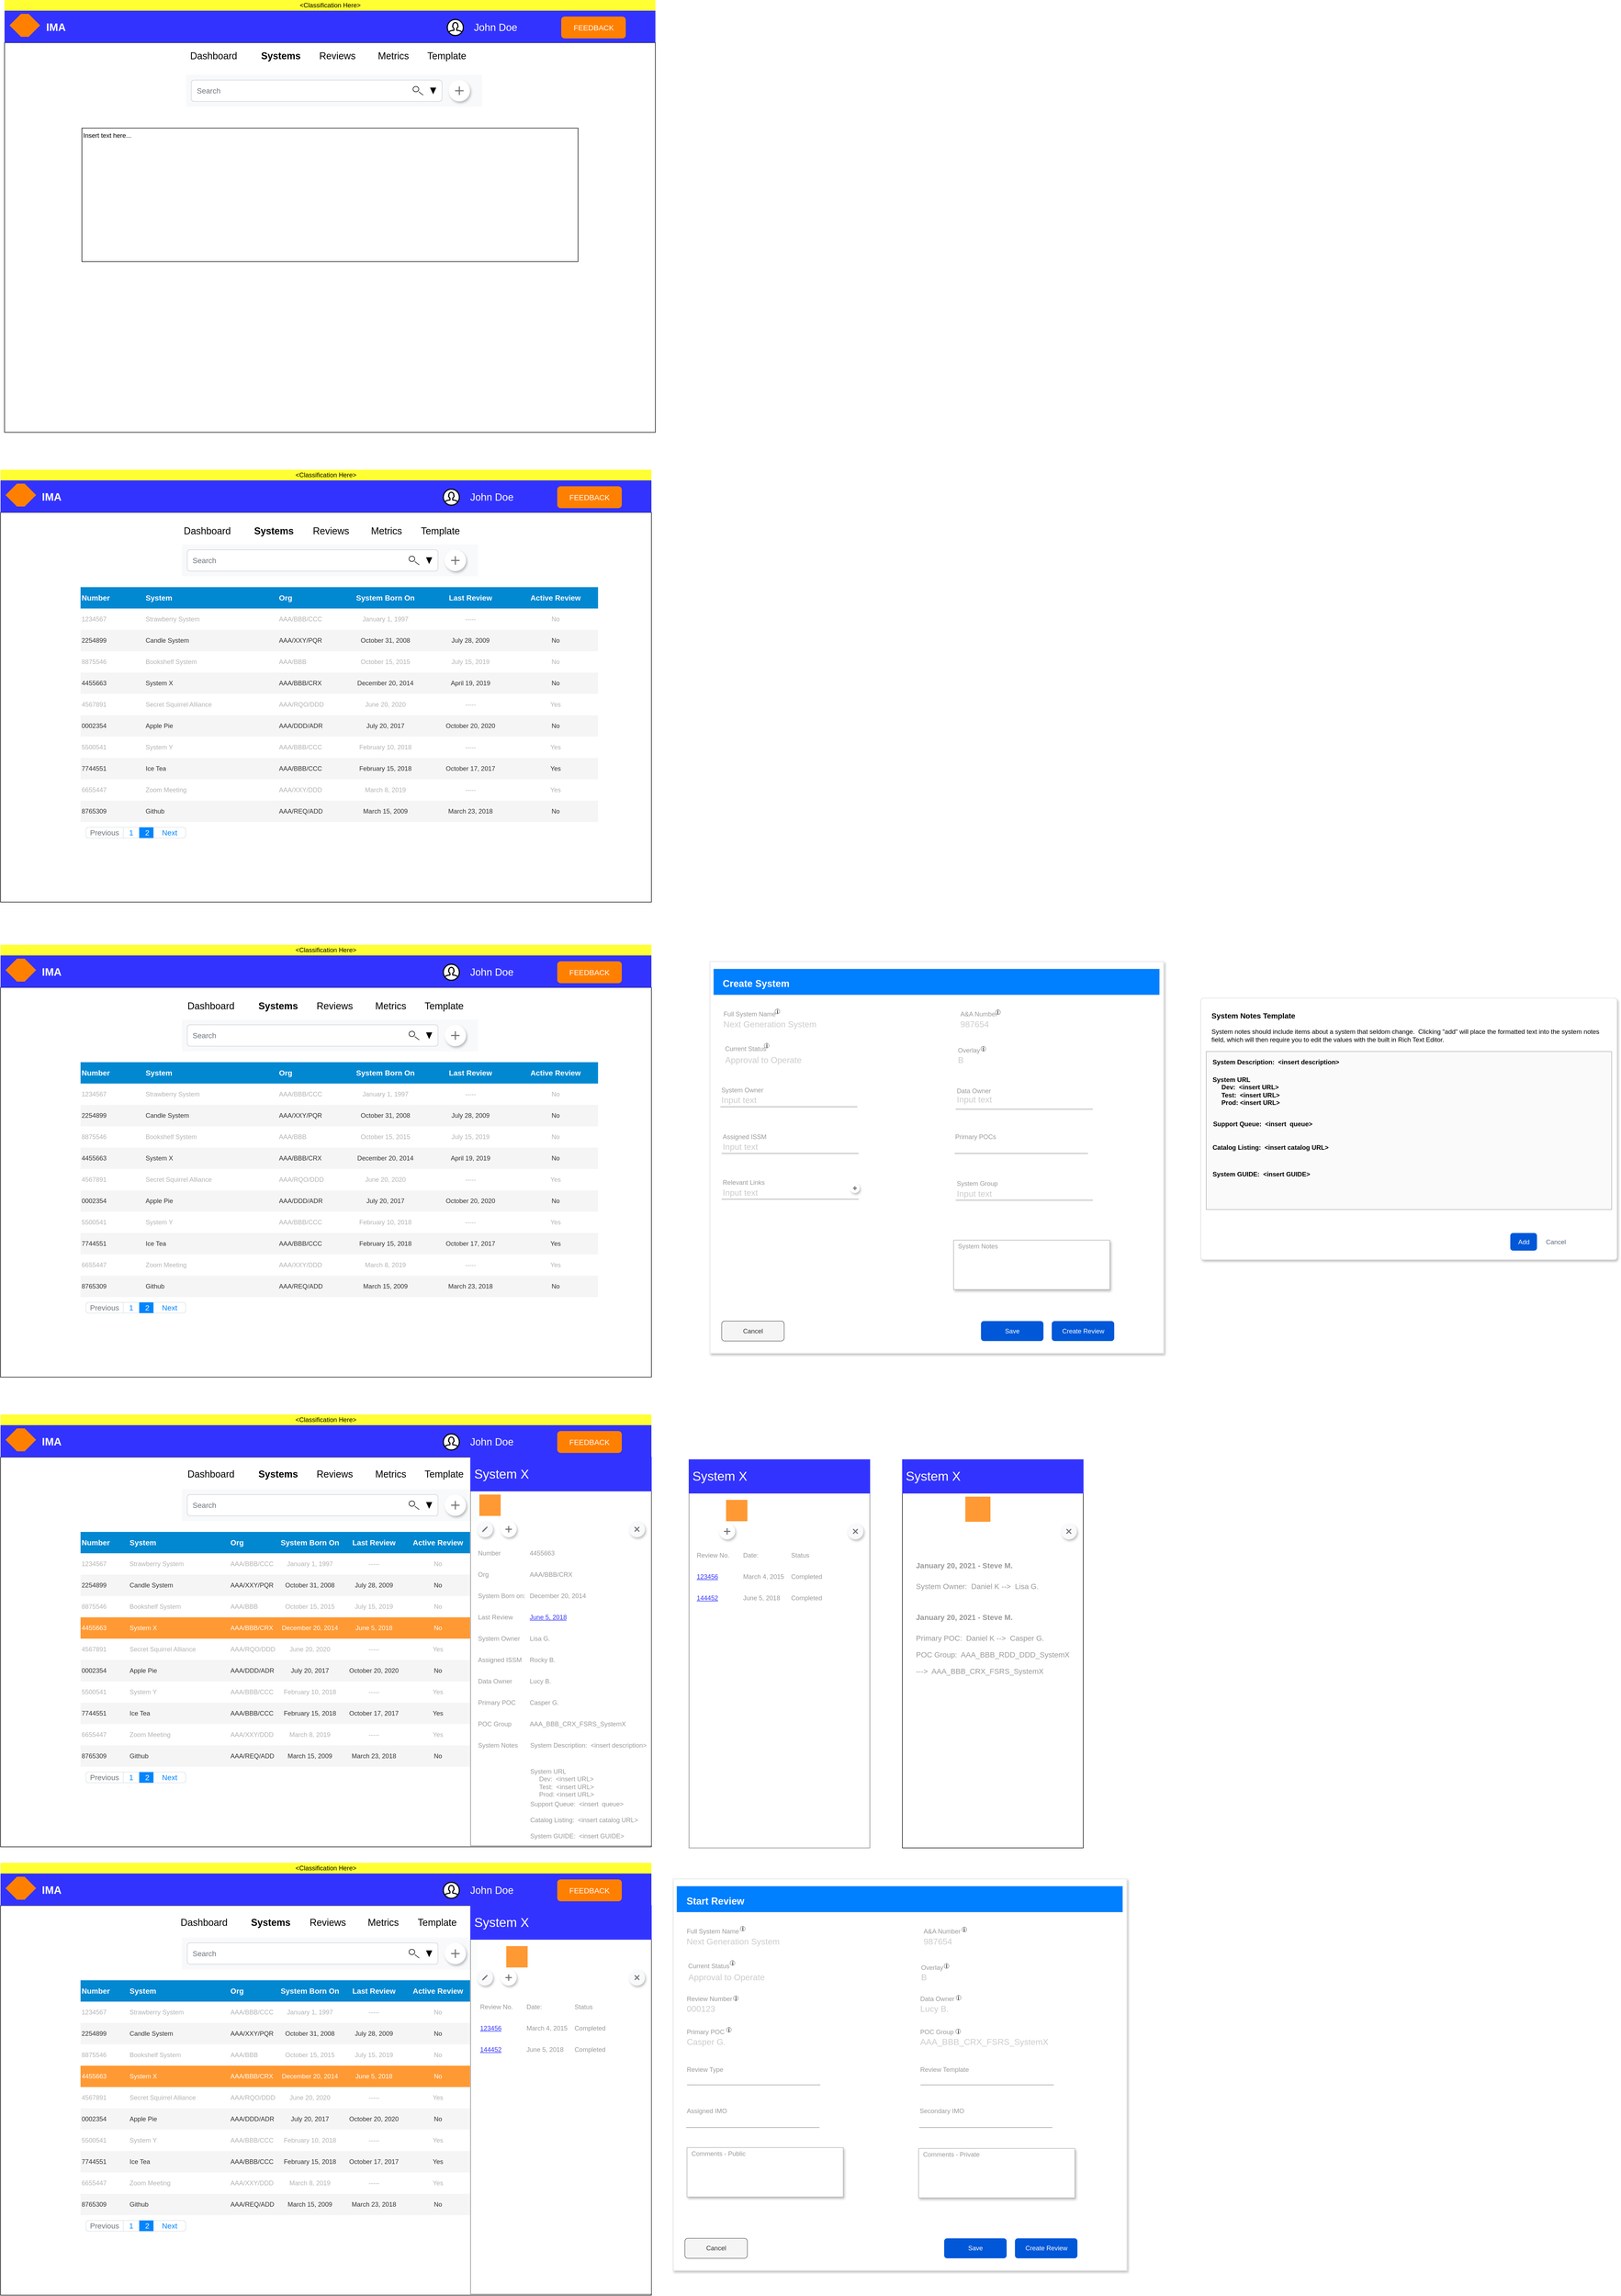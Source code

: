 <mxfile version="14.4.3" type="github" pages="3">
  <diagram id="kV-ZABMWpSK8eVZeWYC4" name="Systems">
    <mxGraphModel dx="1924" dy="1869" grid="1" gridSize="10" guides="1" tooltips="1" connect="1" arrows="1" fold="1" page="1" pageScale="1" pageWidth="1100" pageHeight="850" math="0" shadow="0">
      <root>
        <mxCell id="NH28zs7IzMTUogeKE0DD-0" />
        <mxCell id="NH28zs7IzMTUogeKE0DD-1" parent="NH28zs7IzMTUogeKE0DD-0" />
        <mxCell id="7G51n8t5U3n8qjvFnDUM-0" value="" style="rounded=0;whiteSpace=wrap;html=1;labelBackgroundColor=#FFFFFF;strokeColor=#000000;align=left;" vertex="1" parent="NH28zs7IzMTUogeKE0DD-1">
          <mxGeometry x="1720.5" y="1896" width="339" height="726" as="geometry" />
        </mxCell>
        <mxCell id="SubQ8fjGUsQ3C-w2huYh-6" value="" style="rounded=0;whiteSpace=wrap;html=1;strokeColor=#000000;align=left;" parent="NH28zs7IzMTUogeKE0DD-1" vertex="1">
          <mxGeometry x="30" y="120" width="1220" height="730" as="geometry" />
        </mxCell>
        <mxCell id="L4ZDw6nT_IcqujfQjAuv-0" value="" style="rounded=0;whiteSpace=wrap;html=1;fillColor=#3333FF;strokeColor=none;" parent="NH28zs7IzMTUogeKE0DD-1" vertex="1">
          <mxGeometry x="30" y="60" width="1220" height="60" as="geometry" />
        </mxCell>
        <mxCell id="L4ZDw6nT_IcqujfQjAuv-1" value="&lt;font style=&quot;font-size: 14px&quot;&gt;FEEDBACK&lt;/font&gt;" style="rounded=1;whiteSpace=wrap;html=1;fillColor=#FF8000;strokeColor=#FF8000;fontColor=#FFFFFF;" parent="NH28zs7IzMTUogeKE0DD-1" vertex="1">
          <mxGeometry x="1074" y="71.5" width="120" height="40" as="geometry" />
        </mxCell>
        <mxCell id="L4ZDw6nT_IcqujfQjAuv-2" value="" style="shape=image;html=1;verticalAlign=top;verticalLabelPosition=bottom;labelBackgroundColor=#ffffff;imageAspect=0;aspect=fixed;image=https://cdn3.iconfinder.com/data/icons/social-media-2125/78/bell-128.png;strokeColor=#FF8000;fillColor=#FF8000;fontColor=#FFFFFF;" parent="NH28zs7IzMTUogeKE0DD-1" vertex="1">
          <mxGeometry x="1012" y="71.5" width="37" height="37" as="geometry" />
        </mxCell>
        <mxCell id="L4ZDw6nT_IcqujfQjAuv-3" value="" style="whiteSpace=wrap;html=1;shape=mxgraph.basic.octagon2;align=center;verticalAlign=middle;dx=12;shadow=0;sketch=0;fontSize=20;fontColor=#808080;fillColor=#FF8000;strokeColor=#FF8000;" parent="NH28zs7IzMTUogeKE0DD-1" vertex="1">
          <mxGeometry x="40" y="66.5" width="56" height="42" as="geometry" />
        </mxCell>
        <mxCell id="L4ZDw6nT_IcqujfQjAuv-4" value="IMA" style="text;html=1;strokeColor=none;fillColor=none;align=center;verticalAlign=middle;whiteSpace=wrap;rounded=0;shadow=0;sketch=0;fontSize=20;fontColor=#FFFFFF;fontStyle=1" parent="NH28zs7IzMTUogeKE0DD-1" vertex="1">
          <mxGeometry x="106" y="80" width="40" height="20" as="geometry" />
        </mxCell>
        <mxCell id="L4ZDw6nT_IcqujfQjAuv-5" value="" style="html=1;verticalLabelPosition=bottom;align=center;labelBackgroundColor=#ffffff;verticalAlign=top;strokeWidth=2;shadow=0;dashed=0;shape=mxgraph.ios7.icons.user;sketch=0;fontSize=20;fontColor=#FFFFFF;fillColor=#FFFFFF;" parent="NH28zs7IzMTUogeKE0DD-1" vertex="1">
          <mxGeometry x="860" y="76.5" width="30" height="30" as="geometry" />
        </mxCell>
        <mxCell id="L4ZDw6nT_IcqujfQjAuv-6" value="John Doe" style="text;html=1;strokeColor=none;fillColor=none;align=center;verticalAlign=middle;whiteSpace=wrap;rounded=0;shadow=0;sketch=0;fontSize=19;fontColor=#FFFFFF;" parent="NH28zs7IzMTUogeKE0DD-1" vertex="1">
          <mxGeometry x="903.5" y="81.5" width="94" height="20" as="geometry" />
        </mxCell>
        <mxCell id="L4ZDw6nT_IcqujfQjAuv-7" value="&amp;lt;Classification Here&amp;gt;" style="rounded=0;whiteSpace=wrap;html=1;shadow=0;sketch=0;fontSize=12;align=center;fillColor=#FFFF33;strokeColor=none;" parent="NH28zs7IzMTUogeKE0DD-1" vertex="1">
          <mxGeometry x="30" y="40" width="1220" height="20" as="geometry" />
        </mxCell>
        <mxCell id="SEnY5fUfBxjLXX3YMtZg-0" value="" style="shape=table;html=1;whiteSpace=wrap;startSize=0;container=1;collapsible=0;childLayout=tableLayout;shadow=0;strokeColor=none;fontColor=#0288D1;" parent="NH28zs7IzMTUogeKE0DD-1" vertex="1">
          <mxGeometry x="180" y="260" width="970" height="440" as="geometry" />
        </mxCell>
        <mxCell id="SEnY5fUfBxjLXX3YMtZg-1" value="" style="shape=partialRectangle;html=1;whiteSpace=wrap;collapsible=0;dropTarget=0;pointerEvents=0;fillColor=none;top=0;left=0;bottom=0;right=0;points=[[0,0.5],[1,0.5]];portConstraint=eastwest;" parent="SEnY5fUfBxjLXX3YMtZg-0" vertex="1">
          <mxGeometry width="970" height="40" as="geometry" />
        </mxCell>
        <mxCell id="SEnY5fUfBxjLXX3YMtZg-2" value="Number" style="shape=partialRectangle;html=1;whiteSpace=wrap;connectable=0;overflow=hidden;top=0;left=0;bottom=0;right=0;strokeColor=#666666;align=left;fontStyle=1;fontSize=14;fillColor=#0288D1;fontColor=#FFFFFF;" parent="SEnY5fUfBxjLXX3YMtZg-1" vertex="1">
          <mxGeometry width="120" height="40" as="geometry" />
        </mxCell>
        <mxCell id="SEnY5fUfBxjLXX3YMtZg-3" value="System" style="shape=partialRectangle;html=1;whiteSpace=wrap;connectable=0;overflow=hidden;top=0;left=0;bottom=0;right=0;strokeColor=#666666;align=left;fontStyle=1;fontSize=14;fillColor=#0288D1;fontColor=#FFFFFF;" parent="SEnY5fUfBxjLXX3YMtZg-1" vertex="1">
          <mxGeometry x="120" width="250" height="40" as="geometry" />
        </mxCell>
        <mxCell id="SEnY5fUfBxjLXX3YMtZg-4" value="Org" style="shape=partialRectangle;html=1;whiteSpace=wrap;connectable=0;overflow=hidden;top=0;left=0;bottom=0;right=0;strokeColor=#666666;fontStyle=1;fontSize=14;fillColor=#0288D1;fontColor=#FFFFFF;align=left;" parent="SEnY5fUfBxjLXX3YMtZg-1" vertex="1">
          <mxGeometry x="370" width="122" height="40" as="geometry" />
        </mxCell>
        <mxCell id="SEnY5fUfBxjLXX3YMtZg-5" value="System Born On" style="shape=partialRectangle;html=1;whiteSpace=wrap;connectable=0;overflow=hidden;top=0;left=0;bottom=0;right=0;strokeColor=#666666;fontStyle=1;fontSize=14;fillColor=#0288D1;fontColor=#FFFFFF;" parent="SEnY5fUfBxjLXX3YMtZg-1" vertex="1">
          <mxGeometry x="492" width="159" height="40" as="geometry" />
        </mxCell>
        <mxCell id="SEnY5fUfBxjLXX3YMtZg-56" value="Last Review" style="shape=partialRectangle;html=1;whiteSpace=wrap;connectable=0;overflow=hidden;top=0;left=0;bottom=0;right=0;strokeColor=#666666;fontStyle=1;fontSize=14;fillColor=#0288D1;fontColor=#FFFFFF;" parent="SEnY5fUfBxjLXX3YMtZg-1" vertex="1">
          <mxGeometry x="651" width="160" height="40" as="geometry" />
        </mxCell>
        <mxCell id="SEnY5fUfBxjLXX3YMtZg-67" value="Active Review" style="shape=partialRectangle;html=1;whiteSpace=wrap;connectable=0;overflow=hidden;top=0;left=0;bottom=0;right=0;strokeColor=#666666;fontStyle=1;fontSize=14;fillColor=#0288D1;fontColor=#FFFFFF;" parent="SEnY5fUfBxjLXX3YMtZg-1" vertex="1">
          <mxGeometry x="811" width="159" height="40" as="geometry" />
        </mxCell>
        <mxCell id="SEnY5fUfBxjLXX3YMtZg-6" value="" style="shape=partialRectangle;html=1;whiteSpace=wrap;collapsible=0;dropTarget=0;pointerEvents=0;fillColor=none;top=0;left=0;bottom=0;right=0;points=[[0,0.5],[1,0.5]];portConstraint=eastwest;fontColor=#B3B3B3;" parent="SEnY5fUfBxjLXX3YMtZg-0" vertex="1">
          <mxGeometry y="40" width="970" height="40" as="geometry" />
        </mxCell>
        <mxCell id="SEnY5fUfBxjLXX3YMtZg-7" value="1234567" style="shape=partialRectangle;html=1;whiteSpace=wrap;connectable=0;overflow=hidden;fillColor=none;top=0;left=0;bottom=0;right=0;align=left;fontColor=#B3B3B3;" parent="SEnY5fUfBxjLXX3YMtZg-6" vertex="1">
          <mxGeometry width="120" height="40" as="geometry" />
        </mxCell>
        <mxCell id="SEnY5fUfBxjLXX3YMtZg-8" value="Strawberry System" style="shape=partialRectangle;html=1;whiteSpace=wrap;connectable=0;overflow=hidden;fillColor=none;top=0;left=0;bottom=0;right=0;align=left;fontColor=#B3B3B3;" parent="SEnY5fUfBxjLXX3YMtZg-6" vertex="1">
          <mxGeometry x="120" width="250" height="40" as="geometry" />
        </mxCell>
        <mxCell id="SEnY5fUfBxjLXX3YMtZg-9" value="AAA/BBB/CCC" style="shape=partialRectangle;html=1;whiteSpace=wrap;connectable=0;overflow=hidden;fillColor=none;top=0;left=0;bottom=0;right=0;fontColor=#B3B3B3;align=left;" parent="SEnY5fUfBxjLXX3YMtZg-6" vertex="1">
          <mxGeometry x="370" width="122" height="40" as="geometry" />
        </mxCell>
        <mxCell id="SEnY5fUfBxjLXX3YMtZg-10" value="January 1, 1997" style="shape=partialRectangle;html=1;whiteSpace=wrap;connectable=0;overflow=hidden;fillColor=none;top=0;left=0;bottom=0;right=0;fontColor=#B3B3B3;" parent="SEnY5fUfBxjLXX3YMtZg-6" vertex="1">
          <mxGeometry x="492" width="159" height="40" as="geometry" />
        </mxCell>
        <mxCell id="SEnY5fUfBxjLXX3YMtZg-57" value="-----" style="shape=partialRectangle;html=1;whiteSpace=wrap;connectable=0;overflow=hidden;fillColor=none;top=0;left=0;bottom=0;right=0;fontColor=#B3B3B3;" parent="SEnY5fUfBxjLXX3YMtZg-6" vertex="1">
          <mxGeometry x="651" width="160" height="40" as="geometry" />
        </mxCell>
        <mxCell id="SEnY5fUfBxjLXX3YMtZg-68" value="No" style="shape=partialRectangle;html=1;whiteSpace=wrap;connectable=0;overflow=hidden;fillColor=none;top=0;left=0;bottom=0;right=0;fontColor=#B3B3B3;" parent="SEnY5fUfBxjLXX3YMtZg-6" vertex="1">
          <mxGeometry x="811" width="159" height="40" as="geometry" />
        </mxCell>
        <mxCell id="SEnY5fUfBxjLXX3YMtZg-11" value="" style="shape=partialRectangle;html=1;whiteSpace=wrap;collapsible=0;dropTarget=0;pointerEvents=0;fillColor=none;top=0;left=0;bottom=0;right=0;points=[[0,0.5],[1,0.5]];portConstraint=eastwest;fontColor=#B3B3B3;" parent="SEnY5fUfBxjLXX3YMtZg-0" vertex="1">
          <mxGeometry y="80" width="970" height="40" as="geometry" />
        </mxCell>
        <mxCell id="SEnY5fUfBxjLXX3YMtZg-12" value="2254899" style="shape=partialRectangle;html=1;whiteSpace=wrap;connectable=0;overflow=hidden;fillColor=#f5f5f5;top=0;left=0;bottom=0;right=0;align=left;fontColor=#333333;strokeColor=#666666;" parent="SEnY5fUfBxjLXX3YMtZg-11" vertex="1">
          <mxGeometry width="120" height="40" as="geometry" />
        </mxCell>
        <mxCell id="SEnY5fUfBxjLXX3YMtZg-13" value="Candle System" style="shape=partialRectangle;html=1;whiteSpace=wrap;connectable=0;overflow=hidden;fillColor=#f5f5f5;top=0;left=0;bottom=0;right=0;align=left;fontColor=#333333;strokeColor=#666666;" parent="SEnY5fUfBxjLXX3YMtZg-11" vertex="1">
          <mxGeometry x="120" width="250" height="40" as="geometry" />
        </mxCell>
        <mxCell id="SEnY5fUfBxjLXX3YMtZg-14" value="AAA/XXY/PQR" style="shape=partialRectangle;html=1;whiteSpace=wrap;connectable=0;overflow=hidden;fillColor=#f5f5f5;top=0;left=0;bottom=0;right=0;fontColor=#333333;strokeColor=#666666;align=left;" parent="SEnY5fUfBxjLXX3YMtZg-11" vertex="1">
          <mxGeometry x="370" width="122" height="40" as="geometry" />
        </mxCell>
        <mxCell id="SEnY5fUfBxjLXX3YMtZg-15" value="October 31, 2008" style="shape=partialRectangle;html=1;whiteSpace=wrap;connectable=0;overflow=hidden;fillColor=#f5f5f5;top=0;left=0;bottom=0;right=0;fontColor=#333333;strokeColor=#666666;" parent="SEnY5fUfBxjLXX3YMtZg-11" vertex="1">
          <mxGeometry x="492" width="159" height="40" as="geometry" />
        </mxCell>
        <mxCell id="SEnY5fUfBxjLXX3YMtZg-58" value="July 28, 2009" style="shape=partialRectangle;html=1;whiteSpace=wrap;connectable=0;overflow=hidden;fillColor=#f5f5f5;top=0;left=0;bottom=0;right=0;fontColor=#333333;strokeColor=#666666;" parent="SEnY5fUfBxjLXX3YMtZg-11" vertex="1">
          <mxGeometry x="651" width="160" height="40" as="geometry" />
        </mxCell>
        <mxCell id="SEnY5fUfBxjLXX3YMtZg-69" value="No" style="shape=partialRectangle;html=1;whiteSpace=wrap;connectable=0;overflow=hidden;fillColor=#f5f5f5;top=0;left=0;bottom=0;right=0;fontColor=#333333;strokeColor=#666666;" parent="SEnY5fUfBxjLXX3YMtZg-11" vertex="1">
          <mxGeometry x="811" width="159" height="40" as="geometry" />
        </mxCell>
        <mxCell id="SEnY5fUfBxjLXX3YMtZg-16" value="" style="shape=partialRectangle;html=1;whiteSpace=wrap;collapsible=0;dropTarget=0;pointerEvents=0;fillColor=none;top=0;left=0;bottom=0;right=0;points=[[0,0.5],[1,0.5]];portConstraint=eastwest;fontColor=#B3B3B3;" parent="SEnY5fUfBxjLXX3YMtZg-0" vertex="1">
          <mxGeometry y="120" width="970" height="40" as="geometry" />
        </mxCell>
        <mxCell id="SEnY5fUfBxjLXX3YMtZg-17" value="8875546" style="shape=partialRectangle;html=1;whiteSpace=wrap;connectable=0;overflow=hidden;fillColor=none;top=0;left=0;bottom=0;right=0;align=left;fontColor=#B3B3B3;" parent="SEnY5fUfBxjLXX3YMtZg-16" vertex="1">
          <mxGeometry width="120" height="40" as="geometry" />
        </mxCell>
        <mxCell id="SEnY5fUfBxjLXX3YMtZg-18" value="Bookshelf System" style="shape=partialRectangle;html=1;whiteSpace=wrap;connectable=0;overflow=hidden;fillColor=none;top=0;left=0;bottom=0;right=0;align=left;fontColor=#B3B3B3;" parent="SEnY5fUfBxjLXX3YMtZg-16" vertex="1">
          <mxGeometry x="120" width="250" height="40" as="geometry" />
        </mxCell>
        <mxCell id="SEnY5fUfBxjLXX3YMtZg-19" value="AAA/BBB" style="shape=partialRectangle;html=1;whiteSpace=wrap;connectable=0;overflow=hidden;fillColor=none;top=0;left=0;bottom=0;right=0;fontColor=#B3B3B3;align=left;" parent="SEnY5fUfBxjLXX3YMtZg-16" vertex="1">
          <mxGeometry x="370" width="122" height="40" as="geometry" />
        </mxCell>
        <mxCell id="SEnY5fUfBxjLXX3YMtZg-20" value="October 15, 2015" style="shape=partialRectangle;html=1;whiteSpace=wrap;connectable=0;overflow=hidden;fillColor=none;top=0;left=0;bottom=0;right=0;fontColor=#B3B3B3;" parent="SEnY5fUfBxjLXX3YMtZg-16" vertex="1">
          <mxGeometry x="492" width="159" height="40" as="geometry" />
        </mxCell>
        <mxCell id="SEnY5fUfBxjLXX3YMtZg-59" value="July 15, 2019" style="shape=partialRectangle;html=1;whiteSpace=wrap;connectable=0;overflow=hidden;fillColor=none;top=0;left=0;bottom=0;right=0;fontColor=#B3B3B3;" parent="SEnY5fUfBxjLXX3YMtZg-16" vertex="1">
          <mxGeometry x="651" width="160" height="40" as="geometry" />
        </mxCell>
        <mxCell id="SEnY5fUfBxjLXX3YMtZg-70" value="No" style="shape=partialRectangle;html=1;whiteSpace=wrap;connectable=0;overflow=hidden;fillColor=none;top=0;left=0;bottom=0;right=0;fontColor=#B3B3B3;" parent="SEnY5fUfBxjLXX3YMtZg-16" vertex="1">
          <mxGeometry x="811" width="159" height="40" as="geometry" />
        </mxCell>
        <mxCell id="SEnY5fUfBxjLXX3YMtZg-21" style="shape=partialRectangle;html=1;whiteSpace=wrap;collapsible=0;dropTarget=0;pointerEvents=0;fillColor=none;top=0;left=0;bottom=0;right=0;points=[[0,0.5],[1,0.5]];portConstraint=eastwest;fontColor=#B3B3B3;" parent="SEnY5fUfBxjLXX3YMtZg-0" vertex="1">
          <mxGeometry y="160" width="970" height="40" as="geometry" />
        </mxCell>
        <mxCell id="SEnY5fUfBxjLXX3YMtZg-22" value="4455663" style="shape=partialRectangle;html=1;whiteSpace=wrap;connectable=0;overflow=hidden;fillColor=#f5f5f5;top=0;left=0;bottom=0;right=0;align=left;fontColor=#333333;strokeColor=#666666;" parent="SEnY5fUfBxjLXX3YMtZg-21" vertex="1">
          <mxGeometry width="120" height="40" as="geometry" />
        </mxCell>
        <mxCell id="SEnY5fUfBxjLXX3YMtZg-23" value="System X" style="shape=partialRectangle;html=1;whiteSpace=wrap;connectable=0;overflow=hidden;fillColor=#f5f5f5;top=0;left=0;bottom=0;right=0;align=left;fontColor=#333333;strokeColor=#666666;" parent="SEnY5fUfBxjLXX3YMtZg-21" vertex="1">
          <mxGeometry x="120" width="250" height="40" as="geometry" />
        </mxCell>
        <mxCell id="SEnY5fUfBxjLXX3YMtZg-24" value="AAA/BBB/CRX" style="shape=partialRectangle;html=1;whiteSpace=wrap;connectable=0;overflow=hidden;fillColor=#f5f5f5;top=0;left=0;bottom=0;right=0;fontColor=#333333;align=left;strokeColor=#666666;" parent="SEnY5fUfBxjLXX3YMtZg-21" vertex="1">
          <mxGeometry x="370" width="122" height="40" as="geometry" />
        </mxCell>
        <mxCell id="SEnY5fUfBxjLXX3YMtZg-25" value="December 20, 2014" style="shape=partialRectangle;html=1;whiteSpace=wrap;connectable=0;overflow=hidden;fillColor=#f5f5f5;top=0;left=0;bottom=0;right=0;fontColor=#333333;strokeColor=#666666;" parent="SEnY5fUfBxjLXX3YMtZg-21" vertex="1">
          <mxGeometry x="492" width="159" height="40" as="geometry" />
        </mxCell>
        <mxCell id="SEnY5fUfBxjLXX3YMtZg-60" value="April 19, 2019" style="shape=partialRectangle;html=1;whiteSpace=wrap;connectable=0;overflow=hidden;fillColor=#f5f5f5;top=0;left=0;bottom=0;right=0;fontColor=#333333;strokeColor=#666666;" parent="SEnY5fUfBxjLXX3YMtZg-21" vertex="1">
          <mxGeometry x="651" width="160" height="40" as="geometry" />
        </mxCell>
        <mxCell id="SEnY5fUfBxjLXX3YMtZg-71" value="No" style="shape=partialRectangle;html=1;whiteSpace=wrap;connectable=0;overflow=hidden;fillColor=#f5f5f5;top=0;left=0;bottom=0;right=0;fontColor=#333333;strokeColor=#666666;" parent="SEnY5fUfBxjLXX3YMtZg-21" vertex="1">
          <mxGeometry x="811" width="159" height="40" as="geometry" />
        </mxCell>
        <mxCell id="SEnY5fUfBxjLXX3YMtZg-26" style="shape=partialRectangle;html=1;whiteSpace=wrap;collapsible=0;dropTarget=0;pointerEvents=0;fillColor=none;top=0;left=0;bottom=0;right=0;points=[[0,0.5],[1,0.5]];portConstraint=eastwest;fontColor=#B3B3B3;" parent="SEnY5fUfBxjLXX3YMtZg-0" vertex="1">
          <mxGeometry y="200" width="970" height="40" as="geometry" />
        </mxCell>
        <mxCell id="SEnY5fUfBxjLXX3YMtZg-27" value="4567891" style="shape=partialRectangle;html=1;whiteSpace=wrap;connectable=0;overflow=hidden;fillColor=none;top=0;left=0;bottom=0;right=0;align=left;fontColor=#B3B3B3;" parent="SEnY5fUfBxjLXX3YMtZg-26" vertex="1">
          <mxGeometry width="120" height="40" as="geometry" />
        </mxCell>
        <mxCell id="SEnY5fUfBxjLXX3YMtZg-28" value="Secret Squirrel Alliance&amp;nbsp;" style="shape=partialRectangle;html=1;whiteSpace=wrap;connectable=0;overflow=hidden;fillColor=none;top=0;left=0;bottom=0;right=0;align=left;fontColor=#B3B3B3;" parent="SEnY5fUfBxjLXX3YMtZg-26" vertex="1">
          <mxGeometry x="120" width="250" height="40" as="geometry" />
        </mxCell>
        <mxCell id="SEnY5fUfBxjLXX3YMtZg-29" value="AAA/RQO/DDD" style="shape=partialRectangle;html=1;whiteSpace=wrap;connectable=0;overflow=hidden;fillColor=none;top=0;left=0;bottom=0;right=0;fontColor=#B3B3B3;align=left;" parent="SEnY5fUfBxjLXX3YMtZg-26" vertex="1">
          <mxGeometry x="370" width="122" height="40" as="geometry" />
        </mxCell>
        <mxCell id="SEnY5fUfBxjLXX3YMtZg-30" value="June 20, 2020" style="shape=partialRectangle;html=1;whiteSpace=wrap;connectable=0;overflow=hidden;fillColor=none;top=0;left=0;bottom=0;right=0;fontColor=#B3B3B3;" parent="SEnY5fUfBxjLXX3YMtZg-26" vertex="1">
          <mxGeometry x="492" width="159" height="40" as="geometry" />
        </mxCell>
        <mxCell id="SEnY5fUfBxjLXX3YMtZg-61" value="-----" style="shape=partialRectangle;html=1;whiteSpace=wrap;connectable=0;overflow=hidden;fillColor=none;top=0;left=0;bottom=0;right=0;fontColor=#B3B3B3;" parent="SEnY5fUfBxjLXX3YMtZg-26" vertex="1">
          <mxGeometry x="651" width="160" height="40" as="geometry" />
        </mxCell>
        <mxCell id="SEnY5fUfBxjLXX3YMtZg-72" value="Yes" style="shape=partialRectangle;html=1;whiteSpace=wrap;connectable=0;overflow=hidden;fillColor=none;top=0;left=0;bottom=0;right=0;fontColor=#B3B3B3;" parent="SEnY5fUfBxjLXX3YMtZg-26" vertex="1">
          <mxGeometry x="811" width="159" height="40" as="geometry" />
        </mxCell>
        <mxCell id="SEnY5fUfBxjLXX3YMtZg-31" style="shape=partialRectangle;html=1;whiteSpace=wrap;collapsible=0;dropTarget=0;pointerEvents=0;fillColor=none;top=0;left=0;bottom=0;right=0;points=[[0,0.5],[1,0.5]];portConstraint=eastwest;fontColor=#B3B3B3;" parent="SEnY5fUfBxjLXX3YMtZg-0" vertex="1">
          <mxGeometry y="240" width="970" height="40" as="geometry" />
        </mxCell>
        <mxCell id="SEnY5fUfBxjLXX3YMtZg-32" value="0002354" style="shape=partialRectangle;html=1;whiteSpace=wrap;connectable=0;overflow=hidden;fillColor=#f5f5f5;top=0;left=0;bottom=0;right=0;align=left;fontColor=#333333;strokeColor=#666666;" parent="SEnY5fUfBxjLXX3YMtZg-31" vertex="1">
          <mxGeometry width="120" height="40" as="geometry" />
        </mxCell>
        <mxCell id="SEnY5fUfBxjLXX3YMtZg-33" value="Apple Pie" style="shape=partialRectangle;html=1;whiteSpace=wrap;connectable=0;overflow=hidden;fillColor=#f5f5f5;top=0;left=0;bottom=0;right=0;align=left;fontColor=#333333;strokeColor=#666666;" parent="SEnY5fUfBxjLXX3YMtZg-31" vertex="1">
          <mxGeometry x="120" width="250" height="40" as="geometry" />
        </mxCell>
        <mxCell id="SEnY5fUfBxjLXX3YMtZg-34" value="AAA/DDD/ADR" style="shape=partialRectangle;html=1;whiteSpace=wrap;connectable=0;overflow=hidden;fillColor=#f5f5f5;top=0;left=0;bottom=0;right=0;fontColor=#333333;align=left;strokeColor=#666666;" parent="SEnY5fUfBxjLXX3YMtZg-31" vertex="1">
          <mxGeometry x="370" width="122" height="40" as="geometry" />
        </mxCell>
        <mxCell id="SEnY5fUfBxjLXX3YMtZg-35" value="July 20, 2017" style="shape=partialRectangle;html=1;whiteSpace=wrap;connectable=0;overflow=hidden;fillColor=#f5f5f5;top=0;left=0;bottom=0;right=0;fontColor=#333333;strokeColor=#666666;" parent="SEnY5fUfBxjLXX3YMtZg-31" vertex="1">
          <mxGeometry x="492" width="159" height="40" as="geometry" />
        </mxCell>
        <mxCell id="SEnY5fUfBxjLXX3YMtZg-62" value="October 20, 2020" style="shape=partialRectangle;html=1;whiteSpace=wrap;connectable=0;overflow=hidden;fillColor=#f5f5f5;top=0;left=0;bottom=0;right=0;fontColor=#333333;strokeColor=#666666;" parent="SEnY5fUfBxjLXX3YMtZg-31" vertex="1">
          <mxGeometry x="651" width="160" height="40" as="geometry" />
        </mxCell>
        <mxCell id="SEnY5fUfBxjLXX3YMtZg-73" value="No" style="shape=partialRectangle;html=1;whiteSpace=wrap;connectable=0;overflow=hidden;fillColor=#f5f5f5;top=0;left=0;bottom=0;right=0;fontColor=#333333;strokeColor=#666666;" parent="SEnY5fUfBxjLXX3YMtZg-31" vertex="1">
          <mxGeometry x="811" width="159" height="40" as="geometry" />
        </mxCell>
        <mxCell id="SEnY5fUfBxjLXX3YMtZg-36" style="shape=partialRectangle;html=1;whiteSpace=wrap;collapsible=0;dropTarget=0;pointerEvents=0;fillColor=none;top=0;left=0;bottom=0;right=0;points=[[0,0.5],[1,0.5]];portConstraint=eastwest;fontColor=#B3B3B3;" parent="SEnY5fUfBxjLXX3YMtZg-0" vertex="1">
          <mxGeometry y="280" width="970" height="40" as="geometry" />
        </mxCell>
        <mxCell id="SEnY5fUfBxjLXX3YMtZg-37" value="5500541" style="shape=partialRectangle;html=1;whiteSpace=wrap;connectable=0;overflow=hidden;fillColor=none;top=0;left=0;bottom=0;right=0;align=left;fontColor=#B3B3B3;" parent="SEnY5fUfBxjLXX3YMtZg-36" vertex="1">
          <mxGeometry width="120" height="40" as="geometry" />
        </mxCell>
        <mxCell id="SEnY5fUfBxjLXX3YMtZg-38" value="System Y" style="shape=partialRectangle;html=1;whiteSpace=wrap;connectable=0;overflow=hidden;fillColor=none;top=0;left=0;bottom=0;right=0;align=left;fontColor=#B3B3B3;" parent="SEnY5fUfBxjLXX3YMtZg-36" vertex="1">
          <mxGeometry x="120" width="250" height="40" as="geometry" />
        </mxCell>
        <mxCell id="SEnY5fUfBxjLXX3YMtZg-39" value="AAA/BBB/CCC" style="shape=partialRectangle;html=1;whiteSpace=wrap;connectable=0;overflow=hidden;fillColor=none;top=0;left=0;bottom=0;right=0;fontColor=#B3B3B3;align=left;" parent="SEnY5fUfBxjLXX3YMtZg-36" vertex="1">
          <mxGeometry x="370" width="122" height="40" as="geometry" />
        </mxCell>
        <mxCell id="SEnY5fUfBxjLXX3YMtZg-40" value="February 10, 2018" style="shape=partialRectangle;html=1;whiteSpace=wrap;connectable=0;overflow=hidden;fillColor=none;top=0;left=0;bottom=0;right=0;fontColor=#B3B3B3;" parent="SEnY5fUfBxjLXX3YMtZg-36" vertex="1">
          <mxGeometry x="492" width="159" height="40" as="geometry" />
        </mxCell>
        <mxCell id="SEnY5fUfBxjLXX3YMtZg-63" value="-----" style="shape=partialRectangle;html=1;whiteSpace=wrap;connectable=0;overflow=hidden;fillColor=none;top=0;left=0;bottom=0;right=0;fontColor=#B3B3B3;" parent="SEnY5fUfBxjLXX3YMtZg-36" vertex="1">
          <mxGeometry x="651" width="160" height="40" as="geometry" />
        </mxCell>
        <mxCell id="SEnY5fUfBxjLXX3YMtZg-74" value="Yes" style="shape=partialRectangle;html=1;whiteSpace=wrap;connectable=0;overflow=hidden;fillColor=none;top=0;left=0;bottom=0;right=0;fontColor=#B3B3B3;" parent="SEnY5fUfBxjLXX3YMtZg-36" vertex="1">
          <mxGeometry x="811" width="159" height="40" as="geometry" />
        </mxCell>
        <mxCell id="SEnY5fUfBxjLXX3YMtZg-41" style="shape=partialRectangle;html=1;whiteSpace=wrap;collapsible=0;dropTarget=0;pointerEvents=0;fillColor=none;top=0;left=0;bottom=0;right=0;points=[[0,0.5],[1,0.5]];portConstraint=eastwest;fontColor=#B3B3B3;" parent="SEnY5fUfBxjLXX3YMtZg-0" vertex="1">
          <mxGeometry y="320" width="970" height="40" as="geometry" />
        </mxCell>
        <mxCell id="SEnY5fUfBxjLXX3YMtZg-42" value="7744551" style="shape=partialRectangle;html=1;whiteSpace=wrap;connectable=0;overflow=hidden;fillColor=#f5f5f5;top=0;left=0;bottom=0;right=0;align=left;fontColor=#333333;strokeColor=#666666;" parent="SEnY5fUfBxjLXX3YMtZg-41" vertex="1">
          <mxGeometry width="120" height="40" as="geometry" />
        </mxCell>
        <mxCell id="SEnY5fUfBxjLXX3YMtZg-43" value="Ice Tea" style="shape=partialRectangle;html=1;whiteSpace=wrap;connectable=0;overflow=hidden;fillColor=#f5f5f5;top=0;left=0;bottom=0;right=0;align=left;fontColor=#333333;strokeColor=#666666;" parent="SEnY5fUfBxjLXX3YMtZg-41" vertex="1">
          <mxGeometry x="120" width="250" height="40" as="geometry" />
        </mxCell>
        <mxCell id="SEnY5fUfBxjLXX3YMtZg-44" value="AAA/BBB/CCC" style="shape=partialRectangle;html=1;whiteSpace=wrap;connectable=0;overflow=hidden;fillColor=#f5f5f5;top=0;left=0;bottom=0;right=0;fontColor=#333333;align=left;strokeColor=#666666;" parent="SEnY5fUfBxjLXX3YMtZg-41" vertex="1">
          <mxGeometry x="370" width="122" height="40" as="geometry" />
        </mxCell>
        <mxCell id="SEnY5fUfBxjLXX3YMtZg-45" value="February 15, 2018" style="shape=partialRectangle;html=1;whiteSpace=wrap;connectable=0;overflow=hidden;fillColor=#f5f5f5;top=0;left=0;bottom=0;right=0;fontColor=#333333;strokeColor=#666666;" parent="SEnY5fUfBxjLXX3YMtZg-41" vertex="1">
          <mxGeometry x="492" width="159" height="40" as="geometry" />
        </mxCell>
        <mxCell id="SEnY5fUfBxjLXX3YMtZg-64" value="October 17, 2017" style="shape=partialRectangle;html=1;whiteSpace=wrap;connectable=0;overflow=hidden;fillColor=#f5f5f5;top=0;left=0;bottom=0;right=0;fontColor=#333333;strokeColor=#666666;" parent="SEnY5fUfBxjLXX3YMtZg-41" vertex="1">
          <mxGeometry x="651" width="160" height="40" as="geometry" />
        </mxCell>
        <mxCell id="SEnY5fUfBxjLXX3YMtZg-75" value="Yes" style="shape=partialRectangle;html=1;whiteSpace=wrap;connectable=0;overflow=hidden;fillColor=#f5f5f5;top=0;left=0;bottom=0;right=0;fontColor=#333333;strokeColor=#666666;" parent="SEnY5fUfBxjLXX3YMtZg-41" vertex="1">
          <mxGeometry x="811" width="159" height="40" as="geometry" />
        </mxCell>
        <mxCell id="SEnY5fUfBxjLXX3YMtZg-46" style="shape=partialRectangle;html=1;whiteSpace=wrap;collapsible=0;dropTarget=0;pointerEvents=0;fillColor=none;top=0;left=0;bottom=0;right=0;points=[[0,0.5],[1,0.5]];portConstraint=eastwest;fontColor=#B3B3B3;" parent="SEnY5fUfBxjLXX3YMtZg-0" vertex="1">
          <mxGeometry y="360" width="970" height="40" as="geometry" />
        </mxCell>
        <mxCell id="SEnY5fUfBxjLXX3YMtZg-47" value="6655447" style="shape=partialRectangle;html=1;whiteSpace=wrap;connectable=0;overflow=hidden;fillColor=none;top=0;left=0;bottom=0;right=0;align=left;fontColor=#B3B3B3;" parent="SEnY5fUfBxjLXX3YMtZg-46" vertex="1">
          <mxGeometry width="120" height="40" as="geometry" />
        </mxCell>
        <mxCell id="SEnY5fUfBxjLXX3YMtZg-48" value="Zoom Meeting" style="shape=partialRectangle;html=1;whiteSpace=wrap;connectable=0;overflow=hidden;fillColor=none;top=0;left=0;bottom=0;right=0;align=left;fontColor=#B3B3B3;" parent="SEnY5fUfBxjLXX3YMtZg-46" vertex="1">
          <mxGeometry x="120" width="250" height="40" as="geometry" />
        </mxCell>
        <mxCell id="SEnY5fUfBxjLXX3YMtZg-49" value="AAA/XXY/DDD" style="shape=partialRectangle;html=1;whiteSpace=wrap;connectable=0;overflow=hidden;fillColor=none;top=0;left=0;bottom=0;right=0;fontColor=#B3B3B3;align=left;" parent="SEnY5fUfBxjLXX3YMtZg-46" vertex="1">
          <mxGeometry x="370" width="122" height="40" as="geometry" />
        </mxCell>
        <mxCell id="SEnY5fUfBxjLXX3YMtZg-50" value="March 8, 2019" style="shape=partialRectangle;html=1;whiteSpace=wrap;connectable=0;overflow=hidden;fillColor=none;top=0;left=0;bottom=0;right=0;fontColor=#B3B3B3;" parent="SEnY5fUfBxjLXX3YMtZg-46" vertex="1">
          <mxGeometry x="492" width="159" height="40" as="geometry" />
        </mxCell>
        <mxCell id="SEnY5fUfBxjLXX3YMtZg-65" value="-----" style="shape=partialRectangle;html=1;whiteSpace=wrap;connectable=0;overflow=hidden;fillColor=none;top=0;left=0;bottom=0;right=0;fontColor=#B3B3B3;" parent="SEnY5fUfBxjLXX3YMtZg-46" vertex="1">
          <mxGeometry x="651" width="160" height="40" as="geometry" />
        </mxCell>
        <mxCell id="SEnY5fUfBxjLXX3YMtZg-76" value="Yes" style="shape=partialRectangle;html=1;whiteSpace=wrap;connectable=0;overflow=hidden;fillColor=none;top=0;left=0;bottom=0;right=0;fontColor=#B3B3B3;" parent="SEnY5fUfBxjLXX3YMtZg-46" vertex="1">
          <mxGeometry x="811" width="159" height="40" as="geometry" />
        </mxCell>
        <mxCell id="SEnY5fUfBxjLXX3YMtZg-51" style="shape=partialRectangle;html=1;whiteSpace=wrap;collapsible=0;dropTarget=0;pointerEvents=0;fillColor=none;top=0;left=0;bottom=0;right=0;points=[[0,0.5],[1,0.5]];portConstraint=eastwest;fontColor=#B3B3B3;" parent="SEnY5fUfBxjLXX3YMtZg-0" vertex="1">
          <mxGeometry y="400" width="970" height="40" as="geometry" />
        </mxCell>
        <mxCell id="SEnY5fUfBxjLXX3YMtZg-52" value="8765309" style="shape=partialRectangle;html=1;whiteSpace=wrap;connectable=0;overflow=hidden;fillColor=#f5f5f5;top=0;left=0;bottom=0;right=0;align=left;fontColor=#333333;strokeColor=#666666;" parent="SEnY5fUfBxjLXX3YMtZg-51" vertex="1">
          <mxGeometry width="120" height="40" as="geometry" />
        </mxCell>
        <mxCell id="SEnY5fUfBxjLXX3YMtZg-53" value="Github" style="shape=partialRectangle;html=1;whiteSpace=wrap;connectable=0;overflow=hidden;fillColor=#f5f5f5;top=0;left=0;bottom=0;right=0;align=left;fontColor=#333333;strokeColor=#666666;" parent="SEnY5fUfBxjLXX3YMtZg-51" vertex="1">
          <mxGeometry x="120" width="250" height="40" as="geometry" />
        </mxCell>
        <mxCell id="SEnY5fUfBxjLXX3YMtZg-54" value="AAA/REQ/ADD" style="shape=partialRectangle;html=1;whiteSpace=wrap;connectable=0;overflow=hidden;fillColor=#f5f5f5;top=0;left=0;bottom=0;right=0;fontColor=#333333;align=left;strokeColor=#666666;" parent="SEnY5fUfBxjLXX3YMtZg-51" vertex="1">
          <mxGeometry x="370" width="122" height="40" as="geometry" />
        </mxCell>
        <mxCell id="SEnY5fUfBxjLXX3YMtZg-55" value="March 15, 2009" style="shape=partialRectangle;html=1;whiteSpace=wrap;connectable=0;overflow=hidden;fillColor=#f5f5f5;top=0;left=0;bottom=0;right=0;fontColor=#333333;strokeColor=#666666;" parent="SEnY5fUfBxjLXX3YMtZg-51" vertex="1">
          <mxGeometry x="492" width="159" height="40" as="geometry" />
        </mxCell>
        <mxCell id="SEnY5fUfBxjLXX3YMtZg-66" value="March 23, 2018" style="shape=partialRectangle;html=1;whiteSpace=wrap;connectable=0;overflow=hidden;fillColor=#f5f5f5;top=0;left=0;bottom=0;right=0;fontColor=#333333;strokeColor=#666666;" parent="SEnY5fUfBxjLXX3YMtZg-51" vertex="1">
          <mxGeometry x="651" width="160" height="40" as="geometry" />
        </mxCell>
        <mxCell id="SEnY5fUfBxjLXX3YMtZg-77" value="No" style="shape=partialRectangle;html=1;whiteSpace=wrap;connectable=0;overflow=hidden;fillColor=#f5f5f5;top=0;left=0;bottom=0;right=0;fontColor=#333333;strokeColor=#666666;" parent="SEnY5fUfBxjLXX3YMtZg-51" vertex="1">
          <mxGeometry x="811" width="159" height="40" as="geometry" />
        </mxCell>
        <mxCell id="SEnY5fUfBxjLXX3YMtZg-110" value="" style="group" parent="NH28zs7IzMTUogeKE0DD-1" connectable="0" vertex="1">
          <mxGeometry x="370" y="180" width="555" height="60" as="geometry" />
        </mxCell>
        <mxCell id="SEnY5fUfBxjLXX3YMtZg-111" value="" style="html=1;shadow=0;dashed=0;fillColor=#F8F9FA;strokeColor=none;fontSize=16;fontColor=#181819;align=left;spacing=15;" parent="SEnY5fUfBxjLXX3YMtZg-110" vertex="1">
          <mxGeometry width="555" height="60" as="geometry" />
        </mxCell>
        <mxCell id="SEnY5fUfBxjLXX3YMtZg-112" value="Search" style="html=1;shadow=0;dashed=0;shape=mxgraph.bootstrap.rrect;rSize=5;fontSize=14;fontColor=#6C767D;strokeColor=#CED4DA;fillColor=#ffffff;align=left;spacing=10;" parent="SEnY5fUfBxjLXX3YMtZg-111" vertex="1">
          <mxGeometry width="470" height="40" relative="1" as="geometry">
            <mxPoint x="10" y="10" as="offset" />
          </mxGeometry>
        </mxCell>
        <mxCell id="SEnY5fUfBxjLXX3YMtZg-113" value="" style="ellipse;whiteSpace=wrap;html=1;fillColor=#FFFFFF;" parent="SEnY5fUfBxjLXX3YMtZg-111" vertex="1">
          <mxGeometry x="425.68" y="22" width="10.777" height="10" as="geometry" />
        </mxCell>
        <mxCell id="SEnY5fUfBxjLXX3YMtZg-114" value="" style="endArrow=none;html=1;" parent="SEnY5fUfBxjLXX3YMtZg-111" edge="1">
          <mxGeometry width="50" height="50" relative="1" as="geometry">
            <mxPoint x="436.456" y="32" as="sourcePoint" />
            <mxPoint x="436.456" y="32" as="targetPoint" />
            <Array as="points">
              <mxPoint x="447.233" y="40" />
            </Array>
          </mxGeometry>
        </mxCell>
        <mxCell id="SEnY5fUfBxjLXX3YMtZg-115" value="" style="triangle;whiteSpace=wrap;html=1;rotation=90;fillColor=#000000;" parent="SEnY5fUfBxjLXX3YMtZg-111" vertex="1">
          <mxGeometry x="458.01" y="25" width="10.777" height="10" as="geometry" />
        </mxCell>
        <mxCell id="SEnY5fUfBxjLXX3YMtZg-116" value="" style="shape=ellipse;dashed=0;strokeColor=none;shadow=1;fontSize=13;align=center;verticalAlign=top;labelPosition=center;verticalLabelPosition=bottom;html=1;aspect=fixed;" parent="SEnY5fUfBxjLXX3YMtZg-110" vertex="1">
          <mxGeometry x="492.5" y="10" width="40" height="40" as="geometry" />
        </mxCell>
        <mxCell id="SEnY5fUfBxjLXX3YMtZg-117" value="" style="dashed=0;html=1;shape=mxgraph.gmdl.plus;strokeColor=#737373;strokeWidth=2;shadow=0;" parent="SEnY5fUfBxjLXX3YMtZg-116" vertex="1">
          <mxGeometry x="12" y="12" width="16" height="16" as="geometry" />
        </mxCell>
        <mxCell id="gqp8vZS-8qmiv64K3GKo-0" value="" style="shape=rect;strokeColor=#eeeeee;shadow=1;fillColor=#FFFFFF;align=left;strokeWidth=2;fontColor=#999999;" parent="NH28zs7IzMTUogeKE0DD-1" vertex="1">
          <mxGeometry x="1360" y="961.5" width="850" height="733.5" as="geometry" />
        </mxCell>
        <mxCell id="gqp8vZS-8qmiv64K3GKo-1" value="" style="rounded=0;whiteSpace=wrap;html=1;shadow=1;strokeColor=#B3B3B3;fillColor=#FFFFFF;" parent="gqp8vZS-8qmiv64K3GKo-0" vertex="1">
          <mxGeometry x="456.541" y="521.911" width="292.788" height="92.469" as="geometry" />
        </mxCell>
        <mxCell id="gqp8vZS-8qmiv64K3GKo-22" value="" style="shape=rect;strokeColor=#eeeeee;resizeWidth=1;fillColor=#007FFF;fontColor=#FFFFFF;verticalAlign=middle;align=center;labelPosition=center;verticalLabelPosition=middle;" parent="gqp8vZS-8qmiv64K3GKo-0" vertex="1">
          <mxGeometry x="6.204" y="13.372" width="836.536" height="49.333" as="geometry" />
        </mxCell>
        <mxCell id="gqp8vZS-8qmiv64K3GKo-23" value="Create System" style="text;fontSize=18;fontStyle=1;fontColor=#FFFFFF;" parent="gqp8vZS-8qmiv64K3GKo-22" vertex="1">
          <mxGeometry width="235" height="20" relative="1" as="geometry">
            <mxPoint x="15.55" y="10.13" as="offset" />
          </mxGeometry>
        </mxCell>
        <mxCell id="gqp8vZS-8qmiv64K3GKo-24" value="Full System Name" style="text;fontColor=#999999;fontSize=12;verticalAlign=middle;strokeColor=none;fillColor=none;" parent="gqp8vZS-8qmiv64K3GKo-0" vertex="1">
          <mxGeometry x="23.321" y="83.849" width="502.735" height="27.575" as="geometry" />
        </mxCell>
        <mxCell id="gqp8vZS-8qmiv64K3GKo-25" value="Next Generation System" style="text;fontColor=#cccccc;fontSize=16;verticalAlign=middle;strokeColor=none;fillColor=none;" parent="gqp8vZS-8qmiv64K3GKo-0" vertex="1">
          <mxGeometry x="23.045" y="102.238" width="503.007" height="27.576" as="geometry" />
        </mxCell>
        <mxCell id="gqp8vZS-8qmiv64K3GKo-26" value="Input text" style="text;fontColor=#cccccc;fontSize=16;verticalAlign=middle;strokeColor=none;fillColor=none;" parent="gqp8vZS-8qmiv64K3GKo-0" vertex="1">
          <mxGeometry x="19.281" y="244.414" width="256.856" height="27.575" as="geometry" />
        </mxCell>
        <mxCell id="gqp8vZS-8qmiv64K3GKo-27" value="" style="dashed=0;shape=line;strokeWidth=1;noLabel=1;strokeColor=#999999;" parent="gqp8vZS-8qmiv64K3GKo-0" vertex="1">
          <mxGeometry x="19.281" y="267.393" width="256.856" height="9.192" as="geometry" />
        </mxCell>
        <mxCell id="gqp8vZS-8qmiv64K3GKo-28" value="System Owner" style="text;fontColor=#999999;fontSize=12;verticalAlign=middle;strokeColor=none;fillColor=none;" parent="gqp8vZS-8qmiv64K3GKo-0" vertex="1">
          <mxGeometry x="19.281" y="226.03" width="256.856" height="27.575" as="geometry" />
        </mxCell>
        <mxCell id="gqp8vZS-8qmiv64K3GKo-29" value="Input text" style="text;fontColor=#cccccc;fontSize=16;verticalAlign=middle;strokeColor=none;fillColor=none;" parent="gqp8vZS-8qmiv64K3GKo-0" vertex="1">
          <mxGeometry x="460.496" y="243.287" width="256.856" height="27.575" as="geometry" />
        </mxCell>
        <mxCell id="gqp8vZS-8qmiv64K3GKo-30" value="" style="dashed=0;shape=line;strokeWidth=1;noLabel=1;strokeColor=#999999;" parent="gqp8vZS-8qmiv64K3GKo-0" vertex="1">
          <mxGeometry x="460.496" y="271.99" width="256.856" height="9.192" as="geometry" />
        </mxCell>
        <mxCell id="gqp8vZS-8qmiv64K3GKo-31" value="Data Owner" style="text;fontColor=#999999;fontSize=12;verticalAlign=middle;strokeColor=none;fillColor=none;" parent="gqp8vZS-8qmiv64K3GKo-0" vertex="1">
          <mxGeometry x="460.496" y="227.82" width="256.856" height="27.575" as="geometry" />
        </mxCell>
        <mxCell id="gqp8vZS-8qmiv64K3GKo-32" value="987654" style="text;fontColor=#cccccc;fontSize=16;verticalAlign=middle;strokeColor=none;fillColor=none;" parent="gqp8vZS-8qmiv64K3GKo-0" vertex="1">
          <mxGeometry x="467.267" y="102.236" width="256.856" height="27.575" as="geometry" />
        </mxCell>
        <mxCell id="gqp8vZS-8qmiv64K3GKo-33" value="A&amp;A Number" style="text;fontColor=#999999;fontSize=12;verticalAlign=middle;strokeColor=none;fillColor=none;" parent="gqp8vZS-8qmiv64K3GKo-0" vertex="1">
          <mxGeometry x="467.267" y="83.853" width="256.856" height="27.575" as="geometry" />
        </mxCell>
        <mxCell id="gqp8vZS-8qmiv64K3GKo-34" value="Approval to Operate" style="text;fontColor=#cccccc;fontSize=16;verticalAlign=middle;strokeColor=none;fillColor=none;" parent="gqp8vZS-8qmiv64K3GKo-0" vertex="1">
          <mxGeometry x="26.33" y="168.977" width="256.856" height="27.575" as="geometry" />
        </mxCell>
        <mxCell id="gqp8vZS-8qmiv64K3GKo-35" value="Current Status" style="text;fontColor=#999999;fontSize=12;verticalAlign=middle;strokeColor=none;fillColor=none;" parent="gqp8vZS-8qmiv64K3GKo-0" vertex="1">
          <mxGeometry x="26.055" y="148.654" width="256.856" height="27.575" as="geometry" />
        </mxCell>
        <mxCell id="gqp8vZS-8qmiv64K3GKo-36" value="B" style="text;fontColor=#cccccc;fontSize=16;verticalAlign=middle;strokeColor=none;fillColor=none;" parent="gqp8vZS-8qmiv64K3GKo-0" vertex="1">
          <mxGeometry x="462.666" y="168.981" width="256.856" height="27.575" as="geometry" />
        </mxCell>
        <mxCell id="gqp8vZS-8qmiv64K3GKo-37" value="Overlay" style="text;fontColor=#999999;fontSize=12;verticalAlign=middle;strokeColor=none;fillColor=none;" parent="gqp8vZS-8qmiv64K3GKo-0" vertex="1">
          <mxGeometry x="462.669" y="151.478" width="256.856" height="27.575" as="geometry" />
        </mxCell>
        <mxCell id="gqp8vZS-8qmiv64K3GKo-38" value="Assigned ISSM" style="text;fontColor=#999999;fontSize=12;verticalAlign=middle;strokeColor=none;fillColor=none;" parent="gqp8vZS-8qmiv64K3GKo-0" vertex="1">
          <mxGeometry x="21.76" y="313.524" width="256.856" height="27.575" as="geometry" />
        </mxCell>
        <mxCell id="gqp8vZS-8qmiv64K3GKo-39" value="Input text" style="text;fontColor=#cccccc;fontSize=16;verticalAlign=middle;strokeColor=none;fillColor=none;" parent="gqp8vZS-8qmiv64K3GKo-0" vertex="1">
          <mxGeometry x="21.76" y="331.908" width="256.856" height="27.575" as="geometry" />
        </mxCell>
        <mxCell id="gqp8vZS-8qmiv64K3GKo-40" value="" style="dashed=0;shape=line;strokeWidth=1;noLabel=1;strokeColor=#999999;" parent="gqp8vZS-8qmiv64K3GKo-0" vertex="1">
          <mxGeometry x="21.76" y="354.887" width="256.856" height="9.192" as="geometry" />
        </mxCell>
        <mxCell id="gqp8vZS-8qmiv64K3GKo-41" value="Relevant Links" style="text;fontColor=#999999;fontSize=12;verticalAlign=middle;strokeColor=none;fillColor=none;" parent="gqp8vZS-8qmiv64K3GKo-0" vertex="1">
          <mxGeometry x="21.762" y="399.291" width="256.856" height="27.575" as="geometry" />
        </mxCell>
        <mxCell id="gqp8vZS-8qmiv64K3GKo-42" value="Input text" style="text;fontColor=#cccccc;fontSize=16;verticalAlign=middle;strokeColor=none;fillColor=none;" parent="gqp8vZS-8qmiv64K3GKo-0" vertex="1">
          <mxGeometry x="21.762" y="417.675" width="256.856" height="27.575" as="geometry" />
        </mxCell>
        <mxCell id="gqp8vZS-8qmiv64K3GKo-43" value="" style="dashed=0;shape=line;strokeWidth=1;noLabel=1;strokeColor=#999999;" parent="gqp8vZS-8qmiv64K3GKo-0" vertex="1">
          <mxGeometry x="21.762" y="440.654" width="256.856" height="9.192" as="geometry" />
        </mxCell>
        <mxCell id="gqp8vZS-8qmiv64K3GKo-44" value="" style="shape=ellipse;dashed=0;strokeColor=none;shadow=1;fontSize=13;align=center;verticalAlign=top;labelPosition=center;verticalLabelPosition=bottom;html=1;aspect=fixed;" parent="gqp8vZS-8qmiv64K3GKo-0" vertex="1">
          <mxGeometry x="262.545" y="415.711" width="17.877" height="17.877" as="geometry" />
        </mxCell>
        <mxCell id="gqp8vZS-8qmiv64K3GKo-45" value="" style="dashed=0;html=1;shape=mxgraph.gmdl.plus;strokeColor=#737373;strokeWidth=2;shadow=0;" parent="gqp8vZS-8qmiv64K3GKo-44" vertex="1">
          <mxGeometry x="5.363" y="5.363" width="7.151" height="7.151" as="geometry" />
        </mxCell>
        <mxCell id="gqp8vZS-8qmiv64K3GKo-46" value="Primary POCs" style="text;fontColor=#999999;fontSize=12;verticalAlign=middle;strokeColor=none;fillColor=none;" parent="gqp8vZS-8qmiv64K3GKo-0" vertex="1">
          <mxGeometry x="457.485" y="313.524" width="256.856" height="27.575" as="geometry" />
        </mxCell>
        <mxCell id="gqp8vZS-8qmiv64K3GKo-47" value="" style="dashed=0;shape=line;strokeWidth=1;noLabel=1;strokeColor=#999999;" parent="gqp8vZS-8qmiv64K3GKo-0" vertex="1">
          <mxGeometry x="458.396" y="354.889" width="249.785" height="9.193" as="geometry" />
        </mxCell>
        <mxCell id="gqp8vZS-8qmiv64K3GKo-48" value="" style="shape=image;html=1;verticalAlign=top;verticalLabelPosition=bottom;labelBackgroundColor=#ffffff;imageAspect=0;aspect=fixed;image=https://cdn3.iconfinder.com/data/icons/google-material-design-icons/48/ic_arrow_drop_down_48px-128.png;strokeWidth=2;fillColor=#007FFF;fontSize=20;fontColor=#999999;align=left;" parent="gqp8vZS-8qmiv64K3GKo-0" vertex="1">
          <mxGeometry x="681.647" y="333.662" width="21.254" height="21.254" as="geometry" />
        </mxCell>
        <mxCell id="gqp8vZS-8qmiv64K3GKo-49" value="i" style="ellipse;whiteSpace=wrap;html=1;aspect=fixed;strokeColor=#999999;" parent="gqp8vZS-8qmiv64K3GKo-0" vertex="1">
          <mxGeometry x="121.69" y="88.953" width="8.875" height="8.875" as="geometry" />
        </mxCell>
        <mxCell id="gqp8vZS-8qmiv64K3GKo-50" value="i" style="ellipse;whiteSpace=wrap;html=1;aspect=fixed;strokeColor=#999999;" parent="gqp8vZS-8qmiv64K3GKo-0" vertex="1">
          <mxGeometry x="535.253" y="90.412" width="8.875" height="8.875" as="geometry" />
        </mxCell>
        <mxCell id="gqp8vZS-8qmiv64K3GKo-51" value="i" style="ellipse;whiteSpace=wrap;html=1;aspect=fixed;strokeColor=#999999;" parent="gqp8vZS-8qmiv64K3GKo-0" vertex="1">
          <mxGeometry x="507.804" y="158.935" width="8.875" height="8.875" as="geometry" />
        </mxCell>
        <mxCell id="gqp8vZS-8qmiv64K3GKo-52" value="i" style="ellipse;whiteSpace=wrap;html=1;aspect=fixed;strokeColor=#999999;" parent="gqp8vZS-8qmiv64K3GKo-0" vertex="1">
          <mxGeometry x="101.561" y="153.116" width="8.875" height="8.875" as="geometry" />
        </mxCell>
        <mxCell id="gqp8vZS-8qmiv64K3GKo-53" value="System Notes" style="text;fontColor=#999999;fontSize=12;verticalAlign=middle;strokeColor=none;fillColor=none;" parent="gqp8vZS-8qmiv64K3GKo-0" vertex="1">
          <mxGeometry x="462.895" y="518.497" width="256.856" height="27.575" as="geometry" />
        </mxCell>
        <mxCell id="gqp8vZS-8qmiv64K3GKo-54" value="Create Review" style="rounded=1;fillColor=#0057D8;align=center;strokeColor=none;html=1;fontColor=#ffffff;fontSize=12" parent="gqp8vZS-8qmiv64K3GKo-0" vertex="1">
          <mxGeometry x="640.474" y="673.5" width="117.115" height="37.35" as="geometry" />
        </mxCell>
        <mxCell id="gqp8vZS-8qmiv64K3GKo-55" value="Save" style="rounded=1;fillColor=#0057D8;align=center;strokeColor=none;html=1;fontColor=#ffffff;fontSize=12" parent="gqp8vZS-8qmiv64K3GKo-0" vertex="1">
          <mxGeometry x="507.804" y="673.5" width="117.115" height="37.35" as="geometry" />
        </mxCell>
        <mxCell id="SubQ8fjGUsQ3C-w2huYh-217" value="Cancel" style="rounded=1;fillColor=#f5f5f5;align=center;strokeColor=#666666;html=1;fontColor=#333333;fontSize=12" parent="gqp8vZS-8qmiv64K3GKo-0" vertex="1">
          <mxGeometry x="21.758" y="673.5" width="117.115" height="37.35" as="geometry" />
        </mxCell>
        <mxCell id="SubQ8fjGUsQ3C-w2huYh-219" value="" style="shape=image;html=1;verticalAlign=top;verticalLabelPosition=bottom;labelBackgroundColor=#ffffff;imageAspect=0;aspect=fixed;image=https://cdn4.iconfinder.com/data/icons/linecon/512/info-128.png;strokeColor=#000000;align=left;" parent="gqp8vZS-8qmiv64K3GKo-0" vertex="1">
          <mxGeometry x="417.24" y="521.91" width="30" height="30" as="geometry" />
        </mxCell>
        <mxCell id="EBRZyrnQybn6x4ES1p9t-3" value="System Group" style="text;fontColor=#999999;fontSize=12;verticalAlign=middle;strokeColor=none;fillColor=none;" vertex="1" parent="gqp8vZS-8qmiv64K3GKo-0">
          <mxGeometry x="460.5" y="401.19" width="256.856" height="27.575" as="geometry" />
        </mxCell>
        <mxCell id="EBRZyrnQybn6x4ES1p9t-4" value="Input text" style="text;fontColor=#cccccc;fontSize=16;verticalAlign=middle;strokeColor=none;fillColor=none;" vertex="1" parent="gqp8vZS-8qmiv64K3GKo-0">
          <mxGeometry x="460.5" y="419.573" width="256.856" height="27.575" as="geometry" />
        </mxCell>
        <mxCell id="EBRZyrnQybn6x4ES1p9t-5" value="" style="dashed=0;shape=line;strokeWidth=1;noLabel=1;strokeColor=#999999;" vertex="1" parent="gqp8vZS-8qmiv64K3GKo-0">
          <mxGeometry x="460.5" y="442.553" width="256.856" height="9.192" as="geometry" />
        </mxCell>
        <mxCell id="SubQ8fjGUsQ3C-w2huYh-0" value="" style="html=1;shadow=0;dashed=0;shape=mxgraph.bootstrap.rrect;rSize=5;strokeColor=#DEE2E6;html=1;whiteSpace=wrap;fillColor=#ffffff;fontColor=#0085FC;fontSize=14;" parent="NH28zs7IzMTUogeKE0DD-1" vertex="1">
          <mxGeometry x="190" y="710" width="187" height="20" as="geometry" />
        </mxCell>
        <mxCell id="SubQ8fjGUsQ3C-w2huYh-1" value="Previous" style="strokeColor=inherit;fillColor=inherit;gradientColor=inherit;html=1;shadow=0;dashed=0;shape=mxgraph.bootstrap.leftButton;rSize=5;perimeter=none;whiteSpace=wrap;resizeHeight=1;fontColor=#6C767D;fontSize=14;" parent="SubQ8fjGUsQ3C-w2huYh-0" vertex="1">
          <mxGeometry width="70" height="20" relative="1" as="geometry" />
        </mxCell>
        <mxCell id="SubQ8fjGUsQ3C-w2huYh-2" value="1" style="strokeColor=inherit;fillColor=inherit;gradientColor=inherit;fontColor=inherit;html=1;shadow=0;dashed=0;perimeter=none;whiteSpace=wrap;resizeHeight=1;fontSize=14;" parent="SubQ8fjGUsQ3C-w2huYh-0" vertex="1">
          <mxGeometry width="30" height="20" relative="1" as="geometry">
            <mxPoint x="70" as="offset" />
          </mxGeometry>
        </mxCell>
        <mxCell id="SubQ8fjGUsQ3C-w2huYh-3" value="2" style="html=1;shadow=0;dashed=0;perimeter=none;whiteSpace=wrap;resizeHeight=1;fillColor=#0085FC;strokeColor=none;fontColor=#ffffff;fontSize=14;" parent="SubQ8fjGUsQ3C-w2huYh-0" vertex="1">
          <mxGeometry width="30" height="20" relative="1" as="geometry">
            <mxPoint x="100" as="offset" />
          </mxGeometry>
        </mxCell>
        <mxCell id="SubQ8fjGUsQ3C-w2huYh-4" value="3" style="strokeColor=inherit;fillColor=inherit;gradientColor=inherit;fontColor=inherit;html=1;shadow=0;dashed=0;perimeter=none;whiteSpace=wrap;resizeHeight=1;fontSize=14;" parent="SubQ8fjGUsQ3C-w2huYh-0" vertex="1">
          <mxGeometry width="30" height="20" relative="1" as="geometry">
            <mxPoint x="130" as="offset" />
          </mxGeometry>
        </mxCell>
        <mxCell id="SubQ8fjGUsQ3C-w2huYh-5" value="Next" style="strokeColor=inherit;fillColor=inherit;gradientColor=inherit;fontColor=inherit;html=1;shadow=0;dashed=0;shape=mxgraph.bootstrap.rightButton;rSize=5;perimeter=none;whiteSpace=wrap;resizeHeight=1;fontSize=14;" parent="SubQ8fjGUsQ3C-w2huYh-0" vertex="1">
          <mxGeometry x="1" width="60" height="20" relative="1" as="geometry">
            <mxPoint x="-60" as="offset" />
          </mxGeometry>
        </mxCell>
        <mxCell id="SubQ8fjGUsQ3C-w2huYh-7" value="" style="rounded=0;whiteSpace=wrap;html=1;strokeColor=#000000;align=left;" parent="NH28zs7IzMTUogeKE0DD-1" vertex="1">
          <mxGeometry x="37.5" y="-760" width="1220" height="730" as="geometry" />
        </mxCell>
        <mxCell id="SubQ8fjGUsQ3C-w2huYh-8" value="" style="rounded=0;whiteSpace=wrap;html=1;fillColor=#3333FF;strokeColor=none;" parent="NH28zs7IzMTUogeKE0DD-1" vertex="1">
          <mxGeometry x="37.5" y="-820" width="1220" height="60" as="geometry" />
        </mxCell>
        <mxCell id="SubQ8fjGUsQ3C-w2huYh-9" value="&lt;font style=&quot;font-size: 14px&quot;&gt;FEEDBACK&lt;/font&gt;" style="rounded=1;whiteSpace=wrap;html=1;fillColor=#FF8000;strokeColor=#FF8000;fontColor=#FFFFFF;" parent="NH28zs7IzMTUogeKE0DD-1" vertex="1">
          <mxGeometry x="1081.5" y="-808.5" width="120" height="40" as="geometry" />
        </mxCell>
        <mxCell id="SubQ8fjGUsQ3C-w2huYh-10" value="" style="shape=image;html=1;verticalAlign=top;verticalLabelPosition=bottom;labelBackgroundColor=#ffffff;imageAspect=0;aspect=fixed;image=https://cdn3.iconfinder.com/data/icons/social-media-2125/78/bell-128.png;strokeColor=#FF8000;fillColor=#FF8000;fontColor=#FFFFFF;" parent="NH28zs7IzMTUogeKE0DD-1" vertex="1">
          <mxGeometry x="1019.5" y="-808.5" width="37" height="37" as="geometry" />
        </mxCell>
        <mxCell id="SubQ8fjGUsQ3C-w2huYh-11" value="" style="whiteSpace=wrap;html=1;shape=mxgraph.basic.octagon2;align=center;verticalAlign=middle;dx=12;shadow=0;sketch=0;fontSize=20;fontColor=#808080;fillColor=#FF8000;strokeColor=#FF8000;" parent="NH28zs7IzMTUogeKE0DD-1" vertex="1">
          <mxGeometry x="47.5" y="-813.5" width="56" height="42" as="geometry" />
        </mxCell>
        <mxCell id="SubQ8fjGUsQ3C-w2huYh-12" value="IMA" style="text;html=1;strokeColor=none;fillColor=none;align=center;verticalAlign=middle;whiteSpace=wrap;rounded=0;shadow=0;sketch=0;fontSize=20;fontColor=#FFFFFF;fontStyle=1" parent="NH28zs7IzMTUogeKE0DD-1" vertex="1">
          <mxGeometry x="113.5" y="-800" width="40" height="20" as="geometry" />
        </mxCell>
        <mxCell id="SubQ8fjGUsQ3C-w2huYh-13" value="" style="html=1;verticalLabelPosition=bottom;align=center;labelBackgroundColor=#ffffff;verticalAlign=top;strokeWidth=2;shadow=0;dashed=0;shape=mxgraph.ios7.icons.user;sketch=0;fontSize=20;fontColor=#FFFFFF;fillColor=#FFFFFF;" parent="NH28zs7IzMTUogeKE0DD-1" vertex="1">
          <mxGeometry x="867.5" y="-803.5" width="30" height="30" as="geometry" />
        </mxCell>
        <mxCell id="SubQ8fjGUsQ3C-w2huYh-14" value="John Doe" style="text;html=1;strokeColor=none;fillColor=none;align=center;verticalAlign=middle;whiteSpace=wrap;rounded=0;shadow=0;sketch=0;fontSize=19;fontColor=#FFFFFF;" parent="NH28zs7IzMTUogeKE0DD-1" vertex="1">
          <mxGeometry x="911" y="-798.5" width="94" height="20" as="geometry" />
        </mxCell>
        <mxCell id="SubQ8fjGUsQ3C-w2huYh-15" value="&amp;lt;Classification Here&amp;gt;" style="rounded=0;whiteSpace=wrap;html=1;shadow=0;sketch=0;fontSize=12;align=center;fillColor=#FFFF33;strokeColor=none;" parent="NH28zs7IzMTUogeKE0DD-1" vertex="1">
          <mxGeometry x="37.5" y="-840" width="1220" height="20" as="geometry" />
        </mxCell>
        <mxCell id="SubQ8fjGUsQ3C-w2huYh-16" value="Systems" style="text;html=1;resizable=0;autosize=1;align=center;verticalAlign=middle;points=[];fillColor=none;strokeColor=none;rounded=0;shadow=0;fontSize=18;fontStyle=1" parent="NH28zs7IzMTUogeKE0DD-1" vertex="1">
          <mxGeometry x="509.5" y="-750" width="90" height="30" as="geometry" />
        </mxCell>
        <mxCell id="SubQ8fjGUsQ3C-w2huYh-17" value="Reviews" style="text;html=1;resizable=0;autosize=1;align=center;verticalAlign=middle;points=[];fillColor=none;strokeColor=none;rounded=0;shadow=0;fontSize=18;" parent="NH28zs7IzMTUogeKE0DD-1" vertex="1">
          <mxGeometry x="621" y="-750" width="80" height="30" as="geometry" />
        </mxCell>
        <mxCell id="SubQ8fjGUsQ3C-w2huYh-18" value="Dashboard" style="text;html=1;resizable=0;autosize=1;align=center;verticalAlign=middle;points=[];fillColor=none;strokeColor=none;rounded=0;shadow=0;fontSize=18;fontStyle=0;" parent="NH28zs7IzMTUogeKE0DD-1" vertex="1">
          <mxGeometry x="379" y="-750" width="100" height="30" as="geometry" />
        </mxCell>
        <mxCell id="SubQ8fjGUsQ3C-w2huYh-19" value="Metrics" style="text;html=1;resizable=0;autosize=1;align=center;verticalAlign=middle;points=[];fillColor=none;strokeColor=none;rounded=0;shadow=0;fontSize=18;" parent="NH28zs7IzMTUogeKE0DD-1" vertex="1">
          <mxGeometry x="730.5" y="-750" width="70" height="30" as="geometry" />
        </mxCell>
        <mxCell id="SubQ8fjGUsQ3C-w2huYh-98" value="" style="group" parent="NH28zs7IzMTUogeKE0DD-1" connectable="0" vertex="1">
          <mxGeometry x="377.5" y="-700" width="555" height="60" as="geometry" />
        </mxCell>
        <mxCell id="SubQ8fjGUsQ3C-w2huYh-99" value="" style="html=1;shadow=0;dashed=0;fillColor=#F8F9FA;strokeColor=none;fontSize=16;fontColor=#181819;align=left;spacing=15;" parent="SubQ8fjGUsQ3C-w2huYh-98" vertex="1">
          <mxGeometry width="555" height="60" as="geometry" />
        </mxCell>
        <mxCell id="SubQ8fjGUsQ3C-w2huYh-100" value="Search" style="html=1;shadow=0;dashed=0;shape=mxgraph.bootstrap.rrect;rSize=5;fontSize=14;fontColor=#6C767D;strokeColor=#CED4DA;fillColor=#ffffff;align=left;spacing=10;" parent="SubQ8fjGUsQ3C-w2huYh-99" vertex="1">
          <mxGeometry width="470" height="40" relative="1" as="geometry">
            <mxPoint x="10" y="10" as="offset" />
          </mxGeometry>
        </mxCell>
        <mxCell id="SubQ8fjGUsQ3C-w2huYh-101" value="" style="ellipse;whiteSpace=wrap;html=1;fillColor=#FFFFFF;" parent="SubQ8fjGUsQ3C-w2huYh-99" vertex="1">
          <mxGeometry x="425.68" y="22" width="10.777" height="10" as="geometry" />
        </mxCell>
        <mxCell id="SubQ8fjGUsQ3C-w2huYh-102" value="" style="endArrow=none;html=1;" parent="SubQ8fjGUsQ3C-w2huYh-99" edge="1">
          <mxGeometry width="50" height="50" relative="1" as="geometry">
            <mxPoint x="436.456" y="32" as="sourcePoint" />
            <mxPoint x="436.456" y="32" as="targetPoint" />
            <Array as="points">
              <mxPoint x="447.233" y="40" />
            </Array>
          </mxGeometry>
        </mxCell>
        <mxCell id="SubQ8fjGUsQ3C-w2huYh-103" value="" style="triangle;whiteSpace=wrap;html=1;rotation=90;fillColor=#000000;" parent="SubQ8fjGUsQ3C-w2huYh-99" vertex="1">
          <mxGeometry x="458.01" y="25" width="10.777" height="10" as="geometry" />
        </mxCell>
        <mxCell id="SubQ8fjGUsQ3C-w2huYh-104" value="" style="shape=ellipse;dashed=0;strokeColor=none;shadow=1;fontSize=13;align=center;verticalAlign=top;labelPosition=center;verticalLabelPosition=bottom;html=1;aspect=fixed;" parent="SubQ8fjGUsQ3C-w2huYh-98" vertex="1">
          <mxGeometry x="492.5" y="10" width="40" height="40" as="geometry" />
        </mxCell>
        <mxCell id="SubQ8fjGUsQ3C-w2huYh-105" value="" style="dashed=0;html=1;shape=mxgraph.gmdl.plus;strokeColor=#737373;strokeWidth=2;shadow=0;" parent="SubQ8fjGUsQ3C-w2huYh-104" vertex="1">
          <mxGeometry x="12" y="12" width="16" height="16" as="geometry" />
        </mxCell>
        <mxCell id="SubQ8fjGUsQ3C-w2huYh-112" value="" style="rounded=0;whiteSpace=wrap;html=1;strokeColor=#000000;align=left;" parent="NH28zs7IzMTUogeKE0DD-1" vertex="1">
          <mxGeometry x="30" y="1010" width="1220" height="730" as="geometry" />
        </mxCell>
        <mxCell id="SubQ8fjGUsQ3C-w2huYh-113" value="" style="rounded=0;whiteSpace=wrap;html=1;fillColor=#3333FF;strokeColor=none;" parent="NH28zs7IzMTUogeKE0DD-1" vertex="1">
          <mxGeometry x="30" y="950" width="1220" height="60" as="geometry" />
        </mxCell>
        <mxCell id="SubQ8fjGUsQ3C-w2huYh-114" value="&lt;font style=&quot;font-size: 14px&quot;&gt;FEEDBACK&lt;/font&gt;" style="rounded=1;whiteSpace=wrap;html=1;fillColor=#FF8000;strokeColor=#FF8000;fontColor=#FFFFFF;" parent="NH28zs7IzMTUogeKE0DD-1" vertex="1">
          <mxGeometry x="1074" y="961.5" width="120" height="40" as="geometry" />
        </mxCell>
        <mxCell id="SubQ8fjGUsQ3C-w2huYh-115" value="" style="shape=image;html=1;verticalAlign=top;verticalLabelPosition=bottom;labelBackgroundColor=#ffffff;imageAspect=0;aspect=fixed;image=https://cdn3.iconfinder.com/data/icons/social-media-2125/78/bell-128.png;strokeColor=#FF8000;fillColor=#FF8000;fontColor=#FFFFFF;" parent="NH28zs7IzMTUogeKE0DD-1" vertex="1">
          <mxGeometry x="1012" y="961.5" width="37" height="37" as="geometry" />
        </mxCell>
        <mxCell id="SubQ8fjGUsQ3C-w2huYh-116" value="" style="whiteSpace=wrap;html=1;shape=mxgraph.basic.octagon2;align=center;verticalAlign=middle;dx=12;shadow=0;sketch=0;fontSize=20;fontColor=#808080;fillColor=#FF8000;strokeColor=#FF8000;" parent="NH28zs7IzMTUogeKE0DD-1" vertex="1">
          <mxGeometry x="40" y="956.5" width="56" height="42" as="geometry" />
        </mxCell>
        <mxCell id="SubQ8fjGUsQ3C-w2huYh-117" value="IMA" style="text;html=1;strokeColor=none;fillColor=none;align=center;verticalAlign=middle;whiteSpace=wrap;rounded=0;shadow=0;sketch=0;fontSize=20;fontColor=#FFFFFF;fontStyle=1" parent="NH28zs7IzMTUogeKE0DD-1" vertex="1">
          <mxGeometry x="106" y="970" width="40" height="20" as="geometry" />
        </mxCell>
        <mxCell id="SubQ8fjGUsQ3C-w2huYh-118" value="" style="html=1;verticalLabelPosition=bottom;align=center;labelBackgroundColor=#ffffff;verticalAlign=top;strokeWidth=2;shadow=0;dashed=0;shape=mxgraph.ios7.icons.user;sketch=0;fontSize=20;fontColor=#FFFFFF;fillColor=#FFFFFF;" parent="NH28zs7IzMTUogeKE0DD-1" vertex="1">
          <mxGeometry x="860" y="966.5" width="30" height="30" as="geometry" />
        </mxCell>
        <mxCell id="SubQ8fjGUsQ3C-w2huYh-119" value="John Doe" style="text;html=1;strokeColor=none;fillColor=none;align=center;verticalAlign=middle;whiteSpace=wrap;rounded=0;shadow=0;sketch=0;fontSize=19;fontColor=#FFFFFF;" parent="NH28zs7IzMTUogeKE0DD-1" vertex="1">
          <mxGeometry x="903.5" y="971.5" width="94" height="20" as="geometry" />
        </mxCell>
        <mxCell id="SubQ8fjGUsQ3C-w2huYh-120" value="&amp;lt;Classification Here&amp;gt;" style="rounded=0;whiteSpace=wrap;html=1;shadow=0;sketch=0;fontSize=12;align=center;fillColor=#FFFF33;strokeColor=none;" parent="NH28zs7IzMTUogeKE0DD-1" vertex="1">
          <mxGeometry x="30" y="930" width="1220" height="20" as="geometry" />
        </mxCell>
        <mxCell id="SubQ8fjGUsQ3C-w2huYh-125" value="" style="shape=table;html=1;whiteSpace=wrap;startSize=0;container=1;collapsible=0;childLayout=tableLayout;shadow=0;strokeColor=none;fontColor=#0288D1;" parent="NH28zs7IzMTUogeKE0DD-1" vertex="1">
          <mxGeometry x="180" y="1150" width="970" height="440" as="geometry" />
        </mxCell>
        <mxCell id="SubQ8fjGUsQ3C-w2huYh-126" value="" style="shape=partialRectangle;html=1;whiteSpace=wrap;collapsible=0;dropTarget=0;pointerEvents=0;fillColor=none;top=0;left=0;bottom=0;right=0;points=[[0,0.5],[1,0.5]];portConstraint=eastwest;" parent="SubQ8fjGUsQ3C-w2huYh-125" vertex="1">
          <mxGeometry width="970" height="40" as="geometry" />
        </mxCell>
        <mxCell id="SubQ8fjGUsQ3C-w2huYh-127" value="Number" style="shape=partialRectangle;html=1;whiteSpace=wrap;connectable=0;overflow=hidden;top=0;left=0;bottom=0;right=0;strokeColor=#666666;align=left;fontStyle=1;fontSize=14;fillColor=#0288D1;fontColor=#FFFFFF;" parent="SubQ8fjGUsQ3C-w2huYh-126" vertex="1">
          <mxGeometry width="120" height="40" as="geometry" />
        </mxCell>
        <mxCell id="SubQ8fjGUsQ3C-w2huYh-128" value="System" style="shape=partialRectangle;html=1;whiteSpace=wrap;connectable=0;overflow=hidden;top=0;left=0;bottom=0;right=0;strokeColor=#666666;align=left;fontStyle=1;fontSize=14;fillColor=#0288D1;fontColor=#FFFFFF;" parent="SubQ8fjGUsQ3C-w2huYh-126" vertex="1">
          <mxGeometry x="120" width="250" height="40" as="geometry" />
        </mxCell>
        <mxCell id="SubQ8fjGUsQ3C-w2huYh-129" value="Org" style="shape=partialRectangle;html=1;whiteSpace=wrap;connectable=0;overflow=hidden;top=0;left=0;bottom=0;right=0;strokeColor=#666666;fontStyle=1;fontSize=14;fillColor=#0288D1;fontColor=#FFFFFF;align=left;" parent="SubQ8fjGUsQ3C-w2huYh-126" vertex="1">
          <mxGeometry x="370" width="122" height="40" as="geometry" />
        </mxCell>
        <mxCell id="SubQ8fjGUsQ3C-w2huYh-130" value="System Born On" style="shape=partialRectangle;html=1;whiteSpace=wrap;connectable=0;overflow=hidden;top=0;left=0;bottom=0;right=0;strokeColor=#666666;fontStyle=1;fontSize=14;fillColor=#0288D1;fontColor=#FFFFFF;" parent="SubQ8fjGUsQ3C-w2huYh-126" vertex="1">
          <mxGeometry x="492" width="159" height="40" as="geometry" />
        </mxCell>
        <mxCell id="SubQ8fjGUsQ3C-w2huYh-131" value="Last Review" style="shape=partialRectangle;html=1;whiteSpace=wrap;connectable=0;overflow=hidden;top=0;left=0;bottom=0;right=0;strokeColor=#666666;fontStyle=1;fontSize=14;fillColor=#0288D1;fontColor=#FFFFFF;" parent="SubQ8fjGUsQ3C-w2huYh-126" vertex="1">
          <mxGeometry x="651" width="160" height="40" as="geometry" />
        </mxCell>
        <mxCell id="SubQ8fjGUsQ3C-w2huYh-132" value="Active Review" style="shape=partialRectangle;html=1;whiteSpace=wrap;connectable=0;overflow=hidden;top=0;left=0;bottom=0;right=0;strokeColor=#666666;fontStyle=1;fontSize=14;fillColor=#0288D1;fontColor=#FFFFFF;" parent="SubQ8fjGUsQ3C-w2huYh-126" vertex="1">
          <mxGeometry x="811" width="159" height="40" as="geometry" />
        </mxCell>
        <mxCell id="SubQ8fjGUsQ3C-w2huYh-133" value="" style="shape=partialRectangle;html=1;whiteSpace=wrap;collapsible=0;dropTarget=0;pointerEvents=0;fillColor=none;top=0;left=0;bottom=0;right=0;points=[[0,0.5],[1,0.5]];portConstraint=eastwest;fontColor=#B3B3B3;" parent="SubQ8fjGUsQ3C-w2huYh-125" vertex="1">
          <mxGeometry y="40" width="970" height="40" as="geometry" />
        </mxCell>
        <mxCell id="SubQ8fjGUsQ3C-w2huYh-134" value="1234567" style="shape=partialRectangle;html=1;whiteSpace=wrap;connectable=0;overflow=hidden;fillColor=none;top=0;left=0;bottom=0;right=0;align=left;fontColor=#B3B3B3;" parent="SubQ8fjGUsQ3C-w2huYh-133" vertex="1">
          <mxGeometry width="120" height="40" as="geometry" />
        </mxCell>
        <mxCell id="SubQ8fjGUsQ3C-w2huYh-135" value="Strawberry System" style="shape=partialRectangle;html=1;whiteSpace=wrap;connectable=0;overflow=hidden;fillColor=none;top=0;left=0;bottom=0;right=0;align=left;fontColor=#B3B3B3;" parent="SubQ8fjGUsQ3C-w2huYh-133" vertex="1">
          <mxGeometry x="120" width="250" height="40" as="geometry" />
        </mxCell>
        <mxCell id="SubQ8fjGUsQ3C-w2huYh-136" value="AAA/BBB/CCC" style="shape=partialRectangle;html=1;whiteSpace=wrap;connectable=0;overflow=hidden;fillColor=none;top=0;left=0;bottom=0;right=0;fontColor=#B3B3B3;align=left;" parent="SubQ8fjGUsQ3C-w2huYh-133" vertex="1">
          <mxGeometry x="370" width="122" height="40" as="geometry" />
        </mxCell>
        <mxCell id="SubQ8fjGUsQ3C-w2huYh-137" value="January 1, 1997" style="shape=partialRectangle;html=1;whiteSpace=wrap;connectable=0;overflow=hidden;fillColor=none;top=0;left=0;bottom=0;right=0;fontColor=#B3B3B3;" parent="SubQ8fjGUsQ3C-w2huYh-133" vertex="1">
          <mxGeometry x="492" width="159" height="40" as="geometry" />
        </mxCell>
        <mxCell id="SubQ8fjGUsQ3C-w2huYh-138" value="-----" style="shape=partialRectangle;html=1;whiteSpace=wrap;connectable=0;overflow=hidden;fillColor=none;top=0;left=0;bottom=0;right=0;fontColor=#B3B3B3;" parent="SubQ8fjGUsQ3C-w2huYh-133" vertex="1">
          <mxGeometry x="651" width="160" height="40" as="geometry" />
        </mxCell>
        <mxCell id="SubQ8fjGUsQ3C-w2huYh-139" value="No" style="shape=partialRectangle;html=1;whiteSpace=wrap;connectable=0;overflow=hidden;fillColor=none;top=0;left=0;bottom=0;right=0;fontColor=#B3B3B3;" parent="SubQ8fjGUsQ3C-w2huYh-133" vertex="1">
          <mxGeometry x="811" width="159" height="40" as="geometry" />
        </mxCell>
        <mxCell id="SubQ8fjGUsQ3C-w2huYh-140" value="" style="shape=partialRectangle;html=1;whiteSpace=wrap;collapsible=0;dropTarget=0;pointerEvents=0;fillColor=none;top=0;left=0;bottom=0;right=0;points=[[0,0.5],[1,0.5]];portConstraint=eastwest;fontColor=#B3B3B3;" parent="SubQ8fjGUsQ3C-w2huYh-125" vertex="1">
          <mxGeometry y="80" width="970" height="40" as="geometry" />
        </mxCell>
        <mxCell id="SubQ8fjGUsQ3C-w2huYh-141" value="2254899" style="shape=partialRectangle;html=1;whiteSpace=wrap;connectable=0;overflow=hidden;fillColor=#f5f5f5;top=0;left=0;bottom=0;right=0;align=left;fontColor=#333333;strokeColor=#666666;" parent="SubQ8fjGUsQ3C-w2huYh-140" vertex="1">
          <mxGeometry width="120" height="40" as="geometry" />
        </mxCell>
        <mxCell id="SubQ8fjGUsQ3C-w2huYh-142" value="Candle System" style="shape=partialRectangle;html=1;whiteSpace=wrap;connectable=0;overflow=hidden;fillColor=#f5f5f5;top=0;left=0;bottom=0;right=0;align=left;fontColor=#333333;strokeColor=#666666;" parent="SubQ8fjGUsQ3C-w2huYh-140" vertex="1">
          <mxGeometry x="120" width="250" height="40" as="geometry" />
        </mxCell>
        <mxCell id="SubQ8fjGUsQ3C-w2huYh-143" value="AAA/XXY/PQR" style="shape=partialRectangle;html=1;whiteSpace=wrap;connectable=0;overflow=hidden;fillColor=#f5f5f5;top=0;left=0;bottom=0;right=0;fontColor=#333333;strokeColor=#666666;align=left;" parent="SubQ8fjGUsQ3C-w2huYh-140" vertex="1">
          <mxGeometry x="370" width="122" height="40" as="geometry" />
        </mxCell>
        <mxCell id="SubQ8fjGUsQ3C-w2huYh-144" value="October 31, 2008" style="shape=partialRectangle;html=1;whiteSpace=wrap;connectable=0;overflow=hidden;fillColor=#f5f5f5;top=0;left=0;bottom=0;right=0;fontColor=#333333;strokeColor=#666666;" parent="SubQ8fjGUsQ3C-w2huYh-140" vertex="1">
          <mxGeometry x="492" width="159" height="40" as="geometry" />
        </mxCell>
        <mxCell id="SubQ8fjGUsQ3C-w2huYh-145" value="July 28, 2009" style="shape=partialRectangle;html=1;whiteSpace=wrap;connectable=0;overflow=hidden;fillColor=#f5f5f5;top=0;left=0;bottom=0;right=0;fontColor=#333333;strokeColor=#666666;" parent="SubQ8fjGUsQ3C-w2huYh-140" vertex="1">
          <mxGeometry x="651" width="160" height="40" as="geometry" />
        </mxCell>
        <mxCell id="SubQ8fjGUsQ3C-w2huYh-146" value="No" style="shape=partialRectangle;html=1;whiteSpace=wrap;connectable=0;overflow=hidden;fillColor=#f5f5f5;top=0;left=0;bottom=0;right=0;fontColor=#333333;strokeColor=#666666;" parent="SubQ8fjGUsQ3C-w2huYh-140" vertex="1">
          <mxGeometry x="811" width="159" height="40" as="geometry" />
        </mxCell>
        <mxCell id="SubQ8fjGUsQ3C-w2huYh-147" value="" style="shape=partialRectangle;html=1;whiteSpace=wrap;collapsible=0;dropTarget=0;pointerEvents=0;fillColor=none;top=0;left=0;bottom=0;right=0;points=[[0,0.5],[1,0.5]];portConstraint=eastwest;fontColor=#B3B3B3;" parent="SubQ8fjGUsQ3C-w2huYh-125" vertex="1">
          <mxGeometry y="120" width="970" height="40" as="geometry" />
        </mxCell>
        <mxCell id="SubQ8fjGUsQ3C-w2huYh-148" value="8875546" style="shape=partialRectangle;html=1;whiteSpace=wrap;connectable=0;overflow=hidden;fillColor=none;top=0;left=0;bottom=0;right=0;align=left;fontColor=#B3B3B3;" parent="SubQ8fjGUsQ3C-w2huYh-147" vertex="1">
          <mxGeometry width="120" height="40" as="geometry" />
        </mxCell>
        <mxCell id="SubQ8fjGUsQ3C-w2huYh-149" value="Bookshelf System" style="shape=partialRectangle;html=1;whiteSpace=wrap;connectable=0;overflow=hidden;fillColor=none;top=0;left=0;bottom=0;right=0;align=left;fontColor=#B3B3B3;" parent="SubQ8fjGUsQ3C-w2huYh-147" vertex="1">
          <mxGeometry x="120" width="250" height="40" as="geometry" />
        </mxCell>
        <mxCell id="SubQ8fjGUsQ3C-w2huYh-150" value="AAA/BBB" style="shape=partialRectangle;html=1;whiteSpace=wrap;connectable=0;overflow=hidden;fillColor=none;top=0;left=0;bottom=0;right=0;fontColor=#B3B3B3;align=left;" parent="SubQ8fjGUsQ3C-w2huYh-147" vertex="1">
          <mxGeometry x="370" width="122" height="40" as="geometry" />
        </mxCell>
        <mxCell id="SubQ8fjGUsQ3C-w2huYh-151" value="October 15, 2015" style="shape=partialRectangle;html=1;whiteSpace=wrap;connectable=0;overflow=hidden;fillColor=none;top=0;left=0;bottom=0;right=0;fontColor=#B3B3B3;" parent="SubQ8fjGUsQ3C-w2huYh-147" vertex="1">
          <mxGeometry x="492" width="159" height="40" as="geometry" />
        </mxCell>
        <mxCell id="SubQ8fjGUsQ3C-w2huYh-152" value="July 15, 2019" style="shape=partialRectangle;html=1;whiteSpace=wrap;connectable=0;overflow=hidden;fillColor=none;top=0;left=0;bottom=0;right=0;fontColor=#B3B3B3;" parent="SubQ8fjGUsQ3C-w2huYh-147" vertex="1">
          <mxGeometry x="651" width="160" height="40" as="geometry" />
        </mxCell>
        <mxCell id="SubQ8fjGUsQ3C-w2huYh-153" value="No" style="shape=partialRectangle;html=1;whiteSpace=wrap;connectable=0;overflow=hidden;fillColor=none;top=0;left=0;bottom=0;right=0;fontColor=#B3B3B3;" parent="SubQ8fjGUsQ3C-w2huYh-147" vertex="1">
          <mxGeometry x="811" width="159" height="40" as="geometry" />
        </mxCell>
        <mxCell id="SubQ8fjGUsQ3C-w2huYh-154" style="shape=partialRectangle;html=1;whiteSpace=wrap;collapsible=0;dropTarget=0;pointerEvents=0;fillColor=none;top=0;left=0;bottom=0;right=0;points=[[0,0.5],[1,0.5]];portConstraint=eastwest;fontColor=#B3B3B3;" parent="SubQ8fjGUsQ3C-w2huYh-125" vertex="1">
          <mxGeometry y="160" width="970" height="40" as="geometry" />
        </mxCell>
        <mxCell id="SubQ8fjGUsQ3C-w2huYh-155" value="4455663" style="shape=partialRectangle;html=1;whiteSpace=wrap;connectable=0;overflow=hidden;fillColor=#f5f5f5;top=0;left=0;bottom=0;right=0;align=left;fontColor=#333333;strokeColor=#666666;" parent="SubQ8fjGUsQ3C-w2huYh-154" vertex="1">
          <mxGeometry width="120" height="40" as="geometry" />
        </mxCell>
        <mxCell id="SubQ8fjGUsQ3C-w2huYh-156" value="System X" style="shape=partialRectangle;html=1;whiteSpace=wrap;connectable=0;overflow=hidden;fillColor=#f5f5f5;top=0;left=0;bottom=0;right=0;align=left;fontColor=#333333;strokeColor=#666666;" parent="SubQ8fjGUsQ3C-w2huYh-154" vertex="1">
          <mxGeometry x="120" width="250" height="40" as="geometry" />
        </mxCell>
        <mxCell id="SubQ8fjGUsQ3C-w2huYh-157" value="AAA/BBB/CRX" style="shape=partialRectangle;html=1;whiteSpace=wrap;connectable=0;overflow=hidden;fillColor=#f5f5f5;top=0;left=0;bottom=0;right=0;fontColor=#333333;align=left;strokeColor=#666666;" parent="SubQ8fjGUsQ3C-w2huYh-154" vertex="1">
          <mxGeometry x="370" width="122" height="40" as="geometry" />
        </mxCell>
        <mxCell id="SubQ8fjGUsQ3C-w2huYh-158" value="December 20, 2014" style="shape=partialRectangle;html=1;whiteSpace=wrap;connectable=0;overflow=hidden;fillColor=#f5f5f5;top=0;left=0;bottom=0;right=0;fontColor=#333333;strokeColor=#666666;" parent="SubQ8fjGUsQ3C-w2huYh-154" vertex="1">
          <mxGeometry x="492" width="159" height="40" as="geometry" />
        </mxCell>
        <mxCell id="SubQ8fjGUsQ3C-w2huYh-159" value="April 19, 2019" style="shape=partialRectangle;html=1;whiteSpace=wrap;connectable=0;overflow=hidden;fillColor=#f5f5f5;top=0;left=0;bottom=0;right=0;fontColor=#333333;strokeColor=#666666;" parent="SubQ8fjGUsQ3C-w2huYh-154" vertex="1">
          <mxGeometry x="651" width="160" height="40" as="geometry" />
        </mxCell>
        <mxCell id="SubQ8fjGUsQ3C-w2huYh-160" value="No" style="shape=partialRectangle;html=1;whiteSpace=wrap;connectable=0;overflow=hidden;fillColor=#f5f5f5;top=0;left=0;bottom=0;right=0;fontColor=#333333;strokeColor=#666666;" parent="SubQ8fjGUsQ3C-w2huYh-154" vertex="1">
          <mxGeometry x="811" width="159" height="40" as="geometry" />
        </mxCell>
        <mxCell id="SubQ8fjGUsQ3C-w2huYh-161" style="shape=partialRectangle;html=1;whiteSpace=wrap;collapsible=0;dropTarget=0;pointerEvents=0;fillColor=none;top=0;left=0;bottom=0;right=0;points=[[0,0.5],[1,0.5]];portConstraint=eastwest;fontColor=#B3B3B3;" parent="SubQ8fjGUsQ3C-w2huYh-125" vertex="1">
          <mxGeometry y="200" width="970" height="40" as="geometry" />
        </mxCell>
        <mxCell id="SubQ8fjGUsQ3C-w2huYh-162" value="4567891" style="shape=partialRectangle;html=1;whiteSpace=wrap;connectable=0;overflow=hidden;fillColor=none;top=0;left=0;bottom=0;right=0;align=left;fontColor=#B3B3B3;" parent="SubQ8fjGUsQ3C-w2huYh-161" vertex="1">
          <mxGeometry width="120" height="40" as="geometry" />
        </mxCell>
        <mxCell id="SubQ8fjGUsQ3C-w2huYh-163" value="Secret Squirrel Alliance&amp;nbsp;" style="shape=partialRectangle;html=1;whiteSpace=wrap;connectable=0;overflow=hidden;fillColor=none;top=0;left=0;bottom=0;right=0;align=left;fontColor=#B3B3B3;" parent="SubQ8fjGUsQ3C-w2huYh-161" vertex="1">
          <mxGeometry x="120" width="250" height="40" as="geometry" />
        </mxCell>
        <mxCell id="SubQ8fjGUsQ3C-w2huYh-164" value="AAA/RQO/DDD" style="shape=partialRectangle;html=1;whiteSpace=wrap;connectable=0;overflow=hidden;fillColor=none;top=0;left=0;bottom=0;right=0;fontColor=#B3B3B3;align=left;" parent="SubQ8fjGUsQ3C-w2huYh-161" vertex="1">
          <mxGeometry x="370" width="122" height="40" as="geometry" />
        </mxCell>
        <mxCell id="SubQ8fjGUsQ3C-w2huYh-165" value="June 20, 2020" style="shape=partialRectangle;html=1;whiteSpace=wrap;connectable=0;overflow=hidden;fillColor=none;top=0;left=0;bottom=0;right=0;fontColor=#B3B3B3;" parent="SubQ8fjGUsQ3C-w2huYh-161" vertex="1">
          <mxGeometry x="492" width="159" height="40" as="geometry" />
        </mxCell>
        <mxCell id="SubQ8fjGUsQ3C-w2huYh-166" value="-----" style="shape=partialRectangle;html=1;whiteSpace=wrap;connectable=0;overflow=hidden;fillColor=none;top=0;left=0;bottom=0;right=0;fontColor=#B3B3B3;" parent="SubQ8fjGUsQ3C-w2huYh-161" vertex="1">
          <mxGeometry x="651" width="160" height="40" as="geometry" />
        </mxCell>
        <mxCell id="SubQ8fjGUsQ3C-w2huYh-167" value="Yes" style="shape=partialRectangle;html=1;whiteSpace=wrap;connectable=0;overflow=hidden;fillColor=none;top=0;left=0;bottom=0;right=0;fontColor=#B3B3B3;" parent="SubQ8fjGUsQ3C-w2huYh-161" vertex="1">
          <mxGeometry x="811" width="159" height="40" as="geometry" />
        </mxCell>
        <mxCell id="SubQ8fjGUsQ3C-w2huYh-168" style="shape=partialRectangle;html=1;whiteSpace=wrap;collapsible=0;dropTarget=0;pointerEvents=0;fillColor=none;top=0;left=0;bottom=0;right=0;points=[[0,0.5],[1,0.5]];portConstraint=eastwest;fontColor=#B3B3B3;" parent="SubQ8fjGUsQ3C-w2huYh-125" vertex="1">
          <mxGeometry y="240" width="970" height="40" as="geometry" />
        </mxCell>
        <mxCell id="SubQ8fjGUsQ3C-w2huYh-169" value="0002354" style="shape=partialRectangle;html=1;whiteSpace=wrap;connectable=0;overflow=hidden;fillColor=#f5f5f5;top=0;left=0;bottom=0;right=0;align=left;fontColor=#333333;strokeColor=#666666;" parent="SubQ8fjGUsQ3C-w2huYh-168" vertex="1">
          <mxGeometry width="120" height="40" as="geometry" />
        </mxCell>
        <mxCell id="SubQ8fjGUsQ3C-w2huYh-170" value="Apple Pie" style="shape=partialRectangle;html=1;whiteSpace=wrap;connectable=0;overflow=hidden;fillColor=#f5f5f5;top=0;left=0;bottom=0;right=0;align=left;fontColor=#333333;strokeColor=#666666;" parent="SubQ8fjGUsQ3C-w2huYh-168" vertex="1">
          <mxGeometry x="120" width="250" height="40" as="geometry" />
        </mxCell>
        <mxCell id="SubQ8fjGUsQ3C-w2huYh-171" value="AAA/DDD/ADR" style="shape=partialRectangle;html=1;whiteSpace=wrap;connectable=0;overflow=hidden;fillColor=#f5f5f5;top=0;left=0;bottom=0;right=0;fontColor=#333333;align=left;strokeColor=#666666;" parent="SubQ8fjGUsQ3C-w2huYh-168" vertex="1">
          <mxGeometry x="370" width="122" height="40" as="geometry" />
        </mxCell>
        <mxCell id="SubQ8fjGUsQ3C-w2huYh-172" value="July 20, 2017" style="shape=partialRectangle;html=1;whiteSpace=wrap;connectable=0;overflow=hidden;fillColor=#f5f5f5;top=0;left=0;bottom=0;right=0;fontColor=#333333;strokeColor=#666666;" parent="SubQ8fjGUsQ3C-w2huYh-168" vertex="1">
          <mxGeometry x="492" width="159" height="40" as="geometry" />
        </mxCell>
        <mxCell id="SubQ8fjGUsQ3C-w2huYh-173" value="October 20, 2020" style="shape=partialRectangle;html=1;whiteSpace=wrap;connectable=0;overflow=hidden;fillColor=#f5f5f5;top=0;left=0;bottom=0;right=0;fontColor=#333333;strokeColor=#666666;" parent="SubQ8fjGUsQ3C-w2huYh-168" vertex="1">
          <mxGeometry x="651" width="160" height="40" as="geometry" />
        </mxCell>
        <mxCell id="SubQ8fjGUsQ3C-w2huYh-174" value="No" style="shape=partialRectangle;html=1;whiteSpace=wrap;connectable=0;overflow=hidden;fillColor=#f5f5f5;top=0;left=0;bottom=0;right=0;fontColor=#333333;strokeColor=#666666;" parent="SubQ8fjGUsQ3C-w2huYh-168" vertex="1">
          <mxGeometry x="811" width="159" height="40" as="geometry" />
        </mxCell>
        <mxCell id="SubQ8fjGUsQ3C-w2huYh-175" style="shape=partialRectangle;html=1;whiteSpace=wrap;collapsible=0;dropTarget=0;pointerEvents=0;fillColor=none;top=0;left=0;bottom=0;right=0;points=[[0,0.5],[1,0.5]];portConstraint=eastwest;fontColor=#B3B3B3;" parent="SubQ8fjGUsQ3C-w2huYh-125" vertex="1">
          <mxGeometry y="280" width="970" height="40" as="geometry" />
        </mxCell>
        <mxCell id="SubQ8fjGUsQ3C-w2huYh-176" value="5500541" style="shape=partialRectangle;html=1;whiteSpace=wrap;connectable=0;overflow=hidden;fillColor=none;top=0;left=0;bottom=0;right=0;align=left;fontColor=#B3B3B3;" parent="SubQ8fjGUsQ3C-w2huYh-175" vertex="1">
          <mxGeometry width="120" height="40" as="geometry" />
        </mxCell>
        <mxCell id="SubQ8fjGUsQ3C-w2huYh-177" value="System Y" style="shape=partialRectangle;html=1;whiteSpace=wrap;connectable=0;overflow=hidden;fillColor=none;top=0;left=0;bottom=0;right=0;align=left;fontColor=#B3B3B3;" parent="SubQ8fjGUsQ3C-w2huYh-175" vertex="1">
          <mxGeometry x="120" width="250" height="40" as="geometry" />
        </mxCell>
        <mxCell id="SubQ8fjGUsQ3C-w2huYh-178" value="AAA/BBB/CCC" style="shape=partialRectangle;html=1;whiteSpace=wrap;connectable=0;overflow=hidden;fillColor=none;top=0;left=0;bottom=0;right=0;fontColor=#B3B3B3;align=left;" parent="SubQ8fjGUsQ3C-w2huYh-175" vertex="1">
          <mxGeometry x="370" width="122" height="40" as="geometry" />
        </mxCell>
        <mxCell id="SubQ8fjGUsQ3C-w2huYh-179" value="February 10, 2018" style="shape=partialRectangle;html=1;whiteSpace=wrap;connectable=0;overflow=hidden;fillColor=none;top=0;left=0;bottom=0;right=0;fontColor=#B3B3B3;" parent="SubQ8fjGUsQ3C-w2huYh-175" vertex="1">
          <mxGeometry x="492" width="159" height="40" as="geometry" />
        </mxCell>
        <mxCell id="SubQ8fjGUsQ3C-w2huYh-180" value="-----" style="shape=partialRectangle;html=1;whiteSpace=wrap;connectable=0;overflow=hidden;fillColor=none;top=0;left=0;bottom=0;right=0;fontColor=#B3B3B3;" parent="SubQ8fjGUsQ3C-w2huYh-175" vertex="1">
          <mxGeometry x="651" width="160" height="40" as="geometry" />
        </mxCell>
        <mxCell id="SubQ8fjGUsQ3C-w2huYh-181" value="Yes" style="shape=partialRectangle;html=1;whiteSpace=wrap;connectable=0;overflow=hidden;fillColor=none;top=0;left=0;bottom=0;right=0;fontColor=#B3B3B3;" parent="SubQ8fjGUsQ3C-w2huYh-175" vertex="1">
          <mxGeometry x="811" width="159" height="40" as="geometry" />
        </mxCell>
        <mxCell id="SubQ8fjGUsQ3C-w2huYh-182" style="shape=partialRectangle;html=1;whiteSpace=wrap;collapsible=0;dropTarget=0;pointerEvents=0;fillColor=none;top=0;left=0;bottom=0;right=0;points=[[0,0.5],[1,0.5]];portConstraint=eastwest;fontColor=#B3B3B3;" parent="SubQ8fjGUsQ3C-w2huYh-125" vertex="1">
          <mxGeometry y="320" width="970" height="40" as="geometry" />
        </mxCell>
        <mxCell id="SubQ8fjGUsQ3C-w2huYh-183" value="7744551" style="shape=partialRectangle;html=1;whiteSpace=wrap;connectable=0;overflow=hidden;fillColor=#f5f5f5;top=0;left=0;bottom=0;right=0;align=left;fontColor=#333333;strokeColor=#666666;" parent="SubQ8fjGUsQ3C-w2huYh-182" vertex="1">
          <mxGeometry width="120" height="40" as="geometry" />
        </mxCell>
        <mxCell id="SubQ8fjGUsQ3C-w2huYh-184" value="Ice Tea" style="shape=partialRectangle;html=1;whiteSpace=wrap;connectable=0;overflow=hidden;fillColor=#f5f5f5;top=0;left=0;bottom=0;right=0;align=left;fontColor=#333333;strokeColor=#666666;" parent="SubQ8fjGUsQ3C-w2huYh-182" vertex="1">
          <mxGeometry x="120" width="250" height="40" as="geometry" />
        </mxCell>
        <mxCell id="SubQ8fjGUsQ3C-w2huYh-185" value="AAA/BBB/CCC" style="shape=partialRectangle;html=1;whiteSpace=wrap;connectable=0;overflow=hidden;fillColor=#f5f5f5;top=0;left=0;bottom=0;right=0;fontColor=#333333;align=left;strokeColor=#666666;" parent="SubQ8fjGUsQ3C-w2huYh-182" vertex="1">
          <mxGeometry x="370" width="122" height="40" as="geometry" />
        </mxCell>
        <mxCell id="SubQ8fjGUsQ3C-w2huYh-186" value="February 15, 2018" style="shape=partialRectangle;html=1;whiteSpace=wrap;connectable=0;overflow=hidden;fillColor=#f5f5f5;top=0;left=0;bottom=0;right=0;fontColor=#333333;strokeColor=#666666;" parent="SubQ8fjGUsQ3C-w2huYh-182" vertex="1">
          <mxGeometry x="492" width="159" height="40" as="geometry" />
        </mxCell>
        <mxCell id="SubQ8fjGUsQ3C-w2huYh-187" value="October 17, 2017" style="shape=partialRectangle;html=1;whiteSpace=wrap;connectable=0;overflow=hidden;fillColor=#f5f5f5;top=0;left=0;bottom=0;right=0;fontColor=#333333;strokeColor=#666666;" parent="SubQ8fjGUsQ3C-w2huYh-182" vertex="1">
          <mxGeometry x="651" width="160" height="40" as="geometry" />
        </mxCell>
        <mxCell id="SubQ8fjGUsQ3C-w2huYh-188" value="Yes" style="shape=partialRectangle;html=1;whiteSpace=wrap;connectable=0;overflow=hidden;fillColor=#f5f5f5;top=0;left=0;bottom=0;right=0;fontColor=#333333;strokeColor=#666666;" parent="SubQ8fjGUsQ3C-w2huYh-182" vertex="1">
          <mxGeometry x="811" width="159" height="40" as="geometry" />
        </mxCell>
        <mxCell id="SubQ8fjGUsQ3C-w2huYh-189" style="shape=partialRectangle;html=1;whiteSpace=wrap;collapsible=0;dropTarget=0;pointerEvents=0;fillColor=none;top=0;left=0;bottom=0;right=0;points=[[0,0.5],[1,0.5]];portConstraint=eastwest;fontColor=#B3B3B3;" parent="SubQ8fjGUsQ3C-w2huYh-125" vertex="1">
          <mxGeometry y="360" width="970" height="40" as="geometry" />
        </mxCell>
        <mxCell id="SubQ8fjGUsQ3C-w2huYh-190" value="6655447" style="shape=partialRectangle;html=1;whiteSpace=wrap;connectable=0;overflow=hidden;fillColor=none;top=0;left=0;bottom=0;right=0;align=left;fontColor=#B3B3B3;" parent="SubQ8fjGUsQ3C-w2huYh-189" vertex="1">
          <mxGeometry width="120" height="40" as="geometry" />
        </mxCell>
        <mxCell id="SubQ8fjGUsQ3C-w2huYh-191" value="Zoom Meeting" style="shape=partialRectangle;html=1;whiteSpace=wrap;connectable=0;overflow=hidden;fillColor=none;top=0;left=0;bottom=0;right=0;align=left;fontColor=#B3B3B3;" parent="SubQ8fjGUsQ3C-w2huYh-189" vertex="1">
          <mxGeometry x="120" width="250" height="40" as="geometry" />
        </mxCell>
        <mxCell id="SubQ8fjGUsQ3C-w2huYh-192" value="AAA/XXY/DDD" style="shape=partialRectangle;html=1;whiteSpace=wrap;connectable=0;overflow=hidden;fillColor=none;top=0;left=0;bottom=0;right=0;fontColor=#B3B3B3;align=left;" parent="SubQ8fjGUsQ3C-w2huYh-189" vertex="1">
          <mxGeometry x="370" width="122" height="40" as="geometry" />
        </mxCell>
        <mxCell id="SubQ8fjGUsQ3C-w2huYh-193" value="March 8, 2019" style="shape=partialRectangle;html=1;whiteSpace=wrap;connectable=0;overflow=hidden;fillColor=none;top=0;left=0;bottom=0;right=0;fontColor=#B3B3B3;" parent="SubQ8fjGUsQ3C-w2huYh-189" vertex="1">
          <mxGeometry x="492" width="159" height="40" as="geometry" />
        </mxCell>
        <mxCell id="SubQ8fjGUsQ3C-w2huYh-194" value="-----" style="shape=partialRectangle;html=1;whiteSpace=wrap;connectable=0;overflow=hidden;fillColor=none;top=0;left=0;bottom=0;right=0;fontColor=#B3B3B3;" parent="SubQ8fjGUsQ3C-w2huYh-189" vertex="1">
          <mxGeometry x="651" width="160" height="40" as="geometry" />
        </mxCell>
        <mxCell id="SubQ8fjGUsQ3C-w2huYh-195" value="Yes" style="shape=partialRectangle;html=1;whiteSpace=wrap;connectable=0;overflow=hidden;fillColor=none;top=0;left=0;bottom=0;right=0;fontColor=#B3B3B3;" parent="SubQ8fjGUsQ3C-w2huYh-189" vertex="1">
          <mxGeometry x="811" width="159" height="40" as="geometry" />
        </mxCell>
        <mxCell id="SubQ8fjGUsQ3C-w2huYh-196" style="shape=partialRectangle;html=1;whiteSpace=wrap;collapsible=0;dropTarget=0;pointerEvents=0;fillColor=none;top=0;left=0;bottom=0;right=0;points=[[0,0.5],[1,0.5]];portConstraint=eastwest;fontColor=#B3B3B3;" parent="SubQ8fjGUsQ3C-w2huYh-125" vertex="1">
          <mxGeometry y="400" width="970" height="40" as="geometry" />
        </mxCell>
        <mxCell id="SubQ8fjGUsQ3C-w2huYh-197" value="8765309" style="shape=partialRectangle;html=1;whiteSpace=wrap;connectable=0;overflow=hidden;fillColor=#f5f5f5;top=0;left=0;bottom=0;right=0;align=left;fontColor=#333333;strokeColor=#666666;" parent="SubQ8fjGUsQ3C-w2huYh-196" vertex="1">
          <mxGeometry width="120" height="40" as="geometry" />
        </mxCell>
        <mxCell id="SubQ8fjGUsQ3C-w2huYh-198" value="Github" style="shape=partialRectangle;html=1;whiteSpace=wrap;connectable=0;overflow=hidden;fillColor=#f5f5f5;top=0;left=0;bottom=0;right=0;align=left;fontColor=#333333;strokeColor=#666666;" parent="SubQ8fjGUsQ3C-w2huYh-196" vertex="1">
          <mxGeometry x="120" width="250" height="40" as="geometry" />
        </mxCell>
        <mxCell id="SubQ8fjGUsQ3C-w2huYh-199" value="AAA/REQ/ADD" style="shape=partialRectangle;html=1;whiteSpace=wrap;connectable=0;overflow=hidden;fillColor=#f5f5f5;top=0;left=0;bottom=0;right=0;fontColor=#333333;align=left;strokeColor=#666666;" parent="SubQ8fjGUsQ3C-w2huYh-196" vertex="1">
          <mxGeometry x="370" width="122" height="40" as="geometry" />
        </mxCell>
        <mxCell id="SubQ8fjGUsQ3C-w2huYh-200" value="March 15, 2009" style="shape=partialRectangle;html=1;whiteSpace=wrap;connectable=0;overflow=hidden;fillColor=#f5f5f5;top=0;left=0;bottom=0;right=0;fontColor=#333333;strokeColor=#666666;" parent="SubQ8fjGUsQ3C-w2huYh-196" vertex="1">
          <mxGeometry x="492" width="159" height="40" as="geometry" />
        </mxCell>
        <mxCell id="SubQ8fjGUsQ3C-w2huYh-201" value="March 23, 2018" style="shape=partialRectangle;html=1;whiteSpace=wrap;connectable=0;overflow=hidden;fillColor=#f5f5f5;top=0;left=0;bottom=0;right=0;fontColor=#333333;strokeColor=#666666;" parent="SubQ8fjGUsQ3C-w2huYh-196" vertex="1">
          <mxGeometry x="651" width="160" height="40" as="geometry" />
        </mxCell>
        <mxCell id="SubQ8fjGUsQ3C-w2huYh-202" value="No" style="shape=partialRectangle;html=1;whiteSpace=wrap;connectable=0;overflow=hidden;fillColor=#f5f5f5;top=0;left=0;bottom=0;right=0;fontColor=#333333;strokeColor=#666666;" parent="SubQ8fjGUsQ3C-w2huYh-196" vertex="1">
          <mxGeometry x="811" width="159" height="40" as="geometry" />
        </mxCell>
        <mxCell id="SubQ8fjGUsQ3C-w2huYh-203" value="" style="group" parent="NH28zs7IzMTUogeKE0DD-1" connectable="0" vertex="1">
          <mxGeometry x="370" y="1070" width="555" height="60" as="geometry" />
        </mxCell>
        <mxCell id="SubQ8fjGUsQ3C-w2huYh-204" value="" style="html=1;shadow=0;dashed=0;fillColor=#F8F9FA;strokeColor=none;fontSize=16;fontColor=#181819;align=left;spacing=15;" parent="SubQ8fjGUsQ3C-w2huYh-203" vertex="1">
          <mxGeometry width="555" height="60" as="geometry" />
        </mxCell>
        <mxCell id="SubQ8fjGUsQ3C-w2huYh-205" value="Search" style="html=1;shadow=0;dashed=0;shape=mxgraph.bootstrap.rrect;rSize=5;fontSize=14;fontColor=#6C767D;strokeColor=#CED4DA;fillColor=#ffffff;align=left;spacing=10;" parent="SubQ8fjGUsQ3C-w2huYh-204" vertex="1">
          <mxGeometry width="470" height="40" relative="1" as="geometry">
            <mxPoint x="10" y="10" as="offset" />
          </mxGeometry>
        </mxCell>
        <mxCell id="SubQ8fjGUsQ3C-w2huYh-206" value="" style="ellipse;whiteSpace=wrap;html=1;fillColor=#FFFFFF;" parent="SubQ8fjGUsQ3C-w2huYh-204" vertex="1">
          <mxGeometry x="425.68" y="22" width="10.777" height="10" as="geometry" />
        </mxCell>
        <mxCell id="SubQ8fjGUsQ3C-w2huYh-207" value="" style="endArrow=none;html=1;" parent="SubQ8fjGUsQ3C-w2huYh-204" edge="1">
          <mxGeometry width="50" height="50" relative="1" as="geometry">
            <mxPoint x="436.456" y="32" as="sourcePoint" />
            <mxPoint x="436.456" y="32" as="targetPoint" />
            <Array as="points">
              <mxPoint x="447.233" y="40" />
            </Array>
          </mxGeometry>
        </mxCell>
        <mxCell id="SubQ8fjGUsQ3C-w2huYh-208" value="" style="triangle;whiteSpace=wrap;html=1;rotation=90;fillColor=#000000;" parent="SubQ8fjGUsQ3C-w2huYh-204" vertex="1">
          <mxGeometry x="458.01" y="25" width="10.777" height="10" as="geometry" />
        </mxCell>
        <mxCell id="SubQ8fjGUsQ3C-w2huYh-209" value="" style="shape=ellipse;dashed=0;strokeColor=none;shadow=1;fontSize=13;align=center;verticalAlign=top;labelPosition=center;verticalLabelPosition=bottom;html=1;aspect=fixed;" parent="SubQ8fjGUsQ3C-w2huYh-203" vertex="1">
          <mxGeometry x="492.5" y="10" width="40" height="40" as="geometry" />
        </mxCell>
        <mxCell id="SubQ8fjGUsQ3C-w2huYh-210" value="" style="dashed=0;html=1;shape=mxgraph.gmdl.plus;strokeColor=#737373;strokeWidth=2;shadow=0;" parent="SubQ8fjGUsQ3C-w2huYh-209" vertex="1">
          <mxGeometry x="12" y="12" width="16" height="16" as="geometry" />
        </mxCell>
        <mxCell id="SubQ8fjGUsQ3C-w2huYh-211" value="" style="html=1;shadow=0;dashed=0;shape=mxgraph.bootstrap.rrect;rSize=5;strokeColor=#DEE2E6;html=1;whiteSpace=wrap;fillColor=#ffffff;fontColor=#0085FC;fontSize=14;" parent="NH28zs7IzMTUogeKE0DD-1" vertex="1">
          <mxGeometry x="190" y="1600" width="187" height="20" as="geometry" />
        </mxCell>
        <mxCell id="SubQ8fjGUsQ3C-w2huYh-212" value="Previous" style="strokeColor=inherit;fillColor=inherit;gradientColor=inherit;html=1;shadow=0;dashed=0;shape=mxgraph.bootstrap.leftButton;rSize=5;perimeter=none;whiteSpace=wrap;resizeHeight=1;fontColor=#6C767D;fontSize=14;" parent="SubQ8fjGUsQ3C-w2huYh-211" vertex="1">
          <mxGeometry width="70" height="20" relative="1" as="geometry" />
        </mxCell>
        <mxCell id="SubQ8fjGUsQ3C-w2huYh-213" value="1" style="strokeColor=inherit;fillColor=inherit;gradientColor=inherit;fontColor=inherit;html=1;shadow=0;dashed=0;perimeter=none;whiteSpace=wrap;resizeHeight=1;fontSize=14;" parent="SubQ8fjGUsQ3C-w2huYh-211" vertex="1">
          <mxGeometry width="30" height="20" relative="1" as="geometry">
            <mxPoint x="70" as="offset" />
          </mxGeometry>
        </mxCell>
        <mxCell id="SubQ8fjGUsQ3C-w2huYh-214" value="2" style="html=1;shadow=0;dashed=0;perimeter=none;whiteSpace=wrap;resizeHeight=1;fillColor=#0085FC;strokeColor=none;fontColor=#ffffff;fontSize=14;" parent="SubQ8fjGUsQ3C-w2huYh-211" vertex="1">
          <mxGeometry width="30" height="20" relative="1" as="geometry">
            <mxPoint x="100" as="offset" />
          </mxGeometry>
        </mxCell>
        <mxCell id="SubQ8fjGUsQ3C-w2huYh-215" value="3" style="strokeColor=inherit;fillColor=inherit;gradientColor=inherit;fontColor=inherit;html=1;shadow=0;dashed=0;perimeter=none;whiteSpace=wrap;resizeHeight=1;fontSize=14;" parent="SubQ8fjGUsQ3C-w2huYh-211" vertex="1">
          <mxGeometry width="30" height="20" relative="1" as="geometry">
            <mxPoint x="130" as="offset" />
          </mxGeometry>
        </mxCell>
        <mxCell id="SubQ8fjGUsQ3C-w2huYh-216" value="Next" style="strokeColor=inherit;fillColor=inherit;gradientColor=inherit;fontColor=inherit;html=1;shadow=0;dashed=0;shape=mxgraph.bootstrap.rightButton;rSize=5;perimeter=none;whiteSpace=wrap;resizeHeight=1;fontSize=14;" parent="SubQ8fjGUsQ3C-w2huYh-211" vertex="1">
          <mxGeometry x="1" width="60" height="20" relative="1" as="geometry">
            <mxPoint x="-60" as="offset" />
          </mxGeometry>
        </mxCell>
        <mxCell id="SubQ8fjGUsQ3C-w2huYh-218" value="Insert text here...&amp;nbsp;&amp;nbsp;" style="rounded=0;whiteSpace=wrap;html=1;strokeColor=#000000;align=left;verticalAlign=top;" parent="NH28zs7IzMTUogeKE0DD-1" vertex="1">
          <mxGeometry x="182.5" y="-600" width="930" height="250" as="geometry" />
        </mxCell>
        <mxCell id="SubQ8fjGUsQ3C-w2huYh-221" value="&lt;b&gt;&lt;font style=&quot;font-size: 14px&quot;&gt;System Notes Template&lt;/font&gt;&lt;/b&gt;&lt;div&gt;&lt;/div&gt;&lt;div&gt;&lt;br&gt;System notes should include items about a system that seldom change.&amp;nbsp; Clicking &quot;add&quot; will place the formatted text into the system notes field, which will then require you to edit the values with the built in Rich Text Editor.&lt;/div&gt;&lt;div&gt;&lt;br&gt;&lt;/div&gt;&lt;div&gt;&lt;br&gt;&lt;/div&gt;" style="html=1;rounded=1;fillColor=#ffffff;strokeColor=#DFE1E5;fontSize=12;align=left;fontColor=#000000;shadow=1;arcSize=1;whiteSpace=wrap;spacing=20;verticalAlign=top;" parent="NH28zs7IzMTUogeKE0DD-1" vertex="1">
          <mxGeometry x="2280" y="1030" width="780" height="490" as="geometry" />
        </mxCell>
        <mxCell id="SubQ8fjGUsQ3C-w2huYh-222" value="Add" style="dashed=0;html=1;rounded=1;fillColor=#0057D8;strokeColor=none;fontSize=12;align=center;fontStyle=0;strokeWidth=2;fontColor=#ffffff" parent="SubQ8fjGUsQ3C-w2huYh-221" vertex="1">
          <mxGeometry width="50" height="33" relative="1" as="geometry">
            <mxPoint x="580" y="440" as="offset" />
          </mxGeometry>
        </mxCell>
        <mxCell id="SubQ8fjGUsQ3C-w2huYh-223" value="Cancel" style="dashed=0;html=1;rounded=1;fillColor=none;strokeColor=none;fontSize=12;align=center;fontStyle=0;strokeWidth=2;fontColor=#596780" parent="SubQ8fjGUsQ3C-w2huYh-221" vertex="1">
          <mxGeometry width="50" height="33" relative="1" as="geometry">
            <mxPoint x="640" y="440" as="offset" />
          </mxGeometry>
        </mxCell>
        <mxCell id="SubQ8fjGUsQ3C-w2huYh-229" value="" style="rounded=0;whiteSpace=wrap;html=1;strokeColor=#666666;align=left;textOpacity=10;labelBackgroundColor=#FFFFFF;fillColor=#f5f5f5;fontColor=#333333;opacity=50;" parent="SubQ8fjGUsQ3C-w2huYh-221" vertex="1">
          <mxGeometry x="10" y="100" width="760" height="296" as="geometry" />
        </mxCell>
        <mxCell id="SubQ8fjGUsQ3C-w2huYh-230" value="" style="rounded=0;whiteSpace=wrap;html=1;strokeColor=#000000;align=left;" parent="NH28zs7IzMTUogeKE0DD-1" vertex="1">
          <mxGeometry x="30" y="1890" width="1220" height="730" as="geometry" />
        </mxCell>
        <mxCell id="SubQ8fjGUsQ3C-w2huYh-231" value="" style="rounded=0;whiteSpace=wrap;html=1;fillColor=#3333FF;strokeColor=none;" parent="NH28zs7IzMTUogeKE0DD-1" vertex="1">
          <mxGeometry x="30" y="1830" width="1220" height="60" as="geometry" />
        </mxCell>
        <mxCell id="SubQ8fjGUsQ3C-w2huYh-232" value="&lt;font style=&quot;font-size: 14px&quot;&gt;FEEDBACK&lt;/font&gt;" style="rounded=1;whiteSpace=wrap;html=1;fillColor=#FF8000;strokeColor=#FF8000;fontColor=#FFFFFF;" parent="NH28zs7IzMTUogeKE0DD-1" vertex="1">
          <mxGeometry x="1074" y="1841.5" width="120" height="40" as="geometry" />
        </mxCell>
        <mxCell id="SubQ8fjGUsQ3C-w2huYh-233" value="" style="shape=image;html=1;verticalAlign=top;verticalLabelPosition=bottom;labelBackgroundColor=#ffffff;imageAspect=0;aspect=fixed;image=https://cdn3.iconfinder.com/data/icons/social-media-2125/78/bell-128.png;strokeColor=#FF8000;fillColor=#FF8000;fontColor=#FFFFFF;" parent="NH28zs7IzMTUogeKE0DD-1" vertex="1">
          <mxGeometry x="1012" y="1841.5" width="37" height="37" as="geometry" />
        </mxCell>
        <mxCell id="SubQ8fjGUsQ3C-w2huYh-234" value="" style="whiteSpace=wrap;html=1;shape=mxgraph.basic.octagon2;align=center;verticalAlign=middle;dx=12;shadow=0;sketch=0;fontSize=20;fontColor=#808080;fillColor=#FF8000;strokeColor=#FF8000;" parent="NH28zs7IzMTUogeKE0DD-1" vertex="1">
          <mxGeometry x="40" y="1836.5" width="56" height="42" as="geometry" />
        </mxCell>
        <mxCell id="SubQ8fjGUsQ3C-w2huYh-235" value="IMA" style="text;html=1;strokeColor=none;fillColor=none;align=center;verticalAlign=middle;whiteSpace=wrap;rounded=0;shadow=0;sketch=0;fontSize=20;fontColor=#FFFFFF;fontStyle=1" parent="NH28zs7IzMTUogeKE0DD-1" vertex="1">
          <mxGeometry x="106" y="1850" width="40" height="20" as="geometry" />
        </mxCell>
        <mxCell id="SubQ8fjGUsQ3C-w2huYh-236" value="" style="html=1;verticalLabelPosition=bottom;align=center;labelBackgroundColor=#ffffff;verticalAlign=top;strokeWidth=2;shadow=0;dashed=0;shape=mxgraph.ios7.icons.user;sketch=0;fontSize=20;fontColor=#FFFFFF;fillColor=#FFFFFF;" parent="NH28zs7IzMTUogeKE0DD-1" vertex="1">
          <mxGeometry x="860" y="1846.5" width="30" height="30" as="geometry" />
        </mxCell>
        <mxCell id="SubQ8fjGUsQ3C-w2huYh-237" value="John Doe" style="text;html=1;strokeColor=none;fillColor=none;align=center;verticalAlign=middle;whiteSpace=wrap;rounded=0;shadow=0;sketch=0;fontSize=19;fontColor=#FFFFFF;" parent="NH28zs7IzMTUogeKE0DD-1" vertex="1">
          <mxGeometry x="903.5" y="1851.5" width="94" height="20" as="geometry" />
        </mxCell>
        <mxCell id="SubQ8fjGUsQ3C-w2huYh-238" value="&amp;lt;Classification Here&amp;gt;" style="rounded=0;whiteSpace=wrap;html=1;shadow=0;sketch=0;fontSize=12;align=center;fillColor=#FFFF33;strokeColor=none;" parent="NH28zs7IzMTUogeKE0DD-1" vertex="1">
          <mxGeometry x="30" y="1810" width="1220" height="20" as="geometry" />
        </mxCell>
        <mxCell id="SubQ8fjGUsQ3C-w2huYh-243" value="" style="shape=table;html=1;whiteSpace=wrap;startSize=0;container=1;collapsible=0;childLayout=tableLayout;shadow=0;strokeColor=none;fontColor=#0288D1;" parent="NH28zs7IzMTUogeKE0DD-1" vertex="1">
          <mxGeometry x="180" y="2030" width="730" height="440" as="geometry" />
        </mxCell>
        <mxCell id="SubQ8fjGUsQ3C-w2huYh-244" value="" style="shape=partialRectangle;html=1;whiteSpace=wrap;collapsible=0;dropTarget=0;pointerEvents=0;fillColor=none;top=0;left=0;bottom=0;right=0;points=[[0,0.5],[1,0.5]];portConstraint=eastwest;" parent="SubQ8fjGUsQ3C-w2huYh-243" vertex="1">
          <mxGeometry width="730" height="40" as="geometry" />
        </mxCell>
        <mxCell id="SubQ8fjGUsQ3C-w2huYh-245" value="Number" style="shape=partialRectangle;html=1;whiteSpace=wrap;connectable=0;overflow=hidden;top=0;left=0;bottom=0;right=0;strokeColor=#666666;align=left;fontStyle=1;fontSize=14;fillColor=#0288D1;fontColor=#FFFFFF;" parent="SubQ8fjGUsQ3C-w2huYh-244" vertex="1">
          <mxGeometry width="90" height="40" as="geometry" />
        </mxCell>
        <mxCell id="SubQ8fjGUsQ3C-w2huYh-246" value="System" style="shape=partialRectangle;html=1;whiteSpace=wrap;connectable=0;overflow=hidden;top=0;left=0;bottom=0;right=0;strokeColor=#666666;align=left;fontStyle=1;fontSize=14;fillColor=#0288D1;fontColor=#FFFFFF;" parent="SubQ8fjGUsQ3C-w2huYh-244" vertex="1">
          <mxGeometry x="90" width="189" height="40" as="geometry" />
        </mxCell>
        <mxCell id="SubQ8fjGUsQ3C-w2huYh-247" value="Org" style="shape=partialRectangle;html=1;whiteSpace=wrap;connectable=0;overflow=hidden;top=0;left=0;bottom=0;right=0;strokeColor=#666666;fontStyle=1;fontSize=14;fillColor=#0288D1;fontColor=#FFFFFF;align=left;" parent="SubQ8fjGUsQ3C-w2huYh-244" vertex="1">
          <mxGeometry x="279" width="91" height="40" as="geometry" />
        </mxCell>
        <mxCell id="SubQ8fjGUsQ3C-w2huYh-248" value="System Born On" style="shape=partialRectangle;html=1;whiteSpace=wrap;connectable=0;overflow=hidden;top=0;left=0;bottom=0;right=0;strokeColor=#666666;fontStyle=1;fontSize=14;fillColor=#0288D1;fontColor=#FFFFFF;" parent="SubQ8fjGUsQ3C-w2huYh-244" vertex="1">
          <mxGeometry x="370" width="120" height="40" as="geometry" />
        </mxCell>
        <mxCell id="SubQ8fjGUsQ3C-w2huYh-249" value="Last Review" style="shape=partialRectangle;html=1;whiteSpace=wrap;connectable=0;overflow=hidden;top=0;left=0;bottom=0;right=0;strokeColor=#666666;fontStyle=1;fontSize=14;fillColor=#0288D1;fontColor=#FFFFFF;" parent="SubQ8fjGUsQ3C-w2huYh-244" vertex="1">
          <mxGeometry x="490" width="120" height="40" as="geometry" />
        </mxCell>
        <mxCell id="SubQ8fjGUsQ3C-w2huYh-250" value="Active Review" style="shape=partialRectangle;html=1;whiteSpace=wrap;connectable=0;overflow=hidden;top=0;left=0;bottom=0;right=0;strokeColor=#666666;fontStyle=1;fontSize=14;fillColor=#0288D1;fontColor=#FFFFFF;" parent="SubQ8fjGUsQ3C-w2huYh-244" vertex="1">
          <mxGeometry x="610" width="120" height="40" as="geometry" />
        </mxCell>
        <mxCell id="SubQ8fjGUsQ3C-w2huYh-251" value="" style="shape=partialRectangle;html=1;whiteSpace=wrap;collapsible=0;dropTarget=0;pointerEvents=0;fillColor=none;top=0;left=0;bottom=0;right=0;points=[[0,0.5],[1,0.5]];portConstraint=eastwest;fontColor=#B3B3B3;" parent="SubQ8fjGUsQ3C-w2huYh-243" vertex="1">
          <mxGeometry y="40" width="730" height="40" as="geometry" />
        </mxCell>
        <mxCell id="SubQ8fjGUsQ3C-w2huYh-252" value="1234567" style="shape=partialRectangle;html=1;whiteSpace=wrap;connectable=0;overflow=hidden;fillColor=none;top=0;left=0;bottom=0;right=0;align=left;fontColor=#B3B3B3;" parent="SubQ8fjGUsQ3C-w2huYh-251" vertex="1">
          <mxGeometry width="90" height="40" as="geometry" />
        </mxCell>
        <mxCell id="SubQ8fjGUsQ3C-w2huYh-253" value="Strawberry System" style="shape=partialRectangle;html=1;whiteSpace=wrap;connectable=0;overflow=hidden;fillColor=none;top=0;left=0;bottom=0;right=0;align=left;fontColor=#B3B3B3;" parent="SubQ8fjGUsQ3C-w2huYh-251" vertex="1">
          <mxGeometry x="90" width="189" height="40" as="geometry" />
        </mxCell>
        <mxCell id="SubQ8fjGUsQ3C-w2huYh-254" value="AAA/BBB/CCC" style="shape=partialRectangle;html=1;whiteSpace=wrap;connectable=0;overflow=hidden;fillColor=none;top=0;left=0;bottom=0;right=0;fontColor=#B3B3B3;align=left;" parent="SubQ8fjGUsQ3C-w2huYh-251" vertex="1">
          <mxGeometry x="279" width="91" height="40" as="geometry" />
        </mxCell>
        <mxCell id="SubQ8fjGUsQ3C-w2huYh-255" value="January 1, 1997" style="shape=partialRectangle;html=1;whiteSpace=wrap;connectable=0;overflow=hidden;fillColor=none;top=0;left=0;bottom=0;right=0;fontColor=#B3B3B3;" parent="SubQ8fjGUsQ3C-w2huYh-251" vertex="1">
          <mxGeometry x="370" width="120" height="40" as="geometry" />
        </mxCell>
        <mxCell id="SubQ8fjGUsQ3C-w2huYh-256" value="-----" style="shape=partialRectangle;html=1;whiteSpace=wrap;connectable=0;overflow=hidden;fillColor=none;top=0;left=0;bottom=0;right=0;fontColor=#B3B3B3;" parent="SubQ8fjGUsQ3C-w2huYh-251" vertex="1">
          <mxGeometry x="490" width="120" height="40" as="geometry" />
        </mxCell>
        <mxCell id="SubQ8fjGUsQ3C-w2huYh-257" value="No" style="shape=partialRectangle;html=1;whiteSpace=wrap;connectable=0;overflow=hidden;fillColor=none;top=0;left=0;bottom=0;right=0;fontColor=#B3B3B3;" parent="SubQ8fjGUsQ3C-w2huYh-251" vertex="1">
          <mxGeometry x="610" width="120" height="40" as="geometry" />
        </mxCell>
        <mxCell id="SubQ8fjGUsQ3C-w2huYh-258" value="" style="shape=partialRectangle;html=1;whiteSpace=wrap;collapsible=0;dropTarget=0;pointerEvents=0;fillColor=none;top=0;left=0;bottom=0;right=0;points=[[0,0.5],[1,0.5]];portConstraint=eastwest;fontColor=#B3B3B3;" parent="SubQ8fjGUsQ3C-w2huYh-243" vertex="1">
          <mxGeometry y="80" width="730" height="40" as="geometry" />
        </mxCell>
        <mxCell id="SubQ8fjGUsQ3C-w2huYh-259" value="2254899" style="shape=partialRectangle;html=1;whiteSpace=wrap;connectable=0;overflow=hidden;fillColor=#f5f5f5;top=0;left=0;bottom=0;right=0;align=left;fontColor=#333333;strokeColor=#666666;" parent="SubQ8fjGUsQ3C-w2huYh-258" vertex="1">
          <mxGeometry width="90" height="40" as="geometry" />
        </mxCell>
        <mxCell id="SubQ8fjGUsQ3C-w2huYh-260" value="Candle System" style="shape=partialRectangle;html=1;whiteSpace=wrap;connectable=0;overflow=hidden;fillColor=#f5f5f5;top=0;left=0;bottom=0;right=0;align=left;fontColor=#333333;strokeColor=#666666;" parent="SubQ8fjGUsQ3C-w2huYh-258" vertex="1">
          <mxGeometry x="90" width="189" height="40" as="geometry" />
        </mxCell>
        <mxCell id="SubQ8fjGUsQ3C-w2huYh-261" value="AAA/XXY/PQR" style="shape=partialRectangle;html=1;whiteSpace=wrap;connectable=0;overflow=hidden;fillColor=#f5f5f5;top=0;left=0;bottom=0;right=0;fontColor=#333333;strokeColor=#666666;align=left;" parent="SubQ8fjGUsQ3C-w2huYh-258" vertex="1">
          <mxGeometry x="279" width="91" height="40" as="geometry" />
        </mxCell>
        <mxCell id="SubQ8fjGUsQ3C-w2huYh-262" value="October 31, 2008" style="shape=partialRectangle;html=1;whiteSpace=wrap;connectable=0;overflow=hidden;fillColor=#f5f5f5;top=0;left=0;bottom=0;right=0;fontColor=#333333;strokeColor=#666666;" parent="SubQ8fjGUsQ3C-w2huYh-258" vertex="1">
          <mxGeometry x="370" width="120" height="40" as="geometry" />
        </mxCell>
        <mxCell id="SubQ8fjGUsQ3C-w2huYh-263" value="July 28, 2009" style="shape=partialRectangle;html=1;whiteSpace=wrap;connectable=0;overflow=hidden;fillColor=#f5f5f5;top=0;left=0;bottom=0;right=0;fontColor=#333333;strokeColor=#666666;" parent="SubQ8fjGUsQ3C-w2huYh-258" vertex="1">
          <mxGeometry x="490" width="120" height="40" as="geometry" />
        </mxCell>
        <mxCell id="SubQ8fjGUsQ3C-w2huYh-264" value="No" style="shape=partialRectangle;html=1;whiteSpace=wrap;connectable=0;overflow=hidden;fillColor=#f5f5f5;top=0;left=0;bottom=0;right=0;fontColor=#333333;strokeColor=#666666;" parent="SubQ8fjGUsQ3C-w2huYh-258" vertex="1">
          <mxGeometry x="610" width="120" height="40" as="geometry" />
        </mxCell>
        <mxCell id="SubQ8fjGUsQ3C-w2huYh-265" value="" style="shape=partialRectangle;html=1;whiteSpace=wrap;collapsible=0;dropTarget=0;pointerEvents=0;fillColor=none;top=0;left=0;bottom=0;right=0;points=[[0,0.5],[1,0.5]];portConstraint=eastwest;fontColor=#B3B3B3;" parent="SubQ8fjGUsQ3C-w2huYh-243" vertex="1">
          <mxGeometry y="120" width="730" height="40" as="geometry" />
        </mxCell>
        <mxCell id="SubQ8fjGUsQ3C-w2huYh-266" value="8875546" style="shape=partialRectangle;html=1;whiteSpace=wrap;connectable=0;overflow=hidden;fillColor=none;top=0;left=0;bottom=0;right=0;align=left;fontColor=#B3B3B3;" parent="SubQ8fjGUsQ3C-w2huYh-265" vertex="1">
          <mxGeometry width="90" height="40" as="geometry" />
        </mxCell>
        <mxCell id="SubQ8fjGUsQ3C-w2huYh-267" value="Bookshelf System" style="shape=partialRectangle;html=1;whiteSpace=wrap;connectable=0;overflow=hidden;fillColor=none;top=0;left=0;bottom=0;right=0;align=left;fontColor=#B3B3B3;" parent="SubQ8fjGUsQ3C-w2huYh-265" vertex="1">
          <mxGeometry x="90" width="189" height="40" as="geometry" />
        </mxCell>
        <mxCell id="SubQ8fjGUsQ3C-w2huYh-268" value="AAA/BBB" style="shape=partialRectangle;html=1;whiteSpace=wrap;connectable=0;overflow=hidden;fillColor=none;top=0;left=0;bottom=0;right=0;fontColor=#B3B3B3;align=left;" parent="SubQ8fjGUsQ3C-w2huYh-265" vertex="1">
          <mxGeometry x="279" width="91" height="40" as="geometry" />
        </mxCell>
        <mxCell id="SubQ8fjGUsQ3C-w2huYh-269" value="October 15, 2015" style="shape=partialRectangle;html=1;whiteSpace=wrap;connectable=0;overflow=hidden;fillColor=none;top=0;left=0;bottom=0;right=0;fontColor=#B3B3B3;" parent="SubQ8fjGUsQ3C-w2huYh-265" vertex="1">
          <mxGeometry x="370" width="120" height="40" as="geometry" />
        </mxCell>
        <mxCell id="SubQ8fjGUsQ3C-w2huYh-270" value="July 15, 2019" style="shape=partialRectangle;html=1;whiteSpace=wrap;connectable=0;overflow=hidden;fillColor=none;top=0;left=0;bottom=0;right=0;fontColor=#B3B3B3;" parent="SubQ8fjGUsQ3C-w2huYh-265" vertex="1">
          <mxGeometry x="490" width="120" height="40" as="geometry" />
        </mxCell>
        <mxCell id="SubQ8fjGUsQ3C-w2huYh-271" value="No" style="shape=partialRectangle;html=1;whiteSpace=wrap;connectable=0;overflow=hidden;fillColor=none;top=0;left=0;bottom=0;right=0;fontColor=#B3B3B3;" parent="SubQ8fjGUsQ3C-w2huYh-265" vertex="1">
          <mxGeometry x="610" width="120" height="40" as="geometry" />
        </mxCell>
        <mxCell id="SubQ8fjGUsQ3C-w2huYh-272" style="shape=partialRectangle;html=1;whiteSpace=wrap;collapsible=0;dropTarget=0;pointerEvents=0;fillColor=none;top=0;left=0;bottom=0;right=0;points=[[0,0.5],[1,0.5]];portConstraint=eastwest;fontColor=#B3B3B3;" parent="SubQ8fjGUsQ3C-w2huYh-243" vertex="1">
          <mxGeometry y="160" width="730" height="40" as="geometry" />
        </mxCell>
        <mxCell id="SubQ8fjGUsQ3C-w2huYh-273" value="4455663" style="shape=partialRectangle;html=1;whiteSpace=wrap;connectable=0;overflow=hidden;top=0;left=0;bottom=0;right=0;align=left;strokeColor=#BD7000;fontColor=#ffffff;fillColor=#FF9933;" parent="SubQ8fjGUsQ3C-w2huYh-272" vertex="1">
          <mxGeometry width="90" height="40" as="geometry" />
        </mxCell>
        <mxCell id="SubQ8fjGUsQ3C-w2huYh-274" value="System X" style="shape=partialRectangle;html=1;whiteSpace=wrap;connectable=0;overflow=hidden;top=0;left=0;bottom=0;right=0;align=left;strokeColor=#BD7000;fontColor=#ffffff;fillColor=#FF9933;" parent="SubQ8fjGUsQ3C-w2huYh-272" vertex="1">
          <mxGeometry x="90" width="189" height="40" as="geometry" />
        </mxCell>
        <mxCell id="SubQ8fjGUsQ3C-w2huYh-275" value="AAA/BBB/CRX" style="shape=partialRectangle;html=1;whiteSpace=wrap;connectable=0;overflow=hidden;top=0;left=0;bottom=0;right=0;align=left;strokeColor=#BD7000;fontColor=#ffffff;fillColor=#FF9933;" parent="SubQ8fjGUsQ3C-w2huYh-272" vertex="1">
          <mxGeometry x="279" width="91" height="40" as="geometry" />
        </mxCell>
        <mxCell id="SubQ8fjGUsQ3C-w2huYh-276" value="December 20, 2014" style="shape=partialRectangle;html=1;whiteSpace=wrap;connectable=0;overflow=hidden;top=0;left=0;bottom=0;right=0;strokeColor=#BD7000;fontColor=#ffffff;fillColor=#FF9933;" parent="SubQ8fjGUsQ3C-w2huYh-272" vertex="1">
          <mxGeometry x="370" width="120" height="40" as="geometry" />
        </mxCell>
        <mxCell id="SubQ8fjGUsQ3C-w2huYh-277" value="June 5, 2018" style="shape=partialRectangle;html=1;whiteSpace=wrap;connectable=0;overflow=hidden;top=0;left=0;bottom=0;right=0;strokeColor=#BD7000;fontColor=#ffffff;fillColor=#FF9933;" parent="SubQ8fjGUsQ3C-w2huYh-272" vertex="1">
          <mxGeometry x="490" width="120" height="40" as="geometry" />
        </mxCell>
        <mxCell id="SubQ8fjGUsQ3C-w2huYh-278" value="No" style="shape=partialRectangle;html=1;whiteSpace=wrap;connectable=0;overflow=hidden;top=0;left=0;bottom=0;right=0;strokeColor=#BD7000;fontColor=#ffffff;fillColor=#FF9933;" parent="SubQ8fjGUsQ3C-w2huYh-272" vertex="1">
          <mxGeometry x="610" width="120" height="40" as="geometry" />
        </mxCell>
        <mxCell id="SubQ8fjGUsQ3C-w2huYh-279" style="shape=partialRectangle;html=1;whiteSpace=wrap;collapsible=0;dropTarget=0;pointerEvents=0;fillColor=none;top=0;left=0;bottom=0;right=0;points=[[0,0.5],[1,0.5]];portConstraint=eastwest;fontColor=#B3B3B3;" parent="SubQ8fjGUsQ3C-w2huYh-243" vertex="1">
          <mxGeometry y="200" width="730" height="40" as="geometry" />
        </mxCell>
        <mxCell id="SubQ8fjGUsQ3C-w2huYh-280" value="4567891" style="shape=partialRectangle;html=1;whiteSpace=wrap;connectable=0;overflow=hidden;fillColor=none;top=0;left=0;bottom=0;right=0;align=left;fontColor=#B3B3B3;" parent="SubQ8fjGUsQ3C-w2huYh-279" vertex="1">
          <mxGeometry width="90" height="40" as="geometry" />
        </mxCell>
        <mxCell id="SubQ8fjGUsQ3C-w2huYh-281" value="Secret Squirrel Alliance&amp;nbsp;" style="shape=partialRectangle;html=1;whiteSpace=wrap;connectable=0;overflow=hidden;fillColor=none;top=0;left=0;bottom=0;right=0;align=left;fontColor=#B3B3B3;" parent="SubQ8fjGUsQ3C-w2huYh-279" vertex="1">
          <mxGeometry x="90" width="189" height="40" as="geometry" />
        </mxCell>
        <mxCell id="SubQ8fjGUsQ3C-w2huYh-282" value="AAA/RQO/DDD" style="shape=partialRectangle;html=1;whiteSpace=wrap;connectable=0;overflow=hidden;fillColor=none;top=0;left=0;bottom=0;right=0;fontColor=#B3B3B3;align=left;" parent="SubQ8fjGUsQ3C-w2huYh-279" vertex="1">
          <mxGeometry x="279" width="91" height="40" as="geometry" />
        </mxCell>
        <mxCell id="SubQ8fjGUsQ3C-w2huYh-283" value="June 20, 2020" style="shape=partialRectangle;html=1;whiteSpace=wrap;connectable=0;overflow=hidden;fillColor=none;top=0;left=0;bottom=0;right=0;fontColor=#B3B3B3;" parent="SubQ8fjGUsQ3C-w2huYh-279" vertex="1">
          <mxGeometry x="370" width="120" height="40" as="geometry" />
        </mxCell>
        <mxCell id="SubQ8fjGUsQ3C-w2huYh-284" value="-----" style="shape=partialRectangle;html=1;whiteSpace=wrap;connectable=0;overflow=hidden;fillColor=none;top=0;left=0;bottom=0;right=0;fontColor=#B3B3B3;" parent="SubQ8fjGUsQ3C-w2huYh-279" vertex="1">
          <mxGeometry x="490" width="120" height="40" as="geometry" />
        </mxCell>
        <mxCell id="SubQ8fjGUsQ3C-w2huYh-285" value="Yes" style="shape=partialRectangle;html=1;whiteSpace=wrap;connectable=0;overflow=hidden;fillColor=none;top=0;left=0;bottom=0;right=0;fontColor=#B3B3B3;" parent="SubQ8fjGUsQ3C-w2huYh-279" vertex="1">
          <mxGeometry x="610" width="120" height="40" as="geometry" />
        </mxCell>
        <mxCell id="SubQ8fjGUsQ3C-w2huYh-286" style="shape=partialRectangle;html=1;whiteSpace=wrap;collapsible=0;dropTarget=0;pointerEvents=0;fillColor=none;top=0;left=0;bottom=0;right=0;points=[[0,0.5],[1,0.5]];portConstraint=eastwest;fontColor=#B3B3B3;" parent="SubQ8fjGUsQ3C-w2huYh-243" vertex="1">
          <mxGeometry y="240" width="730" height="40" as="geometry" />
        </mxCell>
        <mxCell id="SubQ8fjGUsQ3C-w2huYh-287" value="0002354" style="shape=partialRectangle;html=1;whiteSpace=wrap;connectable=0;overflow=hidden;fillColor=#f5f5f5;top=0;left=0;bottom=0;right=0;align=left;fontColor=#333333;strokeColor=#666666;" parent="SubQ8fjGUsQ3C-w2huYh-286" vertex="1">
          <mxGeometry width="90" height="40" as="geometry" />
        </mxCell>
        <mxCell id="SubQ8fjGUsQ3C-w2huYh-288" value="Apple Pie" style="shape=partialRectangle;html=1;whiteSpace=wrap;connectable=0;overflow=hidden;fillColor=#f5f5f5;top=0;left=0;bottom=0;right=0;align=left;fontColor=#333333;strokeColor=#666666;" parent="SubQ8fjGUsQ3C-w2huYh-286" vertex="1">
          <mxGeometry x="90" width="189" height="40" as="geometry" />
        </mxCell>
        <mxCell id="SubQ8fjGUsQ3C-w2huYh-289" value="AAA/DDD/ADR" style="shape=partialRectangle;html=1;whiteSpace=wrap;connectable=0;overflow=hidden;fillColor=#f5f5f5;top=0;left=0;bottom=0;right=0;fontColor=#333333;align=left;strokeColor=#666666;" parent="SubQ8fjGUsQ3C-w2huYh-286" vertex="1">
          <mxGeometry x="279" width="91" height="40" as="geometry" />
        </mxCell>
        <mxCell id="SubQ8fjGUsQ3C-w2huYh-290" value="July 20, 2017" style="shape=partialRectangle;html=1;whiteSpace=wrap;connectable=0;overflow=hidden;fillColor=#f5f5f5;top=0;left=0;bottom=0;right=0;fontColor=#333333;strokeColor=#666666;" parent="SubQ8fjGUsQ3C-w2huYh-286" vertex="1">
          <mxGeometry x="370" width="120" height="40" as="geometry" />
        </mxCell>
        <mxCell id="SubQ8fjGUsQ3C-w2huYh-291" value="October 20, 2020" style="shape=partialRectangle;html=1;whiteSpace=wrap;connectable=0;overflow=hidden;fillColor=#f5f5f5;top=0;left=0;bottom=0;right=0;fontColor=#333333;strokeColor=#666666;" parent="SubQ8fjGUsQ3C-w2huYh-286" vertex="1">
          <mxGeometry x="490" width="120" height="40" as="geometry" />
        </mxCell>
        <mxCell id="SubQ8fjGUsQ3C-w2huYh-292" value="No" style="shape=partialRectangle;html=1;whiteSpace=wrap;connectable=0;overflow=hidden;fillColor=#f5f5f5;top=0;left=0;bottom=0;right=0;fontColor=#333333;strokeColor=#666666;" parent="SubQ8fjGUsQ3C-w2huYh-286" vertex="1">
          <mxGeometry x="610" width="120" height="40" as="geometry" />
        </mxCell>
        <mxCell id="SubQ8fjGUsQ3C-w2huYh-293" style="shape=partialRectangle;html=1;whiteSpace=wrap;collapsible=0;dropTarget=0;pointerEvents=0;fillColor=none;top=0;left=0;bottom=0;right=0;points=[[0,0.5],[1,0.5]];portConstraint=eastwest;fontColor=#B3B3B3;" parent="SubQ8fjGUsQ3C-w2huYh-243" vertex="1">
          <mxGeometry y="280" width="730" height="40" as="geometry" />
        </mxCell>
        <mxCell id="SubQ8fjGUsQ3C-w2huYh-294" value="5500541" style="shape=partialRectangle;html=1;whiteSpace=wrap;connectable=0;overflow=hidden;fillColor=none;top=0;left=0;bottom=0;right=0;align=left;fontColor=#B3B3B3;" parent="SubQ8fjGUsQ3C-w2huYh-293" vertex="1">
          <mxGeometry width="90" height="40" as="geometry" />
        </mxCell>
        <mxCell id="SubQ8fjGUsQ3C-w2huYh-295" value="System Y" style="shape=partialRectangle;html=1;whiteSpace=wrap;connectable=0;overflow=hidden;fillColor=none;top=0;left=0;bottom=0;right=0;align=left;fontColor=#B3B3B3;" parent="SubQ8fjGUsQ3C-w2huYh-293" vertex="1">
          <mxGeometry x="90" width="189" height="40" as="geometry" />
        </mxCell>
        <mxCell id="SubQ8fjGUsQ3C-w2huYh-296" value="AAA/BBB/CCC" style="shape=partialRectangle;html=1;whiteSpace=wrap;connectable=0;overflow=hidden;fillColor=none;top=0;left=0;bottom=0;right=0;fontColor=#B3B3B3;align=left;" parent="SubQ8fjGUsQ3C-w2huYh-293" vertex="1">
          <mxGeometry x="279" width="91" height="40" as="geometry" />
        </mxCell>
        <mxCell id="SubQ8fjGUsQ3C-w2huYh-297" value="February 10, 2018" style="shape=partialRectangle;html=1;whiteSpace=wrap;connectable=0;overflow=hidden;fillColor=none;top=0;left=0;bottom=0;right=0;fontColor=#B3B3B3;" parent="SubQ8fjGUsQ3C-w2huYh-293" vertex="1">
          <mxGeometry x="370" width="120" height="40" as="geometry" />
        </mxCell>
        <mxCell id="SubQ8fjGUsQ3C-w2huYh-298" value="-----" style="shape=partialRectangle;html=1;whiteSpace=wrap;connectable=0;overflow=hidden;fillColor=none;top=0;left=0;bottom=0;right=0;fontColor=#B3B3B3;" parent="SubQ8fjGUsQ3C-w2huYh-293" vertex="1">
          <mxGeometry x="490" width="120" height="40" as="geometry" />
        </mxCell>
        <mxCell id="SubQ8fjGUsQ3C-w2huYh-299" value="Yes" style="shape=partialRectangle;html=1;whiteSpace=wrap;connectable=0;overflow=hidden;fillColor=none;top=0;left=0;bottom=0;right=0;fontColor=#B3B3B3;" parent="SubQ8fjGUsQ3C-w2huYh-293" vertex="1">
          <mxGeometry x="610" width="120" height="40" as="geometry" />
        </mxCell>
        <mxCell id="SubQ8fjGUsQ3C-w2huYh-300" style="shape=partialRectangle;html=1;whiteSpace=wrap;collapsible=0;dropTarget=0;pointerEvents=0;fillColor=none;top=0;left=0;bottom=0;right=0;points=[[0,0.5],[1,0.5]];portConstraint=eastwest;fontColor=#B3B3B3;" parent="SubQ8fjGUsQ3C-w2huYh-243" vertex="1">
          <mxGeometry y="320" width="730" height="40" as="geometry" />
        </mxCell>
        <mxCell id="SubQ8fjGUsQ3C-w2huYh-301" value="7744551" style="shape=partialRectangle;html=1;whiteSpace=wrap;connectable=0;overflow=hidden;fillColor=#f5f5f5;top=0;left=0;bottom=0;right=0;align=left;fontColor=#333333;strokeColor=#666666;" parent="SubQ8fjGUsQ3C-w2huYh-300" vertex="1">
          <mxGeometry width="90" height="40" as="geometry" />
        </mxCell>
        <mxCell id="SubQ8fjGUsQ3C-w2huYh-302" value="Ice Tea" style="shape=partialRectangle;html=1;whiteSpace=wrap;connectable=0;overflow=hidden;fillColor=#f5f5f5;top=0;left=0;bottom=0;right=0;align=left;fontColor=#333333;strokeColor=#666666;" parent="SubQ8fjGUsQ3C-w2huYh-300" vertex="1">
          <mxGeometry x="90" width="189" height="40" as="geometry" />
        </mxCell>
        <mxCell id="SubQ8fjGUsQ3C-w2huYh-303" value="AAA/BBB/CCC" style="shape=partialRectangle;html=1;whiteSpace=wrap;connectable=0;overflow=hidden;fillColor=#f5f5f5;top=0;left=0;bottom=0;right=0;fontColor=#333333;align=left;strokeColor=#666666;" parent="SubQ8fjGUsQ3C-w2huYh-300" vertex="1">
          <mxGeometry x="279" width="91" height="40" as="geometry" />
        </mxCell>
        <mxCell id="SubQ8fjGUsQ3C-w2huYh-304" value="February 15, 2018" style="shape=partialRectangle;html=1;whiteSpace=wrap;connectable=0;overflow=hidden;fillColor=#f5f5f5;top=0;left=0;bottom=0;right=0;fontColor=#333333;strokeColor=#666666;" parent="SubQ8fjGUsQ3C-w2huYh-300" vertex="1">
          <mxGeometry x="370" width="120" height="40" as="geometry" />
        </mxCell>
        <mxCell id="SubQ8fjGUsQ3C-w2huYh-305" value="October 17, 2017" style="shape=partialRectangle;html=1;whiteSpace=wrap;connectable=0;overflow=hidden;fillColor=#f5f5f5;top=0;left=0;bottom=0;right=0;fontColor=#333333;strokeColor=#666666;" parent="SubQ8fjGUsQ3C-w2huYh-300" vertex="1">
          <mxGeometry x="490" width="120" height="40" as="geometry" />
        </mxCell>
        <mxCell id="SubQ8fjGUsQ3C-w2huYh-306" value="Yes" style="shape=partialRectangle;html=1;whiteSpace=wrap;connectable=0;overflow=hidden;fillColor=#f5f5f5;top=0;left=0;bottom=0;right=0;fontColor=#333333;strokeColor=#666666;" parent="SubQ8fjGUsQ3C-w2huYh-300" vertex="1">
          <mxGeometry x="610" width="120" height="40" as="geometry" />
        </mxCell>
        <mxCell id="SubQ8fjGUsQ3C-w2huYh-307" style="shape=partialRectangle;html=1;whiteSpace=wrap;collapsible=0;dropTarget=0;pointerEvents=0;fillColor=none;top=0;left=0;bottom=0;right=0;points=[[0,0.5],[1,0.5]];portConstraint=eastwest;fontColor=#B3B3B3;" parent="SubQ8fjGUsQ3C-w2huYh-243" vertex="1">
          <mxGeometry y="360" width="730" height="40" as="geometry" />
        </mxCell>
        <mxCell id="SubQ8fjGUsQ3C-w2huYh-308" value="6655447" style="shape=partialRectangle;html=1;whiteSpace=wrap;connectable=0;overflow=hidden;fillColor=none;top=0;left=0;bottom=0;right=0;align=left;fontColor=#B3B3B3;" parent="SubQ8fjGUsQ3C-w2huYh-307" vertex="1">
          <mxGeometry width="90" height="40" as="geometry" />
        </mxCell>
        <mxCell id="SubQ8fjGUsQ3C-w2huYh-309" value="Zoom Meeting" style="shape=partialRectangle;html=1;whiteSpace=wrap;connectable=0;overflow=hidden;fillColor=none;top=0;left=0;bottom=0;right=0;align=left;fontColor=#B3B3B3;" parent="SubQ8fjGUsQ3C-w2huYh-307" vertex="1">
          <mxGeometry x="90" width="189" height="40" as="geometry" />
        </mxCell>
        <mxCell id="SubQ8fjGUsQ3C-w2huYh-310" value="AAA/XXY/DDD" style="shape=partialRectangle;html=1;whiteSpace=wrap;connectable=0;overflow=hidden;fillColor=none;top=0;left=0;bottom=0;right=0;fontColor=#B3B3B3;align=left;" parent="SubQ8fjGUsQ3C-w2huYh-307" vertex="1">
          <mxGeometry x="279" width="91" height="40" as="geometry" />
        </mxCell>
        <mxCell id="SubQ8fjGUsQ3C-w2huYh-311" value="March 8, 2019" style="shape=partialRectangle;html=1;whiteSpace=wrap;connectable=0;overflow=hidden;fillColor=none;top=0;left=0;bottom=0;right=0;fontColor=#B3B3B3;" parent="SubQ8fjGUsQ3C-w2huYh-307" vertex="1">
          <mxGeometry x="370" width="120" height="40" as="geometry" />
        </mxCell>
        <mxCell id="SubQ8fjGUsQ3C-w2huYh-312" value="-----" style="shape=partialRectangle;html=1;whiteSpace=wrap;connectable=0;overflow=hidden;fillColor=none;top=0;left=0;bottom=0;right=0;fontColor=#B3B3B3;" parent="SubQ8fjGUsQ3C-w2huYh-307" vertex="1">
          <mxGeometry x="490" width="120" height="40" as="geometry" />
        </mxCell>
        <mxCell id="SubQ8fjGUsQ3C-w2huYh-313" value="Yes" style="shape=partialRectangle;html=1;whiteSpace=wrap;connectable=0;overflow=hidden;fillColor=none;top=0;left=0;bottom=0;right=0;fontColor=#B3B3B3;" parent="SubQ8fjGUsQ3C-w2huYh-307" vertex="1">
          <mxGeometry x="610" width="120" height="40" as="geometry" />
        </mxCell>
        <mxCell id="SubQ8fjGUsQ3C-w2huYh-314" style="shape=partialRectangle;html=1;whiteSpace=wrap;collapsible=0;dropTarget=0;pointerEvents=0;fillColor=none;top=0;left=0;bottom=0;right=0;points=[[0,0.5],[1,0.5]];portConstraint=eastwest;fontColor=#B3B3B3;" parent="SubQ8fjGUsQ3C-w2huYh-243" vertex="1">
          <mxGeometry y="400" width="730" height="40" as="geometry" />
        </mxCell>
        <mxCell id="SubQ8fjGUsQ3C-w2huYh-315" value="8765309" style="shape=partialRectangle;html=1;whiteSpace=wrap;connectable=0;overflow=hidden;fillColor=#f5f5f5;top=0;left=0;bottom=0;right=0;align=left;fontColor=#333333;strokeColor=#666666;" parent="SubQ8fjGUsQ3C-w2huYh-314" vertex="1">
          <mxGeometry width="90" height="40" as="geometry" />
        </mxCell>
        <mxCell id="SubQ8fjGUsQ3C-w2huYh-316" value="Github" style="shape=partialRectangle;html=1;whiteSpace=wrap;connectable=0;overflow=hidden;fillColor=#f5f5f5;top=0;left=0;bottom=0;right=0;align=left;fontColor=#333333;strokeColor=#666666;" parent="SubQ8fjGUsQ3C-w2huYh-314" vertex="1">
          <mxGeometry x="90" width="189" height="40" as="geometry" />
        </mxCell>
        <mxCell id="SubQ8fjGUsQ3C-w2huYh-317" value="AAA/REQ/ADD" style="shape=partialRectangle;html=1;whiteSpace=wrap;connectable=0;overflow=hidden;fillColor=#f5f5f5;top=0;left=0;bottom=0;right=0;fontColor=#333333;align=left;strokeColor=#666666;" parent="SubQ8fjGUsQ3C-w2huYh-314" vertex="1">
          <mxGeometry x="279" width="91" height="40" as="geometry" />
        </mxCell>
        <mxCell id="SubQ8fjGUsQ3C-w2huYh-318" value="March 15, 2009" style="shape=partialRectangle;html=1;whiteSpace=wrap;connectable=0;overflow=hidden;fillColor=#f5f5f5;top=0;left=0;bottom=0;right=0;fontColor=#333333;strokeColor=#666666;" parent="SubQ8fjGUsQ3C-w2huYh-314" vertex="1">
          <mxGeometry x="370" width="120" height="40" as="geometry" />
        </mxCell>
        <mxCell id="SubQ8fjGUsQ3C-w2huYh-319" value="March 23, 2018" style="shape=partialRectangle;html=1;whiteSpace=wrap;connectable=0;overflow=hidden;fillColor=#f5f5f5;top=0;left=0;bottom=0;right=0;fontColor=#333333;strokeColor=#666666;" parent="SubQ8fjGUsQ3C-w2huYh-314" vertex="1">
          <mxGeometry x="490" width="120" height="40" as="geometry" />
        </mxCell>
        <mxCell id="SubQ8fjGUsQ3C-w2huYh-320" value="No" style="shape=partialRectangle;html=1;whiteSpace=wrap;connectable=0;overflow=hidden;fillColor=#f5f5f5;top=0;left=0;bottom=0;right=0;fontColor=#333333;strokeColor=#666666;" parent="SubQ8fjGUsQ3C-w2huYh-314" vertex="1">
          <mxGeometry x="610" width="120" height="40" as="geometry" />
        </mxCell>
        <mxCell id="SubQ8fjGUsQ3C-w2huYh-321" value="" style="group" parent="NH28zs7IzMTUogeKE0DD-1" connectable="0" vertex="1">
          <mxGeometry x="370" y="1950" width="555" height="60" as="geometry" />
        </mxCell>
        <mxCell id="SubQ8fjGUsQ3C-w2huYh-322" value="" style="html=1;shadow=0;dashed=0;fillColor=#F8F9FA;strokeColor=none;fontSize=16;fontColor=#181819;align=left;spacing=15;" parent="SubQ8fjGUsQ3C-w2huYh-321" vertex="1">
          <mxGeometry width="555" height="60" as="geometry" />
        </mxCell>
        <mxCell id="SubQ8fjGUsQ3C-w2huYh-323" value="Search" style="html=1;shadow=0;dashed=0;shape=mxgraph.bootstrap.rrect;rSize=5;fontSize=14;fontColor=#6C767D;strokeColor=#CED4DA;fillColor=#ffffff;align=left;spacing=10;" parent="SubQ8fjGUsQ3C-w2huYh-322" vertex="1">
          <mxGeometry width="470" height="40" relative="1" as="geometry">
            <mxPoint x="10" y="10" as="offset" />
          </mxGeometry>
        </mxCell>
        <mxCell id="SubQ8fjGUsQ3C-w2huYh-324" value="" style="ellipse;whiteSpace=wrap;html=1;fillColor=#FFFFFF;" parent="SubQ8fjGUsQ3C-w2huYh-322" vertex="1">
          <mxGeometry x="425.68" y="22" width="10.777" height="10" as="geometry" />
        </mxCell>
        <mxCell id="SubQ8fjGUsQ3C-w2huYh-325" value="" style="endArrow=none;html=1;" parent="SubQ8fjGUsQ3C-w2huYh-322" edge="1">
          <mxGeometry width="50" height="50" relative="1" as="geometry">
            <mxPoint x="436.456" y="32" as="sourcePoint" />
            <mxPoint x="436.456" y="32" as="targetPoint" />
            <Array as="points">
              <mxPoint x="447.233" y="40" />
            </Array>
          </mxGeometry>
        </mxCell>
        <mxCell id="SubQ8fjGUsQ3C-w2huYh-326" value="" style="triangle;whiteSpace=wrap;html=1;rotation=90;fillColor=#000000;" parent="SubQ8fjGUsQ3C-w2huYh-322" vertex="1">
          <mxGeometry x="458.01" y="25" width="10.777" height="10" as="geometry" />
        </mxCell>
        <mxCell id="SubQ8fjGUsQ3C-w2huYh-327" value="" style="shape=ellipse;dashed=0;strokeColor=none;shadow=1;fontSize=13;align=center;verticalAlign=top;labelPosition=center;verticalLabelPosition=bottom;html=1;aspect=fixed;" parent="SubQ8fjGUsQ3C-w2huYh-321" vertex="1">
          <mxGeometry x="492.5" y="10" width="40" height="40" as="geometry" />
        </mxCell>
        <mxCell id="SubQ8fjGUsQ3C-w2huYh-328" value="" style="dashed=0;html=1;shape=mxgraph.gmdl.plus;strokeColor=#737373;strokeWidth=2;shadow=0;" parent="SubQ8fjGUsQ3C-w2huYh-327" vertex="1">
          <mxGeometry x="12" y="12" width="16" height="16" as="geometry" />
        </mxCell>
        <mxCell id="SubQ8fjGUsQ3C-w2huYh-329" value="" style="html=1;shadow=0;dashed=0;shape=mxgraph.bootstrap.rrect;rSize=5;strokeColor=#DEE2E6;html=1;whiteSpace=wrap;fillColor=#ffffff;fontColor=#0085FC;fontSize=14;" parent="NH28zs7IzMTUogeKE0DD-1" vertex="1">
          <mxGeometry x="190" y="2480" width="187" height="20" as="geometry" />
        </mxCell>
        <mxCell id="SubQ8fjGUsQ3C-w2huYh-330" value="Previous" style="strokeColor=inherit;fillColor=inherit;gradientColor=inherit;html=1;shadow=0;dashed=0;shape=mxgraph.bootstrap.leftButton;rSize=5;perimeter=none;whiteSpace=wrap;resizeHeight=1;fontColor=#6C767D;fontSize=14;" parent="SubQ8fjGUsQ3C-w2huYh-329" vertex="1">
          <mxGeometry width="70" height="20" relative="1" as="geometry" />
        </mxCell>
        <mxCell id="SubQ8fjGUsQ3C-w2huYh-331" value="1" style="strokeColor=inherit;fillColor=inherit;gradientColor=inherit;fontColor=inherit;html=1;shadow=0;dashed=0;perimeter=none;whiteSpace=wrap;resizeHeight=1;fontSize=14;" parent="SubQ8fjGUsQ3C-w2huYh-329" vertex="1">
          <mxGeometry width="30" height="20" relative="1" as="geometry">
            <mxPoint x="70" as="offset" />
          </mxGeometry>
        </mxCell>
        <mxCell id="SubQ8fjGUsQ3C-w2huYh-332" value="2" style="html=1;shadow=0;dashed=0;perimeter=none;whiteSpace=wrap;resizeHeight=1;fillColor=#0085FC;strokeColor=none;fontColor=#ffffff;fontSize=14;" parent="SubQ8fjGUsQ3C-w2huYh-329" vertex="1">
          <mxGeometry width="30" height="20" relative="1" as="geometry">
            <mxPoint x="100" as="offset" />
          </mxGeometry>
        </mxCell>
        <mxCell id="SubQ8fjGUsQ3C-w2huYh-333" value="3" style="strokeColor=inherit;fillColor=inherit;gradientColor=inherit;fontColor=inherit;html=1;shadow=0;dashed=0;perimeter=none;whiteSpace=wrap;resizeHeight=1;fontSize=14;" parent="SubQ8fjGUsQ3C-w2huYh-329" vertex="1">
          <mxGeometry width="30" height="20" relative="1" as="geometry">
            <mxPoint x="130" as="offset" />
          </mxGeometry>
        </mxCell>
        <mxCell id="SubQ8fjGUsQ3C-w2huYh-334" value="Next" style="strokeColor=inherit;fillColor=inherit;gradientColor=inherit;fontColor=inherit;html=1;shadow=0;dashed=0;shape=mxgraph.bootstrap.rightButton;rSize=5;perimeter=none;whiteSpace=wrap;resizeHeight=1;fontSize=14;" parent="SubQ8fjGUsQ3C-w2huYh-329" vertex="1">
          <mxGeometry x="1" width="60" height="20" relative="1" as="geometry">
            <mxPoint x="-60" as="offset" />
          </mxGeometry>
        </mxCell>
        <mxCell id="SubQ8fjGUsQ3C-w2huYh-335" value="" style="rounded=0;whiteSpace=wrap;html=1;labelBackgroundColor=#FFFFFF;strokeColor=#000000;opacity=50;align=left;" parent="NH28zs7IzMTUogeKE0DD-1" vertex="1">
          <mxGeometry x="911" y="1892" width="339" height="726" as="geometry" />
        </mxCell>
        <mxCell id="SubQ8fjGUsQ3C-w2huYh-336" value="System X" style="rounded=0;whiteSpace=wrap;html=1;fillColor=#3333FF;strokeColor=none;fontColor=#FFFFFF;align=left;spacingLeft=5;fontSize=24;" parent="NH28zs7IzMTUogeKE0DD-1" vertex="1">
          <mxGeometry x="910.5" y="1890" width="340" height="64" as="geometry" />
        </mxCell>
        <mxCell id="SubQ8fjGUsQ3C-w2huYh-337" value="" style="shape=table;html=1;whiteSpace=wrap;startSize=0;container=1;collapsible=0;childLayout=tableLayout;shadow=0;fontColor=#999999;strokeColor=none;" parent="NH28zs7IzMTUogeKE0DD-1" vertex="1">
          <mxGeometry x="923" y="2049.75" width="315" height="400" as="geometry" />
        </mxCell>
        <mxCell id="SubQ8fjGUsQ3C-w2huYh-345" value="" style="shape=partialRectangle;html=1;whiteSpace=wrap;collapsible=0;dropTarget=0;pointerEvents=0;top=0;left=0;bottom=0;right=0;points=[[0,0.5],[1,0.5]];portConstraint=eastwest;fontColor=#999999;" parent="SubQ8fjGUsQ3C-w2huYh-337" vertex="1">
          <mxGeometry width="315" height="40" as="geometry" />
        </mxCell>
        <mxCell id="SubQ8fjGUsQ3C-w2huYh-346" value="Number" style="shape=partialRectangle;html=1;whiteSpace=wrap;connectable=0;overflow=hidden;top=0;left=0;bottom=0;right=0;align=left;fontColor=#999999;" parent="SubQ8fjGUsQ3C-w2huYh-345" vertex="1">
          <mxGeometry width="97" height="40" as="geometry" />
        </mxCell>
        <mxCell id="SubQ8fjGUsQ3C-w2huYh-347" value="4455663" style="shape=partialRectangle;html=1;whiteSpace=wrap;connectable=0;overflow=hidden;top=0;left=0;bottom=0;right=0;align=left;fontColor=#999999;" parent="SubQ8fjGUsQ3C-w2huYh-345" vertex="1">
          <mxGeometry x="97" width="218" height="40" as="geometry" />
        </mxCell>
        <mxCell id="SubQ8fjGUsQ3C-w2huYh-352" value="" style="shape=partialRectangle;html=1;whiteSpace=wrap;collapsible=0;dropTarget=0;pointerEvents=0;top=0;left=0;bottom=0;right=0;points=[[0,0.5],[1,0.5]];portConstraint=eastwest;fontColor=#999999;" parent="SubQ8fjGUsQ3C-w2huYh-337" vertex="1">
          <mxGeometry y="40" width="315" height="40" as="geometry" />
        </mxCell>
        <mxCell id="SubQ8fjGUsQ3C-w2huYh-353" value="Org" style="shape=partialRectangle;html=1;whiteSpace=wrap;connectable=0;overflow=hidden;top=0;left=0;bottom=0;right=0;align=left;fontColor=#999999;" parent="SubQ8fjGUsQ3C-w2huYh-352" vertex="1">
          <mxGeometry width="97" height="40" as="geometry" />
        </mxCell>
        <mxCell id="SubQ8fjGUsQ3C-w2huYh-354" value="AAA/BBB/CRX" style="shape=partialRectangle;html=1;whiteSpace=wrap;connectable=0;overflow=hidden;top=0;left=0;bottom=0;right=0;align=left;fontColor=#999999;" parent="SubQ8fjGUsQ3C-w2huYh-352" vertex="1">
          <mxGeometry x="97" width="218" height="40" as="geometry" />
        </mxCell>
        <mxCell id="SubQ8fjGUsQ3C-w2huYh-359" value="" style="shape=partialRectangle;html=1;whiteSpace=wrap;collapsible=0;dropTarget=0;pointerEvents=0;top=0;left=0;bottom=0;right=0;points=[[0,0.5],[1,0.5]];portConstraint=eastwest;fontColor=#999999;" parent="SubQ8fjGUsQ3C-w2huYh-337" vertex="1">
          <mxGeometry y="80" width="315" height="40" as="geometry" />
        </mxCell>
        <mxCell id="SubQ8fjGUsQ3C-w2huYh-360" value="System Born on:" style="shape=partialRectangle;html=1;whiteSpace=wrap;connectable=0;overflow=hidden;top=0;left=0;bottom=0;right=0;align=left;fontColor=#999999;" parent="SubQ8fjGUsQ3C-w2huYh-359" vertex="1">
          <mxGeometry width="97" height="40" as="geometry" />
        </mxCell>
        <mxCell id="SubQ8fjGUsQ3C-w2huYh-361" value="December 20, 2014" style="shape=partialRectangle;html=1;whiteSpace=wrap;connectable=0;overflow=hidden;top=0;left=0;bottom=0;right=0;align=left;fontColor=#999999;" parent="SubQ8fjGUsQ3C-w2huYh-359" vertex="1">
          <mxGeometry x="97" width="218" height="40" as="geometry" />
        </mxCell>
        <mxCell id="SubQ8fjGUsQ3C-w2huYh-366" style="shape=partialRectangle;html=1;whiteSpace=wrap;collapsible=0;dropTarget=0;pointerEvents=0;top=0;left=0;bottom=0;right=0;points=[[0,0.5],[1,0.5]];portConstraint=eastwest;fontColor=#999999;" parent="SubQ8fjGUsQ3C-w2huYh-337" vertex="1">
          <mxGeometry y="120" width="315" height="40" as="geometry" />
        </mxCell>
        <mxCell id="SubQ8fjGUsQ3C-w2huYh-367" value="Last Review" style="shape=partialRectangle;html=1;whiteSpace=wrap;connectable=0;overflow=hidden;top=0;left=0;bottom=0;right=0;align=left;fontColor=#999999;" parent="SubQ8fjGUsQ3C-w2huYh-366" vertex="1">
          <mxGeometry width="97" height="40" as="geometry" />
        </mxCell>
        <mxCell id="SubQ8fjGUsQ3C-w2huYh-368" value="June 5, 2018" style="shape=partialRectangle;html=1;whiteSpace=wrap;connectable=0;overflow=hidden;top=0;left=0;bottom=0;right=0;align=left;fontColor=#3333FF;fontStyle=4" parent="SubQ8fjGUsQ3C-w2huYh-366" vertex="1">
          <mxGeometry x="97" width="218" height="40" as="geometry" />
        </mxCell>
        <mxCell id="SubQ8fjGUsQ3C-w2huYh-373" style="shape=partialRectangle;html=1;whiteSpace=wrap;collapsible=0;dropTarget=0;pointerEvents=0;top=0;left=0;bottom=0;right=0;points=[[0,0.5],[1,0.5]];portConstraint=eastwest;fontColor=#999999;" parent="SubQ8fjGUsQ3C-w2huYh-337" vertex="1">
          <mxGeometry y="160" width="315" height="40" as="geometry" />
        </mxCell>
        <mxCell id="SubQ8fjGUsQ3C-w2huYh-374" value="System Owner" style="shape=partialRectangle;html=1;whiteSpace=wrap;connectable=0;overflow=hidden;top=0;left=0;bottom=0;right=0;align=left;fontColor=#999999;" parent="SubQ8fjGUsQ3C-w2huYh-373" vertex="1">
          <mxGeometry width="97" height="40" as="geometry" />
        </mxCell>
        <mxCell id="SubQ8fjGUsQ3C-w2huYh-375" value="Lisa G.&amp;nbsp;" style="shape=partialRectangle;html=1;whiteSpace=wrap;connectable=0;overflow=hidden;top=0;left=0;bottom=0;right=0;align=left;fontColor=#999999;" parent="SubQ8fjGUsQ3C-w2huYh-373" vertex="1">
          <mxGeometry x="97" width="218" height="40" as="geometry" />
        </mxCell>
        <mxCell id="SubQ8fjGUsQ3C-w2huYh-380" style="shape=partialRectangle;html=1;whiteSpace=wrap;collapsible=0;dropTarget=0;pointerEvents=0;top=0;left=0;bottom=0;right=0;points=[[0,0.5],[1,0.5]];portConstraint=eastwest;fontColor=#999999;" parent="SubQ8fjGUsQ3C-w2huYh-337" vertex="1">
          <mxGeometry y="200" width="315" height="40" as="geometry" />
        </mxCell>
        <mxCell id="SubQ8fjGUsQ3C-w2huYh-381" value="Assigned ISSM" style="shape=partialRectangle;html=1;whiteSpace=wrap;connectable=0;overflow=hidden;top=0;left=0;bottom=0;right=0;align=left;fontColor=#999999;" parent="SubQ8fjGUsQ3C-w2huYh-380" vertex="1">
          <mxGeometry width="97" height="40" as="geometry" />
        </mxCell>
        <mxCell id="SubQ8fjGUsQ3C-w2huYh-382" value="Rocky B." style="shape=partialRectangle;html=1;whiteSpace=wrap;connectable=0;overflow=hidden;top=0;left=0;bottom=0;right=0;align=left;fontColor=#999999;" parent="SubQ8fjGUsQ3C-w2huYh-380" vertex="1">
          <mxGeometry x="97" width="218" height="40" as="geometry" />
        </mxCell>
        <mxCell id="SubQ8fjGUsQ3C-w2huYh-387" style="shape=partialRectangle;html=1;whiteSpace=wrap;collapsible=0;dropTarget=0;pointerEvents=0;top=0;left=0;bottom=0;right=0;points=[[0,0.5],[1,0.5]];portConstraint=eastwest;fontColor=#999999;" parent="SubQ8fjGUsQ3C-w2huYh-337" vertex="1">
          <mxGeometry y="240" width="315" height="40" as="geometry" />
        </mxCell>
        <mxCell id="SubQ8fjGUsQ3C-w2huYh-388" value="Data Owner" style="shape=partialRectangle;html=1;whiteSpace=wrap;connectable=0;overflow=hidden;top=0;left=0;bottom=0;right=0;align=left;fontColor=#999999;" parent="SubQ8fjGUsQ3C-w2huYh-387" vertex="1">
          <mxGeometry width="97" height="40" as="geometry" />
        </mxCell>
        <mxCell id="SubQ8fjGUsQ3C-w2huYh-389" value="Lucy B." style="shape=partialRectangle;html=1;whiteSpace=wrap;connectable=0;overflow=hidden;top=0;left=0;bottom=0;right=0;align=left;fontColor=#999999;" parent="SubQ8fjGUsQ3C-w2huYh-387" vertex="1">
          <mxGeometry x="97" width="218" height="40" as="geometry" />
        </mxCell>
        <mxCell id="SubQ8fjGUsQ3C-w2huYh-394" style="shape=partialRectangle;html=1;whiteSpace=wrap;collapsible=0;dropTarget=0;pointerEvents=0;top=0;left=0;bottom=0;right=0;points=[[0,0.5],[1,0.5]];portConstraint=eastwest;fontColor=#999999;" parent="SubQ8fjGUsQ3C-w2huYh-337" vertex="1">
          <mxGeometry y="280" width="315" height="40" as="geometry" />
        </mxCell>
        <mxCell id="SubQ8fjGUsQ3C-w2huYh-395" value="Primary POC" style="shape=partialRectangle;html=1;whiteSpace=wrap;connectable=0;overflow=hidden;top=0;left=0;bottom=0;right=0;align=left;fontColor=#999999;" parent="SubQ8fjGUsQ3C-w2huYh-394" vertex="1">
          <mxGeometry width="97" height="40" as="geometry" />
        </mxCell>
        <mxCell id="SubQ8fjGUsQ3C-w2huYh-396" value="Casper G." style="shape=partialRectangle;html=1;whiteSpace=wrap;connectable=0;overflow=hidden;top=0;left=0;bottom=0;right=0;align=left;fontColor=#999999;" parent="SubQ8fjGUsQ3C-w2huYh-394" vertex="1">
          <mxGeometry x="97" width="218" height="40" as="geometry" />
        </mxCell>
        <mxCell id="SubQ8fjGUsQ3C-w2huYh-401" style="shape=partialRectangle;html=1;whiteSpace=wrap;collapsible=0;dropTarget=0;pointerEvents=0;top=0;left=0;bottom=0;right=0;points=[[0,0.5],[1,0.5]];portConstraint=eastwest;fontColor=#999999;" parent="SubQ8fjGUsQ3C-w2huYh-337" vertex="1">
          <mxGeometry y="320" width="315" height="40" as="geometry" />
        </mxCell>
        <mxCell id="SubQ8fjGUsQ3C-w2huYh-402" value="POC Group" style="shape=partialRectangle;html=1;whiteSpace=wrap;connectable=0;overflow=hidden;top=0;left=0;bottom=0;right=0;align=left;fontColor=#999999;" parent="SubQ8fjGUsQ3C-w2huYh-401" vertex="1">
          <mxGeometry width="97" height="40" as="geometry" />
        </mxCell>
        <mxCell id="SubQ8fjGUsQ3C-w2huYh-403" value="AAA_BBB_CRX_FSRS_SystemX" style="shape=partialRectangle;html=1;whiteSpace=wrap;connectable=0;overflow=hidden;top=0;left=0;bottom=0;right=0;align=left;fontColor=#999999;" parent="SubQ8fjGUsQ3C-w2huYh-401" vertex="1">
          <mxGeometry x="97" width="218" height="40" as="geometry" />
        </mxCell>
        <mxCell id="SubQ8fjGUsQ3C-w2huYh-408" style="shape=partialRectangle;html=1;whiteSpace=wrap;collapsible=0;dropTarget=0;pointerEvents=0;top=0;left=0;bottom=0;right=0;points=[[0,0.5],[1,0.5]];portConstraint=eastwest;fontColor=#999999;" parent="SubQ8fjGUsQ3C-w2huYh-337" vertex="1">
          <mxGeometry y="360" width="315" height="40" as="geometry" />
        </mxCell>
        <mxCell id="SubQ8fjGUsQ3C-w2huYh-409" value="System Notes" style="shape=partialRectangle;html=1;whiteSpace=wrap;connectable=0;overflow=hidden;top=0;left=0;bottom=0;right=0;align=left;fontColor=#999999;" parent="SubQ8fjGUsQ3C-w2huYh-408" vertex="1">
          <mxGeometry width="97" height="40" as="geometry" />
        </mxCell>
        <mxCell id="SubQ8fjGUsQ3C-w2huYh-410" value="" style="shape=partialRectangle;html=1;whiteSpace=wrap;connectable=0;overflow=hidden;top=0;left=0;bottom=0;right=0;align=left;fontColor=#999999;" parent="SubQ8fjGUsQ3C-w2huYh-408" vertex="1">
          <mxGeometry x="97" width="218" height="40" as="geometry" />
        </mxCell>
        <mxCell id="SubQ8fjGUsQ3C-w2huYh-415" value="" style="shape=ellipse;dashed=0;strokeColor=none;shadow=1;fontSize=13;align=center;verticalAlign=top;labelPosition=center;verticalLabelPosition=bottom;html=1;aspect=fixed;fillColor=#F8F9FA;" parent="NH28zs7IzMTUogeKE0DD-1" vertex="1">
          <mxGeometry x="923" y="2010" width="30" height="30" as="geometry" />
        </mxCell>
        <mxCell id="SubQ8fjGUsQ3C-w2huYh-416" value="" style="dashed=0;html=1;shape=mxgraph.gmdl.edit;strokeColor=none;fillColor=#737373;shadow=0;" parent="SubQ8fjGUsQ3C-w2huYh-415" vertex="1">
          <mxGeometry x="9.643" y="9.643" width="10.714" height="10.714" as="geometry" />
        </mxCell>
        <mxCell id="SubQ8fjGUsQ3C-w2huYh-417" value="" style="shape=ellipse;dashed=0;strokeColor=none;shadow=1;fontSize=13;align=center;verticalAlign=top;labelPosition=center;verticalLabelPosition=bottom;html=1;aspect=fixed;fillColor=#F8F9FA;" parent="NH28zs7IzMTUogeKE0DD-1" vertex="1">
          <mxGeometry x="1208" y="2010" width="30" height="30" as="geometry" />
        </mxCell>
        <mxCell id="SubQ8fjGUsQ3C-w2huYh-418" value="" style="dashed=0;html=1;shape=mxgraph.gmdl.x;strokeColor=#737373;strokeWidth=2;shadow=0;" parent="SubQ8fjGUsQ3C-w2huYh-417" vertex="1">
          <mxGeometry x="10.714" y="10.714" width="8.571" height="8.571" as="geometry" />
        </mxCell>
        <mxCell id="SubQ8fjGUsQ3C-w2huYh-420" value="System Description:&amp;nbsp; &amp;lt;insert description&amp;gt;" style="text;html=1;strokeColor=none;fillColor=none;align=left;verticalAlign=middle;whiteSpace=wrap;rounded=0;fontStyle=1" parent="NH28zs7IzMTUogeKE0DD-1" vertex="1">
          <mxGeometry x="2300" y="1140" width="360" height="20" as="geometry" />
        </mxCell>
        <mxCell id="SubQ8fjGUsQ3C-w2huYh-421" value="System URL&lt;br&gt;&amp;nbsp; &amp;nbsp; &amp;nbsp;Dev:&amp;nbsp; &amp;lt;insert URL&amp;gt;&lt;br&gt;&amp;nbsp; &amp;nbsp; &amp;nbsp;Test:&amp;nbsp; &amp;lt;insert URL&amp;gt;&lt;br&gt;&amp;nbsp; &amp;nbsp; &amp;nbsp;Prod: &amp;lt;insert URL&amp;gt;" style="text;html=1;strokeColor=none;fillColor=none;align=left;verticalAlign=middle;whiteSpace=wrap;rounded=0;fontStyle=1" parent="NH28zs7IzMTUogeKE0DD-1" vertex="1">
          <mxGeometry x="2300" y="1194" width="140" height="20" as="geometry" />
        </mxCell>
        <mxCell id="SubQ8fjGUsQ3C-w2huYh-422" value="Support Queue:&amp;nbsp; &amp;lt;insert&amp;nbsp; queue&amp;gt;" style="text;html=1;strokeColor=none;fillColor=none;align=left;verticalAlign=middle;whiteSpace=wrap;rounded=0;fontStyle=1" parent="NH28zs7IzMTUogeKE0DD-1" vertex="1">
          <mxGeometry x="2301" y="1256" width="270" height="20" as="geometry" />
        </mxCell>
        <mxCell id="SubQ8fjGUsQ3C-w2huYh-423" value="Catalog Listing:&amp;nbsp; &amp;lt;insert catalog URL&amp;gt;" style="text;html=1;strokeColor=none;fillColor=none;align=left;verticalAlign=middle;whiteSpace=wrap;rounded=0;fontStyle=1" parent="NH28zs7IzMTUogeKE0DD-1" vertex="1">
          <mxGeometry x="2300" y="1300" width="230" height="20" as="geometry" />
        </mxCell>
        <mxCell id="SubQ8fjGUsQ3C-w2huYh-424" value="System GUIDE:&amp;nbsp; &amp;lt;insert GUIDE&amp;gt;" style="text;html=1;strokeColor=none;fillColor=none;align=left;verticalAlign=middle;whiteSpace=wrap;rounded=0;fontStyle=1" parent="NH28zs7IzMTUogeKE0DD-1" vertex="1">
          <mxGeometry x="2300" y="1350" width="230" height="20" as="geometry" />
        </mxCell>
        <mxCell id="SubQ8fjGUsQ3C-w2huYh-425" value="System GUIDE:&amp;nbsp; &amp;lt;insert GUIDE&amp;gt;" style="text;html=1;strokeColor=none;fillColor=none;align=left;verticalAlign=middle;whiteSpace=wrap;rounded=0;fontStyle=0;fontColor=#999999;" parent="NH28zs7IzMTUogeKE0DD-1" vertex="1">
          <mxGeometry x="1021" y="2590" width="230" height="20" as="geometry" />
        </mxCell>
        <mxCell id="SubQ8fjGUsQ3C-w2huYh-426" value="Catalog Listing:&amp;nbsp; &amp;lt;insert catalog URL&amp;gt;" style="text;html=1;strokeColor=none;fillColor=none;align=left;verticalAlign=middle;whiteSpace=wrap;rounded=0;fontStyle=0;fontColor=#999999;" parent="NH28zs7IzMTUogeKE0DD-1" vertex="1">
          <mxGeometry x="1021" y="2560" width="230" height="20" as="geometry" />
        </mxCell>
        <mxCell id="SubQ8fjGUsQ3C-w2huYh-427" value="Support Queue:&amp;nbsp; &amp;lt;insert&amp;nbsp; queue&amp;gt;" style="text;html=1;strokeColor=none;fillColor=none;align=left;verticalAlign=middle;whiteSpace=wrap;rounded=0;fontStyle=0;fontColor=#999999;" parent="NH28zs7IzMTUogeKE0DD-1" vertex="1">
          <mxGeometry x="1021" y="2530" width="270" height="20" as="geometry" />
        </mxCell>
        <mxCell id="SubQ8fjGUsQ3C-w2huYh-428" value="System URL&lt;br&gt;&amp;nbsp; &amp;nbsp; &amp;nbsp;Dev:&amp;nbsp; &amp;lt;insert URL&amp;gt;&lt;br&gt;&amp;nbsp; &amp;nbsp; &amp;nbsp;Test:&amp;nbsp; &amp;lt;insert URL&amp;gt;&lt;br&gt;&amp;nbsp; &amp;nbsp; &amp;nbsp;Prod: &amp;lt;insert URL&amp;gt;" style="text;html=1;strokeColor=none;fillColor=none;align=left;verticalAlign=middle;whiteSpace=wrap;rounded=0;fontStyle=0;fontColor=#999999;" parent="NH28zs7IzMTUogeKE0DD-1" vertex="1">
          <mxGeometry x="1021" y="2490" width="140" height="20" as="geometry" />
        </mxCell>
        <mxCell id="SubQ8fjGUsQ3C-w2huYh-429" value="System Description:&amp;nbsp; &amp;lt;insert description&amp;gt;" style="text;html=1;strokeColor=none;fillColor=none;align=left;verticalAlign=middle;whiteSpace=wrap;rounded=0;fontStyle=0;fontColor=#999999;" parent="NH28zs7IzMTUogeKE0DD-1" vertex="1">
          <mxGeometry x="1021" y="2420" width="360" height="20" as="geometry" />
        </mxCell>
        <mxCell id="SubQ8fjGUsQ3C-w2huYh-430" value="" style="shape=ellipse;dashed=0;strokeColor=none;shadow=1;fontSize=13;align=center;verticalAlign=top;labelPosition=center;verticalLabelPosition=bottom;html=1;aspect=fixed;" parent="NH28zs7IzMTUogeKE0DD-1" vertex="1">
          <mxGeometry x="967.5" y="2010" width="30" height="30" as="geometry" />
        </mxCell>
        <mxCell id="SubQ8fjGUsQ3C-w2huYh-431" value="" style="dashed=0;html=1;shape=mxgraph.gmdl.plus;strokeColor=#737373;strokeWidth=2;shadow=0;" parent="SubQ8fjGUsQ3C-w2huYh-430" vertex="1">
          <mxGeometry x="9" y="9" width="12.0" height="12.0" as="geometry" />
        </mxCell>
        <mxCell id="SubQ8fjGUsQ3C-w2huYh-432" value="" style="shape=rect;strokeColor=#eeeeee;shadow=1;fillColor=#FFFFFF;align=left;strokeWidth=2;fontColor=#999999;" parent="NH28zs7IzMTUogeKE0DD-1" vertex="1">
          <mxGeometry x="1291" y="2680" width="850" height="733.5" as="geometry" />
        </mxCell>
        <mxCell id="SubQ8fjGUsQ3C-w2huYh-434" value="" style="shape=rect;strokeColor=#eeeeee;resizeWidth=1;fillColor=#007FFF;fontColor=#FFFFFF;verticalAlign=middle;align=center;labelPosition=center;verticalLabelPosition=middle;" parent="SubQ8fjGUsQ3C-w2huYh-432" vertex="1">
          <mxGeometry x="6.204" y="13.372" width="836.536" height="49.333" as="geometry" />
        </mxCell>
        <mxCell id="SubQ8fjGUsQ3C-w2huYh-435" value="Start Review" style="text;fontSize=18;fontStyle=1;fontColor=#FFFFFF;" parent="SubQ8fjGUsQ3C-w2huYh-434" vertex="1">
          <mxGeometry width="235" height="20" relative="1" as="geometry">
            <mxPoint x="16.84" y="10.63" as="offset" />
          </mxGeometry>
        </mxCell>
        <mxCell id="SubQ8fjGUsQ3C-w2huYh-436" value="Full System Name" style="text;fontColor=#999999;fontSize=12;verticalAlign=middle;strokeColor=none;fillColor=none;" parent="SubQ8fjGUsQ3C-w2huYh-432" vertex="1">
          <mxGeometry x="23.321" y="83.849" width="502.735" height="27.575" as="geometry" />
        </mxCell>
        <mxCell id="SubQ8fjGUsQ3C-w2huYh-437" value="Next Generation System" style="text;fontColor=#cccccc;fontSize=16;verticalAlign=middle;strokeColor=none;fillColor=none;" parent="SubQ8fjGUsQ3C-w2huYh-432" vertex="1">
          <mxGeometry x="23.045" y="102.238" width="503.007" height="27.576" as="geometry" />
        </mxCell>
        <mxCell id="SubQ8fjGUsQ3C-w2huYh-444" value="987654" style="text;fontColor=#cccccc;fontSize=16;verticalAlign=middle;strokeColor=none;fillColor=none;" parent="SubQ8fjGUsQ3C-w2huYh-432" vertex="1">
          <mxGeometry x="467.267" y="102.236" width="256.856" height="27.575" as="geometry" />
        </mxCell>
        <mxCell id="SubQ8fjGUsQ3C-w2huYh-445" value="A&amp;A Number" style="text;fontColor=#999999;fontSize=12;verticalAlign=middle;strokeColor=none;fillColor=none;" parent="SubQ8fjGUsQ3C-w2huYh-432" vertex="1">
          <mxGeometry x="467.267" y="83.853" width="256.856" height="27.575" as="geometry" />
        </mxCell>
        <mxCell id="SubQ8fjGUsQ3C-w2huYh-446" value="Approval to Operate" style="text;fontColor=#cccccc;fontSize=16;verticalAlign=middle;strokeColor=none;fillColor=none;" parent="SubQ8fjGUsQ3C-w2huYh-432" vertex="1">
          <mxGeometry x="26.33" y="168.977" width="256.856" height="27.575" as="geometry" />
        </mxCell>
        <mxCell id="SubQ8fjGUsQ3C-w2huYh-447" value="Current Status" style="text;fontColor=#999999;fontSize=12;verticalAlign=middle;strokeColor=none;fillColor=none;" parent="SubQ8fjGUsQ3C-w2huYh-432" vertex="1">
          <mxGeometry x="26.055" y="148.654" width="256.856" height="27.575" as="geometry" />
        </mxCell>
        <mxCell id="SubQ8fjGUsQ3C-w2huYh-448" value="B" style="text;fontColor=#cccccc;fontSize=16;verticalAlign=middle;strokeColor=none;fillColor=none;" parent="SubQ8fjGUsQ3C-w2huYh-432" vertex="1">
          <mxGeometry x="462.666" y="168.981" width="256.856" height="27.575" as="geometry" />
        </mxCell>
        <mxCell id="SubQ8fjGUsQ3C-w2huYh-449" value="Overlay" style="text;fontColor=#999999;fontSize=12;verticalAlign=middle;strokeColor=none;fillColor=none;" parent="SubQ8fjGUsQ3C-w2huYh-432" vertex="1">
          <mxGeometry x="462.669" y="151.478" width="256.856" height="27.575" as="geometry" />
        </mxCell>
        <mxCell id="SubQ8fjGUsQ3C-w2huYh-461" value="i" style="ellipse;whiteSpace=wrap;html=1;aspect=fixed;strokeColor=#999999;" parent="SubQ8fjGUsQ3C-w2huYh-432" vertex="1">
          <mxGeometry x="125.69" y="88.953" width="8.875" height="8.875" as="geometry" />
        </mxCell>
        <mxCell id="SubQ8fjGUsQ3C-w2huYh-462" value="i" style="ellipse;whiteSpace=wrap;html=1;aspect=fixed;strokeColor=#999999;" parent="SubQ8fjGUsQ3C-w2huYh-432" vertex="1">
          <mxGeometry x="541.253" y="90.412" width="8.875" height="8.875" as="geometry" />
        </mxCell>
        <mxCell id="SubQ8fjGUsQ3C-w2huYh-463" value="i" style="ellipse;whiteSpace=wrap;html=1;aspect=fixed;strokeColor=#999999;" parent="SubQ8fjGUsQ3C-w2huYh-432" vertex="1">
          <mxGeometry x="507.804" y="158.935" width="8.875" height="8.875" as="geometry" />
        </mxCell>
        <mxCell id="SubQ8fjGUsQ3C-w2huYh-464" value="i" style="ellipse;whiteSpace=wrap;html=1;aspect=fixed;strokeColor=#999999;" parent="SubQ8fjGUsQ3C-w2huYh-432" vertex="1">
          <mxGeometry x="106.561" y="153.116" width="8.875" height="8.875" as="geometry" />
        </mxCell>
        <mxCell id="SubQ8fjGUsQ3C-w2huYh-466" value="Create Review" style="rounded=1;fillColor=#0057D8;align=center;strokeColor=none;html=1;fontColor=#ffffff;fontSize=12" parent="SubQ8fjGUsQ3C-w2huYh-432" vertex="1">
          <mxGeometry x="640.474" y="673.5" width="117.115" height="37.35" as="geometry" />
        </mxCell>
        <mxCell id="SubQ8fjGUsQ3C-w2huYh-467" value="Save" style="rounded=1;fillColor=#0057D8;align=center;strokeColor=none;html=1;fontColor=#ffffff;fontSize=12" parent="SubQ8fjGUsQ3C-w2huYh-432" vertex="1">
          <mxGeometry x="507.804" y="673.5" width="117.115" height="37.35" as="geometry" />
        </mxCell>
        <mxCell id="SubQ8fjGUsQ3C-w2huYh-468" value="Cancel" style="rounded=1;fillColor=#f5f5f5;align=center;strokeColor=#666666;html=1;fontColor=#333333;fontSize=12" parent="SubQ8fjGUsQ3C-w2huYh-432" vertex="1">
          <mxGeometry x="21.758" y="673.5" width="117.115" height="37.35" as="geometry" />
        </mxCell>
        <mxCell id="EBRZyrnQybn6x4ES1p9t-6" value="000123" style="text;fontColor=#cccccc;fontSize=16;verticalAlign=middle;strokeColor=none;fillColor=none;" vertex="1" parent="SubQ8fjGUsQ3C-w2huYh-432">
          <mxGeometry x="23.32" y="228.383" width="256.856" height="27.575" as="geometry" />
        </mxCell>
        <mxCell id="EBRZyrnQybn6x4ES1p9t-7" value="Review Number" style="text;fontColor=#999999;fontSize=12;verticalAlign=middle;strokeColor=none;fillColor=none;" vertex="1" parent="SubQ8fjGUsQ3C-w2huYh-432">
          <mxGeometry x="23.32" y="210" width="256.856" height="27.575" as="geometry" />
        </mxCell>
        <mxCell id="EBRZyrnQybn6x4ES1p9t-8" value="i" style="ellipse;whiteSpace=wrap;html=1;aspect=fixed;strokeColor=#999999;" vertex="1" parent="SubQ8fjGUsQ3C-w2huYh-432">
          <mxGeometry x="112.816" y="219.349" width="8.875" height="8.875" as="geometry" />
        </mxCell>
        <mxCell id="-9mvHMVkWbpUU9FuT_N9-0" value="Lucy B." style="text;fontColor=#cccccc;fontSize=16;verticalAlign=middle;strokeColor=none;fillColor=none;" vertex="1" parent="SubQ8fjGUsQ3C-w2huYh-432">
          <mxGeometry x="461.02" y="228.383" width="256.856" height="27.575" as="geometry" />
        </mxCell>
        <mxCell id="-9mvHMVkWbpUU9FuT_N9-1" value="Data Owner" style="text;fontColor=#999999;fontSize=12;verticalAlign=middle;strokeColor=none;fillColor=none;" vertex="1" parent="SubQ8fjGUsQ3C-w2huYh-432">
          <mxGeometry x="461.02" y="210" width="256.856" height="27.575" as="geometry" />
        </mxCell>
        <mxCell id="-9mvHMVkWbpUU9FuT_N9-2" value="i" style="ellipse;whiteSpace=wrap;html=1;aspect=fixed;strokeColor=#999999;" vertex="1" parent="SubQ8fjGUsQ3C-w2huYh-432">
          <mxGeometry x="530.376" y="218.349" width="8.875" height="8.875" as="geometry" />
        </mxCell>
        <mxCell id="-9mvHMVkWbpUU9FuT_N9-6" value="AAA_BBB_CRX_FSRS_SystemX" style="text;fontColor=#cccccc;fontSize=16;verticalAlign=middle;strokeColor=none;fillColor=none;" vertex="1" parent="SubQ8fjGUsQ3C-w2huYh-432">
          <mxGeometry x="461.02" y="290.383" width="256.856" height="27.575" as="geometry" />
        </mxCell>
        <mxCell id="-9mvHMVkWbpUU9FuT_N9-7" value="POC Group" style="text;fontColor=#999999;fontSize=12;verticalAlign=middle;strokeColor=none;fillColor=none;" vertex="1" parent="SubQ8fjGUsQ3C-w2huYh-432">
          <mxGeometry x="461.02" y="272" width="256.856" height="27.575" as="geometry" />
        </mxCell>
        <mxCell id="-9mvHMVkWbpUU9FuT_N9-8" value="i" style="ellipse;whiteSpace=wrap;html=1;aspect=fixed;strokeColor=#999999;" vertex="1" parent="SubQ8fjGUsQ3C-w2huYh-432">
          <mxGeometry x="529.516" y="281.349" width="8.875" height="8.875" as="geometry" />
        </mxCell>
        <mxCell id="-9mvHMVkWbpUU9FuT_N9-3" value="Casper G." style="text;fontColor=#cccccc;fontSize=16;verticalAlign=middle;strokeColor=none;fillColor=none;" vertex="1" parent="SubQ8fjGUsQ3C-w2huYh-432">
          <mxGeometry x="23.32" y="290.383" width="256.856" height="27.575" as="geometry" />
        </mxCell>
        <mxCell id="-9mvHMVkWbpUU9FuT_N9-4" value="Primary POC" style="text;fontColor=#999999;fontSize=12;verticalAlign=middle;strokeColor=none;fillColor=none;" vertex="1" parent="SubQ8fjGUsQ3C-w2huYh-432">
          <mxGeometry x="23.32" y="272" width="256.856" height="27.575" as="geometry" />
        </mxCell>
        <mxCell id="-9mvHMVkWbpUU9FuT_N9-5" value="i" style="ellipse;whiteSpace=wrap;html=1;aspect=fixed;strokeColor=#999999;" vertex="1" parent="SubQ8fjGUsQ3C-w2huYh-432">
          <mxGeometry x="99.816" y="278.349" width="8.875" height="8.875" as="geometry" />
        </mxCell>
        <mxCell id="SubQ8fjGUsQ3C-w2huYh-440" value="Review Type" style="text;fontColor=#999999;fontSize=12;verticalAlign=middle;strokeColor=none;fillColor=none;" parent="SubQ8fjGUsQ3C-w2huYh-432" vertex="1">
          <mxGeometry x="23.321" y="342.91" width="256.856" height="27.575" as="geometry" />
        </mxCell>
        <mxCell id="SubQ8fjGUsQ3C-w2huYh-470" value="" style="dashed=0;shape=line;strokeWidth=1;noLabel=1;strokeColor=#999999;" parent="SubQ8fjGUsQ3C-w2huYh-432" vertex="1">
          <mxGeometry x="25.8" y="381.396" width="249.785" height="9.193" as="geometry" />
        </mxCell>
        <mxCell id="SubQ8fjGUsQ3C-w2huYh-471" value="" style="shape=image;html=1;verticalAlign=top;verticalLabelPosition=bottom;labelBackgroundColor=#ffffff;imageAspect=0;aspect=fixed;image=https://cdn3.iconfinder.com/data/icons/google-material-design-icons/48/ic_arrow_drop_down_48px-128.png;strokeWidth=2;fillColor=#007FFF;fontSize=20;fontColor=#999999;align=left;" parent="SubQ8fjGUsQ3C-w2huYh-432" vertex="1">
          <mxGeometry x="249.051" y="360.17" width="21.254" height="21.254" as="geometry" />
        </mxCell>
        <mxCell id="EBRZyrnQybn6x4ES1p9t-0" value="Review Template" style="text;fontColor=#999999;fontSize=12;verticalAlign=middle;strokeColor=none;fillColor=none;" vertex="1" parent="SubQ8fjGUsQ3C-w2huYh-432">
          <mxGeometry x="461.02" y="342.91" width="256.856" height="27.575" as="geometry" />
        </mxCell>
        <mxCell id="EBRZyrnQybn6x4ES1p9t-1" value="" style="dashed=0;shape=line;strokeWidth=1;noLabel=1;strokeColor=#999999;" vertex="1" parent="SubQ8fjGUsQ3C-w2huYh-432">
          <mxGeometry x="463.499" y="381.396" width="249.785" height="9.193" as="geometry" />
        </mxCell>
        <mxCell id="EBRZyrnQybn6x4ES1p9t-2" value="" style="shape=image;html=1;verticalAlign=top;verticalLabelPosition=bottom;labelBackgroundColor=#ffffff;imageAspect=0;aspect=fixed;image=https://cdn3.iconfinder.com/data/icons/google-material-design-icons/48/ic_arrow_drop_down_48px-128.png;strokeWidth=2;fillColor=#007FFF;fontSize=20;fontColor=#999999;align=left;" vertex="1" parent="SubQ8fjGUsQ3C-w2huYh-432">
          <mxGeometry x="686.75" y="360.17" width="21.254" height="21.254" as="geometry" />
        </mxCell>
        <mxCell id="SubQ8fjGUsQ3C-w2huYh-458" value="Assigned IMO" style="text;fontColor=#999999;fontSize=12;verticalAlign=middle;strokeColor=none;fillColor=none;" parent="SubQ8fjGUsQ3C-w2huYh-432" vertex="1">
          <mxGeometry x="23.325" y="420.004" width="256.856" height="27.575" as="geometry" />
        </mxCell>
        <mxCell id="SubQ8fjGUsQ3C-w2huYh-459" value="" style="dashed=0;shape=line;strokeWidth=1;noLabel=1;strokeColor=#999999;" parent="SubQ8fjGUsQ3C-w2huYh-432" vertex="1">
          <mxGeometry x="24.236" y="461.369" width="249.785" height="9.193" as="geometry" />
        </mxCell>
        <mxCell id="SubQ8fjGUsQ3C-w2huYh-460" value="" style="shape=image;html=1;verticalAlign=top;verticalLabelPosition=bottom;labelBackgroundColor=#ffffff;imageAspect=0;aspect=fixed;image=https://cdn3.iconfinder.com/data/icons/google-material-design-icons/48/ic_arrow_drop_down_48px-128.png;strokeWidth=2;fillColor=#007FFF;fontSize=20;fontColor=#999999;align=left;" parent="SubQ8fjGUsQ3C-w2huYh-432" vertex="1">
          <mxGeometry x="247.487" y="440.142" width="21.254" height="21.254" as="geometry" />
        </mxCell>
        <mxCell id="-9mvHMVkWbpUU9FuT_N9-9" value="Secondary IMO" style="text;fontColor=#999999;fontSize=12;verticalAlign=middle;strokeColor=none;fillColor=none;" vertex="1" parent="SubQ8fjGUsQ3C-w2huYh-432">
          <mxGeometry x="459.96" y="420" width="256.856" height="27.575" as="geometry" />
        </mxCell>
        <mxCell id="-9mvHMVkWbpUU9FuT_N9-10" value="" style="dashed=0;shape=line;strokeWidth=1;noLabel=1;strokeColor=#999999;" vertex="1" parent="SubQ8fjGUsQ3C-w2huYh-432">
          <mxGeometry x="460.871" y="461.364" width="249.785" height="9.193" as="geometry" />
        </mxCell>
        <mxCell id="-9mvHMVkWbpUU9FuT_N9-11" value="" style="shape=image;html=1;verticalAlign=top;verticalLabelPosition=bottom;labelBackgroundColor=#ffffff;imageAspect=0;aspect=fixed;image=https://cdn3.iconfinder.com/data/icons/google-material-design-icons/48/ic_arrow_drop_down_48px-128.png;strokeWidth=2;fillColor=#007FFF;fontSize=20;fontColor=#999999;align=left;" vertex="1" parent="SubQ8fjGUsQ3C-w2huYh-432">
          <mxGeometry x="684.122" y="440.138" width="21.254" height="21.254" as="geometry" />
        </mxCell>
        <mxCell id="SubQ8fjGUsQ3C-w2huYh-433" value="" style="rounded=0;whiteSpace=wrap;html=1;shadow=1;strokeColor=#B3B3B3;fillColor=#FFFFFF;" parent="SubQ8fjGUsQ3C-w2huYh-432" vertex="1">
          <mxGeometry x="25.801" y="503.411" width="292.788" height="92.469" as="geometry" />
        </mxCell>
        <mxCell id="SubQ8fjGUsQ3C-w2huYh-465" value="Comments - Public" style="text;fontColor=#999999;fontSize=12;verticalAlign=middle;strokeColor=none;fillColor=none;" parent="SubQ8fjGUsQ3C-w2huYh-432" vertex="1">
          <mxGeometry x="32.155" y="499.997" width="256.856" height="27.575" as="geometry" />
        </mxCell>
        <mxCell id="SubQ8fjGUsQ3C-w2huYh-472" value="" style="rounded=0;whiteSpace=wrap;html=1;shadow=1;strokeColor=#B3B3B3;fillColor=#FFFFFF;" parent="SubQ8fjGUsQ3C-w2huYh-432" vertex="1">
          <mxGeometry x="459.961" y="505.121" width="292.788" height="92.469" as="geometry" />
        </mxCell>
        <mxCell id="SubQ8fjGUsQ3C-w2huYh-473" value="Comments - Private" style="text;fontColor=#999999;fontSize=12;verticalAlign=middle;strokeColor=none;fillColor=none;" parent="SubQ8fjGUsQ3C-w2huYh-432" vertex="1">
          <mxGeometry x="466.315" y="501.707" width="256.856" height="27.575" as="geometry" />
        </mxCell>
        <mxCell id="SubQ8fjGUsQ3C-w2huYh-480" value="" style="rounded=0;whiteSpace=wrap;html=1;labelBackgroundColor=#FFFFFF;strokeColor=#000000;opacity=50;align=left;" parent="NH28zs7IzMTUogeKE0DD-1" vertex="1">
          <mxGeometry x="1320.5" y="1896" width="339" height="726" as="geometry" />
        </mxCell>
        <mxCell id="SubQ8fjGUsQ3C-w2huYh-481" value="System X" style="rounded=0;whiteSpace=wrap;html=1;fillColor=#3333FF;strokeColor=none;fontColor=#FFFFFF;align=left;spacingLeft=5;fontSize=24;" parent="NH28zs7IzMTUogeKE0DD-1" vertex="1">
          <mxGeometry x="1320" y="1894" width="340" height="64" as="geometry" />
        </mxCell>
        <mxCell id="SubQ8fjGUsQ3C-w2huYh-482" value="" style="shape=table;html=1;whiteSpace=wrap;startSize=0;container=1;collapsible=0;childLayout=tableLayout;shadow=0;fontColor=#999999;strokeColor=none;" parent="NH28zs7IzMTUogeKE0DD-1" vertex="1">
          <mxGeometry x="1332.5" y="2053.75" width="307.5" height="440" as="geometry" />
        </mxCell>
        <mxCell id="SubQ8fjGUsQ3C-w2huYh-483" value="" style="shape=partialRectangle;html=1;whiteSpace=wrap;collapsible=0;dropTarget=0;pointerEvents=0;top=0;left=0;bottom=0;right=0;points=[[0,0.5],[1,0.5]];portConstraint=eastwest;fontColor=#999999;" parent="SubQ8fjGUsQ3C-w2huYh-482" vertex="1">
          <mxGeometry width="307.5" height="40" as="geometry" />
        </mxCell>
        <mxCell id="SubQ8fjGUsQ3C-w2huYh-484" value="Review No." style="shape=partialRectangle;html=1;whiteSpace=wrap;connectable=0;overflow=hidden;top=0;left=0;bottom=0;right=0;align=left;fontColor=#999999;" parent="SubQ8fjGUsQ3C-w2huYh-483" vertex="1">
          <mxGeometry width="87" height="40" as="geometry" />
        </mxCell>
        <mxCell id="SubQ8fjGUsQ3C-w2huYh-485" value="Date:" style="shape=partialRectangle;html=1;whiteSpace=wrap;connectable=0;overflow=hidden;top=0;left=0;bottom=0;right=0;align=left;fontColor=#999999;" parent="SubQ8fjGUsQ3C-w2huYh-483" vertex="1">
          <mxGeometry x="87" width="90" height="40" as="geometry" />
        </mxCell>
        <mxCell id="SubQ8fjGUsQ3C-w2huYh-572" value="Status" style="shape=partialRectangle;html=1;whiteSpace=wrap;connectable=0;overflow=hidden;top=0;left=0;bottom=0;right=0;align=left;fontColor=#999999;" parent="SubQ8fjGUsQ3C-w2huYh-483" vertex="1">
          <mxGeometry x="177" width="131" height="40" as="geometry" />
        </mxCell>
        <mxCell id="SubQ8fjGUsQ3C-w2huYh-486" value="" style="shape=partialRectangle;html=1;whiteSpace=wrap;collapsible=0;dropTarget=0;pointerEvents=0;top=0;left=0;bottom=0;right=0;points=[[0,0.5],[1,0.5]];portConstraint=eastwest;fontColor=#999999;" parent="SubQ8fjGUsQ3C-w2huYh-482" vertex="1">
          <mxGeometry y="40" width="307.5" height="40" as="geometry" />
        </mxCell>
        <mxCell id="SubQ8fjGUsQ3C-w2huYh-487" value="123456" style="shape=partialRectangle;html=1;whiteSpace=wrap;connectable=0;overflow=hidden;top=0;left=0;bottom=0;right=0;align=left;fontColor=#3333FF;fontStyle=4" parent="SubQ8fjGUsQ3C-w2huYh-486" vertex="1">
          <mxGeometry width="87" height="40" as="geometry" />
        </mxCell>
        <mxCell id="SubQ8fjGUsQ3C-w2huYh-488" value="March 4, 2015" style="shape=partialRectangle;html=1;whiteSpace=wrap;connectable=0;overflow=hidden;top=0;left=0;bottom=0;right=0;align=left;fontColor=#999999;" parent="SubQ8fjGUsQ3C-w2huYh-486" vertex="1">
          <mxGeometry x="87" width="90" height="40" as="geometry" />
        </mxCell>
        <mxCell id="SubQ8fjGUsQ3C-w2huYh-573" value="Completed" style="shape=partialRectangle;html=1;whiteSpace=wrap;connectable=0;overflow=hidden;top=0;left=0;bottom=0;right=0;align=left;fontColor=#999999;" parent="SubQ8fjGUsQ3C-w2huYh-486" vertex="1">
          <mxGeometry x="177" width="131" height="40" as="geometry" />
        </mxCell>
        <mxCell id="SubQ8fjGUsQ3C-w2huYh-489" value="" style="shape=partialRectangle;html=1;whiteSpace=wrap;collapsible=0;dropTarget=0;pointerEvents=0;top=0;left=0;bottom=0;right=0;points=[[0,0.5],[1,0.5]];portConstraint=eastwest;fontColor=#999999;" parent="SubQ8fjGUsQ3C-w2huYh-482" vertex="1">
          <mxGeometry y="80" width="307.5" height="40" as="geometry" />
        </mxCell>
        <mxCell id="SubQ8fjGUsQ3C-w2huYh-490" value="144452" style="shape=partialRectangle;html=1;whiteSpace=wrap;connectable=0;overflow=hidden;top=0;left=0;bottom=0;right=0;align=left;fontStyle=4;fontColor=#3333FF;" parent="SubQ8fjGUsQ3C-w2huYh-489" vertex="1">
          <mxGeometry width="87" height="40" as="geometry" />
        </mxCell>
        <mxCell id="SubQ8fjGUsQ3C-w2huYh-491" value="June 5, 2018" style="shape=partialRectangle;html=1;whiteSpace=wrap;connectable=0;overflow=hidden;top=0;left=0;bottom=0;right=0;align=left;fontColor=#999999;" parent="SubQ8fjGUsQ3C-w2huYh-489" vertex="1">
          <mxGeometry x="87" width="90" height="40" as="geometry" />
        </mxCell>
        <mxCell id="SubQ8fjGUsQ3C-w2huYh-574" value="Completed" style="shape=partialRectangle;html=1;whiteSpace=wrap;connectable=0;overflow=hidden;top=0;left=0;bottom=0;right=0;align=left;fontColor=#999999;" parent="SubQ8fjGUsQ3C-w2huYh-489" vertex="1">
          <mxGeometry x="177" width="131" height="40" as="geometry" />
        </mxCell>
        <mxCell id="SubQ8fjGUsQ3C-w2huYh-582" style="shape=partialRectangle;html=1;whiteSpace=wrap;collapsible=0;dropTarget=0;pointerEvents=0;top=0;left=0;bottom=0;right=0;points=[[0,0.5],[1,0.5]];portConstraint=eastwest;fontColor=#999999;" parent="SubQ8fjGUsQ3C-w2huYh-482" vertex="1">
          <mxGeometry y="120" width="307.5" height="40" as="geometry" />
        </mxCell>
        <mxCell id="SubQ8fjGUsQ3C-w2huYh-583" value="" style="shape=partialRectangle;html=1;whiteSpace=wrap;connectable=0;overflow=hidden;top=0;left=0;bottom=0;right=0;align=left;fontColor=#3333FF;fontStyle=4" parent="SubQ8fjGUsQ3C-w2huYh-582" vertex="1">
          <mxGeometry width="87" height="40" as="geometry" />
        </mxCell>
        <mxCell id="SubQ8fjGUsQ3C-w2huYh-584" value="" style="shape=partialRectangle;html=1;whiteSpace=wrap;connectable=0;overflow=hidden;top=0;left=0;bottom=0;right=0;align=left;fontColor=#999999;" parent="SubQ8fjGUsQ3C-w2huYh-582" vertex="1">
          <mxGeometry x="87" width="90" height="40" as="geometry" />
        </mxCell>
        <mxCell id="SubQ8fjGUsQ3C-w2huYh-585" value="" style="shape=partialRectangle;html=1;whiteSpace=wrap;connectable=0;overflow=hidden;top=0;left=0;bottom=0;right=0;align=left;fontColor=#999999;" parent="SubQ8fjGUsQ3C-w2huYh-582" vertex="1">
          <mxGeometry x="177" width="131" height="40" as="geometry" />
        </mxCell>
        <mxCell id="SubQ8fjGUsQ3C-w2huYh-492" style="shape=partialRectangle;html=1;whiteSpace=wrap;collapsible=0;dropTarget=0;pointerEvents=0;top=0;left=0;bottom=0;right=0;points=[[0,0.5],[1,0.5]];portConstraint=eastwest;fontColor=#999999;" parent="SubQ8fjGUsQ3C-w2huYh-482" vertex="1">
          <mxGeometry y="160" width="307.5" height="40" as="geometry" />
        </mxCell>
        <mxCell id="SubQ8fjGUsQ3C-w2huYh-493" value="" style="shape=partialRectangle;html=1;whiteSpace=wrap;connectable=0;overflow=hidden;top=0;left=0;bottom=0;right=0;align=left;fontColor=#999999;" parent="SubQ8fjGUsQ3C-w2huYh-492" vertex="1">
          <mxGeometry width="87" height="40" as="geometry" />
        </mxCell>
        <mxCell id="SubQ8fjGUsQ3C-w2huYh-494" value="" style="shape=partialRectangle;html=1;whiteSpace=wrap;connectable=0;overflow=hidden;top=0;left=0;bottom=0;right=0;align=left;fontColor=#3333FF;fontStyle=4" parent="SubQ8fjGUsQ3C-w2huYh-492" vertex="1">
          <mxGeometry x="87" width="90" height="40" as="geometry" />
        </mxCell>
        <mxCell id="SubQ8fjGUsQ3C-w2huYh-575" value="" style="shape=partialRectangle;html=1;whiteSpace=wrap;connectable=0;overflow=hidden;top=0;left=0;bottom=0;right=0;align=left;fontColor=#3333FF;fontStyle=4" parent="SubQ8fjGUsQ3C-w2huYh-492" vertex="1">
          <mxGeometry x="177" width="131" height="40" as="geometry" />
        </mxCell>
        <mxCell id="SubQ8fjGUsQ3C-w2huYh-495" style="shape=partialRectangle;html=1;whiteSpace=wrap;collapsible=0;dropTarget=0;pointerEvents=0;top=0;left=0;bottom=0;right=0;points=[[0,0.5],[1,0.5]];portConstraint=eastwest;fontColor=#999999;" parent="SubQ8fjGUsQ3C-w2huYh-482" vertex="1">
          <mxGeometry y="200" width="307.5" height="40" as="geometry" />
        </mxCell>
        <mxCell id="SubQ8fjGUsQ3C-w2huYh-496" value="" style="shape=partialRectangle;html=1;whiteSpace=wrap;connectable=0;overflow=hidden;top=0;left=0;bottom=0;right=0;align=left;fontColor=#999999;" parent="SubQ8fjGUsQ3C-w2huYh-495" vertex="1">
          <mxGeometry width="87" height="40" as="geometry" />
        </mxCell>
        <mxCell id="SubQ8fjGUsQ3C-w2huYh-497" value="" style="shape=partialRectangle;html=1;whiteSpace=wrap;connectable=0;overflow=hidden;top=0;left=0;bottom=0;right=0;align=left;fontColor=#999999;" parent="SubQ8fjGUsQ3C-w2huYh-495" vertex="1">
          <mxGeometry x="87" width="90" height="40" as="geometry" />
        </mxCell>
        <mxCell id="SubQ8fjGUsQ3C-w2huYh-576" style="shape=partialRectangle;html=1;whiteSpace=wrap;connectable=0;overflow=hidden;top=0;left=0;bottom=0;right=0;align=left;fontColor=#999999;" parent="SubQ8fjGUsQ3C-w2huYh-495" vertex="1">
          <mxGeometry x="177" width="131" height="40" as="geometry" />
        </mxCell>
        <mxCell id="SubQ8fjGUsQ3C-w2huYh-498" style="shape=partialRectangle;html=1;whiteSpace=wrap;collapsible=0;dropTarget=0;pointerEvents=0;top=0;left=0;bottom=0;right=0;points=[[0,0.5],[1,0.5]];portConstraint=eastwest;fontColor=#999999;" parent="SubQ8fjGUsQ3C-w2huYh-482" vertex="1">
          <mxGeometry y="240" width="307.5" height="40" as="geometry" />
        </mxCell>
        <mxCell id="SubQ8fjGUsQ3C-w2huYh-499" value="" style="shape=partialRectangle;html=1;whiteSpace=wrap;connectable=0;overflow=hidden;top=0;left=0;bottom=0;right=0;align=left;fontColor=#999999;" parent="SubQ8fjGUsQ3C-w2huYh-498" vertex="1">
          <mxGeometry width="87" height="40" as="geometry" />
        </mxCell>
        <mxCell id="SubQ8fjGUsQ3C-w2huYh-500" value="" style="shape=partialRectangle;html=1;whiteSpace=wrap;connectable=0;overflow=hidden;top=0;left=0;bottom=0;right=0;align=left;fontColor=#999999;" parent="SubQ8fjGUsQ3C-w2huYh-498" vertex="1">
          <mxGeometry x="87" width="90" height="40" as="geometry" />
        </mxCell>
        <mxCell id="SubQ8fjGUsQ3C-w2huYh-577" style="shape=partialRectangle;html=1;whiteSpace=wrap;connectable=0;overflow=hidden;top=0;left=0;bottom=0;right=0;align=left;fontColor=#999999;" parent="SubQ8fjGUsQ3C-w2huYh-498" vertex="1">
          <mxGeometry x="177" width="131" height="40" as="geometry" />
        </mxCell>
        <mxCell id="SubQ8fjGUsQ3C-w2huYh-501" style="shape=partialRectangle;html=1;whiteSpace=wrap;collapsible=0;dropTarget=0;pointerEvents=0;top=0;left=0;bottom=0;right=0;points=[[0,0.5],[1,0.5]];portConstraint=eastwest;fontColor=#999999;" parent="SubQ8fjGUsQ3C-w2huYh-482" vertex="1">
          <mxGeometry y="280" width="307.5" height="40" as="geometry" />
        </mxCell>
        <mxCell id="SubQ8fjGUsQ3C-w2huYh-502" value="" style="shape=partialRectangle;html=1;whiteSpace=wrap;connectable=0;overflow=hidden;top=0;left=0;bottom=0;right=0;align=left;fontColor=#999999;" parent="SubQ8fjGUsQ3C-w2huYh-501" vertex="1">
          <mxGeometry width="87" height="40" as="geometry" />
        </mxCell>
        <mxCell id="SubQ8fjGUsQ3C-w2huYh-503" value="" style="shape=partialRectangle;html=1;whiteSpace=wrap;connectable=0;overflow=hidden;top=0;left=0;bottom=0;right=0;align=left;fontColor=#999999;" parent="SubQ8fjGUsQ3C-w2huYh-501" vertex="1">
          <mxGeometry x="87" width="90" height="40" as="geometry" />
        </mxCell>
        <mxCell id="SubQ8fjGUsQ3C-w2huYh-578" style="shape=partialRectangle;html=1;whiteSpace=wrap;connectable=0;overflow=hidden;top=0;left=0;bottom=0;right=0;align=left;fontColor=#999999;" parent="SubQ8fjGUsQ3C-w2huYh-501" vertex="1">
          <mxGeometry x="177" width="131" height="40" as="geometry" />
        </mxCell>
        <mxCell id="SubQ8fjGUsQ3C-w2huYh-504" style="shape=partialRectangle;html=1;whiteSpace=wrap;collapsible=0;dropTarget=0;pointerEvents=0;top=0;left=0;bottom=0;right=0;points=[[0,0.5],[1,0.5]];portConstraint=eastwest;fontColor=#999999;" parent="SubQ8fjGUsQ3C-w2huYh-482" vertex="1">
          <mxGeometry y="320" width="307.5" height="40" as="geometry" />
        </mxCell>
        <mxCell id="SubQ8fjGUsQ3C-w2huYh-505" value="" style="shape=partialRectangle;html=1;whiteSpace=wrap;connectable=0;overflow=hidden;top=0;left=0;bottom=0;right=0;align=left;fontColor=#999999;" parent="SubQ8fjGUsQ3C-w2huYh-504" vertex="1">
          <mxGeometry width="87" height="40" as="geometry" />
        </mxCell>
        <mxCell id="SubQ8fjGUsQ3C-w2huYh-506" value="" style="shape=partialRectangle;html=1;whiteSpace=wrap;connectable=0;overflow=hidden;top=0;left=0;bottom=0;right=0;align=left;fontColor=#999999;" parent="SubQ8fjGUsQ3C-w2huYh-504" vertex="1">
          <mxGeometry x="87" width="90" height="40" as="geometry" />
        </mxCell>
        <mxCell id="SubQ8fjGUsQ3C-w2huYh-579" style="shape=partialRectangle;html=1;whiteSpace=wrap;connectable=0;overflow=hidden;top=0;left=0;bottom=0;right=0;align=left;fontColor=#999999;" parent="SubQ8fjGUsQ3C-w2huYh-504" vertex="1">
          <mxGeometry x="177" width="131" height="40" as="geometry" />
        </mxCell>
        <mxCell id="SubQ8fjGUsQ3C-w2huYh-507" style="shape=partialRectangle;html=1;whiteSpace=wrap;collapsible=0;dropTarget=0;pointerEvents=0;top=0;left=0;bottom=0;right=0;points=[[0,0.5],[1,0.5]];portConstraint=eastwest;fontColor=#999999;" parent="SubQ8fjGUsQ3C-w2huYh-482" vertex="1">
          <mxGeometry y="360" width="307.5" height="40" as="geometry" />
        </mxCell>
        <mxCell id="SubQ8fjGUsQ3C-w2huYh-508" value="" style="shape=partialRectangle;html=1;whiteSpace=wrap;connectable=0;overflow=hidden;top=0;left=0;bottom=0;right=0;align=left;fontColor=#999999;" parent="SubQ8fjGUsQ3C-w2huYh-507" vertex="1">
          <mxGeometry width="87" height="40" as="geometry" />
        </mxCell>
        <mxCell id="SubQ8fjGUsQ3C-w2huYh-509" value="" style="shape=partialRectangle;html=1;whiteSpace=wrap;connectable=0;overflow=hidden;top=0;left=0;bottom=0;right=0;align=left;fontColor=#999999;" parent="SubQ8fjGUsQ3C-w2huYh-507" vertex="1">
          <mxGeometry x="87" width="90" height="40" as="geometry" />
        </mxCell>
        <mxCell id="SubQ8fjGUsQ3C-w2huYh-580" style="shape=partialRectangle;html=1;whiteSpace=wrap;connectable=0;overflow=hidden;top=0;left=0;bottom=0;right=0;align=left;fontColor=#999999;" parent="SubQ8fjGUsQ3C-w2huYh-507" vertex="1">
          <mxGeometry x="177" width="131" height="40" as="geometry" />
        </mxCell>
        <mxCell id="SubQ8fjGUsQ3C-w2huYh-510" style="shape=partialRectangle;html=1;whiteSpace=wrap;collapsible=0;dropTarget=0;pointerEvents=0;top=0;left=0;bottom=0;right=0;points=[[0,0.5],[1,0.5]];portConstraint=eastwest;fontColor=#999999;" parent="SubQ8fjGUsQ3C-w2huYh-482" vertex="1">
          <mxGeometry y="400" width="307.5" height="40" as="geometry" />
        </mxCell>
        <mxCell id="SubQ8fjGUsQ3C-w2huYh-511" value="" style="shape=partialRectangle;html=1;whiteSpace=wrap;connectable=0;overflow=hidden;top=0;left=0;bottom=0;right=0;align=left;fontColor=#999999;" parent="SubQ8fjGUsQ3C-w2huYh-510" vertex="1">
          <mxGeometry width="87" height="40" as="geometry" />
        </mxCell>
        <mxCell id="SubQ8fjGUsQ3C-w2huYh-512" value="" style="shape=partialRectangle;html=1;whiteSpace=wrap;connectable=0;overflow=hidden;top=0;left=0;bottom=0;right=0;align=left;fontColor=#999999;" parent="SubQ8fjGUsQ3C-w2huYh-510" vertex="1">
          <mxGeometry x="87" width="90" height="40" as="geometry" />
        </mxCell>
        <mxCell id="SubQ8fjGUsQ3C-w2huYh-581" style="shape=partialRectangle;html=1;whiteSpace=wrap;connectable=0;overflow=hidden;top=0;left=0;bottom=0;right=0;align=left;fontColor=#999999;" parent="SubQ8fjGUsQ3C-w2huYh-510" vertex="1">
          <mxGeometry x="177" width="131" height="40" as="geometry" />
        </mxCell>
        <mxCell id="SubQ8fjGUsQ3C-w2huYh-515" value="" style="shape=ellipse;dashed=0;strokeColor=none;shadow=1;fontSize=13;align=center;verticalAlign=top;labelPosition=center;verticalLabelPosition=bottom;html=1;aspect=fixed;fillColor=#F8F9FA;" parent="NH28zs7IzMTUogeKE0DD-1" vertex="1">
          <mxGeometry x="1617.5" y="2014" width="30" height="30" as="geometry" />
        </mxCell>
        <mxCell id="SubQ8fjGUsQ3C-w2huYh-516" value="" style="dashed=0;html=1;shape=mxgraph.gmdl.x;strokeColor=#737373;strokeWidth=2;shadow=0;" parent="SubQ8fjGUsQ3C-w2huYh-515" vertex="1">
          <mxGeometry x="10.714" y="10.714" width="8.571" height="8.571" as="geometry" />
        </mxCell>
        <mxCell id="SubQ8fjGUsQ3C-w2huYh-521" value="" style="shape=ellipse;dashed=0;strokeColor=none;shadow=1;fontSize=13;align=center;verticalAlign=top;labelPosition=center;verticalLabelPosition=bottom;html=1;aspect=fixed;" parent="NH28zs7IzMTUogeKE0DD-1" vertex="1">
          <mxGeometry x="1377" y="2014" width="30" height="30" as="geometry" />
        </mxCell>
        <mxCell id="SubQ8fjGUsQ3C-w2huYh-522" value="" style="dashed=0;html=1;shape=mxgraph.gmdl.plus;strokeColor=#737373;strokeWidth=2;shadow=0;" parent="SubQ8fjGUsQ3C-w2huYh-521" vertex="1">
          <mxGeometry x="9" y="9" width="12.0" height="12.0" as="geometry" />
        </mxCell>
        <mxCell id="SubQ8fjGUsQ3C-w2huYh-586" value="" style="rounded=0;whiteSpace=wrap;html=1;strokeColor=#000000;align=left;" parent="NH28zs7IzMTUogeKE0DD-1" vertex="1">
          <mxGeometry x="30" y="2730" width="1220" height="730" as="geometry" />
        </mxCell>
        <mxCell id="SubQ8fjGUsQ3C-w2huYh-587" value="" style="rounded=0;whiteSpace=wrap;html=1;fillColor=#3333FF;strokeColor=none;" parent="NH28zs7IzMTUogeKE0DD-1" vertex="1">
          <mxGeometry x="30" y="2670" width="1220" height="60" as="geometry" />
        </mxCell>
        <mxCell id="SubQ8fjGUsQ3C-w2huYh-588" value="&lt;font style=&quot;font-size: 14px&quot;&gt;FEEDBACK&lt;/font&gt;" style="rounded=1;whiteSpace=wrap;html=1;fillColor=#FF8000;strokeColor=#FF8000;fontColor=#FFFFFF;" parent="NH28zs7IzMTUogeKE0DD-1" vertex="1">
          <mxGeometry x="1074" y="2681.5" width="120" height="40" as="geometry" />
        </mxCell>
        <mxCell id="SubQ8fjGUsQ3C-w2huYh-589" value="" style="shape=image;html=1;verticalAlign=top;verticalLabelPosition=bottom;labelBackgroundColor=#ffffff;imageAspect=0;aspect=fixed;image=https://cdn3.iconfinder.com/data/icons/social-media-2125/78/bell-128.png;strokeColor=#FF8000;fillColor=#FF8000;fontColor=#FFFFFF;" parent="NH28zs7IzMTUogeKE0DD-1" vertex="1">
          <mxGeometry x="1012" y="2681.5" width="37" height="37" as="geometry" />
        </mxCell>
        <mxCell id="SubQ8fjGUsQ3C-w2huYh-590" value="" style="whiteSpace=wrap;html=1;shape=mxgraph.basic.octagon2;align=center;verticalAlign=middle;dx=12;shadow=0;sketch=0;fontSize=20;fontColor=#808080;fillColor=#FF8000;strokeColor=#FF8000;" parent="NH28zs7IzMTUogeKE0DD-1" vertex="1">
          <mxGeometry x="40" y="2676.5" width="56" height="42" as="geometry" />
        </mxCell>
        <mxCell id="SubQ8fjGUsQ3C-w2huYh-591" value="IMA" style="text;html=1;strokeColor=none;fillColor=none;align=center;verticalAlign=middle;whiteSpace=wrap;rounded=0;shadow=0;sketch=0;fontSize=20;fontColor=#FFFFFF;fontStyle=1" parent="NH28zs7IzMTUogeKE0DD-1" vertex="1">
          <mxGeometry x="106" y="2690" width="40" height="20" as="geometry" />
        </mxCell>
        <mxCell id="SubQ8fjGUsQ3C-w2huYh-592" value="" style="html=1;verticalLabelPosition=bottom;align=center;labelBackgroundColor=#ffffff;verticalAlign=top;strokeWidth=2;shadow=0;dashed=0;shape=mxgraph.ios7.icons.user;sketch=0;fontSize=20;fontColor=#FFFFFF;fillColor=#FFFFFF;" parent="NH28zs7IzMTUogeKE0DD-1" vertex="1">
          <mxGeometry x="860" y="2686.5" width="30" height="30" as="geometry" />
        </mxCell>
        <mxCell id="SubQ8fjGUsQ3C-w2huYh-593" value="John Doe" style="text;html=1;strokeColor=none;fillColor=none;align=center;verticalAlign=middle;whiteSpace=wrap;rounded=0;shadow=0;sketch=0;fontSize=19;fontColor=#FFFFFF;" parent="NH28zs7IzMTUogeKE0DD-1" vertex="1">
          <mxGeometry x="903.5" y="2691.5" width="94" height="20" as="geometry" />
        </mxCell>
        <mxCell id="SubQ8fjGUsQ3C-w2huYh-594" value="&amp;lt;Classification Here&amp;gt;" style="rounded=0;whiteSpace=wrap;html=1;shadow=0;sketch=0;fontSize=12;align=center;fillColor=#FFFF33;strokeColor=none;" parent="NH28zs7IzMTUogeKE0DD-1" vertex="1">
          <mxGeometry x="30" y="2650" width="1220" height="20" as="geometry" />
        </mxCell>
        <mxCell id="SubQ8fjGUsQ3C-w2huYh-599" value="" style="shape=table;html=1;whiteSpace=wrap;startSize=0;container=1;collapsible=0;childLayout=tableLayout;shadow=0;strokeColor=none;fontColor=#0288D1;" parent="NH28zs7IzMTUogeKE0DD-1" vertex="1">
          <mxGeometry x="180" y="2870" width="730" height="440" as="geometry" />
        </mxCell>
        <mxCell id="SubQ8fjGUsQ3C-w2huYh-600" value="" style="shape=partialRectangle;html=1;whiteSpace=wrap;collapsible=0;dropTarget=0;pointerEvents=0;fillColor=none;top=0;left=0;bottom=0;right=0;points=[[0,0.5],[1,0.5]];portConstraint=eastwest;" parent="SubQ8fjGUsQ3C-w2huYh-599" vertex="1">
          <mxGeometry width="730" height="40" as="geometry" />
        </mxCell>
        <mxCell id="SubQ8fjGUsQ3C-w2huYh-601" value="Number" style="shape=partialRectangle;html=1;whiteSpace=wrap;connectable=0;overflow=hidden;top=0;left=0;bottom=0;right=0;strokeColor=#666666;align=left;fontStyle=1;fontSize=14;fillColor=#0288D1;fontColor=#FFFFFF;" parent="SubQ8fjGUsQ3C-w2huYh-600" vertex="1">
          <mxGeometry width="90" height="40" as="geometry" />
        </mxCell>
        <mxCell id="SubQ8fjGUsQ3C-w2huYh-602" value="System" style="shape=partialRectangle;html=1;whiteSpace=wrap;connectable=0;overflow=hidden;top=0;left=0;bottom=0;right=0;strokeColor=#666666;align=left;fontStyle=1;fontSize=14;fillColor=#0288D1;fontColor=#FFFFFF;" parent="SubQ8fjGUsQ3C-w2huYh-600" vertex="1">
          <mxGeometry x="90" width="189" height="40" as="geometry" />
        </mxCell>
        <mxCell id="SubQ8fjGUsQ3C-w2huYh-603" value="Org" style="shape=partialRectangle;html=1;whiteSpace=wrap;connectable=0;overflow=hidden;top=0;left=0;bottom=0;right=0;strokeColor=#666666;fontStyle=1;fontSize=14;fillColor=#0288D1;fontColor=#FFFFFF;align=left;" parent="SubQ8fjGUsQ3C-w2huYh-600" vertex="1">
          <mxGeometry x="279" width="91" height="40" as="geometry" />
        </mxCell>
        <mxCell id="SubQ8fjGUsQ3C-w2huYh-604" value="System Born On" style="shape=partialRectangle;html=1;whiteSpace=wrap;connectable=0;overflow=hidden;top=0;left=0;bottom=0;right=0;strokeColor=#666666;fontStyle=1;fontSize=14;fillColor=#0288D1;fontColor=#FFFFFF;" parent="SubQ8fjGUsQ3C-w2huYh-600" vertex="1">
          <mxGeometry x="370" width="120" height="40" as="geometry" />
        </mxCell>
        <mxCell id="SubQ8fjGUsQ3C-w2huYh-605" value="Last Review" style="shape=partialRectangle;html=1;whiteSpace=wrap;connectable=0;overflow=hidden;top=0;left=0;bottom=0;right=0;strokeColor=#666666;fontStyle=1;fontSize=14;fillColor=#0288D1;fontColor=#FFFFFF;" parent="SubQ8fjGUsQ3C-w2huYh-600" vertex="1">
          <mxGeometry x="490" width="120" height="40" as="geometry" />
        </mxCell>
        <mxCell id="SubQ8fjGUsQ3C-w2huYh-606" value="Active Review" style="shape=partialRectangle;html=1;whiteSpace=wrap;connectable=0;overflow=hidden;top=0;left=0;bottom=0;right=0;strokeColor=#666666;fontStyle=1;fontSize=14;fillColor=#0288D1;fontColor=#FFFFFF;" parent="SubQ8fjGUsQ3C-w2huYh-600" vertex="1">
          <mxGeometry x="610" width="120" height="40" as="geometry" />
        </mxCell>
        <mxCell id="SubQ8fjGUsQ3C-w2huYh-607" value="" style="shape=partialRectangle;html=1;whiteSpace=wrap;collapsible=0;dropTarget=0;pointerEvents=0;fillColor=none;top=0;left=0;bottom=0;right=0;points=[[0,0.5],[1,0.5]];portConstraint=eastwest;fontColor=#B3B3B3;" parent="SubQ8fjGUsQ3C-w2huYh-599" vertex="1">
          <mxGeometry y="40" width="730" height="40" as="geometry" />
        </mxCell>
        <mxCell id="SubQ8fjGUsQ3C-w2huYh-608" value="1234567" style="shape=partialRectangle;html=1;whiteSpace=wrap;connectable=0;overflow=hidden;fillColor=none;top=0;left=0;bottom=0;right=0;align=left;fontColor=#B3B3B3;" parent="SubQ8fjGUsQ3C-w2huYh-607" vertex="1">
          <mxGeometry width="90" height="40" as="geometry" />
        </mxCell>
        <mxCell id="SubQ8fjGUsQ3C-w2huYh-609" value="Strawberry System" style="shape=partialRectangle;html=1;whiteSpace=wrap;connectable=0;overflow=hidden;fillColor=none;top=0;left=0;bottom=0;right=0;align=left;fontColor=#B3B3B3;" parent="SubQ8fjGUsQ3C-w2huYh-607" vertex="1">
          <mxGeometry x="90" width="189" height="40" as="geometry" />
        </mxCell>
        <mxCell id="SubQ8fjGUsQ3C-w2huYh-610" value="AAA/BBB/CCC" style="shape=partialRectangle;html=1;whiteSpace=wrap;connectable=0;overflow=hidden;fillColor=none;top=0;left=0;bottom=0;right=0;fontColor=#B3B3B3;align=left;" parent="SubQ8fjGUsQ3C-w2huYh-607" vertex="1">
          <mxGeometry x="279" width="91" height="40" as="geometry" />
        </mxCell>
        <mxCell id="SubQ8fjGUsQ3C-w2huYh-611" value="January 1, 1997" style="shape=partialRectangle;html=1;whiteSpace=wrap;connectable=0;overflow=hidden;fillColor=none;top=0;left=0;bottom=0;right=0;fontColor=#B3B3B3;" parent="SubQ8fjGUsQ3C-w2huYh-607" vertex="1">
          <mxGeometry x="370" width="120" height="40" as="geometry" />
        </mxCell>
        <mxCell id="SubQ8fjGUsQ3C-w2huYh-612" value="-----" style="shape=partialRectangle;html=1;whiteSpace=wrap;connectable=0;overflow=hidden;fillColor=none;top=0;left=0;bottom=0;right=0;fontColor=#B3B3B3;" parent="SubQ8fjGUsQ3C-w2huYh-607" vertex="1">
          <mxGeometry x="490" width="120" height="40" as="geometry" />
        </mxCell>
        <mxCell id="SubQ8fjGUsQ3C-w2huYh-613" value="No" style="shape=partialRectangle;html=1;whiteSpace=wrap;connectable=0;overflow=hidden;fillColor=none;top=0;left=0;bottom=0;right=0;fontColor=#B3B3B3;" parent="SubQ8fjGUsQ3C-w2huYh-607" vertex="1">
          <mxGeometry x="610" width="120" height="40" as="geometry" />
        </mxCell>
        <mxCell id="SubQ8fjGUsQ3C-w2huYh-614" value="" style="shape=partialRectangle;html=1;whiteSpace=wrap;collapsible=0;dropTarget=0;pointerEvents=0;fillColor=none;top=0;left=0;bottom=0;right=0;points=[[0,0.5],[1,0.5]];portConstraint=eastwest;fontColor=#B3B3B3;" parent="SubQ8fjGUsQ3C-w2huYh-599" vertex="1">
          <mxGeometry y="80" width="730" height="40" as="geometry" />
        </mxCell>
        <mxCell id="SubQ8fjGUsQ3C-w2huYh-615" value="2254899" style="shape=partialRectangle;html=1;whiteSpace=wrap;connectable=0;overflow=hidden;fillColor=#f5f5f5;top=0;left=0;bottom=0;right=0;align=left;fontColor=#333333;strokeColor=#666666;" parent="SubQ8fjGUsQ3C-w2huYh-614" vertex="1">
          <mxGeometry width="90" height="40" as="geometry" />
        </mxCell>
        <mxCell id="SubQ8fjGUsQ3C-w2huYh-616" value="Candle System" style="shape=partialRectangle;html=1;whiteSpace=wrap;connectable=0;overflow=hidden;fillColor=#f5f5f5;top=0;left=0;bottom=0;right=0;align=left;fontColor=#333333;strokeColor=#666666;" parent="SubQ8fjGUsQ3C-w2huYh-614" vertex="1">
          <mxGeometry x="90" width="189" height="40" as="geometry" />
        </mxCell>
        <mxCell id="SubQ8fjGUsQ3C-w2huYh-617" value="AAA/XXY/PQR" style="shape=partialRectangle;html=1;whiteSpace=wrap;connectable=0;overflow=hidden;fillColor=#f5f5f5;top=0;left=0;bottom=0;right=0;fontColor=#333333;strokeColor=#666666;align=left;" parent="SubQ8fjGUsQ3C-w2huYh-614" vertex="1">
          <mxGeometry x="279" width="91" height="40" as="geometry" />
        </mxCell>
        <mxCell id="SubQ8fjGUsQ3C-w2huYh-618" value="October 31, 2008" style="shape=partialRectangle;html=1;whiteSpace=wrap;connectable=0;overflow=hidden;fillColor=#f5f5f5;top=0;left=0;bottom=0;right=0;fontColor=#333333;strokeColor=#666666;" parent="SubQ8fjGUsQ3C-w2huYh-614" vertex="1">
          <mxGeometry x="370" width="120" height="40" as="geometry" />
        </mxCell>
        <mxCell id="SubQ8fjGUsQ3C-w2huYh-619" value="July 28, 2009" style="shape=partialRectangle;html=1;whiteSpace=wrap;connectable=0;overflow=hidden;fillColor=#f5f5f5;top=0;left=0;bottom=0;right=0;fontColor=#333333;strokeColor=#666666;" parent="SubQ8fjGUsQ3C-w2huYh-614" vertex="1">
          <mxGeometry x="490" width="120" height="40" as="geometry" />
        </mxCell>
        <mxCell id="SubQ8fjGUsQ3C-w2huYh-620" value="No" style="shape=partialRectangle;html=1;whiteSpace=wrap;connectable=0;overflow=hidden;fillColor=#f5f5f5;top=0;left=0;bottom=0;right=0;fontColor=#333333;strokeColor=#666666;" parent="SubQ8fjGUsQ3C-w2huYh-614" vertex="1">
          <mxGeometry x="610" width="120" height="40" as="geometry" />
        </mxCell>
        <mxCell id="SubQ8fjGUsQ3C-w2huYh-621" value="" style="shape=partialRectangle;html=1;whiteSpace=wrap;collapsible=0;dropTarget=0;pointerEvents=0;fillColor=none;top=0;left=0;bottom=0;right=0;points=[[0,0.5],[1,0.5]];portConstraint=eastwest;fontColor=#B3B3B3;" parent="SubQ8fjGUsQ3C-w2huYh-599" vertex="1">
          <mxGeometry y="120" width="730" height="40" as="geometry" />
        </mxCell>
        <mxCell id="SubQ8fjGUsQ3C-w2huYh-622" value="8875546" style="shape=partialRectangle;html=1;whiteSpace=wrap;connectable=0;overflow=hidden;fillColor=none;top=0;left=0;bottom=0;right=0;align=left;fontColor=#B3B3B3;" parent="SubQ8fjGUsQ3C-w2huYh-621" vertex="1">
          <mxGeometry width="90" height="40" as="geometry" />
        </mxCell>
        <mxCell id="SubQ8fjGUsQ3C-w2huYh-623" value="Bookshelf System" style="shape=partialRectangle;html=1;whiteSpace=wrap;connectable=0;overflow=hidden;fillColor=none;top=0;left=0;bottom=0;right=0;align=left;fontColor=#B3B3B3;" parent="SubQ8fjGUsQ3C-w2huYh-621" vertex="1">
          <mxGeometry x="90" width="189" height="40" as="geometry" />
        </mxCell>
        <mxCell id="SubQ8fjGUsQ3C-w2huYh-624" value="AAA/BBB" style="shape=partialRectangle;html=1;whiteSpace=wrap;connectable=0;overflow=hidden;fillColor=none;top=0;left=0;bottom=0;right=0;fontColor=#B3B3B3;align=left;" parent="SubQ8fjGUsQ3C-w2huYh-621" vertex="1">
          <mxGeometry x="279" width="91" height="40" as="geometry" />
        </mxCell>
        <mxCell id="SubQ8fjGUsQ3C-w2huYh-625" value="October 15, 2015" style="shape=partialRectangle;html=1;whiteSpace=wrap;connectable=0;overflow=hidden;fillColor=none;top=0;left=0;bottom=0;right=0;fontColor=#B3B3B3;" parent="SubQ8fjGUsQ3C-w2huYh-621" vertex="1">
          <mxGeometry x="370" width="120" height="40" as="geometry" />
        </mxCell>
        <mxCell id="SubQ8fjGUsQ3C-w2huYh-626" value="July 15, 2019" style="shape=partialRectangle;html=1;whiteSpace=wrap;connectable=0;overflow=hidden;fillColor=none;top=0;left=0;bottom=0;right=0;fontColor=#B3B3B3;" parent="SubQ8fjGUsQ3C-w2huYh-621" vertex="1">
          <mxGeometry x="490" width="120" height="40" as="geometry" />
        </mxCell>
        <mxCell id="SubQ8fjGUsQ3C-w2huYh-627" value="No" style="shape=partialRectangle;html=1;whiteSpace=wrap;connectable=0;overflow=hidden;fillColor=none;top=0;left=0;bottom=0;right=0;fontColor=#B3B3B3;" parent="SubQ8fjGUsQ3C-w2huYh-621" vertex="1">
          <mxGeometry x="610" width="120" height="40" as="geometry" />
        </mxCell>
        <mxCell id="SubQ8fjGUsQ3C-w2huYh-628" style="shape=partialRectangle;html=1;whiteSpace=wrap;collapsible=0;dropTarget=0;pointerEvents=0;fillColor=none;top=0;left=0;bottom=0;right=0;points=[[0,0.5],[1,0.5]];portConstraint=eastwest;fontColor=#B3B3B3;" parent="SubQ8fjGUsQ3C-w2huYh-599" vertex="1">
          <mxGeometry y="160" width="730" height="40" as="geometry" />
        </mxCell>
        <mxCell id="SubQ8fjGUsQ3C-w2huYh-629" value="4455663" style="shape=partialRectangle;html=1;whiteSpace=wrap;connectable=0;overflow=hidden;top=0;left=0;bottom=0;right=0;align=left;strokeColor=#BD7000;fontColor=#ffffff;fillColor=#FF9933;" parent="SubQ8fjGUsQ3C-w2huYh-628" vertex="1">
          <mxGeometry width="90" height="40" as="geometry" />
        </mxCell>
        <mxCell id="SubQ8fjGUsQ3C-w2huYh-630" value="System X" style="shape=partialRectangle;html=1;whiteSpace=wrap;connectable=0;overflow=hidden;top=0;left=0;bottom=0;right=0;align=left;strokeColor=#BD7000;fontColor=#ffffff;fillColor=#FF9933;" parent="SubQ8fjGUsQ3C-w2huYh-628" vertex="1">
          <mxGeometry x="90" width="189" height="40" as="geometry" />
        </mxCell>
        <mxCell id="SubQ8fjGUsQ3C-w2huYh-631" value="AAA/BBB/CRX" style="shape=partialRectangle;html=1;whiteSpace=wrap;connectable=0;overflow=hidden;top=0;left=0;bottom=0;right=0;align=left;strokeColor=#BD7000;fontColor=#ffffff;fillColor=#FF9933;" parent="SubQ8fjGUsQ3C-w2huYh-628" vertex="1">
          <mxGeometry x="279" width="91" height="40" as="geometry" />
        </mxCell>
        <mxCell id="SubQ8fjGUsQ3C-w2huYh-632" value="December 20, 2014" style="shape=partialRectangle;html=1;whiteSpace=wrap;connectable=0;overflow=hidden;top=0;left=0;bottom=0;right=0;strokeColor=#BD7000;fontColor=#ffffff;fillColor=#FF9933;" parent="SubQ8fjGUsQ3C-w2huYh-628" vertex="1">
          <mxGeometry x="370" width="120" height="40" as="geometry" />
        </mxCell>
        <mxCell id="SubQ8fjGUsQ3C-w2huYh-633" value="June 5, 2018" style="shape=partialRectangle;html=1;whiteSpace=wrap;connectable=0;overflow=hidden;top=0;left=0;bottom=0;right=0;strokeColor=#BD7000;fontColor=#ffffff;fillColor=#FF9933;" parent="SubQ8fjGUsQ3C-w2huYh-628" vertex="1">
          <mxGeometry x="490" width="120" height="40" as="geometry" />
        </mxCell>
        <mxCell id="SubQ8fjGUsQ3C-w2huYh-634" value="No" style="shape=partialRectangle;html=1;whiteSpace=wrap;connectable=0;overflow=hidden;top=0;left=0;bottom=0;right=0;strokeColor=#BD7000;fontColor=#ffffff;fillColor=#FF9933;" parent="SubQ8fjGUsQ3C-w2huYh-628" vertex="1">
          <mxGeometry x="610" width="120" height="40" as="geometry" />
        </mxCell>
        <mxCell id="SubQ8fjGUsQ3C-w2huYh-635" style="shape=partialRectangle;html=1;whiteSpace=wrap;collapsible=0;dropTarget=0;pointerEvents=0;fillColor=none;top=0;left=0;bottom=0;right=0;points=[[0,0.5],[1,0.5]];portConstraint=eastwest;fontColor=#B3B3B3;" parent="SubQ8fjGUsQ3C-w2huYh-599" vertex="1">
          <mxGeometry y="200" width="730" height="40" as="geometry" />
        </mxCell>
        <mxCell id="SubQ8fjGUsQ3C-w2huYh-636" value="4567891" style="shape=partialRectangle;html=1;whiteSpace=wrap;connectable=0;overflow=hidden;fillColor=none;top=0;left=0;bottom=0;right=0;align=left;fontColor=#B3B3B3;" parent="SubQ8fjGUsQ3C-w2huYh-635" vertex="1">
          <mxGeometry width="90" height="40" as="geometry" />
        </mxCell>
        <mxCell id="SubQ8fjGUsQ3C-w2huYh-637" value="Secret Squirrel Alliance&amp;nbsp;" style="shape=partialRectangle;html=1;whiteSpace=wrap;connectable=0;overflow=hidden;fillColor=none;top=0;left=0;bottom=0;right=0;align=left;fontColor=#B3B3B3;" parent="SubQ8fjGUsQ3C-w2huYh-635" vertex="1">
          <mxGeometry x="90" width="189" height="40" as="geometry" />
        </mxCell>
        <mxCell id="SubQ8fjGUsQ3C-w2huYh-638" value="AAA/RQO/DDD" style="shape=partialRectangle;html=1;whiteSpace=wrap;connectable=0;overflow=hidden;fillColor=none;top=0;left=0;bottom=0;right=0;fontColor=#B3B3B3;align=left;" parent="SubQ8fjGUsQ3C-w2huYh-635" vertex="1">
          <mxGeometry x="279" width="91" height="40" as="geometry" />
        </mxCell>
        <mxCell id="SubQ8fjGUsQ3C-w2huYh-639" value="June 20, 2020" style="shape=partialRectangle;html=1;whiteSpace=wrap;connectable=0;overflow=hidden;fillColor=none;top=0;left=0;bottom=0;right=0;fontColor=#B3B3B3;" parent="SubQ8fjGUsQ3C-w2huYh-635" vertex="1">
          <mxGeometry x="370" width="120" height="40" as="geometry" />
        </mxCell>
        <mxCell id="SubQ8fjGUsQ3C-w2huYh-640" value="-----" style="shape=partialRectangle;html=1;whiteSpace=wrap;connectable=0;overflow=hidden;fillColor=none;top=0;left=0;bottom=0;right=0;fontColor=#B3B3B3;" parent="SubQ8fjGUsQ3C-w2huYh-635" vertex="1">
          <mxGeometry x="490" width="120" height="40" as="geometry" />
        </mxCell>
        <mxCell id="SubQ8fjGUsQ3C-w2huYh-641" value="Yes" style="shape=partialRectangle;html=1;whiteSpace=wrap;connectable=0;overflow=hidden;fillColor=none;top=0;left=0;bottom=0;right=0;fontColor=#B3B3B3;" parent="SubQ8fjGUsQ3C-w2huYh-635" vertex="1">
          <mxGeometry x="610" width="120" height="40" as="geometry" />
        </mxCell>
        <mxCell id="SubQ8fjGUsQ3C-w2huYh-642" style="shape=partialRectangle;html=1;whiteSpace=wrap;collapsible=0;dropTarget=0;pointerEvents=0;fillColor=none;top=0;left=0;bottom=0;right=0;points=[[0,0.5],[1,0.5]];portConstraint=eastwest;fontColor=#B3B3B3;" parent="SubQ8fjGUsQ3C-w2huYh-599" vertex="1">
          <mxGeometry y="240" width="730" height="40" as="geometry" />
        </mxCell>
        <mxCell id="SubQ8fjGUsQ3C-w2huYh-643" value="0002354" style="shape=partialRectangle;html=1;whiteSpace=wrap;connectable=0;overflow=hidden;fillColor=#f5f5f5;top=0;left=0;bottom=0;right=0;align=left;fontColor=#333333;strokeColor=#666666;" parent="SubQ8fjGUsQ3C-w2huYh-642" vertex="1">
          <mxGeometry width="90" height="40" as="geometry" />
        </mxCell>
        <mxCell id="SubQ8fjGUsQ3C-w2huYh-644" value="Apple Pie" style="shape=partialRectangle;html=1;whiteSpace=wrap;connectable=0;overflow=hidden;fillColor=#f5f5f5;top=0;left=0;bottom=0;right=0;align=left;fontColor=#333333;strokeColor=#666666;" parent="SubQ8fjGUsQ3C-w2huYh-642" vertex="1">
          <mxGeometry x="90" width="189" height="40" as="geometry" />
        </mxCell>
        <mxCell id="SubQ8fjGUsQ3C-w2huYh-645" value="AAA/DDD/ADR" style="shape=partialRectangle;html=1;whiteSpace=wrap;connectable=0;overflow=hidden;fillColor=#f5f5f5;top=0;left=0;bottom=0;right=0;fontColor=#333333;align=left;strokeColor=#666666;" parent="SubQ8fjGUsQ3C-w2huYh-642" vertex="1">
          <mxGeometry x="279" width="91" height="40" as="geometry" />
        </mxCell>
        <mxCell id="SubQ8fjGUsQ3C-w2huYh-646" value="July 20, 2017" style="shape=partialRectangle;html=1;whiteSpace=wrap;connectable=0;overflow=hidden;fillColor=#f5f5f5;top=0;left=0;bottom=0;right=0;fontColor=#333333;strokeColor=#666666;" parent="SubQ8fjGUsQ3C-w2huYh-642" vertex="1">
          <mxGeometry x="370" width="120" height="40" as="geometry" />
        </mxCell>
        <mxCell id="SubQ8fjGUsQ3C-w2huYh-647" value="October 20, 2020" style="shape=partialRectangle;html=1;whiteSpace=wrap;connectable=0;overflow=hidden;fillColor=#f5f5f5;top=0;left=0;bottom=0;right=0;fontColor=#333333;strokeColor=#666666;" parent="SubQ8fjGUsQ3C-w2huYh-642" vertex="1">
          <mxGeometry x="490" width="120" height="40" as="geometry" />
        </mxCell>
        <mxCell id="SubQ8fjGUsQ3C-w2huYh-648" value="No" style="shape=partialRectangle;html=1;whiteSpace=wrap;connectable=0;overflow=hidden;fillColor=#f5f5f5;top=0;left=0;bottom=0;right=0;fontColor=#333333;strokeColor=#666666;" parent="SubQ8fjGUsQ3C-w2huYh-642" vertex="1">
          <mxGeometry x="610" width="120" height="40" as="geometry" />
        </mxCell>
        <mxCell id="SubQ8fjGUsQ3C-w2huYh-649" style="shape=partialRectangle;html=1;whiteSpace=wrap;collapsible=0;dropTarget=0;pointerEvents=0;fillColor=none;top=0;left=0;bottom=0;right=0;points=[[0,0.5],[1,0.5]];portConstraint=eastwest;fontColor=#B3B3B3;" parent="SubQ8fjGUsQ3C-w2huYh-599" vertex="1">
          <mxGeometry y="280" width="730" height="40" as="geometry" />
        </mxCell>
        <mxCell id="SubQ8fjGUsQ3C-w2huYh-650" value="5500541" style="shape=partialRectangle;html=1;whiteSpace=wrap;connectable=0;overflow=hidden;fillColor=none;top=0;left=0;bottom=0;right=0;align=left;fontColor=#B3B3B3;" parent="SubQ8fjGUsQ3C-w2huYh-649" vertex="1">
          <mxGeometry width="90" height="40" as="geometry" />
        </mxCell>
        <mxCell id="SubQ8fjGUsQ3C-w2huYh-651" value="System Y" style="shape=partialRectangle;html=1;whiteSpace=wrap;connectable=0;overflow=hidden;fillColor=none;top=0;left=0;bottom=0;right=0;align=left;fontColor=#B3B3B3;" parent="SubQ8fjGUsQ3C-w2huYh-649" vertex="1">
          <mxGeometry x="90" width="189" height="40" as="geometry" />
        </mxCell>
        <mxCell id="SubQ8fjGUsQ3C-w2huYh-652" value="AAA/BBB/CCC" style="shape=partialRectangle;html=1;whiteSpace=wrap;connectable=0;overflow=hidden;fillColor=none;top=0;left=0;bottom=0;right=0;fontColor=#B3B3B3;align=left;" parent="SubQ8fjGUsQ3C-w2huYh-649" vertex="1">
          <mxGeometry x="279" width="91" height="40" as="geometry" />
        </mxCell>
        <mxCell id="SubQ8fjGUsQ3C-w2huYh-653" value="February 10, 2018" style="shape=partialRectangle;html=1;whiteSpace=wrap;connectable=0;overflow=hidden;fillColor=none;top=0;left=0;bottom=0;right=0;fontColor=#B3B3B3;" parent="SubQ8fjGUsQ3C-w2huYh-649" vertex="1">
          <mxGeometry x="370" width="120" height="40" as="geometry" />
        </mxCell>
        <mxCell id="SubQ8fjGUsQ3C-w2huYh-654" value="-----" style="shape=partialRectangle;html=1;whiteSpace=wrap;connectable=0;overflow=hidden;fillColor=none;top=0;left=0;bottom=0;right=0;fontColor=#B3B3B3;" parent="SubQ8fjGUsQ3C-w2huYh-649" vertex="1">
          <mxGeometry x="490" width="120" height="40" as="geometry" />
        </mxCell>
        <mxCell id="SubQ8fjGUsQ3C-w2huYh-655" value="Yes" style="shape=partialRectangle;html=1;whiteSpace=wrap;connectable=0;overflow=hidden;fillColor=none;top=0;left=0;bottom=0;right=0;fontColor=#B3B3B3;" parent="SubQ8fjGUsQ3C-w2huYh-649" vertex="1">
          <mxGeometry x="610" width="120" height="40" as="geometry" />
        </mxCell>
        <mxCell id="SubQ8fjGUsQ3C-w2huYh-656" style="shape=partialRectangle;html=1;whiteSpace=wrap;collapsible=0;dropTarget=0;pointerEvents=0;fillColor=none;top=0;left=0;bottom=0;right=0;points=[[0,0.5],[1,0.5]];portConstraint=eastwest;fontColor=#B3B3B3;" parent="SubQ8fjGUsQ3C-w2huYh-599" vertex="1">
          <mxGeometry y="320" width="730" height="40" as="geometry" />
        </mxCell>
        <mxCell id="SubQ8fjGUsQ3C-w2huYh-657" value="7744551" style="shape=partialRectangle;html=1;whiteSpace=wrap;connectable=0;overflow=hidden;fillColor=#f5f5f5;top=0;left=0;bottom=0;right=0;align=left;fontColor=#333333;strokeColor=#666666;" parent="SubQ8fjGUsQ3C-w2huYh-656" vertex="1">
          <mxGeometry width="90" height="40" as="geometry" />
        </mxCell>
        <mxCell id="SubQ8fjGUsQ3C-w2huYh-658" value="Ice Tea" style="shape=partialRectangle;html=1;whiteSpace=wrap;connectable=0;overflow=hidden;fillColor=#f5f5f5;top=0;left=0;bottom=0;right=0;align=left;fontColor=#333333;strokeColor=#666666;" parent="SubQ8fjGUsQ3C-w2huYh-656" vertex="1">
          <mxGeometry x="90" width="189" height="40" as="geometry" />
        </mxCell>
        <mxCell id="SubQ8fjGUsQ3C-w2huYh-659" value="AAA/BBB/CCC" style="shape=partialRectangle;html=1;whiteSpace=wrap;connectable=0;overflow=hidden;fillColor=#f5f5f5;top=0;left=0;bottom=0;right=0;fontColor=#333333;align=left;strokeColor=#666666;" parent="SubQ8fjGUsQ3C-w2huYh-656" vertex="1">
          <mxGeometry x="279" width="91" height="40" as="geometry" />
        </mxCell>
        <mxCell id="SubQ8fjGUsQ3C-w2huYh-660" value="February 15, 2018" style="shape=partialRectangle;html=1;whiteSpace=wrap;connectable=0;overflow=hidden;fillColor=#f5f5f5;top=0;left=0;bottom=0;right=0;fontColor=#333333;strokeColor=#666666;" parent="SubQ8fjGUsQ3C-w2huYh-656" vertex="1">
          <mxGeometry x="370" width="120" height="40" as="geometry" />
        </mxCell>
        <mxCell id="SubQ8fjGUsQ3C-w2huYh-661" value="October 17, 2017" style="shape=partialRectangle;html=1;whiteSpace=wrap;connectable=0;overflow=hidden;fillColor=#f5f5f5;top=0;left=0;bottom=0;right=0;fontColor=#333333;strokeColor=#666666;" parent="SubQ8fjGUsQ3C-w2huYh-656" vertex="1">
          <mxGeometry x="490" width="120" height="40" as="geometry" />
        </mxCell>
        <mxCell id="SubQ8fjGUsQ3C-w2huYh-662" value="Yes" style="shape=partialRectangle;html=1;whiteSpace=wrap;connectable=0;overflow=hidden;fillColor=#f5f5f5;top=0;left=0;bottom=0;right=0;fontColor=#333333;strokeColor=#666666;" parent="SubQ8fjGUsQ3C-w2huYh-656" vertex="1">
          <mxGeometry x="610" width="120" height="40" as="geometry" />
        </mxCell>
        <mxCell id="SubQ8fjGUsQ3C-w2huYh-663" style="shape=partialRectangle;html=1;whiteSpace=wrap;collapsible=0;dropTarget=0;pointerEvents=0;fillColor=none;top=0;left=0;bottom=0;right=0;points=[[0,0.5],[1,0.5]];portConstraint=eastwest;fontColor=#B3B3B3;" parent="SubQ8fjGUsQ3C-w2huYh-599" vertex="1">
          <mxGeometry y="360" width="730" height="40" as="geometry" />
        </mxCell>
        <mxCell id="SubQ8fjGUsQ3C-w2huYh-664" value="6655447" style="shape=partialRectangle;html=1;whiteSpace=wrap;connectable=0;overflow=hidden;fillColor=none;top=0;left=0;bottom=0;right=0;align=left;fontColor=#B3B3B3;" parent="SubQ8fjGUsQ3C-w2huYh-663" vertex="1">
          <mxGeometry width="90" height="40" as="geometry" />
        </mxCell>
        <mxCell id="SubQ8fjGUsQ3C-w2huYh-665" value="Zoom Meeting" style="shape=partialRectangle;html=1;whiteSpace=wrap;connectable=0;overflow=hidden;fillColor=none;top=0;left=0;bottom=0;right=0;align=left;fontColor=#B3B3B3;" parent="SubQ8fjGUsQ3C-w2huYh-663" vertex="1">
          <mxGeometry x="90" width="189" height="40" as="geometry" />
        </mxCell>
        <mxCell id="SubQ8fjGUsQ3C-w2huYh-666" value="AAA/XXY/DDD" style="shape=partialRectangle;html=1;whiteSpace=wrap;connectable=0;overflow=hidden;fillColor=none;top=0;left=0;bottom=0;right=0;fontColor=#B3B3B3;align=left;" parent="SubQ8fjGUsQ3C-w2huYh-663" vertex="1">
          <mxGeometry x="279" width="91" height="40" as="geometry" />
        </mxCell>
        <mxCell id="SubQ8fjGUsQ3C-w2huYh-667" value="March 8, 2019" style="shape=partialRectangle;html=1;whiteSpace=wrap;connectable=0;overflow=hidden;fillColor=none;top=0;left=0;bottom=0;right=0;fontColor=#B3B3B3;" parent="SubQ8fjGUsQ3C-w2huYh-663" vertex="1">
          <mxGeometry x="370" width="120" height="40" as="geometry" />
        </mxCell>
        <mxCell id="SubQ8fjGUsQ3C-w2huYh-668" value="-----" style="shape=partialRectangle;html=1;whiteSpace=wrap;connectable=0;overflow=hidden;fillColor=none;top=0;left=0;bottom=0;right=0;fontColor=#B3B3B3;" parent="SubQ8fjGUsQ3C-w2huYh-663" vertex="1">
          <mxGeometry x="490" width="120" height="40" as="geometry" />
        </mxCell>
        <mxCell id="SubQ8fjGUsQ3C-w2huYh-669" value="Yes" style="shape=partialRectangle;html=1;whiteSpace=wrap;connectable=0;overflow=hidden;fillColor=none;top=0;left=0;bottom=0;right=0;fontColor=#B3B3B3;" parent="SubQ8fjGUsQ3C-w2huYh-663" vertex="1">
          <mxGeometry x="610" width="120" height="40" as="geometry" />
        </mxCell>
        <mxCell id="SubQ8fjGUsQ3C-w2huYh-670" style="shape=partialRectangle;html=1;whiteSpace=wrap;collapsible=0;dropTarget=0;pointerEvents=0;fillColor=none;top=0;left=0;bottom=0;right=0;points=[[0,0.5],[1,0.5]];portConstraint=eastwest;fontColor=#B3B3B3;" parent="SubQ8fjGUsQ3C-w2huYh-599" vertex="1">
          <mxGeometry y="400" width="730" height="40" as="geometry" />
        </mxCell>
        <mxCell id="SubQ8fjGUsQ3C-w2huYh-671" value="8765309" style="shape=partialRectangle;html=1;whiteSpace=wrap;connectable=0;overflow=hidden;fillColor=#f5f5f5;top=0;left=0;bottom=0;right=0;align=left;fontColor=#333333;strokeColor=#666666;" parent="SubQ8fjGUsQ3C-w2huYh-670" vertex="1">
          <mxGeometry width="90" height="40" as="geometry" />
        </mxCell>
        <mxCell id="SubQ8fjGUsQ3C-w2huYh-672" value="Github" style="shape=partialRectangle;html=1;whiteSpace=wrap;connectable=0;overflow=hidden;fillColor=#f5f5f5;top=0;left=0;bottom=0;right=0;align=left;fontColor=#333333;strokeColor=#666666;" parent="SubQ8fjGUsQ3C-w2huYh-670" vertex="1">
          <mxGeometry x="90" width="189" height="40" as="geometry" />
        </mxCell>
        <mxCell id="SubQ8fjGUsQ3C-w2huYh-673" value="AAA/REQ/ADD" style="shape=partialRectangle;html=1;whiteSpace=wrap;connectable=0;overflow=hidden;fillColor=#f5f5f5;top=0;left=0;bottom=0;right=0;fontColor=#333333;align=left;strokeColor=#666666;" parent="SubQ8fjGUsQ3C-w2huYh-670" vertex="1">
          <mxGeometry x="279" width="91" height="40" as="geometry" />
        </mxCell>
        <mxCell id="SubQ8fjGUsQ3C-w2huYh-674" value="March 15, 2009" style="shape=partialRectangle;html=1;whiteSpace=wrap;connectable=0;overflow=hidden;fillColor=#f5f5f5;top=0;left=0;bottom=0;right=0;fontColor=#333333;strokeColor=#666666;" parent="SubQ8fjGUsQ3C-w2huYh-670" vertex="1">
          <mxGeometry x="370" width="120" height="40" as="geometry" />
        </mxCell>
        <mxCell id="SubQ8fjGUsQ3C-w2huYh-675" value="March 23, 2018" style="shape=partialRectangle;html=1;whiteSpace=wrap;connectable=0;overflow=hidden;fillColor=#f5f5f5;top=0;left=0;bottom=0;right=0;fontColor=#333333;strokeColor=#666666;" parent="SubQ8fjGUsQ3C-w2huYh-670" vertex="1">
          <mxGeometry x="490" width="120" height="40" as="geometry" />
        </mxCell>
        <mxCell id="SubQ8fjGUsQ3C-w2huYh-676" value="No" style="shape=partialRectangle;html=1;whiteSpace=wrap;connectable=0;overflow=hidden;fillColor=#f5f5f5;top=0;left=0;bottom=0;right=0;fontColor=#333333;strokeColor=#666666;" parent="SubQ8fjGUsQ3C-w2huYh-670" vertex="1">
          <mxGeometry x="610" width="120" height="40" as="geometry" />
        </mxCell>
        <mxCell id="SubQ8fjGUsQ3C-w2huYh-677" value="" style="group" parent="NH28zs7IzMTUogeKE0DD-1" connectable="0" vertex="1">
          <mxGeometry x="370" y="2790" width="555" height="60" as="geometry" />
        </mxCell>
        <mxCell id="SubQ8fjGUsQ3C-w2huYh-678" value="" style="html=1;shadow=0;dashed=0;fillColor=#F8F9FA;strokeColor=none;fontSize=16;fontColor=#181819;align=left;spacing=15;" parent="SubQ8fjGUsQ3C-w2huYh-677" vertex="1">
          <mxGeometry width="555" height="60" as="geometry" />
        </mxCell>
        <mxCell id="SubQ8fjGUsQ3C-w2huYh-679" value="Search" style="html=1;shadow=0;dashed=0;shape=mxgraph.bootstrap.rrect;rSize=5;fontSize=14;fontColor=#6C767D;strokeColor=#CED4DA;fillColor=#ffffff;align=left;spacing=10;" parent="SubQ8fjGUsQ3C-w2huYh-678" vertex="1">
          <mxGeometry width="470" height="40" relative="1" as="geometry">
            <mxPoint x="10" y="10" as="offset" />
          </mxGeometry>
        </mxCell>
        <mxCell id="SubQ8fjGUsQ3C-w2huYh-680" value="" style="ellipse;whiteSpace=wrap;html=1;fillColor=#FFFFFF;" parent="SubQ8fjGUsQ3C-w2huYh-678" vertex="1">
          <mxGeometry x="425.68" y="22" width="10.777" height="10" as="geometry" />
        </mxCell>
        <mxCell id="SubQ8fjGUsQ3C-w2huYh-681" value="" style="endArrow=none;html=1;" parent="SubQ8fjGUsQ3C-w2huYh-678" edge="1">
          <mxGeometry width="50" height="50" relative="1" as="geometry">
            <mxPoint x="436.456" y="32" as="sourcePoint" />
            <mxPoint x="436.456" y="32" as="targetPoint" />
            <Array as="points">
              <mxPoint x="447.233" y="40" />
            </Array>
          </mxGeometry>
        </mxCell>
        <mxCell id="SubQ8fjGUsQ3C-w2huYh-682" value="" style="triangle;whiteSpace=wrap;html=1;rotation=90;fillColor=#000000;" parent="SubQ8fjGUsQ3C-w2huYh-678" vertex="1">
          <mxGeometry x="458.01" y="25" width="10.777" height="10" as="geometry" />
        </mxCell>
        <mxCell id="SubQ8fjGUsQ3C-w2huYh-683" value="" style="shape=ellipse;dashed=0;strokeColor=none;shadow=1;fontSize=13;align=center;verticalAlign=top;labelPosition=center;verticalLabelPosition=bottom;html=1;aspect=fixed;" parent="SubQ8fjGUsQ3C-w2huYh-677" vertex="1">
          <mxGeometry x="492.5" y="10" width="40" height="40" as="geometry" />
        </mxCell>
        <mxCell id="SubQ8fjGUsQ3C-w2huYh-684" value="" style="dashed=0;html=1;shape=mxgraph.gmdl.plus;strokeColor=#737373;strokeWidth=2;shadow=0;" parent="SubQ8fjGUsQ3C-w2huYh-683" vertex="1">
          <mxGeometry x="12" y="12" width="16" height="16" as="geometry" />
        </mxCell>
        <mxCell id="SubQ8fjGUsQ3C-w2huYh-685" value="" style="html=1;shadow=0;dashed=0;shape=mxgraph.bootstrap.rrect;rSize=5;strokeColor=#DEE2E6;html=1;whiteSpace=wrap;fillColor=#ffffff;fontColor=#0085FC;fontSize=14;" parent="NH28zs7IzMTUogeKE0DD-1" vertex="1">
          <mxGeometry x="190" y="3320" width="187" height="20" as="geometry" />
        </mxCell>
        <mxCell id="SubQ8fjGUsQ3C-w2huYh-686" value="Previous" style="strokeColor=inherit;fillColor=inherit;gradientColor=inherit;html=1;shadow=0;dashed=0;shape=mxgraph.bootstrap.leftButton;rSize=5;perimeter=none;whiteSpace=wrap;resizeHeight=1;fontColor=#6C767D;fontSize=14;" parent="SubQ8fjGUsQ3C-w2huYh-685" vertex="1">
          <mxGeometry width="70" height="20" relative="1" as="geometry" />
        </mxCell>
        <mxCell id="SubQ8fjGUsQ3C-w2huYh-687" value="1" style="strokeColor=inherit;fillColor=inherit;gradientColor=inherit;fontColor=inherit;html=1;shadow=0;dashed=0;perimeter=none;whiteSpace=wrap;resizeHeight=1;fontSize=14;" parent="SubQ8fjGUsQ3C-w2huYh-685" vertex="1">
          <mxGeometry width="30" height="20" relative="1" as="geometry">
            <mxPoint x="70" as="offset" />
          </mxGeometry>
        </mxCell>
        <mxCell id="SubQ8fjGUsQ3C-w2huYh-688" value="2" style="html=1;shadow=0;dashed=0;perimeter=none;whiteSpace=wrap;resizeHeight=1;fillColor=#0085FC;strokeColor=none;fontColor=#ffffff;fontSize=14;" parent="SubQ8fjGUsQ3C-w2huYh-685" vertex="1">
          <mxGeometry width="30" height="20" relative="1" as="geometry">
            <mxPoint x="100" as="offset" />
          </mxGeometry>
        </mxCell>
        <mxCell id="SubQ8fjGUsQ3C-w2huYh-689" value="3" style="strokeColor=inherit;fillColor=inherit;gradientColor=inherit;fontColor=inherit;html=1;shadow=0;dashed=0;perimeter=none;whiteSpace=wrap;resizeHeight=1;fontSize=14;" parent="SubQ8fjGUsQ3C-w2huYh-685" vertex="1">
          <mxGeometry width="30" height="20" relative="1" as="geometry">
            <mxPoint x="130" as="offset" />
          </mxGeometry>
        </mxCell>
        <mxCell id="SubQ8fjGUsQ3C-w2huYh-690" value="Next" style="strokeColor=inherit;fillColor=inherit;gradientColor=inherit;fontColor=inherit;html=1;shadow=0;dashed=0;shape=mxgraph.bootstrap.rightButton;rSize=5;perimeter=none;whiteSpace=wrap;resizeHeight=1;fontSize=14;" parent="SubQ8fjGUsQ3C-w2huYh-685" vertex="1">
          <mxGeometry x="1" width="60" height="20" relative="1" as="geometry">
            <mxPoint x="-60" as="offset" />
          </mxGeometry>
        </mxCell>
        <mxCell id="SubQ8fjGUsQ3C-w2huYh-691" value="" style="rounded=0;whiteSpace=wrap;html=1;labelBackgroundColor=#FFFFFF;strokeColor=#000000;opacity=50;align=left;" parent="NH28zs7IzMTUogeKE0DD-1" vertex="1">
          <mxGeometry x="911" y="2732" width="339" height="726" as="geometry" />
        </mxCell>
        <mxCell id="SubQ8fjGUsQ3C-w2huYh-692" value="System X" style="rounded=0;whiteSpace=wrap;html=1;fillColor=#3333FF;strokeColor=none;fontColor=#FFFFFF;align=left;spacingLeft=5;fontSize=24;" parent="NH28zs7IzMTUogeKE0DD-1" vertex="1">
          <mxGeometry x="910.5" y="2730" width="340" height="64" as="geometry" />
        </mxCell>
        <mxCell id="SubQ8fjGUsQ3C-w2huYh-724" value="" style="shape=ellipse;dashed=0;strokeColor=none;shadow=1;fontSize=13;align=center;verticalAlign=top;labelPosition=center;verticalLabelPosition=bottom;html=1;aspect=fixed;fillColor=#F8F9FA;" parent="NH28zs7IzMTUogeKE0DD-1" vertex="1">
          <mxGeometry x="923" y="2850" width="30" height="30" as="geometry" />
        </mxCell>
        <mxCell id="SubQ8fjGUsQ3C-w2huYh-725" value="" style="dashed=0;html=1;shape=mxgraph.gmdl.edit;strokeColor=none;fillColor=#737373;shadow=0;" parent="SubQ8fjGUsQ3C-w2huYh-724" vertex="1">
          <mxGeometry x="9.643" y="9.643" width="10.714" height="10.714" as="geometry" />
        </mxCell>
        <mxCell id="SubQ8fjGUsQ3C-w2huYh-726" value="" style="shape=ellipse;dashed=0;strokeColor=none;shadow=1;fontSize=13;align=center;verticalAlign=top;labelPosition=center;verticalLabelPosition=bottom;html=1;aspect=fixed;fillColor=#F8F9FA;" parent="NH28zs7IzMTUogeKE0DD-1" vertex="1">
          <mxGeometry x="1208" y="2850" width="30" height="30" as="geometry" />
        </mxCell>
        <mxCell id="SubQ8fjGUsQ3C-w2huYh-727" value="" style="dashed=0;html=1;shape=mxgraph.gmdl.x;strokeColor=#737373;strokeWidth=2;shadow=0;" parent="SubQ8fjGUsQ3C-w2huYh-726" vertex="1">
          <mxGeometry x="10.714" y="10.714" width="8.571" height="8.571" as="geometry" />
        </mxCell>
        <mxCell id="SubQ8fjGUsQ3C-w2huYh-732" value="" style="shape=ellipse;dashed=0;strokeColor=none;shadow=1;fontSize=13;align=center;verticalAlign=top;labelPosition=center;verticalLabelPosition=bottom;html=1;aspect=fixed;" parent="NH28zs7IzMTUogeKE0DD-1" vertex="1">
          <mxGeometry x="967.5" y="2850" width="30" height="30" as="geometry" />
        </mxCell>
        <mxCell id="SubQ8fjGUsQ3C-w2huYh-733" value="" style="dashed=0;html=1;shape=mxgraph.gmdl.plus;strokeColor=#737373;strokeWidth=2;shadow=0;" parent="SubQ8fjGUsQ3C-w2huYh-732" vertex="1">
          <mxGeometry x="9" y="9" width="12.0" height="12.0" as="geometry" />
        </mxCell>
        <mxCell id="SubQ8fjGUsQ3C-w2huYh-745" value="Template" style="text;html=1;resizable=0;autosize=1;align=center;verticalAlign=middle;points=[];fillColor=none;strokeColor=none;rounded=0;shadow=0;fontSize=18;" parent="NH28zs7IzMTUogeKE0DD-1" vertex="1">
          <mxGeometry x="821" y="-750" width="90" height="30" as="geometry" />
        </mxCell>
        <mxCell id="SubQ8fjGUsQ3C-w2huYh-746" value="Systems" style="text;html=1;resizable=0;autosize=1;align=center;verticalAlign=middle;points=[];fillColor=none;strokeColor=none;rounded=0;shadow=0;fontSize=18;fontStyle=1" parent="NH28zs7IzMTUogeKE0DD-1" vertex="1">
          <mxGeometry x="497" y="140" width="90" height="30" as="geometry" />
        </mxCell>
        <mxCell id="SubQ8fjGUsQ3C-w2huYh-747" value="Reviews" style="text;html=1;resizable=0;autosize=1;align=center;verticalAlign=middle;points=[];fillColor=none;strokeColor=none;rounded=0;shadow=0;fontSize=18;" parent="NH28zs7IzMTUogeKE0DD-1" vertex="1">
          <mxGeometry x="608.5" y="140" width="80" height="30" as="geometry" />
        </mxCell>
        <mxCell id="SubQ8fjGUsQ3C-w2huYh-748" value="Dashboard" style="text;html=1;resizable=0;autosize=1;align=center;verticalAlign=middle;points=[];fillColor=none;strokeColor=none;rounded=0;shadow=0;fontSize=18;fontStyle=0;" parent="NH28zs7IzMTUogeKE0DD-1" vertex="1">
          <mxGeometry x="366.5" y="140" width="100" height="30" as="geometry" />
        </mxCell>
        <mxCell id="SubQ8fjGUsQ3C-w2huYh-749" value="Metrics" style="text;html=1;resizable=0;autosize=1;align=center;verticalAlign=middle;points=[];fillColor=none;strokeColor=none;rounded=0;shadow=0;fontSize=18;" parent="NH28zs7IzMTUogeKE0DD-1" vertex="1">
          <mxGeometry x="718" y="140" width="70" height="30" as="geometry" />
        </mxCell>
        <mxCell id="SubQ8fjGUsQ3C-w2huYh-750" value="Template" style="text;html=1;resizable=0;autosize=1;align=center;verticalAlign=middle;points=[];fillColor=none;strokeColor=none;rounded=0;shadow=0;fontSize=18;" parent="NH28zs7IzMTUogeKE0DD-1" vertex="1">
          <mxGeometry x="808.5" y="140" width="90" height="30" as="geometry" />
        </mxCell>
        <mxCell id="SubQ8fjGUsQ3C-w2huYh-751" value="Systems" style="text;html=1;resizable=0;autosize=1;align=center;verticalAlign=middle;points=[];fillColor=none;strokeColor=none;rounded=0;shadow=0;fontSize=18;fontStyle=1" parent="NH28zs7IzMTUogeKE0DD-1" vertex="1">
          <mxGeometry x="504.5" y="1030" width="90" height="30" as="geometry" />
        </mxCell>
        <mxCell id="SubQ8fjGUsQ3C-w2huYh-752" value="Reviews" style="text;html=1;resizable=0;autosize=1;align=center;verticalAlign=middle;points=[];fillColor=none;strokeColor=none;rounded=0;shadow=0;fontSize=18;" parent="NH28zs7IzMTUogeKE0DD-1" vertex="1">
          <mxGeometry x="616" y="1030" width="80" height="30" as="geometry" />
        </mxCell>
        <mxCell id="SubQ8fjGUsQ3C-w2huYh-753" value="Dashboard" style="text;html=1;resizable=0;autosize=1;align=center;verticalAlign=middle;points=[];fillColor=none;strokeColor=none;rounded=0;shadow=0;fontSize=18;fontStyle=0;" parent="NH28zs7IzMTUogeKE0DD-1" vertex="1">
          <mxGeometry x="374" y="1030" width="100" height="30" as="geometry" />
        </mxCell>
        <mxCell id="SubQ8fjGUsQ3C-w2huYh-754" value="Metrics" style="text;html=1;resizable=0;autosize=1;align=center;verticalAlign=middle;points=[];fillColor=none;strokeColor=none;rounded=0;shadow=0;fontSize=18;" parent="NH28zs7IzMTUogeKE0DD-1" vertex="1">
          <mxGeometry x="725.5" y="1030" width="70" height="30" as="geometry" />
        </mxCell>
        <mxCell id="SubQ8fjGUsQ3C-w2huYh-755" value="Template" style="text;html=1;resizable=0;autosize=1;align=center;verticalAlign=middle;points=[];fillColor=none;strokeColor=none;rounded=0;shadow=0;fontSize=18;" parent="NH28zs7IzMTUogeKE0DD-1" vertex="1">
          <mxGeometry x="816" y="1030" width="90" height="30" as="geometry" />
        </mxCell>
        <mxCell id="SubQ8fjGUsQ3C-w2huYh-756" value="Systems" style="text;html=1;resizable=0;autosize=1;align=center;verticalAlign=middle;points=[];fillColor=none;strokeColor=none;rounded=0;shadow=0;fontSize=18;fontStyle=1" parent="NH28zs7IzMTUogeKE0DD-1" vertex="1">
          <mxGeometry x="504.5" y="1907" width="90" height="30" as="geometry" />
        </mxCell>
        <mxCell id="SubQ8fjGUsQ3C-w2huYh-757" value="Reviews" style="text;html=1;resizable=0;autosize=1;align=center;verticalAlign=middle;points=[];fillColor=none;strokeColor=none;rounded=0;shadow=0;fontSize=18;" parent="NH28zs7IzMTUogeKE0DD-1" vertex="1">
          <mxGeometry x="616" y="1907" width="80" height="30" as="geometry" />
        </mxCell>
        <mxCell id="SubQ8fjGUsQ3C-w2huYh-758" value="Dashboard" style="text;html=1;resizable=0;autosize=1;align=center;verticalAlign=middle;points=[];fillColor=none;strokeColor=none;rounded=0;shadow=0;fontSize=18;fontStyle=0;" parent="NH28zs7IzMTUogeKE0DD-1" vertex="1">
          <mxGeometry x="374" y="1907" width="100" height="30" as="geometry" />
        </mxCell>
        <mxCell id="SubQ8fjGUsQ3C-w2huYh-759" value="Metrics" style="text;html=1;resizable=0;autosize=1;align=center;verticalAlign=middle;points=[];fillColor=none;strokeColor=none;rounded=0;shadow=0;fontSize=18;" parent="NH28zs7IzMTUogeKE0DD-1" vertex="1">
          <mxGeometry x="725.5" y="1907" width="70" height="30" as="geometry" />
        </mxCell>
        <mxCell id="SubQ8fjGUsQ3C-w2huYh-760" value="Template" style="text;html=1;resizable=0;autosize=1;align=center;verticalAlign=middle;points=[];fillColor=none;strokeColor=none;rounded=0;shadow=0;fontSize=18;" parent="NH28zs7IzMTUogeKE0DD-1" vertex="1">
          <mxGeometry x="816" y="1907" width="90" height="30" as="geometry" />
        </mxCell>
        <mxCell id="SubQ8fjGUsQ3C-w2huYh-761" value="Systems" style="text;html=1;resizable=0;autosize=1;align=center;verticalAlign=middle;points=[];fillColor=none;strokeColor=none;rounded=0;shadow=0;fontSize=18;fontStyle=1" parent="NH28zs7IzMTUogeKE0DD-1" vertex="1">
          <mxGeometry x="491" y="2747" width="90" height="30" as="geometry" />
        </mxCell>
        <mxCell id="SubQ8fjGUsQ3C-w2huYh-762" value="Reviews" style="text;html=1;resizable=0;autosize=1;align=center;verticalAlign=middle;points=[];fillColor=none;strokeColor=none;rounded=0;shadow=0;fontSize=18;" parent="NH28zs7IzMTUogeKE0DD-1" vertex="1">
          <mxGeometry x="602.5" y="2747" width="80" height="30" as="geometry" />
        </mxCell>
        <mxCell id="SubQ8fjGUsQ3C-w2huYh-763" value="Dashboard" style="text;html=1;resizable=0;autosize=1;align=center;verticalAlign=middle;points=[];fillColor=none;strokeColor=none;rounded=0;shadow=0;fontSize=18;fontStyle=0;" parent="NH28zs7IzMTUogeKE0DD-1" vertex="1">
          <mxGeometry x="360.5" y="2747" width="100" height="30" as="geometry" />
        </mxCell>
        <mxCell id="SubQ8fjGUsQ3C-w2huYh-764" value="Metrics" style="text;html=1;resizable=0;autosize=1;align=center;verticalAlign=middle;points=[];fillColor=none;strokeColor=none;rounded=0;shadow=0;fontSize=18;" parent="NH28zs7IzMTUogeKE0DD-1" vertex="1">
          <mxGeometry x="712" y="2747" width="70" height="30" as="geometry" />
        </mxCell>
        <mxCell id="SubQ8fjGUsQ3C-w2huYh-765" value="Template" style="text;html=1;resizable=0;autosize=1;align=center;verticalAlign=middle;points=[];fillColor=none;strokeColor=none;rounded=0;shadow=0;fontSize=18;" parent="NH28zs7IzMTUogeKE0DD-1" vertex="1">
          <mxGeometry x="802.5" y="2747" width="90" height="30" as="geometry" />
        </mxCell>
        <mxCell id="K8Xnvpm7y60gli2_RVc3-1" value="" style="shape=image;html=1;verticalAlign=top;verticalLabelPosition=bottom;labelBackgroundColor=#ffffff;imageAspect=0;aspect=fixed;image=https://cdn2.iconfinder.com/data/icons/essential-web-3/50/edit-document-note-writing-review-128.png;strokeColor=#000000;fontSize=14;fontColor=#000000;align=left;" parent="NH28zs7IzMTUogeKE0DD-1" vertex="1">
          <mxGeometry x="981" y="1960" width="40" height="40" as="geometry" />
        </mxCell>
        <mxCell id="K8Xnvpm7y60gli2_RVc3-5" value="" style="shape=image;html=1;verticalAlign=top;verticalLabelPosition=bottom;labelBackgroundColor=#ffffff;imageAspect=0;aspect=fixed;image=https://cdn4.iconfinder.com/data/icons/basic-user-interface-elements/700/about-info-information-128.png;strokeColor=#000000;fontSize=14;fontColor=#000000;align=left;" parent="NH28zs7IzMTUogeKE0DD-1" vertex="1">
          <mxGeometry x="1337" y="1970" width="40" height="40" as="geometry" />
        </mxCell>
        <mxCell id="K8Xnvpm7y60gli2_RVc3-6" value="" style="shape=image;html=1;verticalAlign=top;verticalLabelPosition=bottom;labelBackgroundColor=#ffffff;imageAspect=0;aspect=fixed;image=https://cdn4.iconfinder.com/data/icons/basic-user-interface-elements/700/about-info-information-128.png;strokeColor=#000000;fontSize=14;fontColor=#000000;align=left;imageBackground=#FF9933;" parent="NH28zs7IzMTUogeKE0DD-1" vertex="1">
          <mxGeometry x="927.5" y="1960" width="40" height="40" as="geometry" />
        </mxCell>
        <mxCell id="K8Xnvpm7y60gli2_RVc3-9" value="" style="shape=image;html=1;verticalAlign=top;verticalLabelPosition=bottom;labelBackgroundColor=#ffffff;imageAspect=0;aspect=fixed;image=https://cdn2.iconfinder.com/data/icons/essential-web-3/50/edit-document-note-writing-review-128.png;strokeColor=#000000;fontSize=14;fontColor=#000000;align=left;imageBackground=#FF9933;" parent="NH28zs7IzMTUogeKE0DD-1" vertex="1">
          <mxGeometry x="1390" y="1970" width="40" height="40" as="geometry" />
        </mxCell>
        <mxCell id="QEyHg6RZOm4TlvtIaSW7-0" value="" style="shape=image;html=1;verticalAlign=top;verticalLabelPosition=bottom;labelBackgroundColor=#ffffff;imageAspect=0;aspect=fixed;image=https://cdn0.iconfinder.com/data/icons/notification-8/20/comments-128.png;strokeColor=#000000;fontSize=14;fontColor=#000000;align=left;" parent="NH28zs7IzMTUogeKE0DD-1" vertex="1">
          <mxGeometry x="1028" y="2810" width="40" height="40" as="geometry" />
        </mxCell>
        <mxCell id="QEyHg6RZOm4TlvtIaSW7-1" value="" style="shape=image;html=1;verticalAlign=top;verticalLabelPosition=bottom;labelBackgroundColor=#ffffff;imageAspect=0;aspect=fixed;image=https://cdn4.iconfinder.com/data/icons/basic-user-interface-elements/700/about-info-information-128.png;strokeColor=#000000;fontSize=14;fontColor=#000000;align=left;" parent="NH28zs7IzMTUogeKE0DD-1" vertex="1">
          <mxGeometry x="925" y="2806" width="40" height="40" as="geometry" />
        </mxCell>
        <mxCell id="QEyHg6RZOm4TlvtIaSW7-2" value="" style="shape=image;html=1;verticalAlign=top;verticalLabelPosition=bottom;labelBackgroundColor=#ffffff;imageAspect=0;aspect=fixed;image=https://cdn2.iconfinder.com/data/icons/essential-web-3/50/edit-document-note-writing-review-128.png;strokeColor=#000000;fontSize=14;fontColor=#000000;align=left;imageBackground=#FF9933;" parent="NH28zs7IzMTUogeKE0DD-1" vertex="1">
          <mxGeometry x="978" y="2806" width="40" height="40" as="geometry" />
        </mxCell>
        <mxCell id="QEyHg6RZOm4TlvtIaSW7-3" value="" style="shape=table;html=1;whiteSpace=wrap;startSize=0;container=1;collapsible=0;childLayout=tableLayout;shadow=0;fontColor=#999999;strokeColor=none;" parent="NH28zs7IzMTUogeKE0DD-1" vertex="1">
          <mxGeometry x="926.75" y="2900" width="307.5" height="420" as="geometry" />
        </mxCell>
        <mxCell id="QEyHg6RZOm4TlvtIaSW7-4" value="" style="shape=partialRectangle;html=1;whiteSpace=wrap;collapsible=0;dropTarget=0;pointerEvents=0;top=0;left=0;bottom=0;right=0;points=[[0,0.5],[1,0.5]];portConstraint=eastwest;fontColor=#999999;" parent="QEyHg6RZOm4TlvtIaSW7-3" vertex="1">
          <mxGeometry width="307.5" height="40" as="geometry" />
        </mxCell>
        <mxCell id="QEyHg6RZOm4TlvtIaSW7-5" value="Review No." style="shape=partialRectangle;html=1;whiteSpace=wrap;connectable=0;overflow=hidden;top=0;left=0;bottom=0;right=0;align=left;fontColor=#999999;" parent="QEyHg6RZOm4TlvtIaSW7-4" vertex="1">
          <mxGeometry width="87" height="40" as="geometry" />
        </mxCell>
        <mxCell id="QEyHg6RZOm4TlvtIaSW7-6" value="Date:" style="shape=partialRectangle;html=1;whiteSpace=wrap;connectable=0;overflow=hidden;top=0;left=0;bottom=0;right=0;align=left;fontColor=#999999;" parent="QEyHg6RZOm4TlvtIaSW7-4" vertex="1">
          <mxGeometry x="87" width="90" height="40" as="geometry" />
        </mxCell>
        <mxCell id="QEyHg6RZOm4TlvtIaSW7-7" value="Status" style="shape=partialRectangle;html=1;whiteSpace=wrap;connectable=0;overflow=hidden;top=0;left=0;bottom=0;right=0;align=left;fontColor=#999999;" parent="QEyHg6RZOm4TlvtIaSW7-4" vertex="1">
          <mxGeometry x="177" width="131" height="40" as="geometry" />
        </mxCell>
        <mxCell id="QEyHg6RZOm4TlvtIaSW7-8" value="" style="shape=partialRectangle;html=1;whiteSpace=wrap;collapsible=0;dropTarget=0;pointerEvents=0;top=0;left=0;bottom=0;right=0;points=[[0,0.5],[1,0.5]];portConstraint=eastwest;fontColor=#999999;" parent="QEyHg6RZOm4TlvtIaSW7-3" vertex="1">
          <mxGeometry y="40" width="307.5" height="40" as="geometry" />
        </mxCell>
        <mxCell id="QEyHg6RZOm4TlvtIaSW7-9" value="123456" style="shape=partialRectangle;html=1;whiteSpace=wrap;connectable=0;overflow=hidden;top=0;left=0;bottom=0;right=0;align=left;fontColor=#3333FF;fontStyle=4" parent="QEyHg6RZOm4TlvtIaSW7-8" vertex="1">
          <mxGeometry width="87" height="40" as="geometry" />
        </mxCell>
        <mxCell id="QEyHg6RZOm4TlvtIaSW7-10" value="March 4, 2015" style="shape=partialRectangle;html=1;whiteSpace=wrap;connectable=0;overflow=hidden;top=0;left=0;bottom=0;right=0;align=left;fontColor=#999999;" parent="QEyHg6RZOm4TlvtIaSW7-8" vertex="1">
          <mxGeometry x="87" width="90" height="40" as="geometry" />
        </mxCell>
        <mxCell id="QEyHg6RZOm4TlvtIaSW7-11" value="Completed" style="shape=partialRectangle;html=1;whiteSpace=wrap;connectable=0;overflow=hidden;top=0;left=0;bottom=0;right=0;align=left;fontColor=#999999;" parent="QEyHg6RZOm4TlvtIaSW7-8" vertex="1">
          <mxGeometry x="177" width="131" height="40" as="geometry" />
        </mxCell>
        <mxCell id="QEyHg6RZOm4TlvtIaSW7-12" value="" style="shape=partialRectangle;html=1;whiteSpace=wrap;collapsible=0;dropTarget=0;pointerEvents=0;top=0;left=0;bottom=0;right=0;points=[[0,0.5],[1,0.5]];portConstraint=eastwest;fontColor=#999999;" parent="QEyHg6RZOm4TlvtIaSW7-3" vertex="1">
          <mxGeometry y="80" width="307.5" height="40" as="geometry" />
        </mxCell>
        <mxCell id="QEyHg6RZOm4TlvtIaSW7-13" value="144452" style="shape=partialRectangle;html=1;whiteSpace=wrap;connectable=0;overflow=hidden;top=0;left=0;bottom=0;right=0;align=left;fontStyle=4;fontColor=#3333FF;" parent="QEyHg6RZOm4TlvtIaSW7-12" vertex="1">
          <mxGeometry width="87" height="40" as="geometry" />
        </mxCell>
        <mxCell id="QEyHg6RZOm4TlvtIaSW7-14" value="June 5, 2018" style="shape=partialRectangle;html=1;whiteSpace=wrap;connectable=0;overflow=hidden;top=0;left=0;bottom=0;right=0;align=left;fontColor=#999999;" parent="QEyHg6RZOm4TlvtIaSW7-12" vertex="1">
          <mxGeometry x="87" width="90" height="40" as="geometry" />
        </mxCell>
        <mxCell id="QEyHg6RZOm4TlvtIaSW7-15" value="Completed" style="shape=partialRectangle;html=1;whiteSpace=wrap;connectable=0;overflow=hidden;top=0;left=0;bottom=0;right=0;align=left;fontColor=#999999;" parent="QEyHg6RZOm4TlvtIaSW7-12" vertex="1">
          <mxGeometry x="177" width="131" height="40" as="geometry" />
        </mxCell>
        <mxCell id="QEyHg6RZOm4TlvtIaSW7-16" style="shape=partialRectangle;html=1;whiteSpace=wrap;collapsible=0;dropTarget=0;pointerEvents=0;top=0;left=0;bottom=0;right=0;points=[[0,0.5],[1,0.5]];portConstraint=eastwest;fontColor=#999999;" parent="QEyHg6RZOm4TlvtIaSW7-3" vertex="1">
          <mxGeometry y="120" width="307.5" height="40" as="geometry" />
        </mxCell>
        <mxCell id="QEyHg6RZOm4TlvtIaSW7-17" value="" style="shape=partialRectangle;html=1;whiteSpace=wrap;connectable=0;overflow=hidden;top=0;left=0;bottom=0;right=0;align=left;fontColor=#3333FF;fontStyle=4" parent="QEyHg6RZOm4TlvtIaSW7-16" vertex="1">
          <mxGeometry width="87" height="40" as="geometry" />
        </mxCell>
        <mxCell id="QEyHg6RZOm4TlvtIaSW7-18" value="" style="shape=partialRectangle;html=1;whiteSpace=wrap;connectable=0;overflow=hidden;top=0;left=0;bottom=0;right=0;align=left;fontColor=#999999;" parent="QEyHg6RZOm4TlvtIaSW7-16" vertex="1">
          <mxGeometry x="87" width="90" height="40" as="geometry" />
        </mxCell>
        <mxCell id="QEyHg6RZOm4TlvtIaSW7-19" value="" style="shape=partialRectangle;html=1;whiteSpace=wrap;connectable=0;overflow=hidden;top=0;left=0;bottom=0;right=0;align=left;fontColor=#999999;" parent="QEyHg6RZOm4TlvtIaSW7-16" vertex="1">
          <mxGeometry x="177" width="131" height="40" as="geometry" />
        </mxCell>
        <mxCell id="QEyHg6RZOm4TlvtIaSW7-24" style="shape=partialRectangle;html=1;whiteSpace=wrap;collapsible=0;dropTarget=0;pointerEvents=0;top=0;left=0;bottom=0;right=0;points=[[0,0.5],[1,0.5]];portConstraint=eastwest;fontColor=#999999;" parent="QEyHg6RZOm4TlvtIaSW7-3" vertex="1">
          <mxGeometry y="160" width="307.5" height="20" as="geometry" />
        </mxCell>
        <mxCell id="QEyHg6RZOm4TlvtIaSW7-25" value="" style="shape=partialRectangle;html=1;whiteSpace=wrap;connectable=0;overflow=hidden;top=0;left=0;bottom=0;right=0;align=left;fontColor=#999999;" parent="QEyHg6RZOm4TlvtIaSW7-24" vertex="1">
          <mxGeometry width="87" height="20" as="geometry" />
        </mxCell>
        <mxCell id="QEyHg6RZOm4TlvtIaSW7-26" value="" style="shape=partialRectangle;html=1;whiteSpace=wrap;connectable=0;overflow=hidden;top=0;left=0;bottom=0;right=0;align=left;fontColor=#999999;" parent="QEyHg6RZOm4TlvtIaSW7-24" vertex="1">
          <mxGeometry x="87" width="90" height="20" as="geometry" />
        </mxCell>
        <mxCell id="QEyHg6RZOm4TlvtIaSW7-27" style="shape=partialRectangle;html=1;whiteSpace=wrap;connectable=0;overflow=hidden;top=0;left=0;bottom=0;right=0;align=left;fontColor=#999999;" parent="QEyHg6RZOm4TlvtIaSW7-24" vertex="1">
          <mxGeometry x="177" width="131" height="20" as="geometry" />
        </mxCell>
        <mxCell id="QEyHg6RZOm4TlvtIaSW7-20" style="shape=partialRectangle;html=1;whiteSpace=wrap;collapsible=0;dropTarget=0;pointerEvents=0;top=0;left=0;bottom=0;right=0;points=[[0,0.5],[1,0.5]];portConstraint=eastwest;fontColor=#999999;" parent="QEyHg6RZOm4TlvtIaSW7-3" vertex="1">
          <mxGeometry y="180" width="307.5" height="40" as="geometry" />
        </mxCell>
        <mxCell id="QEyHg6RZOm4TlvtIaSW7-21" value="" style="shape=partialRectangle;html=1;whiteSpace=wrap;connectable=0;overflow=hidden;top=0;left=0;bottom=0;right=0;align=left;fontColor=#999999;" parent="QEyHg6RZOm4TlvtIaSW7-20" vertex="1">
          <mxGeometry width="87" height="40" as="geometry" />
        </mxCell>
        <mxCell id="QEyHg6RZOm4TlvtIaSW7-22" value="" style="shape=partialRectangle;html=1;whiteSpace=wrap;connectable=0;overflow=hidden;top=0;left=0;bottom=0;right=0;align=left;fontColor=#3333FF;fontStyle=4" parent="QEyHg6RZOm4TlvtIaSW7-20" vertex="1">
          <mxGeometry x="87" width="90" height="40" as="geometry" />
        </mxCell>
        <mxCell id="QEyHg6RZOm4TlvtIaSW7-23" value="" style="shape=partialRectangle;html=1;whiteSpace=wrap;connectable=0;overflow=hidden;top=0;left=0;bottom=0;right=0;align=left;fontColor=#3333FF;fontStyle=4" parent="QEyHg6RZOm4TlvtIaSW7-20" vertex="1">
          <mxGeometry x="177" width="131" height="40" as="geometry" />
        </mxCell>
        <mxCell id="QEyHg6RZOm4TlvtIaSW7-28" style="shape=partialRectangle;html=1;whiteSpace=wrap;collapsible=0;dropTarget=0;pointerEvents=0;top=0;left=0;bottom=0;right=0;points=[[0,0.5],[1,0.5]];portConstraint=eastwest;fontColor=#999999;" parent="QEyHg6RZOm4TlvtIaSW7-3" vertex="1">
          <mxGeometry y="220" width="307.5" height="40" as="geometry" />
        </mxCell>
        <mxCell id="QEyHg6RZOm4TlvtIaSW7-29" value="" style="shape=partialRectangle;html=1;whiteSpace=wrap;connectable=0;overflow=hidden;top=0;left=0;bottom=0;right=0;align=left;fontColor=#999999;" parent="QEyHg6RZOm4TlvtIaSW7-28" vertex="1">
          <mxGeometry width="87" height="40" as="geometry" />
        </mxCell>
        <mxCell id="QEyHg6RZOm4TlvtIaSW7-30" value="" style="shape=partialRectangle;html=1;whiteSpace=wrap;connectable=0;overflow=hidden;top=0;left=0;bottom=0;right=0;align=left;fontColor=#999999;" parent="QEyHg6RZOm4TlvtIaSW7-28" vertex="1">
          <mxGeometry x="87" width="90" height="40" as="geometry" />
        </mxCell>
        <mxCell id="QEyHg6RZOm4TlvtIaSW7-31" style="shape=partialRectangle;html=1;whiteSpace=wrap;connectable=0;overflow=hidden;top=0;left=0;bottom=0;right=0;align=left;fontColor=#999999;" parent="QEyHg6RZOm4TlvtIaSW7-28" vertex="1">
          <mxGeometry x="177" width="131" height="40" as="geometry" />
        </mxCell>
        <mxCell id="QEyHg6RZOm4TlvtIaSW7-32" style="shape=partialRectangle;html=1;whiteSpace=wrap;collapsible=0;dropTarget=0;pointerEvents=0;top=0;left=0;bottom=0;right=0;points=[[0,0.5],[1,0.5]];portConstraint=eastwest;fontColor=#999999;" parent="QEyHg6RZOm4TlvtIaSW7-3" vertex="1">
          <mxGeometry y="260" width="307.5" height="40" as="geometry" />
        </mxCell>
        <mxCell id="QEyHg6RZOm4TlvtIaSW7-33" value="" style="shape=partialRectangle;html=1;whiteSpace=wrap;connectable=0;overflow=hidden;top=0;left=0;bottom=0;right=0;align=left;fontColor=#999999;" parent="QEyHg6RZOm4TlvtIaSW7-32" vertex="1">
          <mxGeometry width="87" height="40" as="geometry" />
        </mxCell>
        <mxCell id="QEyHg6RZOm4TlvtIaSW7-34" value="" style="shape=partialRectangle;html=1;whiteSpace=wrap;connectable=0;overflow=hidden;top=0;left=0;bottom=0;right=0;align=left;fontColor=#999999;" parent="QEyHg6RZOm4TlvtIaSW7-32" vertex="1">
          <mxGeometry x="87" width="90" height="40" as="geometry" />
        </mxCell>
        <mxCell id="QEyHg6RZOm4TlvtIaSW7-35" style="shape=partialRectangle;html=1;whiteSpace=wrap;connectable=0;overflow=hidden;top=0;left=0;bottom=0;right=0;align=left;fontColor=#999999;" parent="QEyHg6RZOm4TlvtIaSW7-32" vertex="1">
          <mxGeometry x="177" width="131" height="40" as="geometry" />
        </mxCell>
        <mxCell id="QEyHg6RZOm4TlvtIaSW7-36" style="shape=partialRectangle;html=1;whiteSpace=wrap;collapsible=0;dropTarget=0;pointerEvents=0;top=0;left=0;bottom=0;right=0;points=[[0,0.5],[1,0.5]];portConstraint=eastwest;fontColor=#999999;" parent="QEyHg6RZOm4TlvtIaSW7-3" vertex="1">
          <mxGeometry y="300" width="307.5" height="40" as="geometry" />
        </mxCell>
        <mxCell id="QEyHg6RZOm4TlvtIaSW7-37" value="" style="shape=partialRectangle;html=1;whiteSpace=wrap;connectable=0;overflow=hidden;top=0;left=0;bottom=0;right=0;align=left;fontColor=#999999;" parent="QEyHg6RZOm4TlvtIaSW7-36" vertex="1">
          <mxGeometry width="87" height="40" as="geometry" />
        </mxCell>
        <mxCell id="QEyHg6RZOm4TlvtIaSW7-38" value="" style="shape=partialRectangle;html=1;whiteSpace=wrap;connectable=0;overflow=hidden;top=0;left=0;bottom=0;right=0;align=left;fontColor=#999999;" parent="QEyHg6RZOm4TlvtIaSW7-36" vertex="1">
          <mxGeometry x="87" width="90" height="40" as="geometry" />
        </mxCell>
        <mxCell id="QEyHg6RZOm4TlvtIaSW7-39" style="shape=partialRectangle;html=1;whiteSpace=wrap;connectable=0;overflow=hidden;top=0;left=0;bottom=0;right=0;align=left;fontColor=#999999;" parent="QEyHg6RZOm4TlvtIaSW7-36" vertex="1">
          <mxGeometry x="177" width="131" height="40" as="geometry" />
        </mxCell>
        <mxCell id="QEyHg6RZOm4TlvtIaSW7-40" style="shape=partialRectangle;html=1;whiteSpace=wrap;collapsible=0;dropTarget=0;pointerEvents=0;top=0;left=0;bottom=0;right=0;points=[[0,0.5],[1,0.5]];portConstraint=eastwest;fontColor=#999999;" parent="QEyHg6RZOm4TlvtIaSW7-3" vertex="1">
          <mxGeometry y="340" width="307.5" height="40" as="geometry" />
        </mxCell>
        <mxCell id="QEyHg6RZOm4TlvtIaSW7-41" value="" style="shape=partialRectangle;html=1;whiteSpace=wrap;connectable=0;overflow=hidden;top=0;left=0;bottom=0;right=0;align=left;fontColor=#999999;" parent="QEyHg6RZOm4TlvtIaSW7-40" vertex="1">
          <mxGeometry width="87" height="40" as="geometry" />
        </mxCell>
        <mxCell id="QEyHg6RZOm4TlvtIaSW7-42" value="" style="shape=partialRectangle;html=1;whiteSpace=wrap;connectable=0;overflow=hidden;top=0;left=0;bottom=0;right=0;align=left;fontColor=#999999;" parent="QEyHg6RZOm4TlvtIaSW7-40" vertex="1">
          <mxGeometry x="87" width="90" height="40" as="geometry" />
        </mxCell>
        <mxCell id="QEyHg6RZOm4TlvtIaSW7-43" style="shape=partialRectangle;html=1;whiteSpace=wrap;connectable=0;overflow=hidden;top=0;left=0;bottom=0;right=0;align=left;fontColor=#999999;" parent="QEyHg6RZOm4TlvtIaSW7-40" vertex="1">
          <mxGeometry x="177" width="131" height="40" as="geometry" />
        </mxCell>
        <mxCell id="QEyHg6RZOm4TlvtIaSW7-44" style="shape=partialRectangle;html=1;whiteSpace=wrap;collapsible=0;dropTarget=0;pointerEvents=0;top=0;left=0;bottom=0;right=0;points=[[0,0.5],[1,0.5]];portConstraint=eastwest;fontColor=#999999;" parent="QEyHg6RZOm4TlvtIaSW7-3" vertex="1">
          <mxGeometry y="380" width="307.5" height="40" as="geometry" />
        </mxCell>
        <mxCell id="QEyHg6RZOm4TlvtIaSW7-45" value="" style="shape=partialRectangle;html=1;whiteSpace=wrap;connectable=0;overflow=hidden;top=0;left=0;bottom=0;right=0;align=left;fontColor=#999999;" parent="QEyHg6RZOm4TlvtIaSW7-44" vertex="1">
          <mxGeometry width="87" height="40" as="geometry" />
        </mxCell>
        <mxCell id="QEyHg6RZOm4TlvtIaSW7-46" value="" style="shape=partialRectangle;html=1;whiteSpace=wrap;connectable=0;overflow=hidden;top=0;left=0;bottom=0;right=0;align=left;fontColor=#999999;" parent="QEyHg6RZOm4TlvtIaSW7-44" vertex="1">
          <mxGeometry x="87" width="90" height="40" as="geometry" />
        </mxCell>
        <mxCell id="QEyHg6RZOm4TlvtIaSW7-47" style="shape=partialRectangle;html=1;whiteSpace=wrap;connectable=0;overflow=hidden;top=0;left=0;bottom=0;right=0;align=left;fontColor=#999999;" parent="QEyHg6RZOm4TlvtIaSW7-44" vertex="1">
          <mxGeometry x="177" width="131" height="40" as="geometry" />
        </mxCell>
        <mxCell id="QEyHg6RZOm4TlvtIaSW7-48" value="" style="shape=image;html=1;verticalAlign=top;verticalLabelPosition=bottom;labelBackgroundColor=#ffffff;imageAspect=0;aspect=fixed;image=https://cdn0.iconfinder.com/data/icons/notification-8/20/comments-128.png;strokeColor=#000000;fontSize=14;fontColor=#000000;align=left;" parent="NH28zs7IzMTUogeKE0DD-1" vertex="1">
          <mxGeometry x="1028" y="2810" width="40" height="40" as="geometry" />
        </mxCell>
        <mxCell id="-9mvHMVkWbpUU9FuT_N9-12" value="" style="shape=image;html=1;verticalAlign=top;verticalLabelPosition=bottom;labelBackgroundColor=#ffffff;imageAspect=0;aspect=fixed;image=https://cdn0.iconfinder.com/data/icons/food-delivery-outline-stay-home/512/Order_history-128.png" vertex="1" parent="NH28zs7IzMTUogeKE0DD-1">
          <mxGeometry x="1028" y="1960" width="47" height="47" as="geometry" />
        </mxCell>
        <mxCell id="-9mvHMVkWbpUU9FuT_N9-16" value="" style="shape=image;html=1;verticalAlign=top;verticalLabelPosition=bottom;labelBackgroundColor=#ffffff;imageAspect=0;aspect=fixed;image=https://cdn0.iconfinder.com/data/icons/food-delivery-outline-stay-home/512/Order_history-128.png" vertex="1" parent="NH28zs7IzMTUogeKE0DD-1">
          <mxGeometry x="1440" y="1967" width="47" height="47" as="geometry" />
        </mxCell>
        <mxCell id="-9mvHMVkWbpUU9FuT_N9-70" value="" style="shape=image;html=1;verticalAlign=top;verticalLabelPosition=bottom;labelBackgroundColor=#ffffff;imageAspect=0;aspect=fixed;image=https://cdn4.iconfinder.com/data/icons/basic-user-interface-elements/700/about-info-information-128.png;strokeColor=#000000;fontSize=14;fontColor=#000000;align=left;" vertex="1" parent="NH28zs7IzMTUogeKE0DD-1">
          <mxGeometry x="1735.5" y="1967" width="40" height="40" as="geometry" />
        </mxCell>
        <mxCell id="-9mvHMVkWbpUU9FuT_N9-71" value="" style="shape=image;html=1;verticalAlign=top;verticalLabelPosition=bottom;labelBackgroundColor=#ffffff;imageAspect=0;aspect=fixed;image=https://cdn2.iconfinder.com/data/icons/essential-web-3/50/edit-document-note-writing-review-128.png;strokeColor=#000000;fontSize=14;fontColor=#000000;align=left;" vertex="1" parent="NH28zs7IzMTUogeKE0DD-1">
          <mxGeometry x="1788.5" y="1967" width="40" height="40" as="geometry" />
        </mxCell>
        <mxCell id="-9mvHMVkWbpUU9FuT_N9-72" value="" style="shape=image;html=1;verticalAlign=top;verticalLabelPosition=bottom;labelBackgroundColor=#ffffff;imageAspect=0;aspect=fixed;image=https://cdn0.iconfinder.com/data/icons/food-delivery-outline-stay-home/512/Order_history-128.png;imageBackground=#FF9933;" vertex="1" parent="NH28zs7IzMTUogeKE0DD-1">
          <mxGeometry x="1838.5" y="1964" width="47" height="47" as="geometry" />
        </mxCell>
        <mxCell id="7G51n8t5U3n8qjvFnDUM-1" value="System X" style="rounded=0;whiteSpace=wrap;html=1;fillColor=#3333FF;strokeColor=none;fontColor=#FFFFFF;align=left;spacingLeft=5;fontSize=24;" vertex="1" parent="NH28zs7IzMTUogeKE0DD-1">
          <mxGeometry x="1720" y="1894" width="340" height="64" as="geometry" />
        </mxCell>
        <mxCell id="7G51n8t5U3n8qjvFnDUM-2" value="" style="shape=ellipse;dashed=0;strokeColor=none;shadow=1;fontSize=13;align=center;verticalAlign=top;labelPosition=center;verticalLabelPosition=bottom;html=1;aspect=fixed;fillColor=#F8F9FA;" vertex="1" parent="NH28zs7IzMTUogeKE0DD-1">
          <mxGeometry x="2017.5" y="2014" width="30" height="30" as="geometry" />
        </mxCell>
        <mxCell id="7G51n8t5U3n8qjvFnDUM-3" value="" style="dashed=0;html=1;shape=mxgraph.gmdl.x;strokeColor=#737373;strokeWidth=2;shadow=0;" vertex="1" parent="7G51n8t5U3n8qjvFnDUM-2">
          <mxGeometry x="10.714" y="10.714" width="8.571" height="8.571" as="geometry" />
        </mxCell>
        <mxCell id="7G51n8t5U3n8qjvFnDUM-6" value="&lt;h1&gt;&lt;font style=&quot;font-size: 14px&quot;&gt;January 20, 2021 - Steve M.&lt;/font&gt;&lt;/h1&gt;&lt;p&gt;System Owner:&amp;nbsp; Daniel K --&amp;gt;&amp;nbsp; Lisa G.&lt;/p&gt;" style="text;html=1;strokeColor=none;fillColor=none;spacing=5;spacingTop=-20;whiteSpace=wrap;overflow=hidden;rounded=0;labelBackgroundColor=#FFFFFF;fontSize=14;align=left;fontColor=#999999;" vertex="1" parent="NH28zs7IzMTUogeKE0DD-1">
          <mxGeometry x="1741" y="2063" width="309" height="87" as="geometry" />
        </mxCell>
        <mxCell id="7G51n8t5U3n8qjvFnDUM-19" value="&lt;h1&gt;&lt;font style=&quot;font-size: 14px&quot;&gt;January 20, 2021 - Steve M.&lt;/font&gt;&lt;/h1&gt;&lt;p&gt;Primary POC:&amp;nbsp; Daniel K --&amp;gt;&amp;nbsp; Casper G.&amp;nbsp;&amp;nbsp;&lt;/p&gt;&lt;p&gt;POC Group:&amp;nbsp; AAA_BBB_RDD_DDD_SystemX&lt;/p&gt;&lt;p&gt;---&amp;gt;&amp;nbsp; AAA_BBB_CRX_FSRS_SystemX&lt;/p&gt;" style="text;html=1;strokeColor=none;fillColor=none;spacing=5;spacingTop=-20;whiteSpace=wrap;overflow=hidden;rounded=0;labelBackgroundColor=#FFFFFF;fontSize=14;align=left;fontColor=#999999;" vertex="1" parent="NH28zs7IzMTUogeKE0DD-1">
          <mxGeometry x="1741" y="2160" width="309" height="150" as="geometry" />
        </mxCell>
      </root>
    </mxGraphModel>
  </diagram>
  <diagram name="Reviews" id="_oK1b--xWvmybOIcUf6n">
    <mxGraphModel dx="1924" dy="1909" grid="1" gridSize="10" guides="1" tooltips="1" connect="1" arrows="1" fold="1" page="1" pageScale="1" pageWidth="1100" pageHeight="850" math="0" shadow="0">
      <root>
        <mxCell id="BAzcrg2GYYM3-22vutlj-0" />
        <mxCell id="BAzcrg2GYYM3-22vutlj-1" parent="BAzcrg2GYYM3-22vutlj-0" />
        <mxCell id="Ee8JPtJas3G0bPsqXG7J-0" value="" style="rounded=0;whiteSpace=wrap;html=1;labelBackgroundColor=#FFFFFF;strokeColor=#000000;opacity=50;align=left;" parent="BAzcrg2GYYM3-22vutlj-1" vertex="1">
          <mxGeometry x="2470.5" y="1032" width="339" height="726" as="geometry" />
        </mxCell>
        <mxCell id="BAzcrg2GYYM3-22vutlj-2" value="" style="rounded=0;whiteSpace=wrap;html=1;strokeColor=#000000;align=left;" parent="BAzcrg2GYYM3-22vutlj-1" vertex="1">
          <mxGeometry x="30" y="120" width="1220" height="730" as="geometry" />
        </mxCell>
        <mxCell id="BAzcrg2GYYM3-22vutlj-3" value="" style="rounded=0;whiteSpace=wrap;html=1;fillColor=#3333FF;strokeColor=none;" parent="BAzcrg2GYYM3-22vutlj-1" vertex="1">
          <mxGeometry x="30" y="60" width="1220" height="60" as="geometry" />
        </mxCell>
        <mxCell id="BAzcrg2GYYM3-22vutlj-4" value="&lt;font style=&quot;font-size: 14px&quot;&gt;FEEDBACK&lt;/font&gt;" style="rounded=1;whiteSpace=wrap;html=1;fillColor=#FF8000;strokeColor=#FF8000;fontColor=#FFFFFF;" parent="BAzcrg2GYYM3-22vutlj-1" vertex="1">
          <mxGeometry x="1074" y="71.5" width="120" height="40" as="geometry" />
        </mxCell>
        <mxCell id="BAzcrg2GYYM3-22vutlj-5" value="" style="shape=image;html=1;verticalAlign=top;verticalLabelPosition=bottom;labelBackgroundColor=#ffffff;imageAspect=0;aspect=fixed;image=https://cdn3.iconfinder.com/data/icons/social-media-2125/78/bell-128.png;strokeColor=#FF8000;fillColor=#FF8000;fontColor=#FFFFFF;" parent="BAzcrg2GYYM3-22vutlj-1" vertex="1">
          <mxGeometry x="1012" y="71.5" width="37" height="37" as="geometry" />
        </mxCell>
        <mxCell id="BAzcrg2GYYM3-22vutlj-6" value="" style="whiteSpace=wrap;html=1;shape=mxgraph.basic.octagon2;align=center;verticalAlign=middle;dx=12;shadow=0;sketch=0;fontSize=20;fontColor=#808080;fillColor=#FF8000;strokeColor=#FF8000;" parent="BAzcrg2GYYM3-22vutlj-1" vertex="1">
          <mxGeometry x="40" y="66.5" width="56" height="42" as="geometry" />
        </mxCell>
        <mxCell id="BAzcrg2GYYM3-22vutlj-7" value="IMA" style="text;html=1;strokeColor=none;fillColor=none;align=center;verticalAlign=middle;whiteSpace=wrap;rounded=0;shadow=0;sketch=0;fontSize=20;fontColor=#FFFFFF;fontStyle=1" parent="BAzcrg2GYYM3-22vutlj-1" vertex="1">
          <mxGeometry x="106" y="80" width="40" height="20" as="geometry" />
        </mxCell>
        <mxCell id="BAzcrg2GYYM3-22vutlj-8" value="" style="html=1;verticalLabelPosition=bottom;align=center;labelBackgroundColor=#ffffff;verticalAlign=top;strokeWidth=2;shadow=0;dashed=0;shape=mxgraph.ios7.icons.user;sketch=0;fontSize=20;fontColor=#FFFFFF;fillColor=#FFFFFF;" parent="BAzcrg2GYYM3-22vutlj-1" vertex="1">
          <mxGeometry x="860" y="76.5" width="30" height="30" as="geometry" />
        </mxCell>
        <mxCell id="BAzcrg2GYYM3-22vutlj-9" value="John Doe" style="text;html=1;strokeColor=none;fillColor=none;align=center;verticalAlign=middle;whiteSpace=wrap;rounded=0;shadow=0;sketch=0;fontSize=19;fontColor=#FFFFFF;" parent="BAzcrg2GYYM3-22vutlj-1" vertex="1">
          <mxGeometry x="903.5" y="81.5" width="94" height="20" as="geometry" />
        </mxCell>
        <mxCell id="BAzcrg2GYYM3-22vutlj-10" value="&amp;lt;Classification Here&amp;gt;" style="rounded=0;whiteSpace=wrap;html=1;shadow=0;sketch=0;fontSize=12;align=center;fillColor=#FFFF33;strokeColor=none;" parent="BAzcrg2GYYM3-22vutlj-1" vertex="1">
          <mxGeometry x="30" y="40" width="1220" height="20" as="geometry" />
        </mxCell>
        <mxCell id="BAzcrg2GYYM3-22vutlj-11" value="" style="shape=table;html=1;whiteSpace=wrap;startSize=0;container=1;collapsible=0;childLayout=tableLayout;shadow=0;strokeColor=none;fontColor=#0288D1;" parent="BAzcrg2GYYM3-22vutlj-1" vertex="1">
          <mxGeometry x="103.5" y="260" width="1066.5" height="440" as="geometry" />
        </mxCell>
        <mxCell id="BAzcrg2GYYM3-22vutlj-12" value="" style="shape=partialRectangle;html=1;whiteSpace=wrap;collapsible=0;dropTarget=0;pointerEvents=0;fillColor=none;top=0;left=0;bottom=0;right=0;points=[[0,0.5],[1,0.5]];portConstraint=eastwest;" parent="BAzcrg2GYYM3-22vutlj-11" vertex="1">
          <mxGeometry width="1066.5" height="40" as="geometry" />
        </mxCell>
        <mxCell id="BAzcrg2GYYM3-22vutlj-13" value="A&amp;amp;A" style="shape=partialRectangle;html=1;whiteSpace=wrap;connectable=0;overflow=hidden;top=0;left=0;bottom=0;right=0;strokeColor=#666666;align=left;fontStyle=1;fontSize=14;fillColor=#0288D1;fontColor=#FFFFFF;" parent="BAzcrg2GYYM3-22vutlj-12" vertex="1">
          <mxGeometry width="99" height="40" as="geometry" />
        </mxCell>
        <mxCell id="BAzcrg2GYYM3-22vutlj-14" value="Review Number" style="shape=partialRectangle;html=1;whiteSpace=wrap;connectable=0;overflow=hidden;top=0;left=0;bottom=0;right=0;strokeColor=#666666;align=left;fontStyle=1;fontSize=14;fillColor=#0288D1;fontColor=#FFFFFF;" parent="BAzcrg2GYYM3-22vutlj-12" vertex="1">
          <mxGeometry x="99" width="108" height="40" as="geometry" />
        </mxCell>
        <mxCell id="BAzcrg2GYYM3-22vutlj-15" value="System Name" style="shape=partialRectangle;html=1;whiteSpace=wrap;connectable=0;overflow=hidden;top=0;left=0;bottom=0;right=0;strokeColor=#666666;fontStyle=1;fontSize=14;fillColor=#0288D1;fontColor=#FFFFFF;align=left;" parent="BAzcrg2GYYM3-22vutlj-12" vertex="1">
          <mxGeometry x="207" width="179" height="40" as="geometry" />
        </mxCell>
        <mxCell id="BAzcrg2GYYM3-22vutlj-16" value="Review Start" style="shape=partialRectangle;html=1;whiteSpace=wrap;connectable=0;overflow=hidden;top=0;left=0;bottom=0;right=0;strokeColor=#666666;fontStyle=1;fontSize=14;fillColor=#0288D1;fontColor=#FFFFFF;" parent="BAzcrg2GYYM3-22vutlj-12" vertex="1">
          <mxGeometry x="386" width="140" height="40" as="geometry" />
        </mxCell>
        <mxCell id="BAzcrg2GYYM3-22vutlj-17" value="Review Due" style="shape=partialRectangle;html=1;whiteSpace=wrap;connectable=0;overflow=hidden;top=0;left=0;bottom=0;right=0;strokeColor=#666666;fontStyle=1;fontSize=14;fillColor=#0288D1;fontColor=#FFFFFF;" parent="BAzcrg2GYYM3-22vutlj-12" vertex="1">
          <mxGeometry x="526" width="130" height="40" as="geometry" />
        </mxCell>
        <mxCell id="nEctJa63bInHqr9nNM1o-0" value="Assigned IMO" style="shape=partialRectangle;html=1;whiteSpace=wrap;connectable=0;overflow=hidden;top=0;left=0;bottom=0;right=0;strokeColor=#666666;fontStyle=1;fontSize=14;fillColor=#0288D1;fontColor=#FFFFFF;" vertex="1" parent="BAzcrg2GYYM3-22vutlj-12">
          <mxGeometry x="656" width="147" height="40" as="geometry" />
        </mxCell>
        <mxCell id="BAzcrg2GYYM3-22vutlj-18" value="Active Review" style="shape=partialRectangle;html=1;whiteSpace=wrap;connectable=0;overflow=hidden;top=0;left=0;bottom=0;right=0;strokeColor=#666666;fontStyle=1;fontSize=14;fillColor=#0288D1;fontColor=#FFFFFF;" parent="BAzcrg2GYYM3-22vutlj-12" vertex="1">
          <mxGeometry x="803" width="132" height="40" as="geometry" />
        </mxCell>
        <mxCell id="nEctJa63bInHqr9nNM1o-11" value="Step" style="shape=partialRectangle;html=1;whiteSpace=wrap;connectable=0;overflow=hidden;top=0;left=0;bottom=0;right=0;strokeColor=#666666;fontStyle=1;fontSize=14;fillColor=#0288D1;fontColor=#FFFFFF;" vertex="1" parent="BAzcrg2GYYM3-22vutlj-12">
          <mxGeometry x="935" width="132" height="40" as="geometry" />
        </mxCell>
        <mxCell id="BAzcrg2GYYM3-22vutlj-19" value="" style="shape=partialRectangle;html=1;whiteSpace=wrap;collapsible=0;dropTarget=0;pointerEvents=0;fillColor=none;top=0;left=0;bottom=0;right=0;points=[[0,0.5],[1,0.5]];portConstraint=eastwest;fontColor=#B3B3B3;" parent="BAzcrg2GYYM3-22vutlj-11" vertex="1">
          <mxGeometry y="40" width="1066.5" height="40" as="geometry" />
        </mxCell>
        <mxCell id="BAzcrg2GYYM3-22vutlj-20" value="1234567" style="shape=partialRectangle;html=1;whiteSpace=wrap;connectable=0;overflow=hidden;fillColor=none;top=0;left=0;bottom=0;right=0;align=left;fontColor=#B3B3B3;" parent="BAzcrg2GYYM3-22vutlj-19" vertex="1">
          <mxGeometry width="99" height="40" as="geometry" />
        </mxCell>
        <mxCell id="BAzcrg2GYYM3-22vutlj-21" value="000456" style="shape=partialRectangle;html=1;whiteSpace=wrap;connectable=0;overflow=hidden;fillColor=none;top=0;left=0;bottom=0;right=0;align=left;fontColor=#B3B3B3;" parent="BAzcrg2GYYM3-22vutlj-19" vertex="1">
          <mxGeometry x="99" width="108" height="40" as="geometry" />
        </mxCell>
        <mxCell id="BAzcrg2GYYM3-22vutlj-22" value="Strawberry System" style="shape=partialRectangle;html=1;whiteSpace=wrap;connectable=0;overflow=hidden;fillColor=none;top=0;left=0;bottom=0;right=0;fontColor=#B3B3B3;align=left;" parent="BAzcrg2GYYM3-22vutlj-19" vertex="1">
          <mxGeometry x="207" width="179" height="40" as="geometry" />
        </mxCell>
        <mxCell id="BAzcrg2GYYM3-22vutlj-23" value="January 1, 1997" style="shape=partialRectangle;html=1;whiteSpace=wrap;connectable=0;overflow=hidden;fillColor=none;top=0;left=0;bottom=0;right=0;fontColor=#B3B3B3;" parent="BAzcrg2GYYM3-22vutlj-19" vertex="1">
          <mxGeometry x="386" width="140" height="40" as="geometry" />
        </mxCell>
        <mxCell id="BAzcrg2GYYM3-22vutlj-24" value="-----" style="shape=partialRectangle;html=1;whiteSpace=wrap;connectable=0;overflow=hidden;fillColor=none;top=0;left=0;bottom=0;right=0;fontColor=#B3B3B3;" parent="BAzcrg2GYYM3-22vutlj-19" vertex="1">
          <mxGeometry x="526" width="130" height="40" as="geometry" />
        </mxCell>
        <mxCell id="nEctJa63bInHqr9nNM1o-1" value="-----" style="shape=partialRectangle;html=1;whiteSpace=wrap;connectable=0;overflow=hidden;fillColor=none;top=0;left=0;bottom=0;right=0;fontColor=#B3B3B3;" vertex="1" parent="BAzcrg2GYYM3-22vutlj-19">
          <mxGeometry x="656" width="147" height="40" as="geometry" />
        </mxCell>
        <mxCell id="BAzcrg2GYYM3-22vutlj-25" value="No" style="shape=partialRectangle;html=1;whiteSpace=wrap;connectable=0;overflow=hidden;fillColor=none;top=0;left=0;bottom=0;right=0;fontColor=#B3B3B3;" parent="BAzcrg2GYYM3-22vutlj-19" vertex="1">
          <mxGeometry x="803" width="132" height="40" as="geometry" />
        </mxCell>
        <mxCell id="nEctJa63bInHqr9nNM1o-12" value="-----" style="shape=partialRectangle;html=1;whiteSpace=wrap;connectable=0;overflow=hidden;fillColor=none;top=0;left=0;bottom=0;right=0;fontColor=#B3B3B3;" vertex="1" parent="BAzcrg2GYYM3-22vutlj-19">
          <mxGeometry x="935" width="132" height="40" as="geometry" />
        </mxCell>
        <mxCell id="BAzcrg2GYYM3-22vutlj-26" value="" style="shape=partialRectangle;html=1;whiteSpace=wrap;collapsible=0;dropTarget=0;pointerEvents=0;fillColor=none;top=0;left=0;bottom=0;right=0;points=[[0,0.5],[1,0.5]];portConstraint=eastwest;fontColor=#B3B3B3;" parent="BAzcrg2GYYM3-22vutlj-11" vertex="1">
          <mxGeometry y="80" width="1066.5" height="40" as="geometry" />
        </mxCell>
        <mxCell id="BAzcrg2GYYM3-22vutlj-27" value="2254899" style="shape=partialRectangle;html=1;whiteSpace=wrap;connectable=0;overflow=hidden;fillColor=#f5f5f5;top=0;left=0;bottom=0;right=0;align=left;fontColor=#333333;strokeColor=#666666;" parent="BAzcrg2GYYM3-22vutlj-26" vertex="1">
          <mxGeometry width="99" height="40" as="geometry" />
        </mxCell>
        <mxCell id="BAzcrg2GYYM3-22vutlj-28" value="000587" style="shape=partialRectangle;html=1;whiteSpace=wrap;connectable=0;overflow=hidden;fillColor=#f5f5f5;top=0;left=0;bottom=0;right=0;align=left;fontColor=#333333;strokeColor=#666666;" parent="BAzcrg2GYYM3-22vutlj-26" vertex="1">
          <mxGeometry x="99" width="108" height="40" as="geometry" />
        </mxCell>
        <mxCell id="BAzcrg2GYYM3-22vutlj-29" value="Candle System" style="shape=partialRectangle;html=1;whiteSpace=wrap;connectable=0;overflow=hidden;fillColor=#f5f5f5;top=0;left=0;bottom=0;right=0;fontColor=#333333;strokeColor=#666666;align=left;" parent="BAzcrg2GYYM3-22vutlj-26" vertex="1">
          <mxGeometry x="207" width="179" height="40" as="geometry" />
        </mxCell>
        <mxCell id="BAzcrg2GYYM3-22vutlj-30" value="October 31, 2008" style="shape=partialRectangle;html=1;whiteSpace=wrap;connectable=0;overflow=hidden;fillColor=#f5f5f5;top=0;left=0;bottom=0;right=0;fontColor=#333333;strokeColor=#666666;" parent="BAzcrg2GYYM3-22vutlj-26" vertex="1">
          <mxGeometry x="386" width="140" height="40" as="geometry" />
        </mxCell>
        <mxCell id="BAzcrg2GYYM3-22vutlj-31" value="July 28, 2021" style="shape=partialRectangle;html=1;whiteSpace=wrap;connectable=0;overflow=hidden;fillColor=#f5f5f5;top=0;left=0;bottom=0;right=0;fontColor=#333333;strokeColor=#666666;" parent="BAzcrg2GYYM3-22vutlj-26" vertex="1">
          <mxGeometry x="526" width="130" height="40" as="geometry" />
        </mxCell>
        <mxCell id="nEctJa63bInHqr9nNM1o-2" value="Lisa G." style="shape=partialRectangle;html=1;whiteSpace=wrap;connectable=0;overflow=hidden;fillColor=#f5f5f5;top=0;left=0;bottom=0;right=0;fontColor=#333333;strokeColor=#666666;" vertex="1" parent="BAzcrg2GYYM3-22vutlj-26">
          <mxGeometry x="656" width="147" height="40" as="geometry" />
        </mxCell>
        <mxCell id="BAzcrg2GYYM3-22vutlj-32" value="Yes" style="shape=partialRectangle;html=1;whiteSpace=wrap;connectable=0;overflow=hidden;fillColor=#f5f5f5;top=0;left=0;bottom=0;right=0;fontColor=#333333;strokeColor=#666666;" parent="BAzcrg2GYYM3-22vutlj-26" vertex="1">
          <mxGeometry x="803" width="132" height="40" as="geometry" />
        </mxCell>
        <mxCell id="nEctJa63bInHqr9nNM1o-13" value="RMF-3" style="shape=partialRectangle;html=1;whiteSpace=wrap;connectable=0;overflow=hidden;fillColor=#f5f5f5;top=0;left=0;bottom=0;right=0;fontColor=#333333;strokeColor=#666666;" vertex="1" parent="BAzcrg2GYYM3-22vutlj-26">
          <mxGeometry x="935" width="132" height="40" as="geometry" />
        </mxCell>
        <mxCell id="BAzcrg2GYYM3-22vutlj-33" value="" style="shape=partialRectangle;html=1;whiteSpace=wrap;collapsible=0;dropTarget=0;pointerEvents=0;fillColor=none;top=0;left=0;bottom=0;right=0;points=[[0,0.5],[1,0.5]];portConstraint=eastwest;fontColor=#B3B3B3;" parent="BAzcrg2GYYM3-22vutlj-11" vertex="1">
          <mxGeometry y="120" width="1066.5" height="40" as="geometry" />
        </mxCell>
        <mxCell id="BAzcrg2GYYM3-22vutlj-34" value="8875546" style="shape=partialRectangle;html=1;whiteSpace=wrap;connectable=0;overflow=hidden;fillColor=none;top=0;left=0;bottom=0;right=0;align=left;fontColor=#B3B3B3;" parent="BAzcrg2GYYM3-22vutlj-33" vertex="1">
          <mxGeometry width="99" height="40" as="geometry" />
        </mxCell>
        <mxCell id="BAzcrg2GYYM3-22vutlj-35" value="000547" style="shape=partialRectangle;html=1;whiteSpace=wrap;connectable=0;overflow=hidden;fillColor=none;top=0;left=0;bottom=0;right=0;align=left;fontColor=#B3B3B3;" parent="BAzcrg2GYYM3-22vutlj-33" vertex="1">
          <mxGeometry x="99" width="108" height="40" as="geometry" />
        </mxCell>
        <mxCell id="BAzcrg2GYYM3-22vutlj-36" value="Bookshelf System" style="shape=partialRectangle;html=1;whiteSpace=wrap;connectable=0;overflow=hidden;fillColor=none;top=0;left=0;bottom=0;right=0;fontColor=#B3B3B3;align=left;" parent="BAzcrg2GYYM3-22vutlj-33" vertex="1">
          <mxGeometry x="207" width="179" height="40" as="geometry" />
        </mxCell>
        <mxCell id="BAzcrg2GYYM3-22vutlj-37" value="October 15, 2015" style="shape=partialRectangle;html=1;whiteSpace=wrap;connectable=0;overflow=hidden;fillColor=none;top=0;left=0;bottom=0;right=0;fontColor=#B3B3B3;" parent="BAzcrg2GYYM3-22vutlj-33" vertex="1">
          <mxGeometry x="386" width="140" height="40" as="geometry" />
        </mxCell>
        <mxCell id="BAzcrg2GYYM3-22vutlj-38" value="July 15, 2021" style="shape=partialRectangle;html=1;whiteSpace=wrap;connectable=0;overflow=hidden;fillColor=none;top=0;left=0;bottom=0;right=0;fontColor=#B3B3B3;" parent="BAzcrg2GYYM3-22vutlj-33" vertex="1">
          <mxGeometry x="526" width="130" height="40" as="geometry" />
        </mxCell>
        <mxCell id="nEctJa63bInHqr9nNM1o-3" value="Casper G." style="shape=partialRectangle;html=1;whiteSpace=wrap;connectable=0;overflow=hidden;fillColor=none;top=0;left=0;bottom=0;right=0;fontColor=#B3B3B3;" vertex="1" parent="BAzcrg2GYYM3-22vutlj-33">
          <mxGeometry x="656" width="147" height="40" as="geometry" />
        </mxCell>
        <mxCell id="BAzcrg2GYYM3-22vutlj-39" value="Yes" style="shape=partialRectangle;html=1;whiteSpace=wrap;connectable=0;overflow=hidden;fillColor=none;top=0;left=0;bottom=0;right=0;fontColor=#B3B3B3;" parent="BAzcrg2GYYM3-22vutlj-33" vertex="1">
          <mxGeometry x="803" width="132" height="40" as="geometry" />
        </mxCell>
        <mxCell id="nEctJa63bInHqr9nNM1o-14" value="RMF-1" style="shape=partialRectangle;html=1;whiteSpace=wrap;connectable=0;overflow=hidden;fillColor=none;top=0;left=0;bottom=0;right=0;fontColor=#B3B3B3;" vertex="1" parent="BAzcrg2GYYM3-22vutlj-33">
          <mxGeometry x="935" width="132" height="40" as="geometry" />
        </mxCell>
        <mxCell id="BAzcrg2GYYM3-22vutlj-40" style="shape=partialRectangle;html=1;whiteSpace=wrap;collapsible=0;dropTarget=0;pointerEvents=0;fillColor=none;top=0;left=0;bottom=0;right=0;points=[[0,0.5],[1,0.5]];portConstraint=eastwest;fontColor=#B3B3B3;" parent="BAzcrg2GYYM3-22vutlj-11" vertex="1">
          <mxGeometry y="160" width="1066.5" height="40" as="geometry" />
        </mxCell>
        <mxCell id="BAzcrg2GYYM3-22vutlj-41" value="4455663" style="shape=partialRectangle;html=1;whiteSpace=wrap;connectable=0;overflow=hidden;fillColor=#f5f5f5;top=0;left=0;bottom=0;right=0;align=left;fontColor=#333333;strokeColor=#666666;" parent="BAzcrg2GYYM3-22vutlj-40" vertex="1">
          <mxGeometry width="99" height="40" as="geometry" />
        </mxCell>
        <mxCell id="BAzcrg2GYYM3-22vutlj-42" value="000123" style="shape=partialRectangle;html=1;whiteSpace=wrap;connectable=0;overflow=hidden;fillColor=#f5f5f5;top=0;left=0;bottom=0;right=0;align=left;fontColor=#333333;strokeColor=#666666;" parent="BAzcrg2GYYM3-22vutlj-40" vertex="1">
          <mxGeometry x="99" width="108" height="40" as="geometry" />
        </mxCell>
        <mxCell id="BAzcrg2GYYM3-22vutlj-43" value="System X" style="shape=partialRectangle;html=1;whiteSpace=wrap;connectable=0;overflow=hidden;fillColor=#f5f5f5;top=0;left=0;bottom=0;right=0;fontColor=#333333;align=left;strokeColor=#666666;" parent="BAzcrg2GYYM3-22vutlj-40" vertex="1">
          <mxGeometry x="207" width="179" height="40" as="geometry" />
        </mxCell>
        <mxCell id="BAzcrg2GYYM3-22vutlj-44" value="December 20, 2014" style="shape=partialRectangle;html=1;whiteSpace=wrap;connectable=0;overflow=hidden;fillColor=#f5f5f5;top=0;left=0;bottom=0;right=0;fontColor=#333333;strokeColor=#666666;" parent="BAzcrg2GYYM3-22vutlj-40" vertex="1">
          <mxGeometry x="386" width="140" height="40" as="geometry" />
        </mxCell>
        <mxCell id="BAzcrg2GYYM3-22vutlj-45" value="April 19, 2021" style="shape=partialRectangle;html=1;whiteSpace=wrap;connectable=0;overflow=hidden;fillColor=#f5f5f5;top=0;left=0;bottom=0;right=0;fontColor=#333333;strokeColor=#666666;" parent="BAzcrg2GYYM3-22vutlj-40" vertex="1">
          <mxGeometry x="526" width="130" height="40" as="geometry" />
        </mxCell>
        <mxCell id="nEctJa63bInHqr9nNM1o-4" value="Lisa G." style="shape=partialRectangle;html=1;whiteSpace=wrap;connectable=0;overflow=hidden;fillColor=#f5f5f5;top=0;left=0;bottom=0;right=0;fontColor=#333333;strokeColor=#666666;" vertex="1" parent="BAzcrg2GYYM3-22vutlj-40">
          <mxGeometry x="656" width="147" height="40" as="geometry" />
        </mxCell>
        <mxCell id="BAzcrg2GYYM3-22vutlj-46" value="Yes" style="shape=partialRectangle;html=1;whiteSpace=wrap;connectable=0;overflow=hidden;fillColor=#f5f5f5;top=0;left=0;bottom=0;right=0;fontColor=#333333;strokeColor=#666666;" parent="BAzcrg2GYYM3-22vutlj-40" vertex="1">
          <mxGeometry x="803" width="132" height="40" as="geometry" />
        </mxCell>
        <mxCell id="nEctJa63bInHqr9nNM1o-15" value="Assigned" style="shape=partialRectangle;html=1;whiteSpace=wrap;connectable=0;overflow=hidden;fillColor=#f5f5f5;top=0;left=0;bottom=0;right=0;fontColor=#333333;strokeColor=#666666;" vertex="1" parent="BAzcrg2GYYM3-22vutlj-40">
          <mxGeometry x="935" width="132" height="40" as="geometry" />
        </mxCell>
        <mxCell id="BAzcrg2GYYM3-22vutlj-47" style="shape=partialRectangle;html=1;whiteSpace=wrap;collapsible=0;dropTarget=0;pointerEvents=0;fillColor=none;top=0;left=0;bottom=0;right=0;points=[[0,0.5],[1,0.5]];portConstraint=eastwest;fontColor=#B3B3B3;" parent="BAzcrg2GYYM3-22vutlj-11" vertex="1">
          <mxGeometry y="200" width="1066.5" height="40" as="geometry" />
        </mxCell>
        <mxCell id="BAzcrg2GYYM3-22vutlj-48" value="4567891" style="shape=partialRectangle;html=1;whiteSpace=wrap;connectable=0;overflow=hidden;fillColor=none;top=0;left=0;bottom=0;right=0;align=left;fontColor=#B3B3B3;" parent="BAzcrg2GYYM3-22vutlj-47" vertex="1">
          <mxGeometry width="99" height="40" as="geometry" />
        </mxCell>
        <mxCell id="BAzcrg2GYYM3-22vutlj-49" value="000801" style="shape=partialRectangle;html=1;whiteSpace=wrap;connectable=0;overflow=hidden;fillColor=none;top=0;left=0;bottom=0;right=0;align=left;fontColor=#B3B3B3;" parent="BAzcrg2GYYM3-22vutlj-47" vertex="1">
          <mxGeometry x="99" width="108" height="40" as="geometry" />
        </mxCell>
        <mxCell id="BAzcrg2GYYM3-22vutlj-50" value="Secret Squirrel Alliance" style="shape=partialRectangle;html=1;whiteSpace=wrap;connectable=0;overflow=hidden;fillColor=none;top=0;left=0;bottom=0;right=0;fontColor=#B3B3B3;align=left;" parent="BAzcrg2GYYM3-22vutlj-47" vertex="1">
          <mxGeometry x="207" width="179" height="40" as="geometry" />
        </mxCell>
        <mxCell id="BAzcrg2GYYM3-22vutlj-51" value="June 20, 2020" style="shape=partialRectangle;html=1;whiteSpace=wrap;connectable=0;overflow=hidden;fillColor=none;top=0;left=0;bottom=0;right=0;fontColor=#B3B3B3;" parent="BAzcrg2GYYM3-22vutlj-47" vertex="1">
          <mxGeometry x="386" width="140" height="40" as="geometry" />
        </mxCell>
        <mxCell id="BAzcrg2GYYM3-22vutlj-52" value="-----" style="shape=partialRectangle;html=1;whiteSpace=wrap;connectable=0;overflow=hidden;fillColor=none;top=0;left=0;bottom=0;right=0;fontColor=#B3B3B3;" parent="BAzcrg2GYYM3-22vutlj-47" vertex="1">
          <mxGeometry x="526" width="130" height="40" as="geometry" />
        </mxCell>
        <mxCell id="nEctJa63bInHqr9nNM1o-5" value="Daniel K." style="shape=partialRectangle;html=1;whiteSpace=wrap;connectable=0;overflow=hidden;fillColor=none;top=0;left=0;bottom=0;right=0;fontColor=#B3B3B3;" vertex="1" parent="BAzcrg2GYYM3-22vutlj-47">
          <mxGeometry x="656" width="147" height="40" as="geometry" />
        </mxCell>
        <mxCell id="BAzcrg2GYYM3-22vutlj-53" value="Yes" style="shape=partialRectangle;html=1;whiteSpace=wrap;connectable=0;overflow=hidden;fillColor=none;top=0;left=0;bottom=0;right=0;fontColor=#B3B3B3;" parent="BAzcrg2GYYM3-22vutlj-47" vertex="1">
          <mxGeometry x="803" width="132" height="40" as="geometry" />
        </mxCell>
        <mxCell id="nEctJa63bInHqr9nNM1o-16" value="Assigned" style="shape=partialRectangle;html=1;whiteSpace=wrap;connectable=0;overflow=hidden;fillColor=none;top=0;left=0;bottom=0;right=0;fontColor=#B3B3B3;" vertex="1" parent="BAzcrg2GYYM3-22vutlj-47">
          <mxGeometry x="935" width="132" height="40" as="geometry" />
        </mxCell>
        <mxCell id="BAzcrg2GYYM3-22vutlj-54" style="shape=partialRectangle;html=1;whiteSpace=wrap;collapsible=0;dropTarget=0;pointerEvents=0;fillColor=none;top=0;left=0;bottom=0;right=0;points=[[0,0.5],[1,0.5]];portConstraint=eastwest;fontColor=#B3B3B3;" parent="BAzcrg2GYYM3-22vutlj-11" vertex="1">
          <mxGeometry y="240" width="1066.5" height="40" as="geometry" />
        </mxCell>
        <mxCell id="BAzcrg2GYYM3-22vutlj-55" value="0002354" style="shape=partialRectangle;html=1;whiteSpace=wrap;connectable=0;overflow=hidden;fillColor=#f5f5f5;top=0;left=0;bottom=0;right=0;align=left;fontColor=#333333;strokeColor=#666666;" parent="BAzcrg2GYYM3-22vutlj-54" vertex="1">
          <mxGeometry width="99" height="40" as="geometry" />
        </mxCell>
        <mxCell id="BAzcrg2GYYM3-22vutlj-56" value="000004" style="shape=partialRectangle;html=1;whiteSpace=wrap;connectable=0;overflow=hidden;fillColor=#f5f5f5;top=0;left=0;bottom=0;right=0;align=left;fontColor=#333333;strokeColor=#666666;" parent="BAzcrg2GYYM3-22vutlj-54" vertex="1">
          <mxGeometry x="99" width="108" height="40" as="geometry" />
        </mxCell>
        <mxCell id="BAzcrg2GYYM3-22vutlj-57" value="Apple Pie" style="shape=partialRectangle;html=1;whiteSpace=wrap;connectable=0;overflow=hidden;fillColor=#f5f5f5;top=0;left=0;bottom=0;right=0;fontColor=#333333;align=left;strokeColor=#666666;" parent="BAzcrg2GYYM3-22vutlj-54" vertex="1">
          <mxGeometry x="207" width="179" height="40" as="geometry" />
        </mxCell>
        <mxCell id="BAzcrg2GYYM3-22vutlj-58" value="July 20, 2017" style="shape=partialRectangle;html=1;whiteSpace=wrap;connectable=0;overflow=hidden;fillColor=#f5f5f5;top=0;left=0;bottom=0;right=0;fontColor=#333333;strokeColor=#666666;" parent="BAzcrg2GYYM3-22vutlj-54" vertex="1">
          <mxGeometry x="386" width="140" height="40" as="geometry" />
        </mxCell>
        <mxCell id="BAzcrg2GYYM3-22vutlj-59" value="October 20, 2021" style="shape=partialRectangle;html=1;whiteSpace=wrap;connectable=0;overflow=hidden;fillColor=#f5f5f5;top=0;left=0;bottom=0;right=0;fontColor=#333333;strokeColor=#666666;" parent="BAzcrg2GYYM3-22vutlj-54" vertex="1">
          <mxGeometry x="526" width="130" height="40" as="geometry" />
        </mxCell>
        <mxCell id="nEctJa63bInHqr9nNM1o-6" value="Jorie P." style="shape=partialRectangle;html=1;whiteSpace=wrap;connectable=0;overflow=hidden;fillColor=#f5f5f5;top=0;left=0;bottom=0;right=0;fontColor=#333333;strokeColor=#666666;" vertex="1" parent="BAzcrg2GYYM3-22vutlj-54">
          <mxGeometry x="656" width="147" height="40" as="geometry" />
        </mxCell>
        <mxCell id="BAzcrg2GYYM3-22vutlj-60" value="Yes" style="shape=partialRectangle;html=1;whiteSpace=wrap;connectable=0;overflow=hidden;fillColor=#f5f5f5;top=0;left=0;bottom=0;right=0;fontColor=#333333;strokeColor=#666666;" parent="BAzcrg2GYYM3-22vutlj-54" vertex="1">
          <mxGeometry x="803" width="132" height="40" as="geometry" />
        </mxCell>
        <mxCell id="nEctJa63bInHqr9nNM1o-17" value="RMF-1" style="shape=partialRectangle;html=1;whiteSpace=wrap;connectable=0;overflow=hidden;fillColor=#f5f5f5;top=0;left=0;bottom=0;right=0;fontColor=#333333;strokeColor=#666666;" vertex="1" parent="BAzcrg2GYYM3-22vutlj-54">
          <mxGeometry x="935" width="132" height="40" as="geometry" />
        </mxCell>
        <mxCell id="BAzcrg2GYYM3-22vutlj-61" style="shape=partialRectangle;html=1;whiteSpace=wrap;collapsible=0;dropTarget=0;pointerEvents=0;fillColor=none;top=0;left=0;bottom=0;right=0;points=[[0,0.5],[1,0.5]];portConstraint=eastwest;fontColor=#B3B3B3;" parent="BAzcrg2GYYM3-22vutlj-11" vertex="1">
          <mxGeometry y="280" width="1066.5" height="40" as="geometry" />
        </mxCell>
        <mxCell id="BAzcrg2GYYM3-22vutlj-62" value="5500541" style="shape=partialRectangle;html=1;whiteSpace=wrap;connectable=0;overflow=hidden;fillColor=none;top=0;left=0;bottom=0;right=0;align=left;fontColor=#B3B3B3;" parent="BAzcrg2GYYM3-22vutlj-61" vertex="1">
          <mxGeometry width="99" height="40" as="geometry" />
        </mxCell>
        <mxCell id="BAzcrg2GYYM3-22vutlj-63" value="000222" style="shape=partialRectangle;html=1;whiteSpace=wrap;connectable=0;overflow=hidden;fillColor=none;top=0;left=0;bottom=0;right=0;align=left;fontColor=#B3B3B3;" parent="BAzcrg2GYYM3-22vutlj-61" vertex="1">
          <mxGeometry x="99" width="108" height="40" as="geometry" />
        </mxCell>
        <mxCell id="BAzcrg2GYYM3-22vutlj-64" value="System Y" style="shape=partialRectangle;html=1;whiteSpace=wrap;connectable=0;overflow=hidden;fillColor=none;top=0;left=0;bottom=0;right=0;fontColor=#B3B3B3;align=left;" parent="BAzcrg2GYYM3-22vutlj-61" vertex="1">
          <mxGeometry x="207" width="179" height="40" as="geometry" />
        </mxCell>
        <mxCell id="BAzcrg2GYYM3-22vutlj-65" value="February 10, 2018" style="shape=partialRectangle;html=1;whiteSpace=wrap;connectable=0;overflow=hidden;fillColor=none;top=0;left=0;bottom=0;right=0;fontColor=#B3B3B3;" parent="BAzcrg2GYYM3-22vutlj-61" vertex="1">
          <mxGeometry x="386" width="140" height="40" as="geometry" />
        </mxCell>
        <mxCell id="BAzcrg2GYYM3-22vutlj-66" value="-----" style="shape=partialRectangle;html=1;whiteSpace=wrap;connectable=0;overflow=hidden;fillColor=none;top=0;left=0;bottom=0;right=0;fontColor=#B3B3B3;" parent="BAzcrg2GYYM3-22vutlj-61" vertex="1">
          <mxGeometry x="526" width="130" height="40" as="geometry" />
        </mxCell>
        <mxCell id="nEctJa63bInHqr9nNM1o-7" value="-----" style="shape=partialRectangle;html=1;whiteSpace=wrap;connectable=0;overflow=hidden;fillColor=none;top=0;left=0;bottom=0;right=0;fontColor=#B3B3B3;" vertex="1" parent="BAzcrg2GYYM3-22vutlj-61">
          <mxGeometry x="656" width="147" height="40" as="geometry" />
        </mxCell>
        <mxCell id="BAzcrg2GYYM3-22vutlj-67" value="No" style="shape=partialRectangle;html=1;whiteSpace=wrap;connectable=0;overflow=hidden;fillColor=none;top=0;left=0;bottom=0;right=0;fontColor=#B3B3B3;" parent="BAzcrg2GYYM3-22vutlj-61" vertex="1">
          <mxGeometry x="803" width="132" height="40" as="geometry" />
        </mxCell>
        <mxCell id="nEctJa63bInHqr9nNM1o-18" value="-----" style="shape=partialRectangle;html=1;whiteSpace=wrap;connectable=0;overflow=hidden;fillColor=none;top=0;left=0;bottom=0;right=0;fontColor=#B3B3B3;" vertex="1" parent="BAzcrg2GYYM3-22vutlj-61">
          <mxGeometry x="935" width="132" height="40" as="geometry" />
        </mxCell>
        <mxCell id="BAzcrg2GYYM3-22vutlj-68" style="shape=partialRectangle;html=1;whiteSpace=wrap;collapsible=0;dropTarget=0;pointerEvents=0;fillColor=none;top=0;left=0;bottom=0;right=0;points=[[0,0.5],[1,0.5]];portConstraint=eastwest;fontColor=#B3B3B3;" parent="BAzcrg2GYYM3-22vutlj-11" vertex="1">
          <mxGeometry y="320" width="1066.5" height="40" as="geometry" />
        </mxCell>
        <mxCell id="BAzcrg2GYYM3-22vutlj-69" value="7744551" style="shape=partialRectangle;html=1;whiteSpace=wrap;connectable=0;overflow=hidden;fillColor=#f5f5f5;top=0;left=0;bottom=0;right=0;align=left;fontColor=#333333;strokeColor=#666666;" parent="BAzcrg2GYYM3-22vutlj-68" vertex="1">
          <mxGeometry width="99" height="40" as="geometry" />
        </mxCell>
        <mxCell id="BAzcrg2GYYM3-22vutlj-70" value="000450" style="shape=partialRectangle;html=1;whiteSpace=wrap;connectable=0;overflow=hidden;fillColor=#f5f5f5;top=0;left=0;bottom=0;right=0;align=left;fontColor=#333333;strokeColor=#666666;" parent="BAzcrg2GYYM3-22vutlj-68" vertex="1">
          <mxGeometry x="99" width="108" height="40" as="geometry" />
        </mxCell>
        <mxCell id="BAzcrg2GYYM3-22vutlj-71" value="Ice Tea" style="shape=partialRectangle;html=1;whiteSpace=wrap;connectable=0;overflow=hidden;fillColor=#f5f5f5;top=0;left=0;bottom=0;right=0;fontColor=#333333;align=left;strokeColor=#666666;" parent="BAzcrg2GYYM3-22vutlj-68" vertex="1">
          <mxGeometry x="207" width="179" height="40" as="geometry" />
        </mxCell>
        <mxCell id="BAzcrg2GYYM3-22vutlj-72" value="February 15, 2018" style="shape=partialRectangle;html=1;whiteSpace=wrap;connectable=0;overflow=hidden;fillColor=#f5f5f5;top=0;left=0;bottom=0;right=0;fontColor=#333333;strokeColor=#666666;" parent="BAzcrg2GYYM3-22vutlj-68" vertex="1">
          <mxGeometry x="386" width="140" height="40" as="geometry" />
        </mxCell>
        <mxCell id="BAzcrg2GYYM3-22vutlj-73" value="October 17, 2021" style="shape=partialRectangle;html=1;whiteSpace=wrap;connectable=0;overflow=hidden;fillColor=#f5f5f5;top=0;left=0;bottom=0;right=0;fontColor=#333333;strokeColor=#666666;" parent="BAzcrg2GYYM3-22vutlj-68" vertex="1">
          <mxGeometry x="526" width="130" height="40" as="geometry" />
        </mxCell>
        <mxCell id="nEctJa63bInHqr9nNM1o-8" value="Shawame G." style="shape=partialRectangle;html=1;whiteSpace=wrap;connectable=0;overflow=hidden;fillColor=#f5f5f5;top=0;left=0;bottom=0;right=0;fontColor=#333333;strokeColor=#666666;" vertex="1" parent="BAzcrg2GYYM3-22vutlj-68">
          <mxGeometry x="656" width="147" height="40" as="geometry" />
        </mxCell>
        <mxCell id="BAzcrg2GYYM3-22vutlj-74" value="Yes" style="shape=partialRectangle;html=1;whiteSpace=wrap;connectable=0;overflow=hidden;fillColor=#f5f5f5;top=0;left=0;bottom=0;right=0;fontColor=#333333;strokeColor=#666666;" parent="BAzcrg2GYYM3-22vutlj-68" vertex="1">
          <mxGeometry x="803" width="132" height="40" as="geometry" />
        </mxCell>
        <mxCell id="nEctJa63bInHqr9nNM1o-19" value="RMF-3" style="shape=partialRectangle;html=1;whiteSpace=wrap;connectable=0;overflow=hidden;fillColor=#f5f5f5;top=0;left=0;bottom=0;right=0;fontColor=#333333;strokeColor=#666666;" vertex="1" parent="BAzcrg2GYYM3-22vutlj-68">
          <mxGeometry x="935" width="132" height="40" as="geometry" />
        </mxCell>
        <mxCell id="BAzcrg2GYYM3-22vutlj-75" style="shape=partialRectangle;html=1;whiteSpace=wrap;collapsible=0;dropTarget=0;pointerEvents=0;fillColor=none;top=0;left=0;bottom=0;right=0;points=[[0,0.5],[1,0.5]];portConstraint=eastwest;fontColor=#B3B3B3;" parent="BAzcrg2GYYM3-22vutlj-11" vertex="1">
          <mxGeometry y="360" width="1066.5" height="40" as="geometry" />
        </mxCell>
        <mxCell id="BAzcrg2GYYM3-22vutlj-76" value="6655447" style="shape=partialRectangle;html=1;whiteSpace=wrap;connectable=0;overflow=hidden;fillColor=none;top=0;left=0;bottom=0;right=0;align=left;fontColor=#B3B3B3;" parent="BAzcrg2GYYM3-22vutlj-75" vertex="1">
          <mxGeometry width="99" height="40" as="geometry" />
        </mxCell>
        <mxCell id="BAzcrg2GYYM3-22vutlj-77" value="000845" style="shape=partialRectangle;html=1;whiteSpace=wrap;connectable=0;overflow=hidden;fillColor=none;top=0;left=0;bottom=0;right=0;align=left;fontColor=#B3B3B3;" parent="BAzcrg2GYYM3-22vutlj-75" vertex="1">
          <mxGeometry x="99" width="108" height="40" as="geometry" />
        </mxCell>
        <mxCell id="BAzcrg2GYYM3-22vutlj-78" value="Zoom Meeting" style="shape=partialRectangle;html=1;whiteSpace=wrap;connectable=0;overflow=hidden;fillColor=none;top=0;left=0;bottom=0;right=0;fontColor=#B3B3B3;align=left;" parent="BAzcrg2GYYM3-22vutlj-75" vertex="1">
          <mxGeometry x="207" width="179" height="40" as="geometry" />
        </mxCell>
        <mxCell id="BAzcrg2GYYM3-22vutlj-79" value="March 8, 2019" style="shape=partialRectangle;html=1;whiteSpace=wrap;connectable=0;overflow=hidden;fillColor=none;top=0;left=0;bottom=0;right=0;fontColor=#B3B3B3;" parent="BAzcrg2GYYM3-22vutlj-75" vertex="1">
          <mxGeometry x="386" width="140" height="40" as="geometry" />
        </mxCell>
        <mxCell id="BAzcrg2GYYM3-22vutlj-80" value="-----" style="shape=partialRectangle;html=1;whiteSpace=wrap;connectable=0;overflow=hidden;fillColor=none;top=0;left=0;bottom=0;right=0;fontColor=#B3B3B3;" parent="BAzcrg2GYYM3-22vutlj-75" vertex="1">
          <mxGeometry x="526" width="130" height="40" as="geometry" />
        </mxCell>
        <mxCell id="nEctJa63bInHqr9nNM1o-9" value="-----" style="shape=partialRectangle;html=1;whiteSpace=wrap;connectable=0;overflow=hidden;fillColor=none;top=0;left=0;bottom=0;right=0;fontColor=#B3B3B3;" vertex="1" parent="BAzcrg2GYYM3-22vutlj-75">
          <mxGeometry x="656" width="147" height="40" as="geometry" />
        </mxCell>
        <mxCell id="BAzcrg2GYYM3-22vutlj-81" value="No" style="shape=partialRectangle;html=1;whiteSpace=wrap;connectable=0;overflow=hidden;fillColor=none;top=0;left=0;bottom=0;right=0;fontColor=#B3B3B3;" parent="BAzcrg2GYYM3-22vutlj-75" vertex="1">
          <mxGeometry x="803" width="132" height="40" as="geometry" />
        </mxCell>
        <mxCell id="nEctJa63bInHqr9nNM1o-20" value="-----" style="shape=partialRectangle;html=1;whiteSpace=wrap;connectable=0;overflow=hidden;fillColor=none;top=0;left=0;bottom=0;right=0;fontColor=#B3B3B3;" vertex="1" parent="BAzcrg2GYYM3-22vutlj-75">
          <mxGeometry x="935" width="132" height="40" as="geometry" />
        </mxCell>
        <mxCell id="BAzcrg2GYYM3-22vutlj-82" style="shape=partialRectangle;html=1;whiteSpace=wrap;collapsible=0;dropTarget=0;pointerEvents=0;fillColor=none;top=0;left=0;bottom=0;right=0;points=[[0,0.5],[1,0.5]];portConstraint=eastwest;fontColor=#B3B3B3;" parent="BAzcrg2GYYM3-22vutlj-11" vertex="1">
          <mxGeometry y="400" width="1066.5" height="40" as="geometry" />
        </mxCell>
        <mxCell id="BAzcrg2GYYM3-22vutlj-83" value="8765309" style="shape=partialRectangle;html=1;whiteSpace=wrap;connectable=0;overflow=hidden;fillColor=#f5f5f5;top=0;left=0;bottom=0;right=0;align=left;fontColor=#333333;strokeColor=#666666;" parent="BAzcrg2GYYM3-22vutlj-82" vertex="1">
          <mxGeometry width="99" height="40" as="geometry" />
        </mxCell>
        <mxCell id="BAzcrg2GYYM3-22vutlj-84" value="001001" style="shape=partialRectangle;html=1;whiteSpace=wrap;connectable=0;overflow=hidden;fillColor=#f5f5f5;top=0;left=0;bottom=0;right=0;align=left;fontColor=#333333;strokeColor=#666666;" parent="BAzcrg2GYYM3-22vutlj-82" vertex="1">
          <mxGeometry x="99" width="108" height="40" as="geometry" />
        </mxCell>
        <mxCell id="BAzcrg2GYYM3-22vutlj-85" value="Github" style="shape=partialRectangle;html=1;whiteSpace=wrap;connectable=0;overflow=hidden;fillColor=#f5f5f5;top=0;left=0;bottom=0;right=0;fontColor=#333333;align=left;strokeColor=#666666;" parent="BAzcrg2GYYM3-22vutlj-82" vertex="1">
          <mxGeometry x="207" width="179" height="40" as="geometry" />
        </mxCell>
        <mxCell id="BAzcrg2GYYM3-22vutlj-86" value="March 15, 2009" style="shape=partialRectangle;html=1;whiteSpace=wrap;connectable=0;overflow=hidden;fillColor=#f5f5f5;top=0;left=0;bottom=0;right=0;fontColor=#333333;strokeColor=#666666;" parent="BAzcrg2GYYM3-22vutlj-82" vertex="1">
          <mxGeometry x="386" width="140" height="40" as="geometry" />
        </mxCell>
        <mxCell id="BAzcrg2GYYM3-22vutlj-87" value="March 23, 2021" style="shape=partialRectangle;html=1;whiteSpace=wrap;connectable=0;overflow=hidden;fillColor=#f5f5f5;top=0;left=0;bottom=0;right=0;fontColor=#333333;strokeColor=#666666;" parent="BAzcrg2GYYM3-22vutlj-82" vertex="1">
          <mxGeometry x="526" width="130" height="40" as="geometry" />
        </mxCell>
        <mxCell id="nEctJa63bInHqr9nNM1o-10" value="Bryan H." style="shape=partialRectangle;html=1;whiteSpace=wrap;connectable=0;overflow=hidden;fillColor=#f5f5f5;top=0;left=0;bottom=0;right=0;fontColor=#333333;strokeColor=#666666;" vertex="1" parent="BAzcrg2GYYM3-22vutlj-82">
          <mxGeometry x="656" width="147" height="40" as="geometry" />
        </mxCell>
        <mxCell id="BAzcrg2GYYM3-22vutlj-88" value="Yes" style="shape=partialRectangle;html=1;whiteSpace=wrap;connectable=0;overflow=hidden;fillColor=#f5f5f5;top=0;left=0;bottom=0;right=0;fontColor=#333333;strokeColor=#666666;" parent="BAzcrg2GYYM3-22vutlj-82" vertex="1">
          <mxGeometry x="803" width="132" height="40" as="geometry" />
        </mxCell>
        <mxCell id="nEctJa63bInHqr9nNM1o-21" value="RMF-3" style="shape=partialRectangle;html=1;whiteSpace=wrap;connectable=0;overflow=hidden;fillColor=#f5f5f5;top=0;left=0;bottom=0;right=0;fontColor=#333333;strokeColor=#666666;" vertex="1" parent="BAzcrg2GYYM3-22vutlj-82">
          <mxGeometry x="935" width="132" height="40" as="geometry" />
        </mxCell>
        <mxCell id="BAzcrg2GYYM3-22vutlj-89" value="" style="group" parent="BAzcrg2GYYM3-22vutlj-1" connectable="0" vertex="1">
          <mxGeometry x="370" y="180" width="555" height="60" as="geometry" />
        </mxCell>
        <mxCell id="BAzcrg2GYYM3-22vutlj-90" value="" style="html=1;shadow=0;dashed=0;fillColor=#F8F9FA;strokeColor=none;fontSize=16;fontColor=#181819;align=left;spacing=15;" parent="BAzcrg2GYYM3-22vutlj-89" vertex="1">
          <mxGeometry width="555" height="60" as="geometry" />
        </mxCell>
        <mxCell id="BAzcrg2GYYM3-22vutlj-91" value="Search" style="html=1;shadow=0;dashed=0;shape=mxgraph.bootstrap.rrect;rSize=5;fontSize=14;fontColor=#6C767D;strokeColor=#CED4DA;fillColor=#ffffff;align=left;spacing=10;" parent="BAzcrg2GYYM3-22vutlj-90" vertex="1">
          <mxGeometry width="470" height="40" relative="1" as="geometry">
            <mxPoint x="10" y="10" as="offset" />
          </mxGeometry>
        </mxCell>
        <mxCell id="BAzcrg2GYYM3-22vutlj-92" value="" style="ellipse;whiteSpace=wrap;html=1;fillColor=#FFFFFF;" parent="BAzcrg2GYYM3-22vutlj-90" vertex="1">
          <mxGeometry x="425.68" y="22" width="10.777" height="10" as="geometry" />
        </mxCell>
        <mxCell id="BAzcrg2GYYM3-22vutlj-93" value="" style="endArrow=none;html=1;" parent="BAzcrg2GYYM3-22vutlj-90" edge="1">
          <mxGeometry width="50" height="50" relative="1" as="geometry">
            <mxPoint x="436.456" y="32" as="sourcePoint" />
            <mxPoint x="436.456" y="32" as="targetPoint" />
            <Array as="points">
              <mxPoint x="447.233" y="40" />
            </Array>
          </mxGeometry>
        </mxCell>
        <mxCell id="BAzcrg2GYYM3-22vutlj-94" value="" style="triangle;whiteSpace=wrap;html=1;rotation=90;fillColor=#000000;" parent="BAzcrg2GYYM3-22vutlj-90" vertex="1">
          <mxGeometry x="458.01" y="25" width="10.777" height="10" as="geometry" />
        </mxCell>
        <mxCell id="BAzcrg2GYYM3-22vutlj-95" value="" style="shape=ellipse;dashed=0;strokeColor=none;shadow=1;fontSize=13;align=center;verticalAlign=top;labelPosition=center;verticalLabelPosition=bottom;html=1;aspect=fixed;" parent="BAzcrg2GYYM3-22vutlj-89" vertex="1">
          <mxGeometry x="492.5" y="10" width="40" height="40" as="geometry" />
        </mxCell>
        <mxCell id="BAzcrg2GYYM3-22vutlj-96" value="" style="dashed=0;html=1;shape=mxgraph.gmdl.plus;strokeColor=#737373;strokeWidth=2;shadow=0;" parent="BAzcrg2GYYM3-22vutlj-95" vertex="1">
          <mxGeometry x="12" y="12" width="16" height="16" as="geometry" />
        </mxCell>
        <mxCell id="BAzcrg2GYYM3-22vutlj-135" value="" style="html=1;shadow=0;dashed=0;shape=mxgraph.bootstrap.rrect;rSize=5;strokeColor=#DEE2E6;html=1;whiteSpace=wrap;fillColor=#ffffff;fontColor=#0085FC;fontSize=14;" parent="BAzcrg2GYYM3-22vutlj-1" vertex="1">
          <mxGeometry x="190" y="710" width="187" height="20" as="geometry" />
        </mxCell>
        <mxCell id="BAzcrg2GYYM3-22vutlj-136" value="Previous" style="strokeColor=inherit;fillColor=inherit;gradientColor=inherit;html=1;shadow=0;dashed=0;shape=mxgraph.bootstrap.leftButton;rSize=5;perimeter=none;whiteSpace=wrap;resizeHeight=1;fontColor=#6C767D;fontSize=14;" parent="BAzcrg2GYYM3-22vutlj-135" vertex="1">
          <mxGeometry width="70" height="20" relative="1" as="geometry" />
        </mxCell>
        <mxCell id="BAzcrg2GYYM3-22vutlj-137" value="1" style="strokeColor=inherit;fillColor=inherit;gradientColor=inherit;fontColor=inherit;html=1;shadow=0;dashed=0;perimeter=none;whiteSpace=wrap;resizeHeight=1;fontSize=14;" parent="BAzcrg2GYYM3-22vutlj-135" vertex="1">
          <mxGeometry width="30" height="20" relative="1" as="geometry">
            <mxPoint x="70" as="offset" />
          </mxGeometry>
        </mxCell>
        <mxCell id="BAzcrg2GYYM3-22vutlj-138" value="2" style="html=1;shadow=0;dashed=0;perimeter=none;whiteSpace=wrap;resizeHeight=1;fillColor=#0085FC;strokeColor=none;fontColor=#ffffff;fontSize=14;" parent="BAzcrg2GYYM3-22vutlj-135" vertex="1">
          <mxGeometry width="30" height="20" relative="1" as="geometry">
            <mxPoint x="100" as="offset" />
          </mxGeometry>
        </mxCell>
        <mxCell id="BAzcrg2GYYM3-22vutlj-139" value="3" style="strokeColor=inherit;fillColor=inherit;gradientColor=inherit;fontColor=inherit;html=1;shadow=0;dashed=0;perimeter=none;whiteSpace=wrap;resizeHeight=1;fontSize=14;" parent="BAzcrg2GYYM3-22vutlj-135" vertex="1">
          <mxGeometry width="30" height="20" relative="1" as="geometry">
            <mxPoint x="130" as="offset" />
          </mxGeometry>
        </mxCell>
        <mxCell id="BAzcrg2GYYM3-22vutlj-140" value="Next" style="strokeColor=inherit;fillColor=inherit;gradientColor=inherit;fontColor=inherit;html=1;shadow=0;dashed=0;shape=mxgraph.bootstrap.rightButton;rSize=5;perimeter=none;whiteSpace=wrap;resizeHeight=1;fontSize=14;" parent="BAzcrg2GYYM3-22vutlj-135" vertex="1">
          <mxGeometry x="1" width="60" height="20" relative="1" as="geometry">
            <mxPoint x="-60" as="offset" />
          </mxGeometry>
        </mxCell>
        <mxCell id="BAzcrg2GYYM3-22vutlj-141" value="" style="rounded=0;whiteSpace=wrap;html=1;strokeColor=#000000;align=left;" parent="BAzcrg2GYYM3-22vutlj-1" vertex="1">
          <mxGeometry x="37.5" y="-760" width="1220" height="730" as="geometry" />
        </mxCell>
        <mxCell id="BAzcrg2GYYM3-22vutlj-142" value="" style="rounded=0;whiteSpace=wrap;html=1;fillColor=#3333FF;strokeColor=none;" parent="BAzcrg2GYYM3-22vutlj-1" vertex="1">
          <mxGeometry x="37.5" y="-820" width="1220" height="60" as="geometry" />
        </mxCell>
        <mxCell id="BAzcrg2GYYM3-22vutlj-143" value="&lt;font style=&quot;font-size: 14px&quot;&gt;FEEDBACK&lt;/font&gt;" style="rounded=1;whiteSpace=wrap;html=1;fillColor=#FF8000;strokeColor=#FF8000;fontColor=#FFFFFF;" parent="BAzcrg2GYYM3-22vutlj-1" vertex="1">
          <mxGeometry x="1081.5" y="-808.5" width="120" height="40" as="geometry" />
        </mxCell>
        <mxCell id="BAzcrg2GYYM3-22vutlj-144" value="" style="shape=image;html=1;verticalAlign=top;verticalLabelPosition=bottom;labelBackgroundColor=#ffffff;imageAspect=0;aspect=fixed;image=https://cdn3.iconfinder.com/data/icons/social-media-2125/78/bell-128.png;strokeColor=#FF8000;fillColor=#FF8000;fontColor=#FFFFFF;" parent="BAzcrg2GYYM3-22vutlj-1" vertex="1">
          <mxGeometry x="1019.5" y="-808.5" width="37" height="37" as="geometry" />
        </mxCell>
        <mxCell id="BAzcrg2GYYM3-22vutlj-145" value="" style="whiteSpace=wrap;html=1;shape=mxgraph.basic.octagon2;align=center;verticalAlign=middle;dx=12;shadow=0;sketch=0;fontSize=20;fontColor=#808080;fillColor=#FF8000;strokeColor=#FF8000;" parent="BAzcrg2GYYM3-22vutlj-1" vertex="1">
          <mxGeometry x="47.5" y="-813.5" width="56" height="42" as="geometry" />
        </mxCell>
        <mxCell id="BAzcrg2GYYM3-22vutlj-146" value="IMA" style="text;html=1;strokeColor=none;fillColor=none;align=center;verticalAlign=middle;whiteSpace=wrap;rounded=0;shadow=0;sketch=0;fontSize=20;fontColor=#FFFFFF;fontStyle=1" parent="BAzcrg2GYYM3-22vutlj-1" vertex="1">
          <mxGeometry x="113.5" y="-800" width="40" height="20" as="geometry" />
        </mxCell>
        <mxCell id="BAzcrg2GYYM3-22vutlj-147" value="" style="html=1;verticalLabelPosition=bottom;align=center;labelBackgroundColor=#ffffff;verticalAlign=top;strokeWidth=2;shadow=0;dashed=0;shape=mxgraph.ios7.icons.user;sketch=0;fontSize=20;fontColor=#FFFFFF;fillColor=#FFFFFF;" parent="BAzcrg2GYYM3-22vutlj-1" vertex="1">
          <mxGeometry x="867.5" y="-803.5" width="30" height="30" as="geometry" />
        </mxCell>
        <mxCell id="BAzcrg2GYYM3-22vutlj-148" value="John Doe" style="text;html=1;strokeColor=none;fillColor=none;align=center;verticalAlign=middle;whiteSpace=wrap;rounded=0;shadow=0;sketch=0;fontSize=19;fontColor=#FFFFFF;" parent="BAzcrg2GYYM3-22vutlj-1" vertex="1">
          <mxGeometry x="911" y="-798.5" width="94" height="20" as="geometry" />
        </mxCell>
        <mxCell id="BAzcrg2GYYM3-22vutlj-149" value="&amp;lt;Classification Here&amp;gt;" style="rounded=0;whiteSpace=wrap;html=1;shadow=0;sketch=0;fontSize=12;align=center;fillColor=#FFFF33;strokeColor=none;" parent="BAzcrg2GYYM3-22vutlj-1" vertex="1">
          <mxGeometry x="37.5" y="-840" width="1220" height="20" as="geometry" />
        </mxCell>
        <mxCell id="BAzcrg2GYYM3-22vutlj-150" value="Systems" style="text;html=1;resizable=0;autosize=1;align=center;verticalAlign=middle;points=[];fillColor=none;strokeColor=none;rounded=0;shadow=0;fontSize=18;fontStyle=0" parent="BAzcrg2GYYM3-22vutlj-1" vertex="1">
          <mxGeometry x="514.5" y="-750" width="80" height="30" as="geometry" />
        </mxCell>
        <mxCell id="BAzcrg2GYYM3-22vutlj-151" value="Reviews" style="text;html=1;resizable=0;autosize=1;align=center;verticalAlign=middle;points=[];fillColor=none;strokeColor=none;rounded=0;shadow=0;fontSize=18;fontStyle=1" parent="BAzcrg2GYYM3-22vutlj-1" vertex="1">
          <mxGeometry x="616" y="-750" width="90" height="30" as="geometry" />
        </mxCell>
        <mxCell id="BAzcrg2GYYM3-22vutlj-152" value="Dashboard" style="text;html=1;resizable=0;autosize=1;align=center;verticalAlign=middle;points=[];fillColor=none;strokeColor=none;rounded=0;shadow=0;fontSize=18;fontStyle=0;" parent="BAzcrg2GYYM3-22vutlj-1" vertex="1">
          <mxGeometry x="379" y="-750" width="100" height="30" as="geometry" />
        </mxCell>
        <mxCell id="BAzcrg2GYYM3-22vutlj-153" value="Metrics" style="text;html=1;resizable=0;autosize=1;align=center;verticalAlign=middle;points=[];fillColor=none;strokeColor=none;rounded=0;shadow=0;fontSize=18;" parent="BAzcrg2GYYM3-22vutlj-1" vertex="1">
          <mxGeometry x="730.5" y="-750" width="70" height="30" as="geometry" />
        </mxCell>
        <mxCell id="BAzcrg2GYYM3-22vutlj-154" value="" style="group" parent="BAzcrg2GYYM3-22vutlj-1" connectable="0" vertex="1">
          <mxGeometry x="377.5" y="-700" width="555" height="60" as="geometry" />
        </mxCell>
        <mxCell id="BAzcrg2GYYM3-22vutlj-155" value="" style="html=1;shadow=0;dashed=0;fillColor=#F8F9FA;strokeColor=none;fontSize=16;fontColor=#181819;align=left;spacing=15;" parent="BAzcrg2GYYM3-22vutlj-154" vertex="1">
          <mxGeometry width="555" height="60" as="geometry" />
        </mxCell>
        <mxCell id="BAzcrg2GYYM3-22vutlj-156" value="Search" style="html=1;shadow=0;dashed=0;shape=mxgraph.bootstrap.rrect;rSize=5;fontSize=14;fontColor=#6C767D;strokeColor=#CED4DA;fillColor=#ffffff;align=left;spacing=10;" parent="BAzcrg2GYYM3-22vutlj-155" vertex="1">
          <mxGeometry width="470" height="40" relative="1" as="geometry">
            <mxPoint x="10" y="10" as="offset" />
          </mxGeometry>
        </mxCell>
        <mxCell id="BAzcrg2GYYM3-22vutlj-157" value="" style="ellipse;whiteSpace=wrap;html=1;fillColor=#FFFFFF;" parent="BAzcrg2GYYM3-22vutlj-155" vertex="1">
          <mxGeometry x="425.68" y="22" width="10.777" height="10" as="geometry" />
        </mxCell>
        <mxCell id="BAzcrg2GYYM3-22vutlj-158" value="" style="endArrow=none;html=1;" parent="BAzcrg2GYYM3-22vutlj-155" edge="1">
          <mxGeometry width="50" height="50" relative="1" as="geometry">
            <mxPoint x="436.456" y="32" as="sourcePoint" />
            <mxPoint x="436.456" y="32" as="targetPoint" />
            <Array as="points">
              <mxPoint x="447.233" y="40" />
            </Array>
          </mxGeometry>
        </mxCell>
        <mxCell id="BAzcrg2GYYM3-22vutlj-159" value="" style="triangle;whiteSpace=wrap;html=1;rotation=90;fillColor=#000000;" parent="BAzcrg2GYYM3-22vutlj-155" vertex="1">
          <mxGeometry x="458.01" y="25" width="10.777" height="10" as="geometry" />
        </mxCell>
        <mxCell id="BAzcrg2GYYM3-22vutlj-160" value="" style="shape=ellipse;dashed=0;strokeColor=none;shadow=1;fontSize=13;align=center;verticalAlign=top;labelPosition=center;verticalLabelPosition=bottom;html=1;aspect=fixed;" parent="BAzcrg2GYYM3-22vutlj-154" vertex="1">
          <mxGeometry x="492.5" y="10" width="40" height="40" as="geometry" />
        </mxCell>
        <mxCell id="BAzcrg2GYYM3-22vutlj-161" value="" style="dashed=0;html=1;shape=mxgraph.gmdl.plus;strokeColor=#737373;strokeWidth=2;shadow=0;" parent="BAzcrg2GYYM3-22vutlj-160" vertex="1">
          <mxGeometry x="12" y="12" width="16" height="16" as="geometry" />
        </mxCell>
        <mxCell id="BAzcrg2GYYM3-22vutlj-263" value="Insert text here...&amp;nbsp;&amp;nbsp;" style="rounded=0;whiteSpace=wrap;html=1;strokeColor=#000000;align=left;verticalAlign=top;" parent="BAzcrg2GYYM3-22vutlj-1" vertex="1">
          <mxGeometry x="182.5" y="-600" width="930" height="250" as="geometry" />
        </mxCell>
        <mxCell id="BAzcrg2GYYM3-22vutlj-268" value="" style="rounded=0;whiteSpace=wrap;html=1;strokeColor=#000000;align=left;" parent="BAzcrg2GYYM3-22vutlj-1" vertex="1">
          <mxGeometry x="30" y="1020" width="1220" height="730" as="geometry" />
        </mxCell>
        <mxCell id="BAzcrg2GYYM3-22vutlj-269" value="" style="rounded=0;whiteSpace=wrap;html=1;fillColor=#3333FF;strokeColor=none;" parent="BAzcrg2GYYM3-22vutlj-1" vertex="1">
          <mxGeometry x="30" y="960" width="1220" height="60" as="geometry" />
        </mxCell>
        <mxCell id="BAzcrg2GYYM3-22vutlj-270" value="&lt;font style=&quot;font-size: 14px&quot;&gt;FEEDBACK&lt;/font&gt;" style="rounded=1;whiteSpace=wrap;html=1;fillColor=#FF8000;strokeColor=#FF8000;fontColor=#FFFFFF;" parent="BAzcrg2GYYM3-22vutlj-1" vertex="1">
          <mxGeometry x="1074" y="971.5" width="120" height="40" as="geometry" />
        </mxCell>
        <mxCell id="BAzcrg2GYYM3-22vutlj-271" value="" style="shape=image;html=1;verticalAlign=top;verticalLabelPosition=bottom;labelBackgroundColor=#ffffff;imageAspect=0;aspect=fixed;image=https://cdn3.iconfinder.com/data/icons/social-media-2125/78/bell-128.png;strokeColor=#FF8000;fillColor=#FF8000;fontColor=#FFFFFF;" parent="BAzcrg2GYYM3-22vutlj-1" vertex="1">
          <mxGeometry x="1012" y="971.5" width="37" height="37" as="geometry" />
        </mxCell>
        <mxCell id="BAzcrg2GYYM3-22vutlj-272" value="" style="whiteSpace=wrap;html=1;shape=mxgraph.basic.octagon2;align=center;verticalAlign=middle;dx=12;shadow=0;sketch=0;fontSize=20;fontColor=#808080;fillColor=#FF8000;strokeColor=#FF8000;" parent="BAzcrg2GYYM3-22vutlj-1" vertex="1">
          <mxGeometry x="40" y="966.5" width="56" height="42" as="geometry" />
        </mxCell>
        <mxCell id="BAzcrg2GYYM3-22vutlj-273" value="IMA" style="text;html=1;strokeColor=none;fillColor=none;align=center;verticalAlign=middle;whiteSpace=wrap;rounded=0;shadow=0;sketch=0;fontSize=20;fontColor=#FFFFFF;fontStyle=1" parent="BAzcrg2GYYM3-22vutlj-1" vertex="1">
          <mxGeometry x="106" y="980" width="40" height="20" as="geometry" />
        </mxCell>
        <mxCell id="BAzcrg2GYYM3-22vutlj-274" value="" style="html=1;verticalLabelPosition=bottom;align=center;labelBackgroundColor=#ffffff;verticalAlign=top;strokeWidth=2;shadow=0;dashed=0;shape=mxgraph.ios7.icons.user;sketch=0;fontSize=20;fontColor=#FFFFFF;fillColor=#FFFFFF;" parent="BAzcrg2GYYM3-22vutlj-1" vertex="1">
          <mxGeometry x="860" y="976.5" width="30" height="30" as="geometry" />
        </mxCell>
        <mxCell id="BAzcrg2GYYM3-22vutlj-275" value="John Doe" style="text;html=1;strokeColor=none;fillColor=none;align=center;verticalAlign=middle;whiteSpace=wrap;rounded=0;shadow=0;sketch=0;fontSize=19;fontColor=#FFFFFF;" parent="BAzcrg2GYYM3-22vutlj-1" vertex="1">
          <mxGeometry x="903.5" y="981.5" width="94" height="20" as="geometry" />
        </mxCell>
        <mxCell id="BAzcrg2GYYM3-22vutlj-276" value="&amp;lt;Classification Here&amp;gt;" style="rounded=0;whiteSpace=wrap;html=1;shadow=0;sketch=0;fontSize=12;align=center;fillColor=#FFFF33;strokeColor=none;" parent="BAzcrg2GYYM3-22vutlj-1" vertex="1">
          <mxGeometry x="30" y="940" width="1220" height="20" as="geometry" />
        </mxCell>
        <mxCell id="BAzcrg2GYYM3-22vutlj-355" value="" style="group" parent="BAzcrg2GYYM3-22vutlj-1" connectable="0" vertex="1">
          <mxGeometry x="370" y="1080" width="555" height="60" as="geometry" />
        </mxCell>
        <mxCell id="BAzcrg2GYYM3-22vutlj-356" value="" style="html=1;shadow=0;dashed=0;fillColor=#F8F9FA;strokeColor=none;fontSize=16;fontColor=#181819;align=left;spacing=15;" parent="BAzcrg2GYYM3-22vutlj-355" vertex="1">
          <mxGeometry width="555" height="60" as="geometry" />
        </mxCell>
        <mxCell id="BAzcrg2GYYM3-22vutlj-357" value="Search" style="html=1;shadow=0;dashed=0;shape=mxgraph.bootstrap.rrect;rSize=5;fontSize=14;fontColor=#6C767D;strokeColor=#CED4DA;fillColor=#ffffff;align=left;spacing=10;" parent="BAzcrg2GYYM3-22vutlj-356" vertex="1">
          <mxGeometry width="470" height="40" relative="1" as="geometry">
            <mxPoint x="10" y="10" as="offset" />
          </mxGeometry>
        </mxCell>
        <mxCell id="BAzcrg2GYYM3-22vutlj-358" value="" style="ellipse;whiteSpace=wrap;html=1;fillColor=#FFFFFF;" parent="BAzcrg2GYYM3-22vutlj-356" vertex="1">
          <mxGeometry x="425.68" y="22" width="10.777" height="10" as="geometry" />
        </mxCell>
        <mxCell id="BAzcrg2GYYM3-22vutlj-359" value="" style="endArrow=none;html=1;" parent="BAzcrg2GYYM3-22vutlj-356" edge="1">
          <mxGeometry width="50" height="50" relative="1" as="geometry">
            <mxPoint x="436.456" y="32" as="sourcePoint" />
            <mxPoint x="436.456" y="32" as="targetPoint" />
            <Array as="points">
              <mxPoint x="447.233" y="40" />
            </Array>
          </mxGeometry>
        </mxCell>
        <mxCell id="BAzcrg2GYYM3-22vutlj-360" value="" style="triangle;whiteSpace=wrap;html=1;rotation=90;fillColor=#000000;" parent="BAzcrg2GYYM3-22vutlj-356" vertex="1">
          <mxGeometry x="458.01" y="25" width="10.777" height="10" as="geometry" />
        </mxCell>
        <mxCell id="BAzcrg2GYYM3-22vutlj-361" value="" style="shape=ellipse;dashed=0;strokeColor=none;shadow=1;fontSize=13;align=center;verticalAlign=top;labelPosition=center;verticalLabelPosition=bottom;html=1;aspect=fixed;" parent="BAzcrg2GYYM3-22vutlj-355" vertex="1">
          <mxGeometry x="492.5" y="10" width="40" height="40" as="geometry" />
        </mxCell>
        <mxCell id="BAzcrg2GYYM3-22vutlj-362" value="" style="dashed=0;html=1;shape=mxgraph.gmdl.plus;strokeColor=#737373;strokeWidth=2;shadow=0;" parent="BAzcrg2GYYM3-22vutlj-361" vertex="1">
          <mxGeometry x="12" y="12" width="16" height="16" as="geometry" />
        </mxCell>
        <mxCell id="BAzcrg2GYYM3-22vutlj-363" value="" style="html=1;shadow=0;dashed=0;shape=mxgraph.bootstrap.rrect;rSize=5;strokeColor=#DEE2E6;html=1;whiteSpace=wrap;fillColor=#ffffff;fontColor=#0085FC;fontSize=14;" parent="BAzcrg2GYYM3-22vutlj-1" vertex="1">
          <mxGeometry x="190" y="1610" width="187" height="20" as="geometry" />
        </mxCell>
        <mxCell id="BAzcrg2GYYM3-22vutlj-364" value="Previous" style="strokeColor=inherit;fillColor=inherit;gradientColor=inherit;html=1;shadow=0;dashed=0;shape=mxgraph.bootstrap.leftButton;rSize=5;perimeter=none;whiteSpace=wrap;resizeHeight=1;fontColor=#6C767D;fontSize=14;" parent="BAzcrg2GYYM3-22vutlj-363" vertex="1">
          <mxGeometry width="70" height="20" relative="1" as="geometry" />
        </mxCell>
        <mxCell id="BAzcrg2GYYM3-22vutlj-365" value="1" style="strokeColor=inherit;fillColor=inherit;gradientColor=inherit;fontColor=inherit;html=1;shadow=0;dashed=0;perimeter=none;whiteSpace=wrap;resizeHeight=1;fontSize=14;" parent="BAzcrg2GYYM3-22vutlj-363" vertex="1">
          <mxGeometry width="30" height="20" relative="1" as="geometry">
            <mxPoint x="70" as="offset" />
          </mxGeometry>
        </mxCell>
        <mxCell id="BAzcrg2GYYM3-22vutlj-366" value="2" style="html=1;shadow=0;dashed=0;perimeter=none;whiteSpace=wrap;resizeHeight=1;fillColor=#0085FC;strokeColor=none;fontColor=#ffffff;fontSize=14;" parent="BAzcrg2GYYM3-22vutlj-363" vertex="1">
          <mxGeometry width="30" height="20" relative="1" as="geometry">
            <mxPoint x="100" as="offset" />
          </mxGeometry>
        </mxCell>
        <mxCell id="BAzcrg2GYYM3-22vutlj-367" value="3" style="strokeColor=inherit;fillColor=inherit;gradientColor=inherit;fontColor=inherit;html=1;shadow=0;dashed=0;perimeter=none;whiteSpace=wrap;resizeHeight=1;fontSize=14;" parent="BAzcrg2GYYM3-22vutlj-363" vertex="1">
          <mxGeometry width="30" height="20" relative="1" as="geometry">
            <mxPoint x="130" as="offset" />
          </mxGeometry>
        </mxCell>
        <mxCell id="BAzcrg2GYYM3-22vutlj-368" value="Next" style="strokeColor=inherit;fillColor=inherit;gradientColor=inherit;fontColor=inherit;html=1;shadow=0;dashed=0;shape=mxgraph.bootstrap.rightButton;rSize=5;perimeter=none;whiteSpace=wrap;resizeHeight=1;fontSize=14;" parent="BAzcrg2GYYM3-22vutlj-363" vertex="1">
          <mxGeometry x="1" width="60" height="20" relative="1" as="geometry">
            <mxPoint x="-60" as="offset" />
          </mxGeometry>
        </mxCell>
        <mxCell id="BAzcrg2GYYM3-22vutlj-369" value="" style="rounded=0;whiteSpace=wrap;html=1;labelBackgroundColor=#FFFFFF;strokeColor=#000000;opacity=50;align=left;" parent="BAzcrg2GYYM3-22vutlj-1" vertex="1">
          <mxGeometry x="911" y="1022" width="339" height="726" as="geometry" />
        </mxCell>
        <mxCell id="BAzcrg2GYYM3-22vutlj-370" value="System X" style="rounded=0;whiteSpace=wrap;html=1;fillColor=#3333FF;strokeColor=none;fontColor=#FFFFFF;align=left;spacingLeft=5;fontSize=24;" parent="BAzcrg2GYYM3-22vutlj-1" vertex="1">
          <mxGeometry x="910.5" y="1020" width="340" height="64" as="geometry" />
        </mxCell>
        <mxCell id="BAzcrg2GYYM3-22vutlj-371" value="" style="shape=table;html=1;whiteSpace=wrap;startSize=0;container=1;collapsible=0;childLayout=tableLayout;shadow=0;fontColor=#999999;strokeColor=none;" parent="BAzcrg2GYYM3-22vutlj-1" vertex="1">
          <mxGeometry x="923" y="1179.75" width="315" height="560" as="geometry" />
        </mxCell>
        <mxCell id="BAzcrg2GYYM3-22vutlj-372" value="" style="shape=partialRectangle;html=1;whiteSpace=wrap;collapsible=0;dropTarget=0;pointerEvents=0;top=0;left=0;bottom=0;right=0;points=[[0,0.5],[1,0.5]];portConstraint=eastwest;fontColor=#999999;" parent="BAzcrg2GYYM3-22vutlj-371" vertex="1">
          <mxGeometry width="315" height="40" as="geometry" />
        </mxCell>
        <mxCell id="BAzcrg2GYYM3-22vutlj-373" value="A&amp;amp;A" style="shape=partialRectangle;html=1;whiteSpace=wrap;connectable=0;overflow=hidden;top=0;left=0;bottom=0;right=0;align=left;fontColor=#999999;" parent="BAzcrg2GYYM3-22vutlj-372" vertex="1">
          <mxGeometry width="97" height="40" as="geometry" />
        </mxCell>
        <mxCell id="BAzcrg2GYYM3-22vutlj-374" value="4455663" style="shape=partialRectangle;html=1;whiteSpace=wrap;connectable=0;overflow=hidden;top=0;left=0;bottom=0;right=0;align=left;fontColor=#999999;" parent="BAzcrg2GYYM3-22vutlj-372" vertex="1">
          <mxGeometry x="97" width="218" height="40" as="geometry" />
        </mxCell>
        <mxCell id="BAzcrg2GYYM3-22vutlj-375" value="" style="shape=partialRectangle;html=1;whiteSpace=wrap;collapsible=0;dropTarget=0;pointerEvents=0;top=0;left=0;bottom=0;right=0;points=[[0,0.5],[1,0.5]];portConstraint=eastwest;fontColor=#999999;" parent="BAzcrg2GYYM3-22vutlj-371" vertex="1">
          <mxGeometry y="40" width="315" height="40" as="geometry" />
        </mxCell>
        <mxCell id="BAzcrg2GYYM3-22vutlj-376" value="Review Number" style="shape=partialRectangle;html=1;whiteSpace=wrap;connectable=0;overflow=hidden;top=0;left=0;bottom=0;right=0;align=left;fontColor=#999999;" parent="BAzcrg2GYYM3-22vutlj-375" vertex="1">
          <mxGeometry width="97" height="40" as="geometry" />
        </mxCell>
        <mxCell id="BAzcrg2GYYM3-22vutlj-377" value="000123" style="shape=partialRectangle;html=1;whiteSpace=wrap;connectable=0;overflow=hidden;top=0;left=0;bottom=0;right=0;align=left;fontColor=#999999;" parent="BAzcrg2GYYM3-22vutlj-375" vertex="1">
          <mxGeometry x="97" width="218" height="40" as="geometry" />
        </mxCell>
        <mxCell id="DlyFSG6NVTx1ae95NGv3-12" style="shape=partialRectangle;html=1;whiteSpace=wrap;collapsible=0;dropTarget=0;pointerEvents=0;top=0;left=0;bottom=0;right=0;points=[[0,0.5],[1,0.5]];portConstraint=eastwest;fontColor=#999999;" parent="BAzcrg2GYYM3-22vutlj-371" vertex="1">
          <mxGeometry y="80" width="315" height="40" as="geometry" />
        </mxCell>
        <mxCell id="DlyFSG6NVTx1ae95NGv3-13" value="Review Type" style="shape=partialRectangle;html=1;whiteSpace=wrap;connectable=0;overflow=hidden;top=0;left=0;bottom=0;right=0;align=left;fontColor=#999999;" parent="DlyFSG6NVTx1ae95NGv3-12" vertex="1">
          <mxGeometry width="97" height="40" as="geometry" />
        </mxCell>
        <mxCell id="DlyFSG6NVTx1ae95NGv3-14" value="Periodic Review&amp;nbsp;" style="shape=partialRectangle;html=1;whiteSpace=wrap;connectable=0;overflow=hidden;top=0;left=0;bottom=0;right=0;align=left;fontColor=#999999;" parent="DlyFSG6NVTx1ae95NGv3-12" vertex="1">
          <mxGeometry x="97" width="218" height="40" as="geometry" />
        </mxCell>
        <mxCell id="BAzcrg2GYYM3-22vutlj-378" value="" style="shape=partialRectangle;html=1;whiteSpace=wrap;collapsible=0;dropTarget=0;pointerEvents=0;top=0;left=0;bottom=0;right=0;points=[[0,0.5],[1,0.5]];portConstraint=eastwest;fontColor=#999999;" parent="BAzcrg2GYYM3-22vutlj-371" vertex="1">
          <mxGeometry y="120" width="315" height="40" as="geometry" />
        </mxCell>
        <mxCell id="BAzcrg2GYYM3-22vutlj-379" value="Review Start" style="shape=partialRectangle;html=1;whiteSpace=wrap;connectable=0;overflow=hidden;top=0;left=0;bottom=0;right=0;align=left;fontColor=#999999;" parent="BAzcrg2GYYM3-22vutlj-378" vertex="1">
          <mxGeometry width="97" height="40" as="geometry" />
        </mxCell>
        <mxCell id="BAzcrg2GYYM3-22vutlj-380" value="December 20, 2014" style="shape=partialRectangle;html=1;whiteSpace=wrap;connectable=0;overflow=hidden;top=0;left=0;bottom=0;right=0;align=left;fontColor=#999999;" parent="BAzcrg2GYYM3-22vutlj-378" vertex="1">
          <mxGeometry x="97" width="218" height="40" as="geometry" />
        </mxCell>
        <mxCell id="BAzcrg2GYYM3-22vutlj-381" style="shape=partialRectangle;html=1;whiteSpace=wrap;collapsible=0;dropTarget=0;pointerEvents=0;top=0;left=0;bottom=0;right=0;points=[[0,0.5],[1,0.5]];portConstraint=eastwest;fontColor=#999999;" parent="BAzcrg2GYYM3-22vutlj-371" vertex="1">
          <mxGeometry y="160" width="315" height="40" as="geometry" />
        </mxCell>
        <mxCell id="BAzcrg2GYYM3-22vutlj-382" value="Review Due" style="shape=partialRectangle;html=1;whiteSpace=wrap;connectable=0;overflow=hidden;top=0;left=0;bottom=0;right=0;align=left;fontColor=#999999;" parent="BAzcrg2GYYM3-22vutlj-381" vertex="1">
          <mxGeometry width="97" height="40" as="geometry" />
        </mxCell>
        <mxCell id="BAzcrg2GYYM3-22vutlj-383" value="April 19, 2021" style="shape=partialRectangle;html=1;whiteSpace=wrap;connectable=0;overflow=hidden;top=0;left=0;bottom=0;right=0;align=left;fontStyle=0;fontColor=#999999;" parent="BAzcrg2GYYM3-22vutlj-381" vertex="1">
          <mxGeometry x="97" width="218" height="40" as="geometry" />
        </mxCell>
        <mxCell id="BAzcrg2GYYM3-22vutlj-384" style="shape=partialRectangle;html=1;whiteSpace=wrap;collapsible=0;dropTarget=0;pointerEvents=0;top=0;left=0;bottom=0;right=0;points=[[0,0.5],[1,0.5]];portConstraint=eastwest;fontColor=#999999;" parent="BAzcrg2GYYM3-22vutlj-371" vertex="1">
          <mxGeometry y="200" width="315" height="40" as="geometry" />
        </mxCell>
        <mxCell id="BAzcrg2GYYM3-22vutlj-385" value="IMO" style="shape=partialRectangle;html=1;whiteSpace=wrap;connectable=0;overflow=hidden;top=0;left=0;bottom=0;right=0;align=left;fontColor=#999999;" parent="BAzcrg2GYYM3-22vutlj-384" vertex="1">
          <mxGeometry width="97" height="40" as="geometry" />
        </mxCell>
        <mxCell id="BAzcrg2GYYM3-22vutlj-386" value="Lisa G.&amp;nbsp; &amp;nbsp;|&amp;nbsp; Teri S." style="shape=partialRectangle;html=1;whiteSpace=wrap;connectable=0;overflow=hidden;top=0;left=0;bottom=0;right=0;align=left;fontColor=#999999;" parent="BAzcrg2GYYM3-22vutlj-384" vertex="1">
          <mxGeometry x="97" width="218" height="40" as="geometry" />
        </mxCell>
        <mxCell id="BAzcrg2GYYM3-22vutlj-387" style="shape=partialRectangle;html=1;whiteSpace=wrap;collapsible=0;dropTarget=0;pointerEvents=0;top=0;left=0;bottom=0;right=0;points=[[0,0.5],[1,0.5]];portConstraint=eastwest;fontColor=#999999;" parent="BAzcrg2GYYM3-22vutlj-371" vertex="1">
          <mxGeometry y="240" width="315" height="40" as="geometry" />
        </mxCell>
        <mxCell id="BAzcrg2GYYM3-22vutlj-388" value="Assigned ISSM" style="shape=partialRectangle;html=1;whiteSpace=wrap;connectable=0;overflow=hidden;top=0;left=0;bottom=0;right=0;align=left;fontColor=#999999;" parent="BAzcrg2GYYM3-22vutlj-387" vertex="1">
          <mxGeometry width="97" height="40" as="geometry" />
        </mxCell>
        <mxCell id="BAzcrg2GYYM3-22vutlj-389" value="Rocky B." style="shape=partialRectangle;html=1;whiteSpace=wrap;connectable=0;overflow=hidden;top=0;left=0;bottom=0;right=0;align=left;fontColor=#999999;" parent="BAzcrg2GYYM3-22vutlj-387" vertex="1">
          <mxGeometry x="97" width="218" height="40" as="geometry" />
        </mxCell>
        <mxCell id="BAzcrg2GYYM3-22vutlj-390" style="shape=partialRectangle;html=1;whiteSpace=wrap;collapsible=0;dropTarget=0;pointerEvents=0;top=0;left=0;bottom=0;right=0;points=[[0,0.5],[1,0.5]];portConstraint=eastwest;fontColor=#999999;" parent="BAzcrg2GYYM3-22vutlj-371" vertex="1">
          <mxGeometry y="280" width="315" height="40" as="geometry" />
        </mxCell>
        <mxCell id="BAzcrg2GYYM3-22vutlj-391" value="Data Owner" style="shape=partialRectangle;html=1;whiteSpace=wrap;connectable=0;overflow=hidden;top=0;left=0;bottom=0;right=0;align=left;fontColor=#999999;" parent="BAzcrg2GYYM3-22vutlj-390" vertex="1">
          <mxGeometry width="97" height="40" as="geometry" />
        </mxCell>
        <mxCell id="BAzcrg2GYYM3-22vutlj-392" value="Lucy B." style="shape=partialRectangle;html=1;whiteSpace=wrap;connectable=0;overflow=hidden;top=0;left=0;bottom=0;right=0;align=left;fontColor=#999999;" parent="BAzcrg2GYYM3-22vutlj-390" vertex="1">
          <mxGeometry x="97" width="218" height="40" as="geometry" />
        </mxCell>
        <mxCell id="BAzcrg2GYYM3-22vutlj-393" style="shape=partialRectangle;html=1;whiteSpace=wrap;collapsible=0;dropTarget=0;pointerEvents=0;top=0;left=0;bottom=0;right=0;points=[[0,0.5],[1,0.5]];portConstraint=eastwest;fontColor=#999999;" parent="BAzcrg2GYYM3-22vutlj-371" vertex="1">
          <mxGeometry y="320" width="315" height="40" as="geometry" />
        </mxCell>
        <mxCell id="BAzcrg2GYYM3-22vutlj-394" value="Primary POC" style="shape=partialRectangle;html=1;whiteSpace=wrap;connectable=0;overflow=hidden;top=0;left=0;bottom=0;right=0;align=left;fontColor=#999999;" parent="BAzcrg2GYYM3-22vutlj-393" vertex="1">
          <mxGeometry width="97" height="40" as="geometry" />
        </mxCell>
        <mxCell id="BAzcrg2GYYM3-22vutlj-395" value="Casper G." style="shape=partialRectangle;html=1;whiteSpace=wrap;connectable=0;overflow=hidden;top=0;left=0;bottom=0;right=0;align=left;fontColor=#999999;" parent="BAzcrg2GYYM3-22vutlj-393" vertex="1">
          <mxGeometry x="97" width="218" height="40" as="geometry" />
        </mxCell>
        <mxCell id="BAzcrg2GYYM3-22vutlj-396" style="shape=partialRectangle;html=1;whiteSpace=wrap;collapsible=0;dropTarget=0;pointerEvents=0;top=0;left=0;bottom=0;right=0;points=[[0,0.5],[1,0.5]];portConstraint=eastwest;fontColor=#999999;" parent="BAzcrg2GYYM3-22vutlj-371" vertex="1">
          <mxGeometry y="360" width="315" height="40" as="geometry" />
        </mxCell>
        <mxCell id="BAzcrg2GYYM3-22vutlj-397" value="POC Group" style="shape=partialRectangle;html=1;whiteSpace=wrap;connectable=0;overflow=hidden;top=0;left=0;bottom=0;right=0;align=left;fontColor=#999999;" parent="BAzcrg2GYYM3-22vutlj-396" vertex="1">
          <mxGeometry width="97" height="40" as="geometry" />
        </mxCell>
        <mxCell id="BAzcrg2GYYM3-22vutlj-398" value="AAA_BBB_CRX_FSRS_SystemX" style="shape=partialRectangle;html=1;whiteSpace=wrap;connectable=0;overflow=hidden;top=0;left=0;bottom=0;right=0;align=left;fontColor=#999999;" parent="BAzcrg2GYYM3-22vutlj-396" vertex="1">
          <mxGeometry x="97" width="218" height="40" as="geometry" />
        </mxCell>
        <mxCell id="BAzcrg2GYYM3-22vutlj-399" style="shape=partialRectangle;html=1;whiteSpace=wrap;collapsible=0;dropTarget=0;pointerEvents=0;top=0;left=0;bottom=0;right=0;points=[[0,0.5],[1,0.5]];portConstraint=eastwest;fontColor=#999999;" parent="BAzcrg2GYYM3-22vutlj-371" vertex="1">
          <mxGeometry y="400" width="315" height="40" as="geometry" />
        </mxCell>
        <mxCell id="BAzcrg2GYYM3-22vutlj-400" value="" style="shape=partialRectangle;html=1;whiteSpace=wrap;connectable=0;overflow=hidden;top=0;left=0;bottom=0;right=0;align=left;fontColor=#999999;" parent="BAzcrg2GYYM3-22vutlj-399" vertex="1">
          <mxGeometry width="97" height="40" as="geometry" />
        </mxCell>
        <mxCell id="BAzcrg2GYYM3-22vutlj-401" value="" style="shape=partialRectangle;html=1;whiteSpace=wrap;connectable=0;overflow=hidden;top=0;left=0;bottom=0;right=0;align=left;fontColor=#999999;" parent="BAzcrg2GYYM3-22vutlj-399" vertex="1">
          <mxGeometry x="97" width="218" height="40" as="geometry" />
        </mxCell>
        <mxCell id="DlyFSG6NVTx1ae95NGv3-0" style="shape=partialRectangle;html=1;whiteSpace=wrap;collapsible=0;dropTarget=0;pointerEvents=0;top=0;left=0;bottom=0;right=0;points=[[0,0.5],[1,0.5]];portConstraint=eastwest;fontColor=#999999;" parent="BAzcrg2GYYM3-22vutlj-371" vertex="1">
          <mxGeometry y="440" width="315" height="40" as="geometry" />
        </mxCell>
        <mxCell id="DlyFSG6NVTx1ae95NGv3-1" style="shape=partialRectangle;html=1;whiteSpace=wrap;connectable=0;overflow=hidden;top=0;left=0;bottom=0;right=0;align=left;fontColor=#999999;" parent="DlyFSG6NVTx1ae95NGv3-0" vertex="1">
          <mxGeometry width="97" height="40" as="geometry" />
        </mxCell>
        <mxCell id="DlyFSG6NVTx1ae95NGv3-2" style="shape=partialRectangle;html=1;whiteSpace=wrap;connectable=0;overflow=hidden;top=0;left=0;bottom=0;right=0;align=left;fontColor=#999999;" parent="DlyFSG6NVTx1ae95NGv3-0" vertex="1">
          <mxGeometry x="97" width="218" height="40" as="geometry" />
        </mxCell>
        <mxCell id="DlyFSG6NVTx1ae95NGv3-3" style="shape=partialRectangle;html=1;whiteSpace=wrap;collapsible=0;dropTarget=0;pointerEvents=0;top=0;left=0;bottom=0;right=0;points=[[0,0.5],[1,0.5]];portConstraint=eastwest;fontColor=#999999;" parent="BAzcrg2GYYM3-22vutlj-371" vertex="1">
          <mxGeometry y="480" width="315" height="40" as="geometry" />
        </mxCell>
        <mxCell id="DlyFSG6NVTx1ae95NGv3-4" style="shape=partialRectangle;html=1;whiteSpace=wrap;connectable=0;overflow=hidden;top=0;left=0;bottom=0;right=0;align=left;fontColor=#999999;" parent="DlyFSG6NVTx1ae95NGv3-3" vertex="1">
          <mxGeometry width="97" height="40" as="geometry" />
        </mxCell>
        <mxCell id="DlyFSG6NVTx1ae95NGv3-5" style="shape=partialRectangle;html=1;whiteSpace=wrap;connectable=0;overflow=hidden;top=0;left=0;bottom=0;right=0;align=left;fontColor=#999999;" parent="DlyFSG6NVTx1ae95NGv3-3" vertex="1">
          <mxGeometry x="97" width="218" height="40" as="geometry" />
        </mxCell>
        <mxCell id="DlyFSG6NVTx1ae95NGv3-6" style="shape=partialRectangle;html=1;whiteSpace=wrap;collapsible=0;dropTarget=0;pointerEvents=0;top=0;left=0;bottom=0;right=0;points=[[0,0.5],[1,0.5]];portConstraint=eastwest;fontColor=#999999;" parent="BAzcrg2GYYM3-22vutlj-371" vertex="1">
          <mxGeometry y="520" width="315" height="40" as="geometry" />
        </mxCell>
        <mxCell id="DlyFSG6NVTx1ae95NGv3-7" style="shape=partialRectangle;html=1;whiteSpace=wrap;connectable=0;overflow=hidden;top=0;left=0;bottom=0;right=0;align=left;fontColor=#999999;" parent="DlyFSG6NVTx1ae95NGv3-6" vertex="1">
          <mxGeometry width="97" height="40" as="geometry" />
        </mxCell>
        <mxCell id="DlyFSG6NVTx1ae95NGv3-8" style="shape=partialRectangle;html=1;whiteSpace=wrap;connectable=0;overflow=hidden;top=0;left=0;bottom=0;right=0;align=left;fontColor=#999999;" parent="DlyFSG6NVTx1ae95NGv3-6" vertex="1">
          <mxGeometry x="97" width="218" height="40" as="geometry" />
        </mxCell>
        <mxCell id="BAzcrg2GYYM3-22vutlj-402" value="" style="shape=ellipse;dashed=0;strokeColor=none;shadow=1;fontSize=13;align=center;verticalAlign=top;labelPosition=center;verticalLabelPosition=bottom;html=1;aspect=fixed;fillColor=#F8F9FA;" parent="BAzcrg2GYYM3-22vutlj-1" vertex="1">
          <mxGeometry x="923" y="1140" width="30" height="30" as="geometry" />
        </mxCell>
        <mxCell id="BAzcrg2GYYM3-22vutlj-403" value="" style="dashed=0;html=1;shape=mxgraph.gmdl.edit;strokeColor=none;fillColor=#737373;shadow=0;" parent="BAzcrg2GYYM3-22vutlj-402" vertex="1">
          <mxGeometry x="9.643" y="9.643" width="10.714" height="10.714" as="geometry" />
        </mxCell>
        <mxCell id="BAzcrg2GYYM3-22vutlj-404" value="" style="shape=ellipse;dashed=0;strokeColor=none;shadow=1;fontSize=13;align=center;verticalAlign=top;labelPosition=center;verticalLabelPosition=bottom;html=1;aspect=fixed;fillColor=#F8F9FA;" parent="BAzcrg2GYYM3-22vutlj-1" vertex="1">
          <mxGeometry x="1208" y="1140" width="30" height="30" as="geometry" />
        </mxCell>
        <mxCell id="BAzcrg2GYYM3-22vutlj-405" value="" style="dashed=0;html=1;shape=mxgraph.gmdl.x;strokeColor=#737373;strokeWidth=2;shadow=0;" parent="BAzcrg2GYYM3-22vutlj-404" vertex="1">
          <mxGeometry x="10.714" y="10.714" width="8.571" height="8.571" as="geometry" />
        </mxCell>
        <mxCell id="BAzcrg2GYYM3-22vutlj-416" value="" style="shape=ellipse;dashed=0;strokeColor=none;shadow=1;fontSize=13;align=center;verticalAlign=top;labelPosition=center;verticalLabelPosition=bottom;html=1;aspect=fixed;" parent="BAzcrg2GYYM3-22vutlj-1" vertex="1">
          <mxGeometry x="967.5" y="1140" width="30" height="30" as="geometry" />
        </mxCell>
        <mxCell id="BAzcrg2GYYM3-22vutlj-417" value="" style="dashed=0;html=1;shape=mxgraph.gmdl.plus;strokeColor=#737373;strokeWidth=2;shadow=0;" parent="BAzcrg2GYYM3-22vutlj-416" vertex="1">
          <mxGeometry x="9" y="9" width="12.0" height="12.0" as="geometry" />
        </mxCell>
        <mxCell id="BAzcrg2GYYM3-22vutlj-463" value="" style="rounded=0;whiteSpace=wrap;html=1;labelBackgroundColor=#FFFFFF;strokeColor=#000000;opacity=50;align=left;" parent="BAzcrg2GYYM3-22vutlj-1" vertex="1">
          <mxGeometry x="1320.5" y="1026" width="339" height="726" as="geometry" />
        </mxCell>
        <mxCell id="BAzcrg2GYYM3-22vutlj-464" value="System X" style="rounded=0;whiteSpace=wrap;html=1;fillColor=#3333FF;strokeColor=none;fontColor=#FFFFFF;align=left;spacingLeft=5;fontSize=24;" parent="BAzcrg2GYYM3-22vutlj-1" vertex="1">
          <mxGeometry x="1320" y="1024" width="340" height="64" as="geometry" />
        </mxCell>
        <mxCell id="BAzcrg2GYYM3-22vutlj-510" value="" style="shape=ellipse;dashed=0;strokeColor=none;shadow=1;fontSize=13;align=center;verticalAlign=top;labelPosition=center;verticalLabelPosition=bottom;html=1;aspect=fixed;fillColor=#F8F9FA;" parent="BAzcrg2GYYM3-22vutlj-1" vertex="1">
          <mxGeometry x="1332.5" y="1144" width="30" height="30" as="geometry" />
        </mxCell>
        <mxCell id="BAzcrg2GYYM3-22vutlj-511" value="" style="dashed=0;html=1;shape=mxgraph.gmdl.edit;strokeColor=none;fillColor=#737373;shadow=0;" parent="BAzcrg2GYYM3-22vutlj-510" vertex="1">
          <mxGeometry x="9.643" y="9.643" width="10.714" height="10.714" as="geometry" />
        </mxCell>
        <mxCell id="BAzcrg2GYYM3-22vutlj-512" value="" style="shape=ellipse;dashed=0;strokeColor=none;shadow=1;fontSize=13;align=center;verticalAlign=top;labelPosition=center;verticalLabelPosition=bottom;html=1;aspect=fixed;fillColor=#F8F9FA;" parent="BAzcrg2GYYM3-22vutlj-1" vertex="1">
          <mxGeometry x="1617.5" y="1144" width="30" height="30" as="geometry" />
        </mxCell>
        <mxCell id="BAzcrg2GYYM3-22vutlj-513" value="" style="dashed=0;html=1;shape=mxgraph.gmdl.x;strokeColor=#737373;strokeWidth=2;shadow=0;" parent="BAzcrg2GYYM3-22vutlj-512" vertex="1">
          <mxGeometry x="10.714" y="10.714" width="8.571" height="8.571" as="geometry" />
        </mxCell>
        <mxCell id="BAzcrg2GYYM3-22vutlj-514" value="" style="shape=ellipse;dashed=0;strokeColor=none;shadow=1;fontSize=13;align=center;verticalAlign=top;labelPosition=center;verticalLabelPosition=bottom;html=1;aspect=fixed;" parent="BAzcrg2GYYM3-22vutlj-1" vertex="1">
          <mxGeometry x="1377" y="1144" width="30" height="30" as="geometry" />
        </mxCell>
        <mxCell id="BAzcrg2GYYM3-22vutlj-515" value="" style="dashed=0;html=1;shape=mxgraph.gmdl.plus;strokeColor=#737373;strokeWidth=2;shadow=0;" parent="BAzcrg2GYYM3-22vutlj-514" vertex="1">
          <mxGeometry x="9" y="9" width="12.0" height="12.0" as="geometry" />
        </mxCell>
        <mxCell id="BAzcrg2GYYM3-22vutlj-519" value="" style="rounded=0;whiteSpace=wrap;html=1;labelBackgroundColor=#FFFFFF;strokeColor=#000000;opacity=50;align=left;" parent="BAzcrg2GYYM3-22vutlj-1" vertex="1">
          <mxGeometry x="2080.5" y="1030" width="339" height="726" as="geometry" />
        </mxCell>
        <mxCell id="BAzcrg2GYYM3-22vutlj-520" value="System X" style="rounded=0;whiteSpace=wrap;html=1;fillColor=#3333FF;strokeColor=none;fontColor=#FFFFFF;align=left;spacingLeft=5;fontSize=24;" parent="BAzcrg2GYYM3-22vutlj-1" vertex="1">
          <mxGeometry x="2080" y="1028" width="340" height="64" as="geometry" />
        </mxCell>
        <mxCell id="BAzcrg2GYYM3-22vutlj-523" value="" style="shape=ellipse;dashed=0;strokeColor=none;shadow=1;fontSize=13;align=center;verticalAlign=top;labelPosition=center;verticalLabelPosition=bottom;html=1;aspect=fixed;fillColor=#F8F9FA;" parent="BAzcrg2GYYM3-22vutlj-1" vertex="1">
          <mxGeometry x="2377.5" y="1148" width="30" height="30" as="geometry" />
        </mxCell>
        <mxCell id="BAzcrg2GYYM3-22vutlj-524" value="" style="dashed=0;html=1;shape=mxgraph.gmdl.x;strokeColor=#737373;strokeWidth=2;shadow=0;" parent="BAzcrg2GYYM3-22vutlj-523" vertex="1">
          <mxGeometry x="10.714" y="10.714" width="8.571" height="8.571" as="geometry" />
        </mxCell>
        <mxCell id="BAzcrg2GYYM3-22vutlj-525" value="" style="shape=ellipse;dashed=0;strokeColor=none;shadow=1;fontSize=13;align=center;verticalAlign=top;labelPosition=center;verticalLabelPosition=bottom;html=1;aspect=fixed;" parent="BAzcrg2GYYM3-22vutlj-1" vertex="1">
          <mxGeometry x="2137" y="1148" width="30" height="30" as="geometry" />
        </mxCell>
        <mxCell id="BAzcrg2GYYM3-22vutlj-526" value="" style="dashed=0;html=1;shape=mxgraph.gmdl.plus;strokeColor=#737373;strokeWidth=2;shadow=0;" parent="BAzcrg2GYYM3-22vutlj-525" vertex="1">
          <mxGeometry x="9" y="9" width="12.0" height="12.0" as="geometry" />
        </mxCell>
        <mxCell id="BAzcrg2GYYM3-22vutlj-677" value="&lt;h1&gt;&lt;font style=&quot;font-size: 14px&quot;&gt;January 20, 2021 - Steve M.&lt;/font&gt;&lt;/h1&gt;&lt;p&gt;Lorem ipsum dolor sit amet, consectetur adipisicing elit, sed do eiusmod tempor incididunt ut labore et dolore magna aliqua.&lt;/p&gt;" style="text;html=1;strokeColor=none;fillColor=none;spacing=5;spacingTop=-20;whiteSpace=wrap;overflow=hidden;rounded=0;labelBackgroundColor=#FFFFFF;fontSize=14;opacity=50;align=left;fontColor=#999999;" parent="BAzcrg2GYYM3-22vutlj-1" vertex="1">
          <mxGeometry x="2101" y="1197" width="309" height="120" as="geometry" />
        </mxCell>
        <mxCell id="BAzcrg2GYYM3-22vutlj-678" value="&lt;h1&gt;&lt;font style=&quot;font-size: 14px&quot;&gt;January 22, 2021 - Steve M.&lt;/font&gt;&lt;/h1&gt;&lt;p&gt;Lorem ipsum dolor sit amet, consectetur adipisicing elit, sed do eiusmod tempor incididunt ut labore et dolore magna aliqua.&lt;/p&gt;" style="text;html=1;strokeColor=none;fillColor=none;spacing=5;spacingTop=-20;whiteSpace=wrap;overflow=hidden;rounded=0;labelBackgroundColor=#FFFFFF;fontSize=14;opacity=50;align=left;fontColor=#999999;" parent="BAzcrg2GYYM3-22vutlj-1" vertex="1">
          <mxGeometry x="2095.5" y="1322" width="309" height="120" as="geometry" />
        </mxCell>
        <mxCell id="BAzcrg2GYYM3-22vutlj-679" value="&lt;h1&gt;&lt;font style=&quot;font-size: 14px&quot;&gt;February 10, 2021 - Lisa G.&lt;/font&gt;&lt;/h1&gt;&lt;p&gt;Lorem ipsum dolor sit amet, consectetur adipisicing elit, sed do eiusmod tempor incididunt ut labore et dolore magna aliqua.&lt;/p&gt;" style="text;html=1;strokeColor=none;fillColor=none;spacing=5;spacingTop=-20;whiteSpace=wrap;overflow=hidden;rounded=0;labelBackgroundColor=#FFFFFF;fontSize=14;opacity=50;align=left;fontColor=#999999;" parent="BAzcrg2GYYM3-22vutlj-1" vertex="1">
          <mxGeometry x="2095.5" y="1452" width="309" height="120" as="geometry" />
        </mxCell>
        <mxCell id="BAzcrg2GYYM3-22vutlj-680" value="&lt;h1&gt;&lt;font style=&quot;font-size: 14px&quot;&gt;March 1, 2021 - Bryan H.&lt;/font&gt;&lt;/h1&gt;&lt;p&gt;Lorem ipsum dolor sit amet, consectetur adipisicing elit, sed do eiusmod tempor incididunt ut labore et dolore magna aliqua.&lt;/p&gt;" style="text;html=1;strokeColor=none;fillColor=none;spacing=5;spacingTop=-20;whiteSpace=wrap;overflow=hidden;rounded=0;labelBackgroundColor=#FFFFFF;fontSize=14;opacity=50;align=left;fontColor=#999999;" parent="BAzcrg2GYYM3-22vutlj-1" vertex="1">
          <mxGeometry x="2095.5" y="1581.75" width="309" height="120" as="geometry" />
        </mxCell>
        <mxCell id="BAzcrg2GYYM3-22vutlj-681" value="" style="shape=rect;strokeColor=none;fillColor=#dddddd;" parent="BAzcrg2GYYM3-22vutlj-1" vertex="1">
          <mxGeometry x="2415.5" y="1352" width="4" height="190" as="geometry" />
        </mxCell>
        <mxCell id="BAzcrg2GYYM3-22vutlj-682" value="Template" style="text;html=1;resizable=0;autosize=1;align=center;verticalAlign=middle;points=[];fillColor=none;strokeColor=none;rounded=0;shadow=0;fontSize=18;" parent="BAzcrg2GYYM3-22vutlj-1" vertex="1">
          <mxGeometry x="821" y="-750" width="90" height="30" as="geometry" />
        </mxCell>
        <mxCell id="BAzcrg2GYYM3-22vutlj-683" value="Systems" style="text;html=1;resizable=0;autosize=1;align=center;verticalAlign=middle;points=[];fillColor=none;strokeColor=none;rounded=0;shadow=0;fontSize=18;fontStyle=0" parent="BAzcrg2GYYM3-22vutlj-1" vertex="1">
          <mxGeometry x="502" y="140" width="80" height="30" as="geometry" />
        </mxCell>
        <mxCell id="BAzcrg2GYYM3-22vutlj-684" value="Reviews" style="text;html=1;resizable=0;autosize=1;align=center;verticalAlign=middle;points=[];fillColor=none;strokeColor=none;rounded=0;shadow=0;fontSize=18;fontStyle=1" parent="BAzcrg2GYYM3-22vutlj-1" vertex="1">
          <mxGeometry x="603.5" y="140" width="90" height="30" as="geometry" />
        </mxCell>
        <mxCell id="BAzcrg2GYYM3-22vutlj-685" value="Dashboard" style="text;html=1;resizable=0;autosize=1;align=center;verticalAlign=middle;points=[];fillColor=none;strokeColor=none;rounded=0;shadow=0;fontSize=18;fontStyle=0;" parent="BAzcrg2GYYM3-22vutlj-1" vertex="1">
          <mxGeometry x="366.5" y="140" width="100" height="30" as="geometry" />
        </mxCell>
        <mxCell id="BAzcrg2GYYM3-22vutlj-686" value="Metrics" style="text;html=1;resizable=0;autosize=1;align=center;verticalAlign=middle;points=[];fillColor=none;strokeColor=none;rounded=0;shadow=0;fontSize=18;" parent="BAzcrg2GYYM3-22vutlj-1" vertex="1">
          <mxGeometry x="718" y="140" width="70" height="30" as="geometry" />
        </mxCell>
        <mxCell id="BAzcrg2GYYM3-22vutlj-687" value="Template" style="text;html=1;resizable=0;autosize=1;align=center;verticalAlign=middle;points=[];fillColor=none;strokeColor=none;rounded=0;shadow=0;fontSize=18;" parent="BAzcrg2GYYM3-22vutlj-1" vertex="1">
          <mxGeometry x="808.5" y="140" width="90" height="30" as="geometry" />
        </mxCell>
        <mxCell id="BAzcrg2GYYM3-22vutlj-693" value="Systems" style="text;html=1;resizable=0;autosize=1;align=center;verticalAlign=middle;points=[];fillColor=none;strokeColor=none;rounded=0;shadow=0;fontSize=18;fontStyle=0" parent="BAzcrg2GYYM3-22vutlj-1" vertex="1">
          <mxGeometry x="509.5" y="1037" width="80" height="30" as="geometry" />
        </mxCell>
        <mxCell id="BAzcrg2GYYM3-22vutlj-694" value="Reviews" style="text;html=1;resizable=0;autosize=1;align=center;verticalAlign=middle;points=[];fillColor=none;strokeColor=none;rounded=0;shadow=0;fontSize=18;fontStyle=1" parent="BAzcrg2GYYM3-22vutlj-1" vertex="1">
          <mxGeometry x="611" y="1037" width="90" height="30" as="geometry" />
        </mxCell>
        <mxCell id="BAzcrg2GYYM3-22vutlj-695" value="Dashboard" style="text;html=1;resizable=0;autosize=1;align=center;verticalAlign=middle;points=[];fillColor=none;strokeColor=none;rounded=0;shadow=0;fontSize=18;fontStyle=0;" parent="BAzcrg2GYYM3-22vutlj-1" vertex="1">
          <mxGeometry x="374" y="1037" width="100" height="30" as="geometry" />
        </mxCell>
        <mxCell id="BAzcrg2GYYM3-22vutlj-696" value="Metrics" style="text;html=1;resizable=0;autosize=1;align=center;verticalAlign=middle;points=[];fillColor=none;strokeColor=none;rounded=0;shadow=0;fontSize=18;" parent="BAzcrg2GYYM3-22vutlj-1" vertex="1">
          <mxGeometry x="725.5" y="1037" width="70" height="30" as="geometry" />
        </mxCell>
        <mxCell id="BAzcrg2GYYM3-22vutlj-697" value="Template" style="text;html=1;resizable=0;autosize=1;align=center;verticalAlign=middle;points=[];fillColor=none;strokeColor=none;rounded=0;shadow=0;fontSize=18;" parent="BAzcrg2GYYM3-22vutlj-1" vertex="1">
          <mxGeometry x="816" y="1037" width="90" height="30" as="geometry" />
        </mxCell>
        <mxCell id="BAzcrg2GYYM3-22vutlj-781" value="" style="shape=table;html=1;whiteSpace=wrap;startSize=0;container=1;collapsible=0;childLayout=tableLayout;shadow=0;strokeColor=none;fontColor=#0288D1;" parent="BAzcrg2GYYM3-22vutlj-1" vertex="1">
          <mxGeometry x="180" y="1159.75" width="731" height="440" as="geometry" />
        </mxCell>
        <mxCell id="BAzcrg2GYYM3-22vutlj-782" value="" style="shape=partialRectangle;html=1;whiteSpace=wrap;collapsible=0;dropTarget=0;pointerEvents=0;fillColor=none;top=0;left=0;bottom=0;right=0;points=[[0,0.5],[1,0.5]];portConstraint=eastwest;" parent="BAzcrg2GYYM3-22vutlj-781" vertex="1">
          <mxGeometry width="731" height="40" as="geometry" />
        </mxCell>
        <mxCell id="BAzcrg2GYYM3-22vutlj-783" value="A&amp;amp;A" style="shape=partialRectangle;html=1;whiteSpace=wrap;connectable=0;overflow=hidden;top=0;left=0;bottom=0;right=0;strokeColor=#666666;align=left;fontStyle=1;fontSize=14;fillColor=#0288D1;fontColor=#FFFFFF;" parent="BAzcrg2GYYM3-22vutlj-782" vertex="1">
          <mxGeometry width="90" height="40" as="geometry" />
        </mxCell>
        <mxCell id="BAzcrg2GYYM3-22vutlj-784" value="Review Number" style="shape=partialRectangle;html=1;whiteSpace=wrap;connectable=0;overflow=hidden;top=0;left=0;bottom=0;right=0;strokeColor=#666666;align=left;fontStyle=1;fontSize=14;fillColor=#0288D1;fontColor=#FFFFFF;" parent="BAzcrg2GYYM3-22vutlj-782" vertex="1">
          <mxGeometry x="90" width="98" height="40" as="geometry" />
        </mxCell>
        <mxCell id="BAzcrg2GYYM3-22vutlj-785" value="System Name" style="shape=partialRectangle;html=1;whiteSpace=wrap;connectable=0;overflow=hidden;top=0;left=0;bottom=0;right=0;strokeColor=#666666;fontStyle=1;fontSize=14;fillColor=#0288D1;fontColor=#FFFFFF;align=left;" parent="BAzcrg2GYYM3-22vutlj-782" vertex="1">
          <mxGeometry x="188" width="183" height="40" as="geometry" />
        </mxCell>
        <mxCell id="BAzcrg2GYYM3-22vutlj-786" value="Review Start" style="shape=partialRectangle;html=1;whiteSpace=wrap;connectable=0;overflow=hidden;top=0;left=0;bottom=0;right=0;strokeColor=#666666;fontStyle=1;fontSize=14;fillColor=#0288D1;fontColor=#FFFFFF;" parent="BAzcrg2GYYM3-22vutlj-782" vertex="1">
          <mxGeometry x="371" width="120" height="40" as="geometry" />
        </mxCell>
        <mxCell id="BAzcrg2GYYM3-22vutlj-787" value="Review Due" style="shape=partialRectangle;html=1;whiteSpace=wrap;connectable=0;overflow=hidden;top=0;left=0;bottom=0;right=0;strokeColor=#666666;fontStyle=1;fontSize=14;fillColor=#0288D1;fontColor=#FFFFFF;" parent="BAzcrg2GYYM3-22vutlj-782" vertex="1">
          <mxGeometry x="491" width="120" height="40" as="geometry" />
        </mxCell>
        <mxCell id="BAzcrg2GYYM3-22vutlj-788" value="Active Review" style="shape=partialRectangle;html=1;whiteSpace=wrap;connectable=0;overflow=hidden;top=0;left=0;bottom=0;right=0;strokeColor=#666666;fontStyle=1;fontSize=14;fillColor=#0288D1;fontColor=#FFFFFF;" parent="BAzcrg2GYYM3-22vutlj-782" vertex="1">
          <mxGeometry x="611" width="120" height="40" as="geometry" />
        </mxCell>
        <mxCell id="BAzcrg2GYYM3-22vutlj-789" value="" style="shape=partialRectangle;html=1;whiteSpace=wrap;collapsible=0;dropTarget=0;pointerEvents=0;fillColor=none;top=0;left=0;bottom=0;right=0;points=[[0,0.5],[1,0.5]];portConstraint=eastwest;fontColor=#B3B3B3;" parent="BAzcrg2GYYM3-22vutlj-781" vertex="1">
          <mxGeometry y="40" width="731" height="40" as="geometry" />
        </mxCell>
        <mxCell id="BAzcrg2GYYM3-22vutlj-790" value="1234567" style="shape=partialRectangle;html=1;whiteSpace=wrap;connectable=0;overflow=hidden;fillColor=none;top=0;left=0;bottom=0;right=0;align=left;fontColor=#B3B3B3;" parent="BAzcrg2GYYM3-22vutlj-789" vertex="1">
          <mxGeometry width="90" height="40" as="geometry" />
        </mxCell>
        <mxCell id="BAzcrg2GYYM3-22vutlj-791" value="000456" style="shape=partialRectangle;html=1;whiteSpace=wrap;connectable=0;overflow=hidden;fillColor=none;top=0;left=0;bottom=0;right=0;align=left;fontColor=#B3B3B3;" parent="BAzcrg2GYYM3-22vutlj-789" vertex="1">
          <mxGeometry x="90" width="98" height="40" as="geometry" />
        </mxCell>
        <mxCell id="BAzcrg2GYYM3-22vutlj-792" value="Strawberry System" style="shape=partialRectangle;html=1;whiteSpace=wrap;connectable=0;overflow=hidden;fillColor=none;top=0;left=0;bottom=0;right=0;fontColor=#B3B3B3;align=left;" parent="BAzcrg2GYYM3-22vutlj-789" vertex="1">
          <mxGeometry x="188" width="183" height="40" as="geometry" />
        </mxCell>
        <mxCell id="BAzcrg2GYYM3-22vutlj-793" value="January 1, 1997" style="shape=partialRectangle;html=1;whiteSpace=wrap;connectable=0;overflow=hidden;fillColor=none;top=0;left=0;bottom=0;right=0;fontColor=#B3B3B3;" parent="BAzcrg2GYYM3-22vutlj-789" vertex="1">
          <mxGeometry x="371" width="120" height="40" as="geometry" />
        </mxCell>
        <mxCell id="BAzcrg2GYYM3-22vutlj-794" value="-----" style="shape=partialRectangle;html=1;whiteSpace=wrap;connectable=0;overflow=hidden;fillColor=none;top=0;left=0;bottom=0;right=0;fontColor=#B3B3B3;" parent="BAzcrg2GYYM3-22vutlj-789" vertex="1">
          <mxGeometry x="491" width="120" height="40" as="geometry" />
        </mxCell>
        <mxCell id="BAzcrg2GYYM3-22vutlj-795" value="No" style="shape=partialRectangle;html=1;whiteSpace=wrap;connectable=0;overflow=hidden;fillColor=none;top=0;left=0;bottom=0;right=0;fontColor=#B3B3B3;" parent="BAzcrg2GYYM3-22vutlj-789" vertex="1">
          <mxGeometry x="611" width="120" height="40" as="geometry" />
        </mxCell>
        <mxCell id="BAzcrg2GYYM3-22vutlj-796" value="" style="shape=partialRectangle;html=1;whiteSpace=wrap;collapsible=0;dropTarget=0;pointerEvents=0;fillColor=none;top=0;left=0;bottom=0;right=0;points=[[0,0.5],[1,0.5]];portConstraint=eastwest;fontColor=#B3B3B3;" parent="BAzcrg2GYYM3-22vutlj-781" vertex="1">
          <mxGeometry y="80" width="731" height="40" as="geometry" />
        </mxCell>
        <mxCell id="BAzcrg2GYYM3-22vutlj-797" value="2254899" style="shape=partialRectangle;html=1;whiteSpace=wrap;connectable=0;overflow=hidden;fillColor=#f5f5f5;top=0;left=0;bottom=0;right=0;align=left;fontColor=#333333;strokeColor=#666666;" parent="BAzcrg2GYYM3-22vutlj-796" vertex="1">
          <mxGeometry width="90" height="40" as="geometry" />
        </mxCell>
        <mxCell id="BAzcrg2GYYM3-22vutlj-798" value="000587" style="shape=partialRectangle;html=1;whiteSpace=wrap;connectable=0;overflow=hidden;fillColor=#f5f5f5;top=0;left=0;bottom=0;right=0;align=left;fontColor=#333333;strokeColor=#666666;" parent="BAzcrg2GYYM3-22vutlj-796" vertex="1">
          <mxGeometry x="90" width="98" height="40" as="geometry" />
        </mxCell>
        <mxCell id="BAzcrg2GYYM3-22vutlj-799" value="Candle System" style="shape=partialRectangle;html=1;whiteSpace=wrap;connectable=0;overflow=hidden;fillColor=#f5f5f5;top=0;left=0;bottom=0;right=0;fontColor=#333333;strokeColor=#666666;align=left;" parent="BAzcrg2GYYM3-22vutlj-796" vertex="1">
          <mxGeometry x="188" width="183" height="40" as="geometry" />
        </mxCell>
        <mxCell id="BAzcrg2GYYM3-22vutlj-800" value="October 31, 2008" style="shape=partialRectangle;html=1;whiteSpace=wrap;connectable=0;overflow=hidden;fillColor=#f5f5f5;top=0;left=0;bottom=0;right=0;fontColor=#333333;strokeColor=#666666;" parent="BAzcrg2GYYM3-22vutlj-796" vertex="1">
          <mxGeometry x="371" width="120" height="40" as="geometry" />
        </mxCell>
        <mxCell id="BAzcrg2GYYM3-22vutlj-801" value="July 28, 2021" style="shape=partialRectangle;html=1;whiteSpace=wrap;connectable=0;overflow=hidden;fillColor=#f5f5f5;top=0;left=0;bottom=0;right=0;fontColor=#333333;strokeColor=#666666;" parent="BAzcrg2GYYM3-22vutlj-796" vertex="1">
          <mxGeometry x="491" width="120" height="40" as="geometry" />
        </mxCell>
        <mxCell id="BAzcrg2GYYM3-22vutlj-802" value="Yes" style="shape=partialRectangle;html=1;whiteSpace=wrap;connectable=0;overflow=hidden;fillColor=#f5f5f5;top=0;left=0;bottom=0;right=0;fontColor=#333333;strokeColor=#666666;" parent="BAzcrg2GYYM3-22vutlj-796" vertex="1">
          <mxGeometry x="611" width="120" height="40" as="geometry" />
        </mxCell>
        <mxCell id="BAzcrg2GYYM3-22vutlj-803" value="" style="shape=partialRectangle;html=1;whiteSpace=wrap;collapsible=0;dropTarget=0;pointerEvents=0;fillColor=none;top=0;left=0;bottom=0;right=0;points=[[0,0.5],[1,0.5]];portConstraint=eastwest;fontColor=#B3B3B3;" parent="BAzcrg2GYYM3-22vutlj-781" vertex="1">
          <mxGeometry y="120" width="731" height="40" as="geometry" />
        </mxCell>
        <mxCell id="BAzcrg2GYYM3-22vutlj-804" value="8875546" style="shape=partialRectangle;html=1;whiteSpace=wrap;connectable=0;overflow=hidden;fillColor=none;top=0;left=0;bottom=0;right=0;align=left;fontColor=#B3B3B3;" parent="BAzcrg2GYYM3-22vutlj-803" vertex="1">
          <mxGeometry width="90" height="40" as="geometry" />
        </mxCell>
        <mxCell id="BAzcrg2GYYM3-22vutlj-805" value="000547" style="shape=partialRectangle;html=1;whiteSpace=wrap;connectable=0;overflow=hidden;fillColor=none;top=0;left=0;bottom=0;right=0;align=left;fontColor=#B3B3B3;" parent="BAzcrg2GYYM3-22vutlj-803" vertex="1">
          <mxGeometry x="90" width="98" height="40" as="geometry" />
        </mxCell>
        <mxCell id="BAzcrg2GYYM3-22vutlj-806" value="Bookshelf System" style="shape=partialRectangle;html=1;whiteSpace=wrap;connectable=0;overflow=hidden;fillColor=none;top=0;left=0;bottom=0;right=0;fontColor=#B3B3B3;align=left;" parent="BAzcrg2GYYM3-22vutlj-803" vertex="1">
          <mxGeometry x="188" width="183" height="40" as="geometry" />
        </mxCell>
        <mxCell id="BAzcrg2GYYM3-22vutlj-807" value="October 15, 2015" style="shape=partialRectangle;html=1;whiteSpace=wrap;connectable=0;overflow=hidden;fillColor=none;top=0;left=0;bottom=0;right=0;fontColor=#B3B3B3;" parent="BAzcrg2GYYM3-22vutlj-803" vertex="1">
          <mxGeometry x="371" width="120" height="40" as="geometry" />
        </mxCell>
        <mxCell id="BAzcrg2GYYM3-22vutlj-808" value="July 15, 2021" style="shape=partialRectangle;html=1;whiteSpace=wrap;connectable=0;overflow=hidden;fillColor=none;top=0;left=0;bottom=0;right=0;fontColor=#B3B3B3;" parent="BAzcrg2GYYM3-22vutlj-803" vertex="1">
          <mxGeometry x="491" width="120" height="40" as="geometry" />
        </mxCell>
        <mxCell id="BAzcrg2GYYM3-22vutlj-809" value="Yes" style="shape=partialRectangle;html=1;whiteSpace=wrap;connectable=0;overflow=hidden;fillColor=none;top=0;left=0;bottom=0;right=0;fontColor=#B3B3B3;" parent="BAzcrg2GYYM3-22vutlj-803" vertex="1">
          <mxGeometry x="611" width="120" height="40" as="geometry" />
        </mxCell>
        <mxCell id="BAzcrg2GYYM3-22vutlj-810" style="shape=partialRectangle;html=1;whiteSpace=wrap;collapsible=0;dropTarget=0;pointerEvents=0;fillColor=none;top=0;left=0;bottom=0;right=0;points=[[0,0.5],[1,0.5]];portConstraint=eastwest;fontColor=#B3B3B3;" parent="BAzcrg2GYYM3-22vutlj-781" vertex="1">
          <mxGeometry y="160" width="731" height="40" as="geometry" />
        </mxCell>
        <mxCell id="BAzcrg2GYYM3-22vutlj-811" value="4455663" style="shape=partialRectangle;html=1;whiteSpace=wrap;connectable=0;overflow=hidden;top=0;left=0;bottom=0;right=0;align=left;fontColor=#ffffff;strokeColor=#BD7000;fillColor=#FF9933;" parent="BAzcrg2GYYM3-22vutlj-810" vertex="1">
          <mxGeometry width="90" height="40" as="geometry" />
        </mxCell>
        <mxCell id="BAzcrg2GYYM3-22vutlj-812" value="000123" style="shape=partialRectangle;html=1;whiteSpace=wrap;connectable=0;overflow=hidden;top=0;left=0;bottom=0;right=0;align=left;fontColor=#ffffff;strokeColor=#BD7000;fillColor=#FF9933;" parent="BAzcrg2GYYM3-22vutlj-810" vertex="1">
          <mxGeometry x="90" width="98" height="40" as="geometry" />
        </mxCell>
        <mxCell id="BAzcrg2GYYM3-22vutlj-813" value="System X" style="shape=partialRectangle;html=1;whiteSpace=wrap;connectable=0;overflow=hidden;top=0;left=0;bottom=0;right=0;fontColor=#ffffff;align=left;strokeColor=#BD7000;fillColor=#FF9933;" parent="BAzcrg2GYYM3-22vutlj-810" vertex="1">
          <mxGeometry x="188" width="183" height="40" as="geometry" />
        </mxCell>
        <mxCell id="BAzcrg2GYYM3-22vutlj-814" value="December 20, 2014" style="shape=partialRectangle;html=1;whiteSpace=wrap;connectable=0;overflow=hidden;top=0;left=0;bottom=0;right=0;fontColor=#ffffff;strokeColor=#BD7000;fillColor=#FF9933;" parent="BAzcrg2GYYM3-22vutlj-810" vertex="1">
          <mxGeometry x="371" width="120" height="40" as="geometry" />
        </mxCell>
        <mxCell id="BAzcrg2GYYM3-22vutlj-815" value="April 19, 2021" style="shape=partialRectangle;html=1;whiteSpace=wrap;connectable=0;overflow=hidden;top=0;left=0;bottom=0;right=0;fontColor=#ffffff;strokeColor=#BD7000;fillColor=#FF9933;" parent="BAzcrg2GYYM3-22vutlj-810" vertex="1">
          <mxGeometry x="491" width="120" height="40" as="geometry" />
        </mxCell>
        <mxCell id="BAzcrg2GYYM3-22vutlj-816" value="Yes" style="shape=partialRectangle;html=1;whiteSpace=wrap;connectable=0;overflow=hidden;top=0;left=0;bottom=0;right=0;fontColor=#ffffff;strokeColor=#BD7000;fillColor=#FF9933;" parent="BAzcrg2GYYM3-22vutlj-810" vertex="1">
          <mxGeometry x="611" width="120" height="40" as="geometry" />
        </mxCell>
        <mxCell id="BAzcrg2GYYM3-22vutlj-817" style="shape=partialRectangle;html=1;whiteSpace=wrap;collapsible=0;dropTarget=0;pointerEvents=0;fillColor=none;top=0;left=0;bottom=0;right=0;points=[[0,0.5],[1,0.5]];portConstraint=eastwest;fontColor=#B3B3B3;" parent="BAzcrg2GYYM3-22vutlj-781" vertex="1">
          <mxGeometry y="200" width="731" height="40" as="geometry" />
        </mxCell>
        <mxCell id="BAzcrg2GYYM3-22vutlj-818" value="4567891" style="shape=partialRectangle;html=1;whiteSpace=wrap;connectable=0;overflow=hidden;fillColor=none;top=0;left=0;bottom=0;right=0;align=left;fontColor=#B3B3B3;" parent="BAzcrg2GYYM3-22vutlj-817" vertex="1">
          <mxGeometry width="90" height="40" as="geometry" />
        </mxCell>
        <mxCell id="BAzcrg2GYYM3-22vutlj-819" value="000801" style="shape=partialRectangle;html=1;whiteSpace=wrap;connectable=0;overflow=hidden;fillColor=none;top=0;left=0;bottom=0;right=0;align=left;fontColor=#B3B3B3;" parent="BAzcrg2GYYM3-22vutlj-817" vertex="1">
          <mxGeometry x="90" width="98" height="40" as="geometry" />
        </mxCell>
        <mxCell id="BAzcrg2GYYM3-22vutlj-820" value="Secret Squirrel Alliance" style="shape=partialRectangle;html=1;whiteSpace=wrap;connectable=0;overflow=hidden;fillColor=none;top=0;left=0;bottom=0;right=0;fontColor=#B3B3B3;align=left;" parent="BAzcrg2GYYM3-22vutlj-817" vertex="1">
          <mxGeometry x="188" width="183" height="40" as="geometry" />
        </mxCell>
        <mxCell id="BAzcrg2GYYM3-22vutlj-821" value="June 20, 2020" style="shape=partialRectangle;html=1;whiteSpace=wrap;connectable=0;overflow=hidden;fillColor=none;top=0;left=0;bottom=0;right=0;fontColor=#B3B3B3;" parent="BAzcrg2GYYM3-22vutlj-817" vertex="1">
          <mxGeometry x="371" width="120" height="40" as="geometry" />
        </mxCell>
        <mxCell id="BAzcrg2GYYM3-22vutlj-822" value="-----" style="shape=partialRectangle;html=1;whiteSpace=wrap;connectable=0;overflow=hidden;fillColor=none;top=0;left=0;bottom=0;right=0;fontColor=#B3B3B3;" parent="BAzcrg2GYYM3-22vutlj-817" vertex="1">
          <mxGeometry x="491" width="120" height="40" as="geometry" />
        </mxCell>
        <mxCell id="BAzcrg2GYYM3-22vutlj-823" value="Yes" style="shape=partialRectangle;html=1;whiteSpace=wrap;connectable=0;overflow=hidden;fillColor=none;top=0;left=0;bottom=0;right=0;fontColor=#B3B3B3;" parent="BAzcrg2GYYM3-22vutlj-817" vertex="1">
          <mxGeometry x="611" width="120" height="40" as="geometry" />
        </mxCell>
        <mxCell id="BAzcrg2GYYM3-22vutlj-824" style="shape=partialRectangle;html=1;whiteSpace=wrap;collapsible=0;dropTarget=0;pointerEvents=0;fillColor=none;top=0;left=0;bottom=0;right=0;points=[[0,0.5],[1,0.5]];portConstraint=eastwest;fontColor=#B3B3B3;" parent="BAzcrg2GYYM3-22vutlj-781" vertex="1">
          <mxGeometry y="240" width="731" height="40" as="geometry" />
        </mxCell>
        <mxCell id="BAzcrg2GYYM3-22vutlj-825" value="0002354" style="shape=partialRectangle;html=1;whiteSpace=wrap;connectable=0;overflow=hidden;fillColor=#f5f5f5;top=0;left=0;bottom=0;right=0;align=left;fontColor=#333333;strokeColor=#666666;" parent="BAzcrg2GYYM3-22vutlj-824" vertex="1">
          <mxGeometry width="90" height="40" as="geometry" />
        </mxCell>
        <mxCell id="BAzcrg2GYYM3-22vutlj-826" value="000004" style="shape=partialRectangle;html=1;whiteSpace=wrap;connectable=0;overflow=hidden;fillColor=#f5f5f5;top=0;left=0;bottom=0;right=0;align=left;fontColor=#333333;strokeColor=#666666;" parent="BAzcrg2GYYM3-22vutlj-824" vertex="1">
          <mxGeometry x="90" width="98" height="40" as="geometry" />
        </mxCell>
        <mxCell id="BAzcrg2GYYM3-22vutlj-827" value="Apple Pie" style="shape=partialRectangle;html=1;whiteSpace=wrap;connectable=0;overflow=hidden;fillColor=#f5f5f5;top=0;left=0;bottom=0;right=0;fontColor=#333333;align=left;strokeColor=#666666;" parent="BAzcrg2GYYM3-22vutlj-824" vertex="1">
          <mxGeometry x="188" width="183" height="40" as="geometry" />
        </mxCell>
        <mxCell id="BAzcrg2GYYM3-22vutlj-828" value="July 20, 2017" style="shape=partialRectangle;html=1;whiteSpace=wrap;connectable=0;overflow=hidden;fillColor=#f5f5f5;top=0;left=0;bottom=0;right=0;fontColor=#333333;strokeColor=#666666;" parent="BAzcrg2GYYM3-22vutlj-824" vertex="1">
          <mxGeometry x="371" width="120" height="40" as="geometry" />
        </mxCell>
        <mxCell id="BAzcrg2GYYM3-22vutlj-829" value="October 20, 2021" style="shape=partialRectangle;html=1;whiteSpace=wrap;connectable=0;overflow=hidden;fillColor=#f5f5f5;top=0;left=0;bottom=0;right=0;fontColor=#333333;strokeColor=#666666;" parent="BAzcrg2GYYM3-22vutlj-824" vertex="1">
          <mxGeometry x="491" width="120" height="40" as="geometry" />
        </mxCell>
        <mxCell id="BAzcrg2GYYM3-22vutlj-830" value="Yes" style="shape=partialRectangle;html=1;whiteSpace=wrap;connectable=0;overflow=hidden;fillColor=#f5f5f5;top=0;left=0;bottom=0;right=0;fontColor=#333333;strokeColor=#666666;" parent="BAzcrg2GYYM3-22vutlj-824" vertex="1">
          <mxGeometry x="611" width="120" height="40" as="geometry" />
        </mxCell>
        <mxCell id="BAzcrg2GYYM3-22vutlj-831" style="shape=partialRectangle;html=1;whiteSpace=wrap;collapsible=0;dropTarget=0;pointerEvents=0;fillColor=none;top=0;left=0;bottom=0;right=0;points=[[0,0.5],[1,0.5]];portConstraint=eastwest;fontColor=#B3B3B3;" parent="BAzcrg2GYYM3-22vutlj-781" vertex="1">
          <mxGeometry y="280" width="731" height="40" as="geometry" />
        </mxCell>
        <mxCell id="BAzcrg2GYYM3-22vutlj-832" value="5500541" style="shape=partialRectangle;html=1;whiteSpace=wrap;connectable=0;overflow=hidden;fillColor=none;top=0;left=0;bottom=0;right=0;align=left;fontColor=#B3B3B3;" parent="BAzcrg2GYYM3-22vutlj-831" vertex="1">
          <mxGeometry width="90" height="40" as="geometry" />
        </mxCell>
        <mxCell id="BAzcrg2GYYM3-22vutlj-833" value="000222" style="shape=partialRectangle;html=1;whiteSpace=wrap;connectable=0;overflow=hidden;fillColor=none;top=0;left=0;bottom=0;right=0;align=left;fontColor=#B3B3B3;" parent="BAzcrg2GYYM3-22vutlj-831" vertex="1">
          <mxGeometry x="90" width="98" height="40" as="geometry" />
        </mxCell>
        <mxCell id="BAzcrg2GYYM3-22vutlj-834" value="System Y" style="shape=partialRectangle;html=1;whiteSpace=wrap;connectable=0;overflow=hidden;fillColor=none;top=0;left=0;bottom=0;right=0;fontColor=#B3B3B3;align=left;" parent="BAzcrg2GYYM3-22vutlj-831" vertex="1">
          <mxGeometry x="188" width="183" height="40" as="geometry" />
        </mxCell>
        <mxCell id="BAzcrg2GYYM3-22vutlj-835" value="February 10, 2018" style="shape=partialRectangle;html=1;whiteSpace=wrap;connectable=0;overflow=hidden;fillColor=none;top=0;left=0;bottom=0;right=0;fontColor=#B3B3B3;" parent="BAzcrg2GYYM3-22vutlj-831" vertex="1">
          <mxGeometry x="371" width="120" height="40" as="geometry" />
        </mxCell>
        <mxCell id="BAzcrg2GYYM3-22vutlj-836" value="-----" style="shape=partialRectangle;html=1;whiteSpace=wrap;connectable=0;overflow=hidden;fillColor=none;top=0;left=0;bottom=0;right=0;fontColor=#B3B3B3;" parent="BAzcrg2GYYM3-22vutlj-831" vertex="1">
          <mxGeometry x="491" width="120" height="40" as="geometry" />
        </mxCell>
        <mxCell id="BAzcrg2GYYM3-22vutlj-837" value="No" style="shape=partialRectangle;html=1;whiteSpace=wrap;connectable=0;overflow=hidden;fillColor=none;top=0;left=0;bottom=0;right=0;fontColor=#B3B3B3;" parent="BAzcrg2GYYM3-22vutlj-831" vertex="1">
          <mxGeometry x="611" width="120" height="40" as="geometry" />
        </mxCell>
        <mxCell id="BAzcrg2GYYM3-22vutlj-838" style="shape=partialRectangle;html=1;whiteSpace=wrap;collapsible=0;dropTarget=0;pointerEvents=0;fillColor=none;top=0;left=0;bottom=0;right=0;points=[[0,0.5],[1,0.5]];portConstraint=eastwest;fontColor=#B3B3B3;" parent="BAzcrg2GYYM3-22vutlj-781" vertex="1">
          <mxGeometry y="320" width="731" height="40" as="geometry" />
        </mxCell>
        <mxCell id="BAzcrg2GYYM3-22vutlj-839" value="7744551" style="shape=partialRectangle;html=1;whiteSpace=wrap;connectable=0;overflow=hidden;fillColor=#f5f5f5;top=0;left=0;bottom=0;right=0;align=left;fontColor=#333333;strokeColor=#666666;" parent="BAzcrg2GYYM3-22vutlj-838" vertex="1">
          <mxGeometry width="90" height="40" as="geometry" />
        </mxCell>
        <mxCell id="BAzcrg2GYYM3-22vutlj-840" value="000450" style="shape=partialRectangle;html=1;whiteSpace=wrap;connectable=0;overflow=hidden;fillColor=#f5f5f5;top=0;left=0;bottom=0;right=0;align=left;fontColor=#333333;strokeColor=#666666;" parent="BAzcrg2GYYM3-22vutlj-838" vertex="1">
          <mxGeometry x="90" width="98" height="40" as="geometry" />
        </mxCell>
        <mxCell id="BAzcrg2GYYM3-22vutlj-841" value="Ice Tea" style="shape=partialRectangle;html=1;whiteSpace=wrap;connectable=0;overflow=hidden;fillColor=#f5f5f5;top=0;left=0;bottom=0;right=0;fontColor=#333333;align=left;strokeColor=#666666;" parent="BAzcrg2GYYM3-22vutlj-838" vertex="1">
          <mxGeometry x="188" width="183" height="40" as="geometry" />
        </mxCell>
        <mxCell id="BAzcrg2GYYM3-22vutlj-842" value="February 15, 2018" style="shape=partialRectangle;html=1;whiteSpace=wrap;connectable=0;overflow=hidden;fillColor=#f5f5f5;top=0;left=0;bottom=0;right=0;fontColor=#333333;strokeColor=#666666;" parent="BAzcrg2GYYM3-22vutlj-838" vertex="1">
          <mxGeometry x="371" width="120" height="40" as="geometry" />
        </mxCell>
        <mxCell id="BAzcrg2GYYM3-22vutlj-843" value="October 17, 2021" style="shape=partialRectangle;html=1;whiteSpace=wrap;connectable=0;overflow=hidden;fillColor=#f5f5f5;top=0;left=0;bottom=0;right=0;fontColor=#333333;strokeColor=#666666;" parent="BAzcrg2GYYM3-22vutlj-838" vertex="1">
          <mxGeometry x="491" width="120" height="40" as="geometry" />
        </mxCell>
        <mxCell id="BAzcrg2GYYM3-22vutlj-844" value="Yes" style="shape=partialRectangle;html=1;whiteSpace=wrap;connectable=0;overflow=hidden;fillColor=#f5f5f5;top=0;left=0;bottom=0;right=0;fontColor=#333333;strokeColor=#666666;" parent="BAzcrg2GYYM3-22vutlj-838" vertex="1">
          <mxGeometry x="611" width="120" height="40" as="geometry" />
        </mxCell>
        <mxCell id="BAzcrg2GYYM3-22vutlj-845" style="shape=partialRectangle;html=1;whiteSpace=wrap;collapsible=0;dropTarget=0;pointerEvents=0;fillColor=none;top=0;left=0;bottom=0;right=0;points=[[0,0.5],[1,0.5]];portConstraint=eastwest;fontColor=#B3B3B3;" parent="BAzcrg2GYYM3-22vutlj-781" vertex="1">
          <mxGeometry y="360" width="731" height="40" as="geometry" />
        </mxCell>
        <mxCell id="BAzcrg2GYYM3-22vutlj-846" value="6655447" style="shape=partialRectangle;html=1;whiteSpace=wrap;connectable=0;overflow=hidden;fillColor=none;top=0;left=0;bottom=0;right=0;align=left;fontColor=#B3B3B3;" parent="BAzcrg2GYYM3-22vutlj-845" vertex="1">
          <mxGeometry width="90" height="40" as="geometry" />
        </mxCell>
        <mxCell id="BAzcrg2GYYM3-22vutlj-847" value="000845" style="shape=partialRectangle;html=1;whiteSpace=wrap;connectable=0;overflow=hidden;fillColor=none;top=0;left=0;bottom=0;right=0;align=left;fontColor=#B3B3B3;" parent="BAzcrg2GYYM3-22vutlj-845" vertex="1">
          <mxGeometry x="90" width="98" height="40" as="geometry" />
        </mxCell>
        <mxCell id="BAzcrg2GYYM3-22vutlj-848" value="Zoom Meeting" style="shape=partialRectangle;html=1;whiteSpace=wrap;connectable=0;overflow=hidden;fillColor=none;top=0;left=0;bottom=0;right=0;fontColor=#B3B3B3;align=left;" parent="BAzcrg2GYYM3-22vutlj-845" vertex="1">
          <mxGeometry x="188" width="183" height="40" as="geometry" />
        </mxCell>
        <mxCell id="BAzcrg2GYYM3-22vutlj-849" value="March 8, 2019" style="shape=partialRectangle;html=1;whiteSpace=wrap;connectable=0;overflow=hidden;fillColor=none;top=0;left=0;bottom=0;right=0;fontColor=#B3B3B3;" parent="BAzcrg2GYYM3-22vutlj-845" vertex="1">
          <mxGeometry x="371" width="120" height="40" as="geometry" />
        </mxCell>
        <mxCell id="BAzcrg2GYYM3-22vutlj-850" value="-----" style="shape=partialRectangle;html=1;whiteSpace=wrap;connectable=0;overflow=hidden;fillColor=none;top=0;left=0;bottom=0;right=0;fontColor=#B3B3B3;" parent="BAzcrg2GYYM3-22vutlj-845" vertex="1">
          <mxGeometry x="491" width="120" height="40" as="geometry" />
        </mxCell>
        <mxCell id="BAzcrg2GYYM3-22vutlj-851" value="No" style="shape=partialRectangle;html=1;whiteSpace=wrap;connectable=0;overflow=hidden;fillColor=none;top=0;left=0;bottom=0;right=0;fontColor=#B3B3B3;" parent="BAzcrg2GYYM3-22vutlj-845" vertex="1">
          <mxGeometry x="611" width="120" height="40" as="geometry" />
        </mxCell>
        <mxCell id="BAzcrg2GYYM3-22vutlj-852" style="shape=partialRectangle;html=1;whiteSpace=wrap;collapsible=0;dropTarget=0;pointerEvents=0;fillColor=none;top=0;left=0;bottom=0;right=0;points=[[0,0.5],[1,0.5]];portConstraint=eastwest;fontColor=#B3B3B3;" parent="BAzcrg2GYYM3-22vutlj-781" vertex="1">
          <mxGeometry y="400" width="731" height="40" as="geometry" />
        </mxCell>
        <mxCell id="BAzcrg2GYYM3-22vutlj-853" value="8765309" style="shape=partialRectangle;html=1;whiteSpace=wrap;connectable=0;overflow=hidden;fillColor=#f5f5f5;top=0;left=0;bottom=0;right=0;align=left;fontColor=#333333;strokeColor=#666666;" parent="BAzcrg2GYYM3-22vutlj-852" vertex="1">
          <mxGeometry width="90" height="40" as="geometry" />
        </mxCell>
        <mxCell id="BAzcrg2GYYM3-22vutlj-854" value="001001" style="shape=partialRectangle;html=1;whiteSpace=wrap;connectable=0;overflow=hidden;fillColor=#f5f5f5;top=0;left=0;bottom=0;right=0;align=left;fontColor=#333333;strokeColor=#666666;" parent="BAzcrg2GYYM3-22vutlj-852" vertex="1">
          <mxGeometry x="90" width="98" height="40" as="geometry" />
        </mxCell>
        <mxCell id="BAzcrg2GYYM3-22vutlj-855" value="Github" style="shape=partialRectangle;html=1;whiteSpace=wrap;connectable=0;overflow=hidden;fillColor=#f5f5f5;top=0;left=0;bottom=0;right=0;fontColor=#333333;align=left;strokeColor=#666666;" parent="BAzcrg2GYYM3-22vutlj-852" vertex="1">
          <mxGeometry x="188" width="183" height="40" as="geometry" />
        </mxCell>
        <mxCell id="BAzcrg2GYYM3-22vutlj-856" value="March 15, 2009" style="shape=partialRectangle;html=1;whiteSpace=wrap;connectable=0;overflow=hidden;fillColor=#f5f5f5;top=0;left=0;bottom=0;right=0;fontColor=#333333;strokeColor=#666666;" parent="BAzcrg2GYYM3-22vutlj-852" vertex="1">
          <mxGeometry x="371" width="120" height="40" as="geometry" />
        </mxCell>
        <mxCell id="BAzcrg2GYYM3-22vutlj-857" value="March 23, 2021" style="shape=partialRectangle;html=1;whiteSpace=wrap;connectable=0;overflow=hidden;fillColor=#f5f5f5;top=0;left=0;bottom=0;right=0;fontColor=#333333;strokeColor=#666666;" parent="BAzcrg2GYYM3-22vutlj-852" vertex="1">
          <mxGeometry x="491" width="120" height="40" as="geometry" />
        </mxCell>
        <mxCell id="BAzcrg2GYYM3-22vutlj-858" value="Yes" style="shape=partialRectangle;html=1;whiteSpace=wrap;connectable=0;overflow=hidden;fillColor=#f5f5f5;top=0;left=0;bottom=0;right=0;fontColor=#333333;strokeColor=#666666;" parent="BAzcrg2GYYM3-22vutlj-852" vertex="1">
          <mxGeometry x="611" width="120" height="40" as="geometry" />
        </mxCell>
        <mxCell id="DlyFSG6NVTx1ae95NGv3-24" value="" style="rounded=0;whiteSpace=wrap;html=1;labelBackgroundColor=#FFFFFF;strokeColor=#000000;opacity=50;align=left;" parent="BAzcrg2GYYM3-22vutlj-1" vertex="1">
          <mxGeometry x="1700.5" y="1027" width="339" height="726" as="geometry" />
        </mxCell>
        <mxCell id="DlyFSG6NVTx1ae95NGv3-25" value="System X" style="rounded=0;whiteSpace=wrap;html=1;fillColor=#3333FF;strokeColor=none;fontColor=#FFFFFF;align=left;spacingLeft=5;fontSize=24;" parent="BAzcrg2GYYM3-22vutlj-1" vertex="1">
          <mxGeometry x="1700" y="1025" width="340" height="64" as="geometry" />
        </mxCell>
        <mxCell id="DlyFSG6NVTx1ae95NGv3-71" value="" style="shape=ellipse;dashed=0;strokeColor=none;shadow=1;fontSize=13;align=center;verticalAlign=top;labelPosition=center;verticalLabelPosition=bottom;html=1;aspect=fixed;fillColor=#F8F9FA;" parent="BAzcrg2GYYM3-22vutlj-1" vertex="1">
          <mxGeometry x="1712.5" y="1145" width="30" height="30" as="geometry" />
        </mxCell>
        <mxCell id="DlyFSG6NVTx1ae95NGv3-72" value="" style="dashed=0;html=1;shape=mxgraph.gmdl.edit;strokeColor=none;fillColor=#737373;shadow=0;" parent="DlyFSG6NVTx1ae95NGv3-71" vertex="1">
          <mxGeometry x="9.643" y="9.643" width="10.714" height="10.714" as="geometry" />
        </mxCell>
        <mxCell id="DlyFSG6NVTx1ae95NGv3-73" value="" style="shape=ellipse;dashed=0;strokeColor=none;shadow=1;fontSize=13;align=center;verticalAlign=top;labelPosition=center;verticalLabelPosition=bottom;html=1;aspect=fixed;fillColor=#F8F9FA;" parent="BAzcrg2GYYM3-22vutlj-1" vertex="1">
          <mxGeometry x="1997.5" y="1145" width="30" height="30" as="geometry" />
        </mxCell>
        <mxCell id="DlyFSG6NVTx1ae95NGv3-74" value="" style="dashed=0;html=1;shape=mxgraph.gmdl.x;strokeColor=#737373;strokeWidth=2;shadow=0;" parent="DlyFSG6NVTx1ae95NGv3-73" vertex="1">
          <mxGeometry x="10.714" y="10.714" width="8.571" height="8.571" as="geometry" />
        </mxCell>
        <mxCell id="DlyFSG6NVTx1ae95NGv3-75" value="" style="shape=ellipse;dashed=0;strokeColor=none;shadow=1;fontSize=13;align=center;verticalAlign=top;labelPosition=center;verticalLabelPosition=bottom;html=1;aspect=fixed;" parent="BAzcrg2GYYM3-22vutlj-1" vertex="1">
          <mxGeometry x="1757" y="1145" width="30" height="30" as="geometry" />
        </mxCell>
        <mxCell id="DlyFSG6NVTx1ae95NGv3-76" value="" style="dashed=0;html=1;shape=mxgraph.gmdl.plus;strokeColor=#737373;strokeWidth=2;shadow=0;" parent="DlyFSG6NVTx1ae95NGv3-75" vertex="1">
          <mxGeometry x="9" y="9" width="12.0" height="12.0" as="geometry" />
        </mxCell>
        <mxCell id="DlyFSG6NVTx1ae95NGv3-81" value="" style="shape=table;html=1;whiteSpace=wrap;startSize=0;container=1;collapsible=0;childLayout=tableLayout;shadow=0;fontColor=#999999;strokeColor=none;" parent="BAzcrg2GYYM3-22vutlj-1" vertex="1">
          <mxGeometry x="1335" y="1188" width="315" height="560" as="geometry" />
        </mxCell>
        <mxCell id="DlyFSG6NVTx1ae95NGv3-82" value="" style="shape=partialRectangle;html=1;whiteSpace=wrap;collapsible=0;dropTarget=0;pointerEvents=0;top=0;left=0;bottom=0;right=0;points=[[0,0.5],[1,0.5]];portConstraint=eastwest;fontColor=#999999;" parent="DlyFSG6NVTx1ae95NGv3-81" vertex="1">
          <mxGeometry width="315" height="40" as="geometry" />
        </mxCell>
        <mxCell id="DlyFSG6NVTx1ae95NGv3-83" value="Record Status" style="shape=partialRectangle;html=1;whiteSpace=wrap;connectable=0;overflow=hidden;top=0;left=0;bottom=0;right=0;align=left;fontColor=#999999;" parent="DlyFSG6NVTx1ae95NGv3-82" vertex="1">
          <mxGeometry width="97" height="40" as="geometry" />
        </mxCell>
        <mxCell id="DlyFSG6NVTx1ae95NGv3-84" value="Yes Records" style="shape=partialRectangle;html=1;whiteSpace=wrap;connectable=0;overflow=hidden;top=0;left=0;bottom=0;right=0;align=left;fontColor=#999999;" parent="DlyFSG6NVTx1ae95NGv3-82" vertex="1">
          <mxGeometry x="97" width="218" height="40" as="geometry" />
        </mxCell>
        <mxCell id="DlyFSG6NVTx1ae95NGv3-85" value="" style="shape=partialRectangle;html=1;whiteSpace=wrap;collapsible=0;dropTarget=0;pointerEvents=0;top=0;left=0;bottom=0;right=0;points=[[0,0.5],[1,0.5]];portConstraint=eastwest;fontColor=#999999;" parent="DlyFSG6NVTx1ae95NGv3-81" vertex="1">
          <mxGeometry y="40" width="315" height="40" as="geometry" />
        </mxCell>
        <mxCell id="DlyFSG6NVTx1ae95NGv3-86" value="Record Type" style="shape=partialRectangle;html=1;whiteSpace=wrap;connectable=0;overflow=hidden;top=0;left=0;bottom=0;right=0;align=left;fontColor=#999999;" parent="DlyFSG6NVTx1ae95NGv3-85" vertex="1">
          <mxGeometry width="97" height="40" as="geometry" />
        </mxCell>
        <mxCell id="DlyFSG6NVTx1ae95NGv3-87" value="FRCS P-1a; FRCS 10-3a" style="shape=partialRectangle;html=1;whiteSpace=wrap;connectable=0;overflow=hidden;top=0;left=0;bottom=0;right=0;align=left;fontColor=#999999;" parent="DlyFSG6NVTx1ae95NGv3-85" vertex="1">
          <mxGeometry x="97" width="218" height="40" as="geometry" />
        </mxCell>
        <mxCell id="DlyFSG6NVTx1ae95NGv3-88" style="shape=partialRectangle;html=1;whiteSpace=wrap;collapsible=0;dropTarget=0;pointerEvents=0;top=0;left=0;bottom=0;right=0;points=[[0,0.5],[1,0.5]];portConstraint=eastwest;fontColor=#999999;" parent="DlyFSG6NVTx1ae95NGv3-81" vertex="1">
          <mxGeometry y="80" width="315" height="40" as="geometry" />
        </mxCell>
        <mxCell id="DlyFSG6NVTx1ae95NGv3-89" value="PII" style="shape=partialRectangle;html=1;whiteSpace=wrap;connectable=0;overflow=hidden;top=0;left=0;bottom=0;right=0;align=left;fontColor=#999999;" parent="DlyFSG6NVTx1ae95NGv3-88" vertex="1">
          <mxGeometry width="97" height="40" as="geometry" />
        </mxCell>
        <mxCell id="DlyFSG6NVTx1ae95NGv3-90" value="Yes" style="shape=partialRectangle;html=1;whiteSpace=wrap;connectable=0;overflow=hidden;top=0;left=0;bottom=0;right=0;align=left;fontColor=#999999;" parent="DlyFSG6NVTx1ae95NGv3-88" vertex="1">
          <mxGeometry x="97" width="218" height="40" as="geometry" />
        </mxCell>
        <mxCell id="DlyFSG6NVTx1ae95NGv3-91" value="" style="shape=partialRectangle;html=1;whiteSpace=wrap;collapsible=0;dropTarget=0;pointerEvents=0;top=0;left=0;bottom=0;right=0;points=[[0,0.5],[1,0.5]];portConstraint=eastwest;fontColor=#999999;" parent="DlyFSG6NVTx1ae95NGv3-81" vertex="1">
          <mxGeometry y="120" width="315" height="40" as="geometry" />
        </mxCell>
        <mxCell id="DlyFSG6NVTx1ae95NGv3-92" value="PII Type" style="shape=partialRectangle;html=1;whiteSpace=wrap;connectable=0;overflow=hidden;top=0;left=0;bottom=0;right=0;align=left;fontColor=#999999;" parent="DlyFSG6NVTx1ae95NGv3-91" vertex="1">
          <mxGeometry width="97" height="40" as="geometry" />
        </mxCell>
        <mxCell id="DlyFSG6NVTx1ae95NGv3-93" value="USP" style="shape=partialRectangle;html=1;whiteSpace=wrap;connectable=0;overflow=hidden;top=0;left=0;bottom=0;right=0;align=left;fontColor=#999999;" parent="DlyFSG6NVTx1ae95NGv3-91" vertex="1">
          <mxGeometry x="97" width="218" height="40" as="geometry" />
        </mxCell>
        <mxCell id="DlyFSG6NVTx1ae95NGv3-94" style="shape=partialRectangle;html=1;whiteSpace=wrap;collapsible=0;dropTarget=0;pointerEvents=0;top=0;left=0;bottom=0;right=0;points=[[0,0.5],[1,0.5]];portConstraint=eastwest;fontColor=#999999;" parent="DlyFSG6NVTx1ae95NGv3-81" vertex="1">
          <mxGeometry y="160" width="315" height="40" as="geometry" />
        </mxCell>
        <mxCell id="DlyFSG6NVTx1ae95NGv3-95" value="" style="shape=partialRectangle;html=1;whiteSpace=wrap;connectable=0;overflow=hidden;top=0;left=0;bottom=0;right=0;align=left;fontColor=#999999;" parent="DlyFSG6NVTx1ae95NGv3-94" vertex="1">
          <mxGeometry width="97" height="40" as="geometry" />
        </mxCell>
        <mxCell id="DlyFSG6NVTx1ae95NGv3-96" value="" style="shape=partialRectangle;html=1;whiteSpace=wrap;connectable=0;overflow=hidden;top=0;left=0;bottom=0;right=0;align=left;fontStyle=0;fontColor=#999999;" parent="DlyFSG6NVTx1ae95NGv3-94" vertex="1">
          <mxGeometry x="97" width="218" height="40" as="geometry" />
        </mxCell>
        <mxCell id="DlyFSG6NVTx1ae95NGv3-97" style="shape=partialRectangle;html=1;whiteSpace=wrap;collapsible=0;dropTarget=0;pointerEvents=0;top=0;left=0;bottom=0;right=0;points=[[0,0.5],[1,0.5]];portConstraint=eastwest;fontColor=#999999;" parent="DlyFSG6NVTx1ae95NGv3-81" vertex="1">
          <mxGeometry y="200" width="315" height="40" as="geometry" />
        </mxCell>
        <mxCell id="DlyFSG6NVTx1ae95NGv3-98" value="" style="shape=partialRectangle;html=1;whiteSpace=wrap;connectable=0;overflow=hidden;top=0;left=0;bottom=0;right=0;align=left;fontColor=#999999;" parent="DlyFSG6NVTx1ae95NGv3-97" vertex="1">
          <mxGeometry width="97" height="40" as="geometry" />
        </mxCell>
        <mxCell id="DlyFSG6NVTx1ae95NGv3-99" value="" style="shape=partialRectangle;html=1;whiteSpace=wrap;connectable=0;overflow=hidden;top=0;left=0;bottom=0;right=0;align=left;fontColor=#999999;" parent="DlyFSG6NVTx1ae95NGv3-97" vertex="1">
          <mxGeometry x="97" width="218" height="40" as="geometry" />
        </mxCell>
        <mxCell id="DlyFSG6NVTx1ae95NGv3-100" style="shape=partialRectangle;html=1;whiteSpace=wrap;collapsible=0;dropTarget=0;pointerEvents=0;top=0;left=0;bottom=0;right=0;points=[[0,0.5],[1,0.5]];portConstraint=eastwest;fontColor=#999999;" parent="DlyFSG6NVTx1ae95NGv3-81" vertex="1">
          <mxGeometry y="240" width="315" height="40" as="geometry" />
        </mxCell>
        <mxCell id="DlyFSG6NVTx1ae95NGv3-101" value="" style="shape=partialRectangle;html=1;whiteSpace=wrap;connectable=0;overflow=hidden;top=0;left=0;bottom=0;right=0;align=left;fontColor=#999999;" parent="DlyFSG6NVTx1ae95NGv3-100" vertex="1">
          <mxGeometry width="97" height="40" as="geometry" />
        </mxCell>
        <mxCell id="DlyFSG6NVTx1ae95NGv3-102" value="" style="shape=partialRectangle;html=1;whiteSpace=wrap;connectable=0;overflow=hidden;top=0;left=0;bottom=0;right=0;align=left;fontColor=#999999;" parent="DlyFSG6NVTx1ae95NGv3-100" vertex="1">
          <mxGeometry x="97" width="218" height="40" as="geometry" />
        </mxCell>
        <mxCell id="DlyFSG6NVTx1ae95NGv3-103" style="shape=partialRectangle;html=1;whiteSpace=wrap;collapsible=0;dropTarget=0;pointerEvents=0;top=0;left=0;bottom=0;right=0;points=[[0,0.5],[1,0.5]];portConstraint=eastwest;fontColor=#999999;" parent="DlyFSG6NVTx1ae95NGv3-81" vertex="1">
          <mxGeometry y="280" width="315" height="40" as="geometry" />
        </mxCell>
        <mxCell id="DlyFSG6NVTx1ae95NGv3-104" value="" style="shape=partialRectangle;html=1;whiteSpace=wrap;connectable=0;overflow=hidden;top=0;left=0;bottom=0;right=0;align=left;fontColor=#999999;" parent="DlyFSG6NVTx1ae95NGv3-103" vertex="1">
          <mxGeometry width="97" height="40" as="geometry" />
        </mxCell>
        <mxCell id="DlyFSG6NVTx1ae95NGv3-105" value="" style="shape=partialRectangle;html=1;whiteSpace=wrap;connectable=0;overflow=hidden;top=0;left=0;bottom=0;right=0;align=left;fontColor=#999999;" parent="DlyFSG6NVTx1ae95NGv3-103" vertex="1">
          <mxGeometry x="97" width="218" height="40" as="geometry" />
        </mxCell>
        <mxCell id="DlyFSG6NVTx1ae95NGv3-106" style="shape=partialRectangle;html=1;whiteSpace=wrap;collapsible=0;dropTarget=0;pointerEvents=0;top=0;left=0;bottom=0;right=0;points=[[0,0.5],[1,0.5]];portConstraint=eastwest;fontColor=#999999;" parent="DlyFSG6NVTx1ae95NGv3-81" vertex="1">
          <mxGeometry y="320" width="315" height="40" as="geometry" />
        </mxCell>
        <mxCell id="DlyFSG6NVTx1ae95NGv3-107" value="" style="shape=partialRectangle;html=1;whiteSpace=wrap;connectable=0;overflow=hidden;top=0;left=0;bottom=0;right=0;align=left;fontColor=#999999;" parent="DlyFSG6NVTx1ae95NGv3-106" vertex="1">
          <mxGeometry width="97" height="40" as="geometry" />
        </mxCell>
        <mxCell id="DlyFSG6NVTx1ae95NGv3-108" value="" style="shape=partialRectangle;html=1;whiteSpace=wrap;connectable=0;overflow=hidden;top=0;left=0;bottom=0;right=0;align=left;fontColor=#999999;" parent="DlyFSG6NVTx1ae95NGv3-106" vertex="1">
          <mxGeometry x="97" width="218" height="40" as="geometry" />
        </mxCell>
        <mxCell id="DlyFSG6NVTx1ae95NGv3-109" style="shape=partialRectangle;html=1;whiteSpace=wrap;collapsible=0;dropTarget=0;pointerEvents=0;top=0;left=0;bottom=0;right=0;points=[[0,0.5],[1,0.5]];portConstraint=eastwest;fontColor=#999999;" parent="DlyFSG6NVTx1ae95NGv3-81" vertex="1">
          <mxGeometry y="360" width="315" height="40" as="geometry" />
        </mxCell>
        <mxCell id="DlyFSG6NVTx1ae95NGv3-110" value="" style="shape=partialRectangle;html=1;whiteSpace=wrap;connectable=0;overflow=hidden;top=0;left=0;bottom=0;right=0;align=left;fontColor=#999999;" parent="DlyFSG6NVTx1ae95NGv3-109" vertex="1">
          <mxGeometry width="97" height="40" as="geometry" />
        </mxCell>
        <mxCell id="DlyFSG6NVTx1ae95NGv3-111" value="" style="shape=partialRectangle;html=1;whiteSpace=wrap;connectable=0;overflow=hidden;top=0;left=0;bottom=0;right=0;align=left;fontColor=#999999;" parent="DlyFSG6NVTx1ae95NGv3-109" vertex="1">
          <mxGeometry x="97" width="218" height="40" as="geometry" />
        </mxCell>
        <mxCell id="DlyFSG6NVTx1ae95NGv3-112" style="shape=partialRectangle;html=1;whiteSpace=wrap;collapsible=0;dropTarget=0;pointerEvents=0;top=0;left=0;bottom=0;right=0;points=[[0,0.5],[1,0.5]];portConstraint=eastwest;fontColor=#999999;" parent="DlyFSG6NVTx1ae95NGv3-81" vertex="1">
          <mxGeometry y="400" width="315" height="40" as="geometry" />
        </mxCell>
        <mxCell id="DlyFSG6NVTx1ae95NGv3-113" value="" style="shape=partialRectangle;html=1;whiteSpace=wrap;connectable=0;overflow=hidden;top=0;left=0;bottom=0;right=0;align=left;fontColor=#999999;" parent="DlyFSG6NVTx1ae95NGv3-112" vertex="1">
          <mxGeometry width="97" height="40" as="geometry" />
        </mxCell>
        <mxCell id="DlyFSG6NVTx1ae95NGv3-114" value="" style="shape=partialRectangle;html=1;whiteSpace=wrap;connectable=0;overflow=hidden;top=0;left=0;bottom=0;right=0;align=left;fontColor=#999999;" parent="DlyFSG6NVTx1ae95NGv3-112" vertex="1">
          <mxGeometry x="97" width="218" height="40" as="geometry" />
        </mxCell>
        <mxCell id="DlyFSG6NVTx1ae95NGv3-115" style="shape=partialRectangle;html=1;whiteSpace=wrap;collapsible=0;dropTarget=0;pointerEvents=0;top=0;left=0;bottom=0;right=0;points=[[0,0.5],[1,0.5]];portConstraint=eastwest;fontColor=#999999;" parent="DlyFSG6NVTx1ae95NGv3-81" vertex="1">
          <mxGeometry y="440" width="315" height="40" as="geometry" />
        </mxCell>
        <mxCell id="DlyFSG6NVTx1ae95NGv3-116" style="shape=partialRectangle;html=1;whiteSpace=wrap;connectable=0;overflow=hidden;top=0;left=0;bottom=0;right=0;align=left;fontColor=#999999;" parent="DlyFSG6NVTx1ae95NGv3-115" vertex="1">
          <mxGeometry width="97" height="40" as="geometry" />
        </mxCell>
        <mxCell id="DlyFSG6NVTx1ae95NGv3-117" style="shape=partialRectangle;html=1;whiteSpace=wrap;connectable=0;overflow=hidden;top=0;left=0;bottom=0;right=0;align=left;fontColor=#999999;" parent="DlyFSG6NVTx1ae95NGv3-115" vertex="1">
          <mxGeometry x="97" width="218" height="40" as="geometry" />
        </mxCell>
        <mxCell id="DlyFSG6NVTx1ae95NGv3-118" style="shape=partialRectangle;html=1;whiteSpace=wrap;collapsible=0;dropTarget=0;pointerEvents=0;top=0;left=0;bottom=0;right=0;points=[[0,0.5],[1,0.5]];portConstraint=eastwest;fontColor=#999999;" parent="DlyFSG6NVTx1ae95NGv3-81" vertex="1">
          <mxGeometry y="480" width="315" height="40" as="geometry" />
        </mxCell>
        <mxCell id="DlyFSG6NVTx1ae95NGv3-119" style="shape=partialRectangle;html=1;whiteSpace=wrap;connectable=0;overflow=hidden;top=0;left=0;bottom=0;right=0;align=left;fontColor=#999999;" parent="DlyFSG6NVTx1ae95NGv3-118" vertex="1">
          <mxGeometry width="97" height="40" as="geometry" />
        </mxCell>
        <mxCell id="DlyFSG6NVTx1ae95NGv3-120" style="shape=partialRectangle;html=1;whiteSpace=wrap;connectable=0;overflow=hidden;top=0;left=0;bottom=0;right=0;align=left;fontColor=#999999;" parent="DlyFSG6NVTx1ae95NGv3-118" vertex="1">
          <mxGeometry x="97" width="218" height="40" as="geometry" />
        </mxCell>
        <mxCell id="DlyFSG6NVTx1ae95NGv3-121" style="shape=partialRectangle;html=1;whiteSpace=wrap;collapsible=0;dropTarget=0;pointerEvents=0;top=0;left=0;bottom=0;right=0;points=[[0,0.5],[1,0.5]];portConstraint=eastwest;fontColor=#999999;" parent="DlyFSG6NVTx1ae95NGv3-81" vertex="1">
          <mxGeometry y="520" width="315" height="40" as="geometry" />
        </mxCell>
        <mxCell id="DlyFSG6NVTx1ae95NGv3-122" style="shape=partialRectangle;html=1;whiteSpace=wrap;connectable=0;overflow=hidden;top=0;left=0;bottom=0;right=0;align=left;fontColor=#999999;" parent="DlyFSG6NVTx1ae95NGv3-121" vertex="1">
          <mxGeometry width="97" height="40" as="geometry" />
        </mxCell>
        <mxCell id="DlyFSG6NVTx1ae95NGv3-123" style="shape=partialRectangle;html=1;whiteSpace=wrap;connectable=0;overflow=hidden;top=0;left=0;bottom=0;right=0;align=left;fontColor=#999999;" parent="DlyFSG6NVTx1ae95NGv3-121" vertex="1">
          <mxGeometry x="97" width="218" height="40" as="geometry" />
        </mxCell>
        <mxCell id="DlyFSG6NVTx1ae95NGv3-124" value="" style="shape=table;html=1;whiteSpace=wrap;startSize=0;container=1;collapsible=0;childLayout=tableLayout;shadow=0;fontColor=#999999;strokeColor=none;" parent="BAzcrg2GYYM3-22vutlj-1" vertex="1">
          <mxGeometry x="1712.5" y="1190" width="315" height="560" as="geometry" />
        </mxCell>
        <mxCell id="DlyFSG6NVTx1ae95NGv3-125" value="" style="shape=partialRectangle;html=1;whiteSpace=wrap;collapsible=0;dropTarget=0;pointerEvents=0;top=0;left=0;bottom=0;right=0;points=[[0,0.5],[1,0.5]];portConstraint=eastwest;fontColor=#999999;" parent="DlyFSG6NVTx1ae95NGv3-124" vertex="1">
          <mxGeometry width="315" height="40" as="geometry" />
        </mxCell>
        <mxCell id="DlyFSG6NVTx1ae95NGv3-126" value="Template" style="shape=partialRectangle;html=1;whiteSpace=wrap;connectable=0;overflow=hidden;top=0;left=0;bottom=0;right=0;align=left;fontColor=#999999;" parent="DlyFSG6NVTx1ae95NGv3-125" vertex="1">
          <mxGeometry width="97" height="40" as="geometry" />
        </mxCell>
        <mxCell id="DlyFSG6NVTx1ae95NGv3-127" value="FY21Q1.01" style="shape=partialRectangle;html=1;whiteSpace=wrap;connectable=0;overflow=hidden;top=0;left=0;bottom=0;right=0;align=left;fontColor=#3333FF;fontStyle=4" parent="DlyFSG6NVTx1ae95NGv3-125" vertex="1">
          <mxGeometry x="97" width="218" height="40" as="geometry" />
        </mxCell>
        <mxCell id="DlyFSG6NVTx1ae95NGv3-128" value="" style="shape=partialRectangle;html=1;whiteSpace=wrap;collapsible=0;dropTarget=0;pointerEvents=0;top=0;left=0;bottom=0;right=0;points=[[0,0.5],[1,0.5]];portConstraint=eastwest;fontColor=#999999;" parent="DlyFSG6NVTx1ae95NGv3-124" vertex="1">
          <mxGeometry y="40" width="315" height="40" as="geometry" />
        </mxCell>
        <mxCell id="DlyFSG6NVTx1ae95NGv3-129" value="Template Applied" style="shape=partialRectangle;html=1;whiteSpace=wrap;connectable=0;overflow=hidden;top=0;left=0;bottom=0;right=0;align=left;fontColor=#999999;" parent="DlyFSG6NVTx1ae95NGv3-128" vertex="1">
          <mxGeometry width="97" height="40" as="geometry" />
        </mxCell>
        <mxCell id="DlyFSG6NVTx1ae95NGv3-130" value="January 15, 2021" style="shape=partialRectangle;html=1;whiteSpace=wrap;connectable=0;overflow=hidden;top=0;left=0;bottom=0;right=0;align=left;fontColor=#999999;" parent="DlyFSG6NVTx1ae95NGv3-128" vertex="1">
          <mxGeometry x="97" width="218" height="40" as="geometry" />
        </mxCell>
        <mxCell id="DlyFSG6NVTx1ae95NGv3-131" style="shape=partialRectangle;html=1;whiteSpace=wrap;collapsible=0;dropTarget=0;pointerEvents=0;top=0;left=0;bottom=0;right=0;points=[[0,0.5],[1,0.5]];portConstraint=eastwest;fontColor=#999999;" parent="DlyFSG6NVTx1ae95NGv3-124" vertex="1">
          <mxGeometry y="80" width="315" height="40" as="geometry" />
        </mxCell>
        <mxCell id="DlyFSG6NVTx1ae95NGv3-132" value="" style="shape=partialRectangle;html=1;whiteSpace=wrap;connectable=0;overflow=hidden;top=0;left=0;bottom=0;right=0;align=left;fontColor=#999999;" parent="DlyFSG6NVTx1ae95NGv3-131" vertex="1">
          <mxGeometry width="97" height="40" as="geometry" />
        </mxCell>
        <mxCell id="DlyFSG6NVTx1ae95NGv3-133" value="" style="shape=partialRectangle;html=1;whiteSpace=wrap;connectable=0;overflow=hidden;top=0;left=0;bottom=0;right=0;align=left;fontColor=#999999;" parent="DlyFSG6NVTx1ae95NGv3-131" vertex="1">
          <mxGeometry x="97" width="218" height="40" as="geometry" />
        </mxCell>
        <mxCell id="DlyFSG6NVTx1ae95NGv3-134" value="" style="shape=partialRectangle;html=1;whiteSpace=wrap;collapsible=0;dropTarget=0;pointerEvents=0;top=0;left=0;bottom=0;right=0;points=[[0,0.5],[1,0.5]];portConstraint=eastwest;fontColor=#999999;" parent="DlyFSG6NVTx1ae95NGv3-124" vertex="1">
          <mxGeometry y="120" width="315" height="40" as="geometry" />
        </mxCell>
        <mxCell id="DlyFSG6NVTx1ae95NGv3-135" value="" style="shape=partialRectangle;html=1;whiteSpace=wrap;connectable=0;overflow=hidden;top=0;left=0;bottom=0;right=0;align=left;fontColor=#999999;" parent="DlyFSG6NVTx1ae95NGv3-134" vertex="1">
          <mxGeometry width="97" height="40" as="geometry" />
        </mxCell>
        <mxCell id="DlyFSG6NVTx1ae95NGv3-136" value="" style="shape=partialRectangle;html=1;whiteSpace=wrap;connectable=0;overflow=hidden;top=0;left=0;bottom=0;right=0;align=left;fontColor=#999999;" parent="DlyFSG6NVTx1ae95NGv3-134" vertex="1">
          <mxGeometry x="97" width="218" height="40" as="geometry" />
        </mxCell>
        <mxCell id="DlyFSG6NVTx1ae95NGv3-137" style="shape=partialRectangle;html=1;whiteSpace=wrap;collapsible=0;dropTarget=0;pointerEvents=0;top=0;left=0;bottom=0;right=0;points=[[0,0.5],[1,0.5]];portConstraint=eastwest;fontColor=#999999;" parent="DlyFSG6NVTx1ae95NGv3-124" vertex="1">
          <mxGeometry y="160" width="315" height="40" as="geometry" />
        </mxCell>
        <mxCell id="DlyFSG6NVTx1ae95NGv3-138" value="" style="shape=partialRectangle;html=1;whiteSpace=wrap;connectable=0;overflow=hidden;top=0;left=0;bottom=0;right=0;align=left;fontColor=#999999;" parent="DlyFSG6NVTx1ae95NGv3-137" vertex="1">
          <mxGeometry width="97" height="40" as="geometry" />
        </mxCell>
        <mxCell id="DlyFSG6NVTx1ae95NGv3-139" value="" style="shape=partialRectangle;html=1;whiteSpace=wrap;connectable=0;overflow=hidden;top=0;left=0;bottom=0;right=0;align=left;fontStyle=0;fontColor=#999999;" parent="DlyFSG6NVTx1ae95NGv3-137" vertex="1">
          <mxGeometry x="97" width="218" height="40" as="geometry" />
        </mxCell>
        <mxCell id="DlyFSG6NVTx1ae95NGv3-140" style="shape=partialRectangle;html=1;whiteSpace=wrap;collapsible=0;dropTarget=0;pointerEvents=0;top=0;left=0;bottom=0;right=0;points=[[0,0.5],[1,0.5]];portConstraint=eastwest;fontColor=#999999;" parent="DlyFSG6NVTx1ae95NGv3-124" vertex="1">
          <mxGeometry y="200" width="315" height="40" as="geometry" />
        </mxCell>
        <mxCell id="DlyFSG6NVTx1ae95NGv3-141" value="" style="shape=partialRectangle;html=1;whiteSpace=wrap;connectable=0;overflow=hidden;top=0;left=0;bottom=0;right=0;align=left;fontColor=#999999;" parent="DlyFSG6NVTx1ae95NGv3-140" vertex="1">
          <mxGeometry width="97" height="40" as="geometry" />
        </mxCell>
        <mxCell id="DlyFSG6NVTx1ae95NGv3-142" value="" style="shape=partialRectangle;html=1;whiteSpace=wrap;connectable=0;overflow=hidden;top=0;left=0;bottom=0;right=0;align=left;fontColor=#999999;" parent="DlyFSG6NVTx1ae95NGv3-140" vertex="1">
          <mxGeometry x="97" width="218" height="40" as="geometry" />
        </mxCell>
        <mxCell id="DlyFSG6NVTx1ae95NGv3-143" style="shape=partialRectangle;html=1;whiteSpace=wrap;collapsible=0;dropTarget=0;pointerEvents=0;top=0;left=0;bottom=0;right=0;points=[[0,0.5],[1,0.5]];portConstraint=eastwest;fontColor=#999999;" parent="DlyFSG6NVTx1ae95NGv3-124" vertex="1">
          <mxGeometry y="240" width="315" height="40" as="geometry" />
        </mxCell>
        <mxCell id="DlyFSG6NVTx1ae95NGv3-144" value="" style="shape=partialRectangle;html=1;whiteSpace=wrap;connectable=0;overflow=hidden;top=0;left=0;bottom=0;right=0;align=left;fontColor=#999999;" parent="DlyFSG6NVTx1ae95NGv3-143" vertex="1">
          <mxGeometry width="97" height="40" as="geometry" />
        </mxCell>
        <mxCell id="DlyFSG6NVTx1ae95NGv3-145" value="" style="shape=partialRectangle;html=1;whiteSpace=wrap;connectable=0;overflow=hidden;top=0;left=0;bottom=0;right=0;align=left;fontColor=#999999;" parent="DlyFSG6NVTx1ae95NGv3-143" vertex="1">
          <mxGeometry x="97" width="218" height="40" as="geometry" />
        </mxCell>
        <mxCell id="DlyFSG6NVTx1ae95NGv3-146" style="shape=partialRectangle;html=1;whiteSpace=wrap;collapsible=0;dropTarget=0;pointerEvents=0;top=0;left=0;bottom=0;right=0;points=[[0,0.5],[1,0.5]];portConstraint=eastwest;fontColor=#999999;" parent="DlyFSG6NVTx1ae95NGv3-124" vertex="1">
          <mxGeometry y="280" width="315" height="40" as="geometry" />
        </mxCell>
        <mxCell id="DlyFSG6NVTx1ae95NGv3-147" value="" style="shape=partialRectangle;html=1;whiteSpace=wrap;connectable=0;overflow=hidden;top=0;left=0;bottom=0;right=0;align=left;fontColor=#999999;" parent="DlyFSG6NVTx1ae95NGv3-146" vertex="1">
          <mxGeometry width="97" height="40" as="geometry" />
        </mxCell>
        <mxCell id="DlyFSG6NVTx1ae95NGv3-148" value="" style="shape=partialRectangle;html=1;whiteSpace=wrap;connectable=0;overflow=hidden;top=0;left=0;bottom=0;right=0;align=left;fontColor=#999999;" parent="DlyFSG6NVTx1ae95NGv3-146" vertex="1">
          <mxGeometry x="97" width="218" height="40" as="geometry" />
        </mxCell>
        <mxCell id="DlyFSG6NVTx1ae95NGv3-149" style="shape=partialRectangle;html=1;whiteSpace=wrap;collapsible=0;dropTarget=0;pointerEvents=0;top=0;left=0;bottom=0;right=0;points=[[0,0.5],[1,0.5]];portConstraint=eastwest;fontColor=#999999;" parent="DlyFSG6NVTx1ae95NGv3-124" vertex="1">
          <mxGeometry y="320" width="315" height="40" as="geometry" />
        </mxCell>
        <mxCell id="DlyFSG6NVTx1ae95NGv3-150" value="" style="shape=partialRectangle;html=1;whiteSpace=wrap;connectable=0;overflow=hidden;top=0;left=0;bottom=0;right=0;align=left;fontColor=#999999;" parent="DlyFSG6NVTx1ae95NGv3-149" vertex="1">
          <mxGeometry width="97" height="40" as="geometry" />
        </mxCell>
        <mxCell id="DlyFSG6NVTx1ae95NGv3-151" value="" style="shape=partialRectangle;html=1;whiteSpace=wrap;connectable=0;overflow=hidden;top=0;left=0;bottom=0;right=0;align=left;fontColor=#999999;" parent="DlyFSG6NVTx1ae95NGv3-149" vertex="1">
          <mxGeometry x="97" width="218" height="40" as="geometry" />
        </mxCell>
        <mxCell id="DlyFSG6NVTx1ae95NGv3-152" style="shape=partialRectangle;html=1;whiteSpace=wrap;collapsible=0;dropTarget=0;pointerEvents=0;top=0;left=0;bottom=0;right=0;points=[[0,0.5],[1,0.5]];portConstraint=eastwest;fontColor=#999999;" parent="DlyFSG6NVTx1ae95NGv3-124" vertex="1">
          <mxGeometry y="360" width="315" height="40" as="geometry" />
        </mxCell>
        <mxCell id="DlyFSG6NVTx1ae95NGv3-153" value="" style="shape=partialRectangle;html=1;whiteSpace=wrap;connectable=0;overflow=hidden;top=0;left=0;bottom=0;right=0;align=left;fontColor=#999999;" parent="DlyFSG6NVTx1ae95NGv3-152" vertex="1">
          <mxGeometry width="97" height="40" as="geometry" />
        </mxCell>
        <mxCell id="DlyFSG6NVTx1ae95NGv3-154" value="" style="shape=partialRectangle;html=1;whiteSpace=wrap;connectable=0;overflow=hidden;top=0;left=0;bottom=0;right=0;align=left;fontColor=#999999;" parent="DlyFSG6NVTx1ae95NGv3-152" vertex="1">
          <mxGeometry x="97" width="218" height="40" as="geometry" />
        </mxCell>
        <mxCell id="DlyFSG6NVTx1ae95NGv3-155" style="shape=partialRectangle;html=1;whiteSpace=wrap;collapsible=0;dropTarget=0;pointerEvents=0;top=0;left=0;bottom=0;right=0;points=[[0,0.5],[1,0.5]];portConstraint=eastwest;fontColor=#999999;" parent="DlyFSG6NVTx1ae95NGv3-124" vertex="1">
          <mxGeometry y="400" width="315" height="40" as="geometry" />
        </mxCell>
        <mxCell id="DlyFSG6NVTx1ae95NGv3-156" value="" style="shape=partialRectangle;html=1;whiteSpace=wrap;connectable=0;overflow=hidden;top=0;left=0;bottom=0;right=0;align=left;fontColor=#999999;" parent="DlyFSG6NVTx1ae95NGv3-155" vertex="1">
          <mxGeometry width="97" height="40" as="geometry" />
        </mxCell>
        <mxCell id="DlyFSG6NVTx1ae95NGv3-157" value="" style="shape=partialRectangle;html=1;whiteSpace=wrap;connectable=0;overflow=hidden;top=0;left=0;bottom=0;right=0;align=left;fontColor=#999999;" parent="DlyFSG6NVTx1ae95NGv3-155" vertex="1">
          <mxGeometry x="97" width="218" height="40" as="geometry" />
        </mxCell>
        <mxCell id="DlyFSG6NVTx1ae95NGv3-158" style="shape=partialRectangle;html=1;whiteSpace=wrap;collapsible=0;dropTarget=0;pointerEvents=0;top=0;left=0;bottom=0;right=0;points=[[0,0.5],[1,0.5]];portConstraint=eastwest;fontColor=#999999;" parent="DlyFSG6NVTx1ae95NGv3-124" vertex="1">
          <mxGeometry y="440" width="315" height="40" as="geometry" />
        </mxCell>
        <mxCell id="DlyFSG6NVTx1ae95NGv3-159" style="shape=partialRectangle;html=1;whiteSpace=wrap;connectable=0;overflow=hidden;top=0;left=0;bottom=0;right=0;align=left;fontColor=#999999;" parent="DlyFSG6NVTx1ae95NGv3-158" vertex="1">
          <mxGeometry width="97" height="40" as="geometry" />
        </mxCell>
        <mxCell id="DlyFSG6NVTx1ae95NGv3-160" style="shape=partialRectangle;html=1;whiteSpace=wrap;connectable=0;overflow=hidden;top=0;left=0;bottom=0;right=0;align=left;fontColor=#999999;" parent="DlyFSG6NVTx1ae95NGv3-158" vertex="1">
          <mxGeometry x="97" width="218" height="40" as="geometry" />
        </mxCell>
        <mxCell id="DlyFSG6NVTx1ae95NGv3-161" style="shape=partialRectangle;html=1;whiteSpace=wrap;collapsible=0;dropTarget=0;pointerEvents=0;top=0;left=0;bottom=0;right=0;points=[[0,0.5],[1,0.5]];portConstraint=eastwest;fontColor=#999999;" parent="DlyFSG6NVTx1ae95NGv3-124" vertex="1">
          <mxGeometry y="480" width="315" height="40" as="geometry" />
        </mxCell>
        <mxCell id="DlyFSG6NVTx1ae95NGv3-162" style="shape=partialRectangle;html=1;whiteSpace=wrap;connectable=0;overflow=hidden;top=0;left=0;bottom=0;right=0;align=left;fontColor=#999999;" parent="DlyFSG6NVTx1ae95NGv3-161" vertex="1">
          <mxGeometry width="97" height="40" as="geometry" />
        </mxCell>
        <mxCell id="DlyFSG6NVTx1ae95NGv3-163" style="shape=partialRectangle;html=1;whiteSpace=wrap;connectable=0;overflow=hidden;top=0;left=0;bottom=0;right=0;align=left;fontColor=#999999;" parent="DlyFSG6NVTx1ae95NGv3-161" vertex="1">
          <mxGeometry x="97" width="218" height="40" as="geometry" />
        </mxCell>
        <mxCell id="DlyFSG6NVTx1ae95NGv3-164" style="shape=partialRectangle;html=1;whiteSpace=wrap;collapsible=0;dropTarget=0;pointerEvents=0;top=0;left=0;bottom=0;right=0;points=[[0,0.5],[1,0.5]];portConstraint=eastwest;fontColor=#999999;" parent="DlyFSG6NVTx1ae95NGv3-124" vertex="1">
          <mxGeometry y="520" width="315" height="40" as="geometry" />
        </mxCell>
        <mxCell id="DlyFSG6NVTx1ae95NGv3-165" style="shape=partialRectangle;html=1;whiteSpace=wrap;connectable=0;overflow=hidden;top=0;left=0;bottom=0;right=0;align=left;fontColor=#999999;" parent="DlyFSG6NVTx1ae95NGv3-164" vertex="1">
          <mxGeometry width="97" height="40" as="geometry" />
        </mxCell>
        <mxCell id="DlyFSG6NVTx1ae95NGv3-166" style="shape=partialRectangle;html=1;whiteSpace=wrap;connectable=0;overflow=hidden;top=0;left=0;bottom=0;right=0;align=left;fontColor=#999999;" parent="DlyFSG6NVTx1ae95NGv3-164" vertex="1">
          <mxGeometry x="97" width="218" height="40" as="geometry" />
        </mxCell>
        <mxCell id="NXKXalqPWFuGAKq5WODo-2" value="1" style="shape=ellipse;strokeColor=#6c8ebf;fillColor=#dae8fc;fontSize=12;align=center;verticalAlign=middle;rotation=0;" parent="BAzcrg2GYYM3-22vutlj-1" vertex="1">
          <mxGeometry x="2487.247" y="1179.995" width="25.146" height="24.0" as="geometry" />
        </mxCell>
        <mxCell id="NXKXalqPWFuGAKq5WODo-3" value="" style="shape=line;strokeColor=#b3b3b3;fillColor=#000000;align=left;rotation=90;" parent="BAzcrg2GYYM3-22vutlj-1" vertex="1">
          <mxGeometry x="2470.51" y="1233.68" width="58.63" height="10" as="geometry" />
        </mxCell>
        <mxCell id="NXKXalqPWFuGAKq5WODo-4" value="2" style="shape=ellipse;strokeColor=#6c8ebf;fillColor=#dae8fc;fontSize=12;align=center;verticalAlign=middle;rotation=0;" parent="BAzcrg2GYYM3-22vutlj-1" vertex="1">
          <mxGeometry x="2487.247" y="1280.795" width="25.146" height="24.0" as="geometry" />
        </mxCell>
        <mxCell id="NXKXalqPWFuGAKq5WODo-6" value="3" style="shape=ellipse;strokeColor=#82b366;fillColor=#d5e8d4;fontSize=12;align=center;rotation=0;" parent="BAzcrg2GYYM3-22vutlj-1" vertex="1">
          <mxGeometry x="2487.247" y="1385.805" width="25.146" height="24.0" as="geometry" />
        </mxCell>
        <mxCell id="NXKXalqPWFuGAKq5WODo-8" value="4" style="shape=ellipse;strokeColor=none;fillColor=#9e9e9e;fontSize=12;fontColor=#ffffff;align=center;rotation=0;" parent="BAzcrg2GYYM3-22vutlj-1" vertex="1">
          <mxGeometry x="2487.247" y="1500.805" width="25.146" height="24.0" as="geometry" />
        </mxCell>
        <mxCell id="NXKXalqPWFuGAKq5WODo-10" value="5" style="shape=ellipse;strokeColor=none;fillColor=#9e9e9e;fontSize=12;fontColor=#ffffff;align=center;rotation=0;" parent="BAzcrg2GYYM3-22vutlj-1" vertex="1">
          <mxGeometry x="2487.247" y="1600.805" width="25.146" height="24.0" as="geometry" />
        </mxCell>
        <mxCell id="NXKXalqPWFuGAKq5WODo-12" value="F" style="shape=ellipse;strokeColor=none;fillColor=#9e9e9e;fontSize=12;fontColor=#ffffff;align=center;rotation=0;" parent="BAzcrg2GYYM3-22vutlj-1" vertex="1">
          <mxGeometry x="2487.247" y="1701.805" width="25.146" height="24.0" as="geometry" />
        </mxCell>
        <mxCell id="NXKXalqPWFuGAKq5WODo-13" value="Create" style="shape=rect;strokeColor=none;fillColor=none;align=center;rotation=0;" parent="BAzcrg2GYYM3-22vutlj-1" vertex="1">
          <mxGeometry x="2549.064" y="1180.995" width="104.775" height="20.0" as="geometry" />
        </mxCell>
        <mxCell id="NXKXalqPWFuGAKq5WODo-14" value="Assign" style="shape=rect;strokeColor=none;fillColor=none;html=1;verticalAlign=top;spacingTop=-4;align=center;rotation=0;" parent="BAzcrg2GYYM3-22vutlj-1" vertex="1">
          <mxGeometry x="2542.778" y="1280.795" width="104.775" height="20.0" as="geometry" />
        </mxCell>
        <mxCell id="NXKXalqPWFuGAKq5WODo-15" value="Initial System Review" style="shape=rect;strokeColor=none;fillColor=none;align=center;verticalAlign=middle;rotation=0;" parent="BAzcrg2GYYM3-22vutlj-1" vertex="1">
          <mxGeometry x="2555.351" y="1374.805" width="104.775" height="50.0" as="geometry" />
        </mxCell>
        <mxCell id="NXKXalqPWFuGAKq5WODo-16" value="System Responses" style="shape=rect;strokeColor=none;fillColor=none;align=center;verticalAlign=middle;rotation=0;" parent="BAzcrg2GYYM3-22vutlj-1" vertex="1">
          <mxGeometry x="2555.351" y="1501.805" width="104.775" height="20.0" as="geometry" />
        </mxCell>
        <mxCell id="NXKXalqPWFuGAKq5WODo-17" value="Approval" style="shape=rect;strokeColor=none;fillColor=none;align=center;verticalAlign=middle;rotation=0;" parent="BAzcrg2GYYM3-22vutlj-1" vertex="1">
          <mxGeometry x="2541.73" y="1603.805" width="104.775" height="20.0" as="geometry" />
        </mxCell>
        <mxCell id="NXKXalqPWFuGAKq5WODo-18" value="Completed" style="shape=rect;strokeColor=none;fillColor=none;align=center;verticalAlign=middle;rotation=0;" parent="BAzcrg2GYYM3-22vutlj-1" vertex="1">
          <mxGeometry x="2555.351" y="1700.805" width="104.775" height="20.0" as="geometry" />
        </mxCell>
        <mxCell id="NXKXalqPWFuGAKq5WODo-19" value="February 19, 2021" style="text;html=1;strokeColor=none;fillColor=none;align=center;verticalAlign=middle;whiteSpace=wrap;rounded=0;fontColor=#999999;rotation=0;" parent="BAzcrg2GYYM3-22vutlj-1" vertex="1">
          <mxGeometry x="2549.064" y="1200.995" width="123.634" height="20.0" as="geometry" />
        </mxCell>
        <mxCell id="NXKXalqPWFuGAKq5WODo-20" value="February 21, 2021" style="text;html=1;strokeColor=none;fillColor=none;align=center;verticalAlign=middle;whiteSpace=wrap;rounded=0;fontColor=#999999;rotation=0;" parent="BAzcrg2GYYM3-22vutlj-1" vertex="1">
          <mxGeometry x="2530.23" y="1297.225" width="123.61" height="20" as="geometry" />
        </mxCell>
        <mxCell id="NXKXalqPWFuGAKq5WODo-21" value="&lt;div&gt;With IT since February 23, 2021&lt;/div&gt;" style="text;html=1;strokeColor=none;fillColor=none;align=center;verticalAlign=middle;whiteSpace=wrap;rounded=0;fontColor=#999999;rotation=0;" parent="BAzcrg2GYYM3-22vutlj-1" vertex="1">
          <mxGeometry x="2536.491" y="1416.805" width="123.634" height="20.0" as="geometry" />
        </mxCell>
        <mxCell id="NXKXalqPWFuGAKq5WODo-22" value="" style="html=1;aspect=fixed;strokeColor=none;shadow=0;align=center;verticalAlign=top;fillColor=#2D9C5E;shape=mxgraph.gcp2.check;rotation=10;" parent="BAzcrg2GYYM3-22vutlj-1" vertex="1">
          <mxGeometry x="2644.41" y="1292.225" width="15.72" height="12.57" as="geometry" />
        </mxCell>
        <mxCell id="NXKXalqPWFuGAKq5WODo-23" value="" style="shape=image;html=1;verticalAlign=top;verticalLabelPosition=bottom;labelBackgroundColor=#ffffff;imageAspect=0;aspect=fixed;image=https://cdn0.iconfinder.com/data/icons/iconoteka-stroke/24/iconoteka_timeline_b_s-128.png;fillColor=#000000;align=left;" parent="BAzcrg2GYYM3-22vutlj-1" vertex="1">
          <mxGeometry x="1950.002" y="1100.005" width="40" height="40" as="geometry" />
        </mxCell>
        <mxCell id="NXKXalqPWFuGAKq5WODo-25" value="" style="html=1;aspect=fixed;strokeColor=none;shadow=0;align=center;verticalAlign=top;fillColor=#2D9C5E;shape=mxgraph.gcp2.check;rotation=10;" parent="BAzcrg2GYYM3-22vutlj-1" vertex="1">
          <mxGeometry x="2664.16" y="1198.425" width="15.72" height="12.57" as="geometry" />
        </mxCell>
        <mxCell id="xdmMI-E_IGV97axtxXn--0" value="" style="shape=rect;strokeColor=#eeeeee;shadow=1;fillColor=#FFFFFF;" parent="BAzcrg2GYYM3-22vutlj-1" vertex="1">
          <mxGeometry x="3390" y="-740" width="966" height="372" as="geometry" />
        </mxCell>
        <mxCell id="xdmMI-E_IGV97axtxXn--1" value="" style="shape=rect;strokeColor=#eeeeee;fillColor=#ffffff;resizeWidth=1;" parent="xdmMI-E_IGV97axtxXn--0" vertex="1">
          <mxGeometry width="931.144" height="70" relative="1" as="geometry" />
        </mxCell>
        <mxCell id="xdmMI-E_IGV97axtxXn--2" value="System Timeline" style="text;fontSize=18;fontColor=#0288D1;fontStyle=1" parent="xdmMI-E_IGV97axtxXn--1" vertex="1">
          <mxGeometry width="235" height="20" relative="1" as="geometry">
            <mxPoint x="65" y="22" as="offset" />
          </mxGeometry>
        </mxCell>
        <mxCell id="xdmMI-E_IGV97axtxXn--3" value="" style="shape=image;html=1;verticalAlign=top;verticalLabelPosition=bottom;labelBackgroundColor=#ffffff;imageAspect=0;aspect=fixed;image=https://cdn0.iconfinder.com/data/icons/iconoteka-stroke/24/iconoteka_timeline_b_s-128.png;fillColor=#000000;align=left;" parent="xdmMI-E_IGV97axtxXn--1" vertex="1">
          <mxGeometry x="10.45" y="13" width="53" height="53" as="geometry" />
        </mxCell>
        <mxCell id="xdmMI-E_IGV97axtxXn--4" value="" style="shape=rect;strokeColor=#eeeeee;fillColor=#ffffff;;whiteSpace=wrap;align=left;spacingLeft=16;fontColor=#666666;verticalAlign=top;spacingTop=10;fontSize=13;spacingRight=16;" parent="xdmMI-E_IGV97axtxXn--0" vertex="1">
          <mxGeometry y="246.032" width="931.144" height="125.968" as="geometry" />
        </mxCell>
        <mxCell id="xdmMI-E_IGV97axtxXn--5" value="" style="shape=rect;strokeColor=#eeeeee;fillColor=#ffffff;;whiteSpace=wrap;align=left;spacingLeft=14;fontColor=#BDBDBD;resizeWidth=1;" parent="xdmMI-E_IGV97axtxXn--0" vertex="1">
          <mxGeometry y="1" width="931.144" height="48" relative="1" as="geometry">
            <mxPoint y="-48" as="offset" />
          </mxGeometry>
        </mxCell>
        <mxCell id="xdmMI-E_IGV97axtxXn--6" value="OPEN" style="shape=rect;strokeColor=none;fillColor=#0288D1;fontColor=#FFFFFF;fontSize=13;fontStyle=1;" parent="xdmMI-E_IGV97axtxXn--5" vertex="1">
          <mxGeometry x="1" y="1" width="70" height="36" relative="1" as="geometry">
            <mxPoint x="-75" y="-42" as="offset" />
          </mxGeometry>
        </mxCell>
        <mxCell id="xdmMI-E_IGV97axtxXn--7" value="1" style="shape=ellipse;strokeColor=#6c8ebf;fillColor=#dae8fc;fontSize=12;align=center;verticalAlign=middle;" parent="xdmMI-E_IGV97axtxXn--0" vertex="1">
          <mxGeometry x="63" y="83" width="24" height="24" as="geometry" />
        </mxCell>
        <mxCell id="xdmMI-E_IGV97axtxXn--8" value="Create" style="shape=rect;strokeColor=none;fillColor=none;align=center;" parent="xdmMI-E_IGV97axtxXn--0" vertex="1">
          <mxGeometry x="25" y="113" width="100" height="20" as="geometry" />
        </mxCell>
        <mxCell id="xdmMI-E_IGV97axtxXn--9" value="" style="shape=line;strokeColor=#b3b3b3;fillColor=#000000;align=left;" parent="xdmMI-E_IGV97axtxXn--0" vertex="1">
          <mxGeometry x="95" y="90" width="110" height="10" as="geometry" />
        </mxCell>
        <mxCell id="xdmMI-E_IGV97axtxXn--10" value="2" style="shape=ellipse;strokeColor=#6c8ebf;fillColor=#dae8fc;fontSize=12;align=center;verticalAlign=middle;" parent="xdmMI-E_IGV97axtxXn--0" vertex="1">
          <mxGeometry x="215" y="83" width="24" height="24" as="geometry" />
        </mxCell>
        <mxCell id="xdmMI-E_IGV97axtxXn--11" value="Assign" style="shape=rect;strokeColor=none;fillColor=none;html=1;verticalAlign=top;spacingTop=-4;align=center;" parent="xdmMI-E_IGV97axtxXn--0" vertex="1">
          <mxGeometry x="177" y="113" width="100" height="20" as="geometry" />
        </mxCell>
        <mxCell id="xdmMI-E_IGV97axtxXn--12" value="" style="shape=line;strokeColor=#b3b3b3;fillColor=#000000;align=left;" parent="xdmMI-E_IGV97axtxXn--0" vertex="1">
          <mxGeometry x="247" y="90" width="110" height="10" as="geometry" />
        </mxCell>
        <mxCell id="xdmMI-E_IGV97axtxXn--13" value="3" style="shape=ellipse;strokeColor=#82b366;fillColor=#d5e8d4;fontSize=12;align=center;" parent="xdmMI-E_IGV97axtxXn--0" vertex="1">
          <mxGeometry x="367" y="83" width="24" height="24" as="geometry" />
        </mxCell>
        <mxCell id="xdmMI-E_IGV97axtxXn--14" value="Iniatal System Review" style="shape=rect;strokeColor=none;fillColor=none;align=center;verticalAlign=middle;" parent="xdmMI-E_IGV97axtxXn--0" vertex="1">
          <mxGeometry x="329" y="113" width="100" height="20" as="geometry" />
        </mxCell>
        <mxCell id="xdmMI-E_IGV97axtxXn--15" value="" style="shape=line;strokeColor=#b3b3b3;fillColor=#000000;align=left;" parent="xdmMI-E_IGV97axtxXn--0" vertex="1">
          <mxGeometry x="401" y="90" width="110" height="10" as="geometry" />
        </mxCell>
        <mxCell id="xdmMI-E_IGV97axtxXn--16" value="4" style="shape=ellipse;strokeColor=none;fillColor=#9e9e9e;fontSize=12;fontColor=#ffffff;align=center;" parent="xdmMI-E_IGV97axtxXn--0" vertex="1">
          <mxGeometry x="521" y="83" width="24" height="24" as="geometry" />
        </mxCell>
        <mxCell id="xdmMI-E_IGV97axtxXn--17" value="System Responses" style="shape=rect;strokeColor=none;fillColor=none;align=center;verticalAlign=middle;" parent="xdmMI-E_IGV97axtxXn--0" vertex="1">
          <mxGeometry x="483" y="113" width="100" height="20" as="geometry" />
        </mxCell>
        <mxCell id="xdmMI-E_IGV97axtxXn--18" value="" style="shape=line;strokeColor=#b3b3b3;fillColor=#000000;align=left;" parent="xdmMI-E_IGV97axtxXn--0" vertex="1">
          <mxGeometry x="555" y="90" width="110" height="10" as="geometry" />
        </mxCell>
        <mxCell id="xdmMI-E_IGV97axtxXn--19" value="5" style="shape=ellipse;strokeColor=none;fillColor=#9e9e9e;fontSize=12;fontColor=#ffffff;align=center;" parent="xdmMI-E_IGV97axtxXn--0" vertex="1">
          <mxGeometry x="675" y="83" width="24" height="24" as="geometry" />
        </mxCell>
        <mxCell id="xdmMI-E_IGV97axtxXn--20" value="Approval" style="shape=rect;strokeColor=none;fillColor=none;align=center;verticalAlign=middle;" parent="xdmMI-E_IGV97axtxXn--0" vertex="1">
          <mxGeometry x="637" y="113" width="100" height="20" as="geometry" />
        </mxCell>
        <mxCell id="xdmMI-E_IGV97axtxXn--21" value="" style="shape=line;strokeColor=#b3b3b3;fillColor=#000000;align=left;" parent="xdmMI-E_IGV97axtxXn--0" vertex="1">
          <mxGeometry x="709" y="90" width="110" height="10" as="geometry" />
        </mxCell>
        <mxCell id="xdmMI-E_IGV97axtxXn--22" value="F" style="shape=ellipse;strokeColor=none;fillColor=#9e9e9e;fontSize=12;fontColor=#ffffff;align=center;" parent="xdmMI-E_IGV97axtxXn--0" vertex="1">
          <mxGeometry x="829" y="83" width="24" height="24" as="geometry" />
        </mxCell>
        <mxCell id="xdmMI-E_IGV97axtxXn--23" value="Completed" style="shape=rect;strokeColor=none;fillColor=none;align=center;verticalAlign=middle;" parent="xdmMI-E_IGV97axtxXn--0" vertex="1">
          <mxGeometry x="791" y="113" width="100" height="20" as="geometry" />
        </mxCell>
        <mxCell id="xdmMI-E_IGV97axtxXn--24" value="February 19, 2021" style="text;html=1;strokeColor=none;fillColor=none;align=center;verticalAlign=middle;whiteSpace=wrap;rounded=0;fontColor=#999999;" parent="xdmMI-E_IGV97axtxXn--0" vertex="1">
          <mxGeometry x="14" y="133" width="118" height="20" as="geometry" />
        </mxCell>
        <mxCell id="xdmMI-E_IGV97axtxXn--25" value="February 21, 2021" style="text;html=1;strokeColor=none;fillColor=none;align=center;verticalAlign=middle;whiteSpace=wrap;rounded=0;fontColor=#999999;" parent="xdmMI-E_IGV97axtxXn--0" vertex="1">
          <mxGeometry x="171" y="135" width="118" height="20" as="geometry" />
        </mxCell>
        <mxCell id="xdmMI-E_IGV97axtxXn--26" value="&lt;div&gt;With IT since February 23, 2021&lt;/div&gt;" style="text;html=1;strokeColor=none;fillColor=none;align=center;verticalAlign=middle;whiteSpace=wrap;rounded=0;fontColor=#999999;" parent="xdmMI-E_IGV97axtxXn--0" vertex="1">
          <mxGeometry x="320" y="138" width="118" height="20" as="geometry" />
        </mxCell>
        <mxCell id="xdmMI-E_IGV97axtxXn--27" value="" style="html=1;aspect=fixed;strokeColor=none;shadow=0;align=center;verticalAlign=top;fillColor=#2D9C5E;shape=mxgraph.gcp2.check" parent="xdmMI-E_IGV97axtxXn--0" vertex="1">
          <mxGeometry x="130" y="138" width="11" height="8.8" as="geometry" />
        </mxCell>
        <mxCell id="xdmMI-E_IGV97axtxXn--28" value="" style="html=1;aspect=fixed;strokeColor=none;shadow=0;align=center;verticalAlign=top;fillColor=#2D9C5E;shape=mxgraph.gcp2.check" parent="xdmMI-E_IGV97axtxXn--0" vertex="1">
          <mxGeometry x="299" y="135" width="11" height="8.8" as="geometry" />
        </mxCell>
        <mxCell id="Ee8JPtJas3G0bPsqXG7J-1" value="System X" style="rounded=0;whiteSpace=wrap;html=1;fillColor=#3333FF;strokeColor=none;fontColor=#FFFFFF;align=left;spacingLeft=5;fontSize=24;" parent="BAzcrg2GYYM3-22vutlj-1" vertex="1">
          <mxGeometry x="2470" y="1030" width="340" height="64" as="geometry" />
        </mxCell>
        <mxCell id="Ee8JPtJas3G0bPsqXG7J-4" value="" style="shape=ellipse;dashed=0;strokeColor=none;shadow=1;fontSize=13;align=center;verticalAlign=top;labelPosition=center;verticalLabelPosition=bottom;html=1;aspect=fixed;fillColor=#F8F9FA;" parent="BAzcrg2GYYM3-22vutlj-1" vertex="1">
          <mxGeometry x="2767.5" y="1150" width="30" height="30" as="geometry" />
        </mxCell>
        <mxCell id="Ee8JPtJas3G0bPsqXG7J-5" value="" style="dashed=0;html=1;shape=mxgraph.gmdl.x;strokeColor=#737373;strokeWidth=2;shadow=0;" parent="Ee8JPtJas3G0bPsqXG7J-4" vertex="1">
          <mxGeometry x="10.714" y="10.714" width="8.571" height="8.571" as="geometry" />
        </mxCell>
        <mxCell id="Ee8JPtJas3G0bPsqXG7J-39" value="" style="shape=line;strokeColor=#b3b3b3;fillColor=#000000;align=left;rotation=90;" parent="BAzcrg2GYYM3-22vutlj-1" vertex="1">
          <mxGeometry x="2470.5" y="1340.8" width="58.63" height="10" as="geometry" />
        </mxCell>
        <mxCell id="Ee8JPtJas3G0bPsqXG7J-40" value="" style="shape=line;strokeColor=#b3b3b3;fillColor=#000000;align=left;rotation=90;" parent="BAzcrg2GYYM3-22vutlj-1" vertex="1">
          <mxGeometry x="2470.5" y="1452.8" width="58.63" height="10" as="geometry" />
        </mxCell>
        <mxCell id="Ee8JPtJas3G0bPsqXG7J-41" value="" style="shape=line;strokeColor=#b3b3b3;fillColor=#000000;align=left;rotation=90;" parent="BAzcrg2GYYM3-22vutlj-1" vertex="1">
          <mxGeometry x="2470.5" y="1560.8" width="58.63" height="10" as="geometry" />
        </mxCell>
        <mxCell id="Ee8JPtJas3G0bPsqXG7J-42" value="" style="shape=line;strokeColor=#b3b3b3;fillColor=#000000;align=left;rotation=90;" parent="BAzcrg2GYYM3-22vutlj-1" vertex="1">
          <mxGeometry x="2470.5" y="1660.8" width="58.63" height="10" as="geometry" />
        </mxCell>
        <mxCell id="Ee8JPtJas3G0bPsqXG7J-44" value="" style="shape=image;html=1;verticalAlign=top;verticalLabelPosition=bottom;labelBackgroundColor=#ffffff;imageAspect=0;aspect=fixed;image=https://cdn2.iconfinder.com/data/icons/essential-web-3/50/edit-document-note-writing-review-128.png;strokeColor=#000000;fontSize=14;fontColor=#000000;align=left;" parent="BAzcrg2GYYM3-22vutlj-1" vertex="1">
          <mxGeometry x="1770" y="1100" width="40" height="40" as="geometry" />
        </mxCell>
        <mxCell id="aW8j5mUfDYbVhTRKNc2M-0" value="" style="shape=image;html=1;verticalAlign=top;verticalLabelPosition=bottom;labelBackgroundColor=#ffffff;imageAspect=0;aspect=fixed;image=https://cdn4.iconfinder.com/data/icons/basic-user-interface-elements/700/about-info-information-128.png;strokeColor=#000000;fontSize=14;fontColor=#000000;align=left;" parent="BAzcrg2GYYM3-22vutlj-1" vertex="1">
          <mxGeometry x="1707.5" y="1100.45" width="40" height="40" as="geometry" />
        </mxCell>
        <mxCell id="aW8j5mUfDYbVhTRKNc2M-4" value="" style="shape=image;html=1;verticalAlign=top;verticalLabelPosition=bottom;labelBackgroundColor=#ffffff;imageAspect=0;aspect=fixed;image=https://cdn0.iconfinder.com/data/icons/notification-8/20/comments-128.png;strokeColor=#000000;fontSize=14;fontColor=#000000;align=left;" parent="BAzcrg2GYYM3-22vutlj-1" vertex="1">
          <mxGeometry x="1890" y="1104" width="40" height="40" as="geometry" />
        </mxCell>
        <mxCell id="aW8j5mUfDYbVhTRKNc2M-5" value="" style="shape=image;html=1;verticalAlign=top;verticalLabelPosition=bottom;labelBackgroundColor=#ffffff;imageAspect=0;aspect=fixed;image=https://cdn0.iconfinder.com/data/icons/iconoteka-stroke/24/iconoteka_timeline_b_s-128.png;fillColor=#000000;align=left;" parent="BAzcrg2GYYM3-22vutlj-1" vertex="1">
          <mxGeometry x="1577.502" y="1090.005" width="40" height="40" as="geometry" />
        </mxCell>
        <mxCell id="aW8j5mUfDYbVhTRKNc2M-6" value="" style="shape=image;html=1;verticalAlign=top;verticalLabelPosition=bottom;labelBackgroundColor=#ffffff;imageAspect=0;aspect=fixed;image=https://cdn2.iconfinder.com/data/icons/essential-web-3/50/edit-document-note-writing-review-128.png;strokeColor=#000000;fontSize=14;fontColor=#000000;align=left;imageBackground=#FF9933;" parent="BAzcrg2GYYM3-22vutlj-1" vertex="1">
          <mxGeometry x="1397.5" y="1090" width="40" height="40" as="geometry" />
        </mxCell>
        <mxCell id="aW8j5mUfDYbVhTRKNc2M-8" value="" style="shape=image;html=1;verticalAlign=top;verticalLabelPosition=bottom;labelBackgroundColor=#ffffff;imageAspect=0;aspect=fixed;image=https://cdn4.iconfinder.com/data/icons/basic-user-interface-elements/700/about-info-information-128.png;strokeColor=#000000;fontSize=14;fontColor=#000000;align=left;" parent="BAzcrg2GYYM3-22vutlj-1" vertex="1">
          <mxGeometry x="1335" y="1090.45" width="40" height="40" as="geometry" />
        </mxCell>
        <mxCell id="aW8j5mUfDYbVhTRKNc2M-9" value="" style="shape=image;html=1;verticalAlign=top;verticalLabelPosition=bottom;labelBackgroundColor=#ffffff;imageAspect=0;aspect=fixed;image=https://cdn0.iconfinder.com/data/icons/notification-8/20/comments-128.png;strokeColor=#000000;fontSize=14;fontColor=#000000;align=left;" parent="BAzcrg2GYYM3-22vutlj-1" vertex="1">
          <mxGeometry x="1517.5" y="1094" width="40" height="40" as="geometry" />
        </mxCell>
        <mxCell id="aW8j5mUfDYbVhTRKNc2M-10" value="" style="shape=image;html=1;verticalAlign=top;verticalLabelPosition=bottom;labelBackgroundColor=#ffffff;imageAspect=0;aspect=fixed;image=https://cdn0.iconfinder.com/data/icons/iconoteka-stroke/24/iconoteka_timeline_b_s-128.png;fillColor=#000000;align=left;" parent="BAzcrg2GYYM3-22vutlj-1" vertex="1">
          <mxGeometry x="1167.502" y="1092.005" width="40" height="40" as="geometry" />
        </mxCell>
        <mxCell id="aW8j5mUfDYbVhTRKNc2M-11" value="" style="shape=image;html=1;verticalAlign=top;verticalLabelPosition=bottom;labelBackgroundColor=#ffffff;imageAspect=0;aspect=fixed;image=https://cdn2.iconfinder.com/data/icons/essential-web-3/50/edit-document-note-writing-review-128.png;strokeColor=#000000;fontSize=14;fontColor=#000000;align=left;" parent="BAzcrg2GYYM3-22vutlj-1" vertex="1">
          <mxGeometry x="987.5" y="1092" width="40" height="40" as="geometry" />
        </mxCell>
        <mxCell id="aW8j5mUfDYbVhTRKNc2M-13" value="" style="shape=image;html=1;verticalAlign=top;verticalLabelPosition=bottom;labelBackgroundColor=#ffffff;imageAspect=0;aspect=fixed;image=https://cdn4.iconfinder.com/data/icons/basic-user-interface-elements/700/about-info-information-128.png;strokeColor=#000000;fontSize=14;fontColor=#000000;align=left;imageBackground=#FF9933;" parent="BAzcrg2GYYM3-22vutlj-1" vertex="1">
          <mxGeometry x="925" y="1092.45" width="40" height="40" as="geometry" />
        </mxCell>
        <mxCell id="aW8j5mUfDYbVhTRKNc2M-14" value="" style="shape=image;html=1;verticalAlign=top;verticalLabelPosition=bottom;labelBackgroundColor=#ffffff;imageAspect=0;aspect=fixed;image=https://cdn0.iconfinder.com/data/icons/notification-8/20/comments-128.png;strokeColor=#000000;fontSize=14;fontColor=#000000;align=left;" parent="BAzcrg2GYYM3-22vutlj-1" vertex="1">
          <mxGeometry x="1107.5" y="1096" width="40" height="40" as="geometry" />
        </mxCell>
        <mxCell id="aW8j5mUfDYbVhTRKNc2M-15" value="" style="shape=image;html=1;verticalAlign=top;verticalLabelPosition=bottom;labelBackgroundColor=#ffffff;imageAspect=0;aspect=fixed;image=https://cdn2.iconfinder.com/data/icons/essential-web-3/50/edit-document-note-writing-review-128.png;strokeColor=#000000;fontSize=14;fontColor=#000000;align=left;" parent="BAzcrg2GYYM3-22vutlj-1" vertex="1">
          <mxGeometry x="987.5" y="1092" width="40" height="40" as="geometry" />
        </mxCell>
        <mxCell id="aW8j5mUfDYbVhTRKNc2M-17" value="" style="shape=image;html=1;verticalAlign=top;verticalLabelPosition=bottom;labelBackgroundColor=#ffffff;imageAspect=0;aspect=fixed;image=https://cdn0.iconfinder.com/data/icons/notification-8/20/comments-128.png;strokeColor=#000000;fontSize=14;fontColor=#000000;align=left;" parent="BAzcrg2GYYM3-22vutlj-1" vertex="1">
          <mxGeometry x="1107.5" y="1096" width="40" height="40" as="geometry" />
        </mxCell>
        <mxCell id="aW8j5mUfDYbVhTRKNc2M-18" value="" style="shape=image;html=1;verticalAlign=top;verticalLabelPosition=bottom;labelBackgroundColor=#ffffff;imageAspect=0;aspect=fixed;image=https://cdn0.iconfinder.com/data/icons/iconoteka-stroke/24/iconoteka_timeline_b_s-128.png;fillColor=#000000;align=left;" parent="BAzcrg2GYYM3-22vutlj-1" vertex="1">
          <mxGeometry x="2335.002" y="1102.005" width="40" height="40" as="geometry" />
        </mxCell>
        <mxCell id="aW8j5mUfDYbVhTRKNc2M-19" value="" style="shape=image;html=1;verticalAlign=top;verticalLabelPosition=bottom;labelBackgroundColor=#ffffff;imageAspect=0;aspect=fixed;image=https://cdn2.iconfinder.com/data/icons/essential-web-3/50/edit-document-note-writing-review-128.png;strokeColor=#000000;fontSize=14;fontColor=#000000;align=left;" parent="BAzcrg2GYYM3-22vutlj-1" vertex="1">
          <mxGeometry x="2155" y="1102" width="40" height="40" as="geometry" />
        </mxCell>
        <mxCell id="aW8j5mUfDYbVhTRKNc2M-21" value="" style="shape=image;html=1;verticalAlign=top;verticalLabelPosition=bottom;labelBackgroundColor=#ffffff;imageAspect=0;aspect=fixed;image=https://cdn4.iconfinder.com/data/icons/basic-user-interface-elements/700/about-info-information-128.png;strokeColor=#000000;fontSize=14;fontColor=#000000;align=left;" parent="BAzcrg2GYYM3-22vutlj-1" vertex="1">
          <mxGeometry x="2092.5" y="1102.45" width="40" height="40" as="geometry" />
        </mxCell>
        <mxCell id="aW8j5mUfDYbVhTRKNc2M-22" value="" style="shape=image;html=1;verticalAlign=top;verticalLabelPosition=bottom;labelBackgroundColor=#ffffff;imageAspect=0;aspect=fixed;image=https://cdn0.iconfinder.com/data/icons/notification-8/20/comments-128.png;strokeColor=#000000;fontSize=14;fontColor=#000000;align=left;imageBackground=#FF9933;" parent="BAzcrg2GYYM3-22vutlj-1" vertex="1">
          <mxGeometry x="2275" y="1106" width="40" height="40" as="geometry" />
        </mxCell>
        <mxCell id="aW8j5mUfDYbVhTRKNc2M-23" value="" style="shape=image;html=1;verticalAlign=top;verticalLabelPosition=bottom;labelBackgroundColor=#ffffff;imageAspect=0;aspect=fixed;image=https://cdn0.iconfinder.com/data/icons/iconoteka-stroke/24/iconoteka_timeline_b_s-128.png;fillColor=#000000;align=left;imageBackground=#FF9933;" parent="BAzcrg2GYYM3-22vutlj-1" vertex="1">
          <mxGeometry x="2727.502" y="1106.005" width="40" height="40" as="geometry" />
        </mxCell>
        <mxCell id="aW8j5mUfDYbVhTRKNc2M-24" value="" style="shape=image;html=1;verticalAlign=top;verticalLabelPosition=bottom;labelBackgroundColor=#ffffff;imageAspect=0;aspect=fixed;image=https://cdn2.iconfinder.com/data/icons/essential-web-3/50/edit-document-note-writing-review-128.png;strokeColor=#000000;fontSize=14;fontColor=#000000;align=left;" parent="BAzcrg2GYYM3-22vutlj-1" vertex="1">
          <mxGeometry x="2547.5" y="1106" width="40" height="40" as="geometry" />
        </mxCell>
        <mxCell id="aW8j5mUfDYbVhTRKNc2M-25" value="" style="shape=image;html=1;verticalAlign=top;verticalLabelPosition=bottom;labelBackgroundColor=#ffffff;imageAspect=0;aspect=fixed;image=https://cdn4.iconfinder.com/data/icons/top-search-7/128/_question_help_faq_question_mark-128.png;strokeColor=#000000;fontSize=14;fontColor=#000000;align=left;" parent="BAzcrg2GYYM3-22vutlj-1" vertex="1">
          <mxGeometry x="2607.5" y="1106" width="40" height="40" as="geometry" />
        </mxCell>
        <mxCell id="aW8j5mUfDYbVhTRKNc2M-26" value="" style="shape=image;html=1;verticalAlign=top;verticalLabelPosition=bottom;labelBackgroundColor=#ffffff;imageAspect=0;aspect=fixed;image=https://cdn4.iconfinder.com/data/icons/basic-user-interface-elements/700/about-info-information-128.png;strokeColor=#000000;fontSize=14;fontColor=#000000;align=left;" parent="BAzcrg2GYYM3-22vutlj-1" vertex="1">
          <mxGeometry x="2485" y="1106.45" width="40" height="40" as="geometry" />
        </mxCell>
        <mxCell id="aW8j5mUfDYbVhTRKNc2M-27" value="" style="shape=image;html=1;verticalAlign=top;verticalLabelPosition=bottom;labelBackgroundColor=#ffffff;imageAspect=0;aspect=fixed;image=https://cdn0.iconfinder.com/data/icons/notification-8/20/comments-128.png;strokeColor=#000000;fontSize=14;fontColor=#000000;align=left;" parent="BAzcrg2GYYM3-22vutlj-1" vertex="1">
          <mxGeometry x="2667.5" y="1110" width="40" height="40" as="geometry" />
        </mxCell>
        <mxCell id="GaUkNdT5w4cJQOf80Qq7-0" value="" style="shape=rect;strokeColor=none;fillColor=#dddddd;" parent="BAzcrg2GYYM3-22vutlj-1" vertex="1">
          <mxGeometry x="2036" y="1340.8" width="4" height="190" as="geometry" />
        </mxCell>
        <mxCell id="1nJNQ9DQawM1CpjGZLCL-0" value="" style="shape=rect;strokeColor=#eeeeee;shadow=1;fillColor=#FFFFFF;" parent="BAzcrg2GYYM3-22vutlj-1" vertex="1">
          <mxGeometry x="3650" y="-200" width="660" height="674" as="geometry" />
        </mxCell>
        <mxCell id="1nJNQ9DQawM1CpjGZLCL-1" value="" style="shape=rect;strokeColor=#eeeeee;fillColor=#ffffff;resizeWidth=1;" parent="1nJNQ9DQawM1CpjGZLCL-0" vertex="1">
          <mxGeometry width="636.186" height="70" relative="1" as="geometry" />
        </mxCell>
        <mxCell id="1nJNQ9DQawM1CpjGZLCL-2" value="System Timeline" style="text;fontSize=18;fontColor=#0288D1;fontStyle=1" parent="1nJNQ9DQawM1CpjGZLCL-1" vertex="1">
          <mxGeometry width="235" height="20" relative="1" as="geometry">
            <mxPoint x="65" y="22" as="offset" />
          </mxGeometry>
        </mxCell>
        <mxCell id="1nJNQ9DQawM1CpjGZLCL-3" value="" style="shape=image;html=1;verticalAlign=top;verticalLabelPosition=bottom;labelBackgroundColor=#ffffff;imageAspect=0;aspect=fixed;image=https://cdn0.iconfinder.com/data/icons/iconoteka-stroke/24/iconoteka_timeline_b_s-128.png;fillColor=#000000;align=left;" parent="1nJNQ9DQawM1CpjGZLCL-1" vertex="1">
          <mxGeometry x="7.139" y="13" width="34.174" height="34.174" as="geometry" />
        </mxCell>
        <mxCell id="1nJNQ9DQawM1CpjGZLCL-4" value="" style="shape=rect;strokeColor=#eeeeee;fillColor=#ffffff;;whiteSpace=wrap;align=left;spacingLeft=16;fontColor=#666666;verticalAlign=top;spacingTop=10;fontSize=13;spacingRight=16;" parent="1nJNQ9DQawM1CpjGZLCL-0" vertex="1">
          <mxGeometry y="445.767" width="636.186" height="228.233" as="geometry" />
        </mxCell>
        <mxCell id="1nJNQ9DQawM1CpjGZLCL-5" value="System Name: XYZ&lt;br&gt;Current Status: Approved" style="rounded=1;whiteSpace=wrap;html=1;align=left;" parent="1nJNQ9DQawM1CpjGZLCL-0" vertex="1">
          <mxGeometry x="17.662" y="86.61" width="261.211" height="59.96" as="geometry" />
        </mxCell>
        <mxCell id="1nJNQ9DQawM1CpjGZLCL-6" value="" style="rounded=0;whiteSpace=wrap;html=1;" parent="1nJNQ9DQawM1CpjGZLCL-0" vertex="1">
          <mxGeometry x="17.66" y="158" width="633.34" height="506" as="geometry" />
        </mxCell>
        <mxCell id="1nJNQ9DQawM1CpjGZLCL-7" value="Step 1" style="shape=umlLifeline;perimeter=lifelinePerimeter;whiteSpace=wrap;html=1;container=1;collapsible=0;recursiveResize=0;outlineConnect=0;" parent="1nJNQ9DQawM1CpjGZLCL-0" vertex="1">
          <mxGeometry x="122" y="158" width="114" height="507" as="geometry" />
        </mxCell>
        <mxCell id="1nJNQ9DQawM1CpjGZLCL-8" value="Step 2" style="shape=umlLifeline;perimeter=lifelinePerimeter;whiteSpace=wrap;html=1;container=1;collapsible=0;recursiveResize=0;outlineConnect=0;" parent="1nJNQ9DQawM1CpjGZLCL-0" vertex="1">
          <mxGeometry x="236" y="158" width="106" height="507" as="geometry" />
        </mxCell>
        <mxCell id="1nJNQ9DQawM1CpjGZLCL-9" value="Step 3" style="shape=umlLifeline;perimeter=lifelinePerimeter;whiteSpace=wrap;html=1;container=1;collapsible=0;recursiveResize=0;outlineConnect=0;" parent="1nJNQ9DQawM1CpjGZLCL-0" vertex="1">
          <mxGeometry x="342" y="158" width="104" height="507" as="geometry" />
        </mxCell>
        <mxCell id="1nJNQ9DQawM1CpjGZLCL-10" value="Step 4" style="shape=umlLifeline;perimeter=lifelinePerimeter;whiteSpace=wrap;html=1;container=1;collapsible=0;recursiveResize=0;outlineConnect=0;" parent="1nJNQ9DQawM1CpjGZLCL-0" vertex="1">
          <mxGeometry x="446" y="158" width="102" height="507" as="geometry" />
        </mxCell>
        <mxCell id="1nJNQ9DQawM1CpjGZLCL-11" value="Approved" style="shape=umlLifeline;perimeter=lifelinePerimeter;whiteSpace=wrap;html=1;container=1;collapsible=0;recursiveResize=0;outlineConnect=0;" parent="1nJNQ9DQawM1CpjGZLCL-0" vertex="1">
          <mxGeometry x="548" y="158" width="103" height="507" as="geometry" />
        </mxCell>
        <mxCell id="1nJNQ9DQawM1CpjGZLCL-12" value="" style="rounded=0;whiteSpace=wrap;html=1;" parent="1nJNQ9DQawM1CpjGZLCL-0" vertex="1">
          <mxGeometry x="17.6" y="158" width="105.4" height="506" as="geometry" />
        </mxCell>
        <mxCell id="1nJNQ9DQawM1CpjGZLCL-13" value="" style="rounded=0;whiteSpace=wrap;html=1;fillColor=#0DD11A;" parent="1nJNQ9DQawM1CpjGZLCL-0" vertex="1">
          <mxGeometry x="123.77" y="216" width="55.23" height="28" as="geometry" />
        </mxCell>
        <mxCell id="1nJNQ9DQawM1CpjGZLCL-14" value="" style="rounded=0;whiteSpace=wrap;html=1;fillColor=#0DD11A;" parent="1nJNQ9DQawM1CpjGZLCL-0" vertex="1">
          <mxGeometry x="123.77" y="252" width="165.23" height="28" as="geometry" />
        </mxCell>
        <mxCell id="1nJNQ9DQawM1CpjGZLCL-15" value="" style="rounded=0;whiteSpace=wrap;html=1;fillColor=#FF0800;" parent="1nJNQ9DQawM1CpjGZLCL-0" vertex="1">
          <mxGeometry x="123.77" y="289" width="55.23" height="28" as="geometry" />
        </mxCell>
        <mxCell id="1nJNQ9DQawM1CpjGZLCL-16" value="" style="rounded=0;whiteSpace=wrap;html=1;fillColor=#0DD11A;" parent="1nJNQ9DQawM1CpjGZLCL-0" vertex="1">
          <mxGeometry x="123.77" y="326" width="166.23" height="28" as="geometry" />
        </mxCell>
        <mxCell id="1nJNQ9DQawM1CpjGZLCL-17" value="" style="rounded=0;whiteSpace=wrap;html=1;fillColor=#0DD11A;" parent="1nJNQ9DQawM1CpjGZLCL-0" vertex="1">
          <mxGeometry x="50" y="364" width="73.77" height="28" as="geometry" />
        </mxCell>
        <mxCell id="1nJNQ9DQawM1CpjGZLCL-18" value="" style="rounded=0;whiteSpace=wrap;html=1;fillColor=#0DD11A;" parent="1nJNQ9DQawM1CpjGZLCL-0" vertex="1">
          <mxGeometry x="123.77" y="405" width="372.23" height="28" as="geometry" />
        </mxCell>
        <mxCell id="1nJNQ9DQawM1CpjGZLCL-19" value="" style="rounded=0;whiteSpace=wrap;html=1;fillColor=#FF0800;" parent="1nJNQ9DQawM1CpjGZLCL-0" vertex="1">
          <mxGeometry x="123.77" y="442" width="164.23" height="28" as="geometry" />
        </mxCell>
        <mxCell id="1nJNQ9DQawM1CpjGZLCL-20" value="" style="rounded=0;whiteSpace=wrap;html=1;fillColor=#0DD11A;" parent="1nJNQ9DQawM1CpjGZLCL-0" vertex="1">
          <mxGeometry x="123" y="478" width="271" height="28" as="geometry" />
        </mxCell>
        <mxCell id="1nJNQ9DQawM1CpjGZLCL-21" value="" style="rounded=0;whiteSpace=wrap;html=1;fillColor=#0DD11A;" parent="1nJNQ9DQawM1CpjGZLCL-0" vertex="1">
          <mxGeometry x="123.77" y="514" width="373.23" height="28" as="geometry" />
        </mxCell>
        <mxCell id="1nJNQ9DQawM1CpjGZLCL-22" value="" style="rounded=0;whiteSpace=wrap;html=1;fillColor=#0066CC;" parent="1nJNQ9DQawM1CpjGZLCL-0" vertex="1">
          <mxGeometry x="123" y="550" width="476.23" height="28" as="geometry" />
        </mxCell>
        <mxCell id="1nJNQ9DQawM1CpjGZLCL-23" value="Bob 3/4/21" style="text;html=1;fillColor=none;align=center;verticalAlign=middle;whiteSpace=wrap;rounded=0;strokeColor=#000000;" parent="1nJNQ9DQawM1CpjGZLCL-0" vertex="1">
          <mxGeometry x="17.66" y="212" width="105.34" height="36" as="geometry" />
        </mxCell>
        <mxCell id="1nJNQ9DQawM1CpjGZLCL-24" value="Eve 3/5/21" style="text;html=1;fillColor=none;align=center;verticalAlign=middle;whiteSpace=wrap;rounded=0;strokeColor=#000000;" parent="1nJNQ9DQawM1CpjGZLCL-0" vertex="1">
          <mxGeometry x="17.66" y="248" width="105.34" height="36" as="geometry" />
        </mxCell>
        <mxCell id="1nJNQ9DQawM1CpjGZLCL-25" value="Frank 3/5/21" style="text;html=1;fillColor=none;align=center;verticalAlign=middle;whiteSpace=wrap;rounded=0;strokeColor=#000000;" parent="1nJNQ9DQawM1CpjGZLCL-0" vertex="1">
          <mxGeometry x="17.66" y="284" width="105.34" height="36" as="geometry" />
        </mxCell>
        <mxCell id="1nJNQ9DQawM1CpjGZLCL-26" value="Bob 3/7/21" style="text;html=1;fillColor=none;align=center;verticalAlign=middle;whiteSpace=wrap;rounded=0;strokeColor=#000000;" parent="1nJNQ9DQawM1CpjGZLCL-0" vertex="1">
          <mxGeometry x="17.66" y="320" width="105.34" height="36" as="geometry" />
        </mxCell>
        <mxCell id="1nJNQ9DQawM1CpjGZLCL-27" value="Alan 3/9/21" style="text;html=1;fillColor=none;align=center;verticalAlign=middle;whiteSpace=wrap;rounded=0;strokeColor=#000000;" parent="1nJNQ9DQawM1CpjGZLCL-0" vertex="1">
          <mxGeometry x="18.43" y="356" width="104.57" height="43" as="geometry" />
        </mxCell>
        <mxCell id="1nJNQ9DQawM1CpjGZLCL-28" value="Dan 3/11/21" style="text;html=1;fillColor=none;align=center;verticalAlign=middle;whiteSpace=wrap;rounded=0;strokeColor=#000000;" parent="1nJNQ9DQawM1CpjGZLCL-0" vertex="1">
          <mxGeometry x="17.66" y="399" width="105.34" height="39" as="geometry" />
        </mxCell>
        <mxCell id="1nJNQ9DQawM1CpjGZLCL-29" value="System A 3/15/21" style="text;html=1;fillColor=none;align=center;verticalAlign=middle;whiteSpace=wrap;rounded=0;strokeColor=#000000;" parent="1nJNQ9DQawM1CpjGZLCL-0" vertex="1">
          <mxGeometry x="17.66" y="438" width="105.34" height="36" as="geometry" />
        </mxCell>
        <mxCell id="1nJNQ9DQawM1CpjGZLCL-30" value="Bob2 3/16/21" style="text;html=1;fillColor=none;align=center;verticalAlign=middle;whiteSpace=wrap;rounded=0;strokeColor=#000000;" parent="1nJNQ9DQawM1CpjGZLCL-0" vertex="1">
          <mxGeometry x="17.66" y="474" width="105.34" height="36" as="geometry" />
        </mxCell>
        <mxCell id="1nJNQ9DQawM1CpjGZLCL-31" value="Jill 3/19/21" style="text;html=1;fillColor=none;align=center;verticalAlign=middle;whiteSpace=wrap;rounded=0;strokeColor=#000000;" parent="1nJNQ9DQawM1CpjGZLCL-0" vertex="1">
          <mxGeometry x="18.43" y="510" width="105.34" height="36" as="geometry" />
        </mxCell>
        <mxCell id="1nJNQ9DQawM1CpjGZLCL-32" value="Billy 3/22/21" style="text;html=1;fillColor=none;align=center;verticalAlign=middle;whiteSpace=wrap;rounded=0;strokeColor=#000000;" parent="1nJNQ9DQawM1CpjGZLCL-0" vertex="1">
          <mxGeometry x="18.43" y="546" width="105.34" height="36" as="geometry" />
        </mxCell>
        <mxCell id="1nJNQ9DQawM1CpjGZLCL-33" value="&lt;font style=&quot;font-size: 21px&quot;&gt;...&lt;/font&gt;" style="text;html=1;strokeColor=none;fillColor=none;align=center;verticalAlign=middle;whiteSpace=wrap;rounded=0;" parent="1nJNQ9DQawM1CpjGZLCL-0" vertex="1">
          <mxGeometry x="323.0" y="582" width="19" height="26" as="geometry" />
        </mxCell>
        <mxCell id="1nJNQ9DQawM1CpjGZLCL-34" value="" style="rounded=0;whiteSpace=wrap;html=1;gradientDirection=north;glass=0;sketch=1;shadow=0;fillColor=#FFB366;" parent="1nJNQ9DQawM1CpjGZLCL-0" vertex="1">
          <mxGeometry x="123" y="623" width="528" height="28" as="geometry" />
        </mxCell>
        <mxCell id="1nJNQ9DQawM1CpjGZLCL-35" value="&lt;font style=&quot;font-size: 14px&quot;&gt;ARCHIVED&lt;/font&gt;" style="text;html=1;strokeColor=none;fillColor=none;align=center;verticalAlign=middle;whiteSpace=wrap;rounded=0;shadow=0;glass=0;sketch=1;fontStyle=1" parent="1nJNQ9DQawM1CpjGZLCL-0" vertex="1">
          <mxGeometry x="355.5" y="627" width="77" height="20" as="geometry" />
        </mxCell>
        <mxCell id="1nJNQ9DQawM1CpjGZLCL-36" style="edgeStyle=orthogonalEdgeStyle;rounded=0;orthogonalLoop=1;jettySize=auto;html=1;exitX=0.5;exitY=1;exitDx=0;exitDy=0;" parent="1nJNQ9DQawM1CpjGZLCL-0" source="1nJNQ9DQawM1CpjGZLCL-33" target="1nJNQ9DQawM1CpjGZLCL-33" edge="1">
          <mxGeometry relative="1" as="geometry" />
        </mxCell>
        <mxCell id="1nJNQ9DQawM1CpjGZLCL-37" value="Ada 6/7/2088" style="text;html=1;fillColor=none;align=center;verticalAlign=middle;whiteSpace=wrap;rounded=0;strokeColor=#000000;" parent="1nJNQ9DQawM1CpjGZLCL-0" vertex="1">
          <mxGeometry x="16.66" y="619" width="105.34" height="36" as="geometry" />
        </mxCell>
        <mxCell id="1nJNQ9DQawM1CpjGZLCL-38" value="&lt;span&gt;Perhaps a vertical &lt;br&gt;bar graph?&lt;/span&gt;" style="ellipse;shape=cloud;whiteSpace=wrap;html=1;" parent="BAzcrg2GYYM3-22vutlj-1" vertex="1">
          <mxGeometry x="4385" y="-189" width="175" height="80" as="geometry" />
        </mxCell>
        <mxCell id="1nJNQ9DQawM1CpjGZLCL-39" value="Could have scroll bars vertical and&lt;br&gt;horizontal if needed, maybe anchor the&lt;br&gt;names on the left; perhaps also have&lt;br&gt;labels on the bars themselves, or have&lt;br&gt;hover text for additional info, like who &lt;br&gt;it was assigned to, etc?" style="ellipse;shape=cloud;whiteSpace=wrap;html=1;strokeColor=#000000;fillColor=#FFFFFF;" parent="BAzcrg2GYYM3-22vutlj-1" vertex="1">
          <mxGeometry x="4339" y="-113" width="323" height="180" as="geometry" />
        </mxCell>
        <mxCell id="1nJNQ9DQawM1CpjGZLCL-40" value="" style="shape=rect;strokeColor=#eeeeee;shadow=1;fillColor=#FFFFFF;align=left;strokeWidth=2;fontColor=#999999;" parent="BAzcrg2GYYM3-22vutlj-1" vertex="1">
          <mxGeometry x="4501" y="1814.0" width="929" height="1006" as="geometry" />
        </mxCell>
        <mxCell id="1nJNQ9DQawM1CpjGZLCL-41" value="" style="shape=rect;strokeColor=#eeeeee;resizeWidth=1;fillColor=#007FFF;fontColor=#FFFFFF;" parent="1nJNQ9DQawM1CpjGZLCL-40" vertex="1">
          <mxGeometry x="6.781" y="18.34" width="914.285" height="67.66" as="geometry" />
        </mxCell>
        <mxCell id="1nJNQ9DQawM1CpjGZLCL-42" value="Create System Details" style="text;fontSize=18;fontStyle=1;fontColor=#FFFFFF;" parent="1nJNQ9DQawM1CpjGZLCL-41" vertex="1">
          <mxGeometry width="235" height="20" relative="1" as="geometry">
            <mxPoint x="47.21" y="40" as="offset" />
          </mxGeometry>
        </mxCell>
        <mxCell id="1nJNQ9DQawM1CpjGZLCL-43" value="Full System Name" style="text;fontColor=#999999;fontSize=12;verticalAlign=middle;strokeColor=none;fillColor=none;" parent="1nJNQ9DQawM1CpjGZLCL-40" vertex="1">
          <mxGeometry x="55.488" y="132.999" width="549.46" height="37.82" as="geometry" />
        </mxCell>
        <mxCell id="1nJNQ9DQawM1CpjGZLCL-44" value="Next Generation System" style="text;fontColor=#cccccc;fontSize=16;verticalAlign=middle;strokeColor=none;fillColor=none;" parent="1nJNQ9DQawM1CpjGZLCL-40" vertex="1">
          <mxGeometry x="55.187" y="158.22" width="549.757" height="37.82" as="geometry" />
        </mxCell>
        <mxCell id="1nJNQ9DQawM1CpjGZLCL-45" value="Input text" style="text;fontColor=#cccccc;fontSize=16;verticalAlign=middle;strokeColor=none;fillColor=none;" parent="1nJNQ9DQawM1CpjGZLCL-40" vertex="1">
          <mxGeometry x="51.073" y="353.215" width="280.728" height="37.82" as="geometry" />
        </mxCell>
        <mxCell id="1nJNQ9DQawM1CpjGZLCL-46" value="" style="dashed=0;shape=line;strokeWidth=1;noLabel=1;strokeColor=#999999;" parent="1nJNQ9DQawM1CpjGZLCL-40" vertex="1">
          <mxGeometry x="51.073" y="384.732" width="280.728" height="12.607" as="geometry" />
        </mxCell>
        <mxCell id="1nJNQ9DQawM1CpjGZLCL-47" value="System Owner" style="text;fontColor=#999999;fontSize=12;verticalAlign=middle;strokeColor=none;fillColor=none;" parent="1nJNQ9DQawM1CpjGZLCL-40" vertex="1">
          <mxGeometry x="51.073" y="328.002" width="280.728" height="37.82" as="geometry" />
        </mxCell>
        <mxCell id="1nJNQ9DQawM1CpjGZLCL-48" value="Input text" style="text;fontColor=#cccccc;fontSize=16;verticalAlign=middle;strokeColor=none;fillColor=none;" parent="1nJNQ9DQawM1CpjGZLCL-40" vertex="1">
          <mxGeometry x="533.295" y="351.67" width="280.728" height="37.82" as="geometry" />
        </mxCell>
        <mxCell id="1nJNQ9DQawM1CpjGZLCL-49" value="" style="dashed=0;shape=line;strokeWidth=1;noLabel=1;strokeColor=#999999;" parent="1nJNQ9DQawM1CpjGZLCL-40" vertex="1">
          <mxGeometry x="533.295" y="391.036" width="280.728" height="12.607" as="geometry" />
        </mxCell>
        <mxCell id="1nJNQ9DQawM1CpjGZLCL-50" value="Data Owner" style="text;fontColor=#999999;fontSize=12;verticalAlign=middle;strokeColor=none;fillColor=none;" parent="1nJNQ9DQawM1CpjGZLCL-40" vertex="1">
          <mxGeometry x="533.295" y="330.457" width="280.728" height="37.82" as="geometry" />
        </mxCell>
        <mxCell id="1nJNQ9DQawM1CpjGZLCL-51" value="987654" style="text;fontColor=#cccccc;fontSize=16;verticalAlign=middle;strokeColor=none;fillColor=none;" parent="1nJNQ9DQawM1CpjGZLCL-40" vertex="1">
          <mxGeometry x="540.695" y="158.217" width="280.728" height="37.82" as="geometry" />
        </mxCell>
        <mxCell id="1nJNQ9DQawM1CpjGZLCL-52" value="A&amp;A Number" style="text;fontColor=#999999;fontSize=12;verticalAlign=middle;strokeColor=none;fillColor=none;" parent="1nJNQ9DQawM1CpjGZLCL-40" vertex="1">
          <mxGeometry x="540.695" y="133.004" width="280.728" height="37.82" as="geometry" />
        </mxCell>
        <mxCell id="1nJNQ9DQawM1CpjGZLCL-53" value="Approval to Operate" style="text;fontColor=#cccccc;fontSize=16;verticalAlign=middle;strokeColor=none;fillColor=none;" parent="1nJNQ9DQawM1CpjGZLCL-40" vertex="1">
          <mxGeometry x="58.777" y="249.753" width="280.728" height="37.82" as="geometry" />
        </mxCell>
        <mxCell id="1nJNQ9DQawM1CpjGZLCL-54" value="Current Status" style="text;fontColor=#999999;fontSize=12;verticalAlign=middle;strokeColor=none;fillColor=none;" parent="1nJNQ9DQawM1CpjGZLCL-40" vertex="1">
          <mxGeometry x="58.477" y="221.88" width="280.728" height="37.82" as="geometry" />
        </mxCell>
        <mxCell id="1nJNQ9DQawM1CpjGZLCL-55" value="B" style="text;fontColor=#cccccc;fontSize=16;verticalAlign=middle;strokeColor=none;fillColor=none;" parent="1nJNQ9DQawM1CpjGZLCL-40" vertex="1">
          <mxGeometry x="535.666" y="249.758" width="280.728" height="37.82" as="geometry" />
        </mxCell>
        <mxCell id="1nJNQ9DQawM1CpjGZLCL-56" value="Overlay" style="text;fontColor=#999999;fontSize=12;verticalAlign=middle;strokeColor=none;fillColor=none;" parent="1nJNQ9DQawM1CpjGZLCL-40" vertex="1">
          <mxGeometry x="535.67" y="225.753" width="280.728" height="37.82" as="geometry" />
        </mxCell>
        <mxCell id="1nJNQ9DQawM1CpjGZLCL-57" value="Assigned ISSM" style="text;fontColor=#999999;fontSize=12;verticalAlign=middle;strokeColor=none;fillColor=none;" parent="1nJNQ9DQawM1CpjGZLCL-40" vertex="1">
          <mxGeometry x="53.783" y="448.001" width="280.728" height="37.82" as="geometry" />
        </mxCell>
        <mxCell id="1nJNQ9DQawM1CpjGZLCL-58" value="Input text" style="text;fontColor=#cccccc;fontSize=16;verticalAlign=middle;strokeColor=none;fillColor=none;" parent="1nJNQ9DQawM1CpjGZLCL-40" vertex="1">
          <mxGeometry x="53.783" y="473.214" width="280.728" height="37.82" as="geometry" />
        </mxCell>
        <mxCell id="1nJNQ9DQawM1CpjGZLCL-59" value="" style="dashed=0;shape=line;strokeWidth=1;noLabel=1;strokeColor=#999999;" parent="1nJNQ9DQawM1CpjGZLCL-40" vertex="1">
          <mxGeometry x="53.783" y="504.73" width="280.728" height="12.607" as="geometry" />
        </mxCell>
        <mxCell id="1nJNQ9DQawM1CpjGZLCL-60" value="Relevant Links" style="text;fontColor=#999999;fontSize=12;verticalAlign=middle;strokeColor=none;fillColor=none;" parent="1nJNQ9DQawM1CpjGZLCL-40" vertex="1">
          <mxGeometry x="53.784" y="565.631" width="280.728" height="37.82" as="geometry" />
        </mxCell>
        <mxCell id="1nJNQ9DQawM1CpjGZLCL-61" value="Input text" style="text;fontColor=#cccccc;fontSize=16;verticalAlign=middle;strokeColor=none;fillColor=none;" parent="1nJNQ9DQawM1CpjGZLCL-40" vertex="1">
          <mxGeometry x="53.784" y="590.844" width="280.728" height="37.82" as="geometry" />
        </mxCell>
        <mxCell id="1nJNQ9DQawM1CpjGZLCL-62" value="" style="dashed=0;shape=line;strokeWidth=1;noLabel=1;strokeColor=#999999;" parent="1nJNQ9DQawM1CpjGZLCL-40" vertex="1">
          <mxGeometry x="53.784" y="622.36" width="280.728" height="12.607" as="geometry" />
        </mxCell>
        <mxCell id="1nJNQ9DQawM1CpjGZLCL-63" value="" style="shape=ellipse;dashed=0;strokeColor=none;shadow=1;fontSize=13;align=center;verticalAlign=top;labelPosition=center;verticalLabelPosition=bottom;html=1;aspect=fixed;" parent="1nJNQ9DQawM1CpjGZLCL-40" vertex="1">
          <mxGeometry x="316.947" y="588.15" width="27.756" height="27.756" as="geometry" />
        </mxCell>
        <mxCell id="1nJNQ9DQawM1CpjGZLCL-64" value="" style="dashed=0;html=1;shape=mxgraph.gmdl.plus;strokeColor=#737373;strokeWidth=2;shadow=0;" parent="1nJNQ9DQawM1CpjGZLCL-63" vertex="1">
          <mxGeometry x="8.327" y="8.327" width="11.103" height="11.103" as="geometry" />
        </mxCell>
        <mxCell id="1nJNQ9DQawM1CpjGZLCL-65" value="" style="endArrow=none;html=1;strokeWidth=4;fontSize=20;fontColor=#FFFFFF;strokeColor=#E6E6E6;" parent="1nJNQ9DQawM1CpjGZLCL-40" edge="1">
          <mxGeometry width="50" height="50" relative="1" as="geometry">
            <mxPoint x="25.487" y="726" as="sourcePoint" />
            <mxPoint x="877.958" y="726" as="targetPoint" />
          </mxGeometry>
        </mxCell>
        <mxCell id="1nJNQ9DQawM1CpjGZLCL-66" value="&lt;font color=&quot;#999999&quot;&gt;Previous System Reviews/Previous IMO Reviews&amp;nbsp;&lt;/font&gt;" style="text;html=1;strokeColor=none;fillColor=none;align=left;verticalAlign=middle;whiteSpace=wrap;rounded=0;fontSize=20;fontColor=#FFFFFF;" parent="1nJNQ9DQawM1CpjGZLCL-40" vertex="1">
          <mxGeometry x="58.77" y="708" width="456.23" height="20" as="geometry" />
        </mxCell>
        <mxCell id="1nJNQ9DQawM1CpjGZLCL-67" value="Primary POCs" style="text;fontColor=#999999;fontSize=12;verticalAlign=middle;strokeColor=none;fillColor=none;" parent="1nJNQ9DQawM1CpjGZLCL-40" vertex="1">
          <mxGeometry x="538.384" y="448.001" width="280.728" height="37.82" as="geometry" />
        </mxCell>
        <mxCell id="1nJNQ9DQawM1CpjGZLCL-68" value="" style="dashed=0;shape=line;strokeWidth=1;noLabel=1;strokeColor=#999999;" parent="1nJNQ9DQawM1CpjGZLCL-40" vertex="1">
          <mxGeometry x="517.004" y="504.73" width="280.728" height="12.607" as="geometry" />
        </mxCell>
        <mxCell id="1nJNQ9DQawM1CpjGZLCL-69" value="" style="shape=image;html=1;verticalAlign=top;verticalLabelPosition=bottom;labelBackgroundColor=#ffffff;imageAspect=0;aspect=fixed;image=https://cdn3.iconfinder.com/data/icons/google-material-design-icons/48/ic_arrow_drop_down_48px-128.png;strokeWidth=2;fillColor=#007FFF;fontSize=20;fontColor=#999999;align=left;" parent="1nJNQ9DQawM1CpjGZLCL-40" vertex="1">
          <mxGeometry x="775" y="475.62" width="33" height="33" as="geometry" />
        </mxCell>
        <mxCell id="1nJNQ9DQawM1CpjGZLCL-70" value="" style="shape=ellipse;strokeColor=none;fillColor=#4285F4;fontColor=#ffffff;" parent="1nJNQ9DQawM1CpjGZLCL-40" vertex="1">
          <mxGeometry width="24" height="24" relative="1" as="geometry">
            <mxPoint x="61" y="760" as="offset" />
          </mxGeometry>
        </mxCell>
        <mxCell id="1nJNQ9DQawM1CpjGZLCL-71" value="IMO Approval&#xa;23 December 2020" style="shape=rect;strokeColor=none;fillColor=none;align=left;fontStyle=1;" parent="1nJNQ9DQawM1CpjGZLCL-40" vertex="1">
          <mxGeometry width="200" height="24" relative="1" as="geometry">
            <mxPoint x="93.0" y="760" as="offset" />
          </mxGeometry>
        </mxCell>
        <mxCell id="1nJNQ9DQawM1CpjGZLCL-72" value="" style="shape=line;direction=north;strokeColor=#b3b3b3;" parent="1nJNQ9DQawM1CpjGZLCL-40" vertex="1">
          <mxGeometry width="10" height="110" relative="1" as="geometry">
            <mxPoint x="38" y="777" as="offset" />
          </mxGeometry>
        </mxCell>
        <mxCell id="1nJNQ9DQawM1CpjGZLCL-73" value="OPEN" style="shape=rect;strokeColor=none;fillColor=#4285f4;fontColor=#ffffff;" parent="1nJNQ9DQawM1CpjGZLCL-40" vertex="1">
          <mxGeometry width="102" height="36" relative="1" as="geometry">
            <mxPoint x="92.0" y="800" as="offset" />
          </mxGeometry>
        </mxCell>
        <mxCell id="1nJNQ9DQawM1CpjGZLCL-74" value="CANCEL" style="shape=rect;strokeColor=none;fillColor=#ffffff;fontColor=#808080;" parent="1nJNQ9DQawM1CpjGZLCL-40" vertex="1">
          <mxGeometry width="102" height="36" relative="1" as="geometry">
            <mxPoint x="204.0" y="800" as="offset" />
          </mxGeometry>
        </mxCell>
        <mxCell id="1nJNQ9DQawM1CpjGZLCL-75" value="" style="shape=ellipse;strokeColor=none;fillColor=#9e9e9e;fontColor=#ffffff;" parent="1nJNQ9DQawM1CpjGZLCL-40" vertex="1">
          <mxGeometry width="24" height="24" relative="1" as="geometry">
            <mxPoint x="31" y="893" as="offset" />
          </mxGeometry>
        </mxCell>
        <mxCell id="1nJNQ9DQawM1CpjGZLCL-76" value="IMO Approval&#xa;20 October 2018" style="shape=rect;strokeColor=none;fillColor=none;align=left;fontColor=#4d4d4d;" parent="1nJNQ9DQawM1CpjGZLCL-40" vertex="1">
          <mxGeometry width="200" height="24" relative="1" as="geometry">
            <mxPoint x="63.0" y="893" as="offset" />
          </mxGeometry>
        </mxCell>
        <mxCell id="1nJNQ9DQawM1CpjGZLCL-77" value="" style="shape=ellipse;strokeColor=none;fillColor=#9e9e9e;fontColor=#ffffff;" parent="1nJNQ9DQawM1CpjGZLCL-40" vertex="1">
          <mxGeometry width="24" height="24" relative="1" as="geometry">
            <mxPoint x="31" y="947" as="offset" />
          </mxGeometry>
        </mxCell>
        <mxCell id="1nJNQ9DQawM1CpjGZLCL-78" value="Data Management Plan&#xa;09 May 2018" style="shape=rect;strokeColor=none;fillColor=none;align=left;fontColor=#4d4d4d;" parent="1nJNQ9DQawM1CpjGZLCL-40" vertex="1">
          <mxGeometry width="200" height="24" relative="1" as="geometry">
            <mxPoint x="63.0" y="947" as="offset" />
          </mxGeometry>
        </mxCell>
        <mxCell id="1nJNQ9DQawM1CpjGZLCL-79" value="" style="shape=line;direction=north;strokeColor=#b3b3b3;" parent="1nJNQ9DQawM1CpjGZLCL-40" vertex="1">
          <mxGeometry width="10" height="20" relative="1" as="geometry">
            <mxPoint x="38" y="921" as="offset" />
          </mxGeometry>
        </mxCell>
        <mxCell id="1nJNQ9DQawM1CpjGZLCL-80" value="i" style="ellipse;whiteSpace=wrap;html=1;aspect=fixed;strokeColor=#999999;" parent="1nJNQ9DQawM1CpjGZLCL-40" vertex="1">
          <mxGeometry x="163" y="140" width="13.78" height="13.78" as="geometry" />
        </mxCell>
        <mxCell id="1nJNQ9DQawM1CpjGZLCL-81" value="i" style="ellipse;whiteSpace=wrap;html=1;aspect=fixed;strokeColor=#999999;" parent="1nJNQ9DQawM1CpjGZLCL-40" vertex="1">
          <mxGeometry x="615" y="142" width="13.78" height="13.78" as="geometry" />
        </mxCell>
        <mxCell id="1nJNQ9DQawM1CpjGZLCL-82" value="i" style="ellipse;whiteSpace=wrap;html=1;aspect=fixed;strokeColor=#999999;" parent="1nJNQ9DQawM1CpjGZLCL-40" vertex="1">
          <mxGeometry x="585" y="235.98" width="13.78" height="13.78" as="geometry" />
        </mxCell>
        <mxCell id="1nJNQ9DQawM1CpjGZLCL-83" value="i" style="ellipse;whiteSpace=wrap;html=1;aspect=fixed;strokeColor=#999999;" parent="1nJNQ9DQawM1CpjGZLCL-40" vertex="1">
          <mxGeometry x="141" y="228" width="13.78" height="13.78" as="geometry" />
        </mxCell>
        <mxCell id="1nJNQ9DQawM1CpjGZLCL-84" value="" style="shape=rect;strokeColor=#eeeeee;shadow=1;fillColor=#FFFFFF;align=left;strokeWidth=2;fontColor=#999999;" parent="BAzcrg2GYYM3-22vutlj-1" vertex="1">
          <mxGeometry x="4682" y="200" width="748" height="722" as="geometry" />
        </mxCell>
        <mxCell id="1nJNQ9DQawM1CpjGZLCL-85" value="" style="shape=rect;strokeColor=#eeeeee;resizeWidth=1;fillColor=#007FFF;fontColor=#FFFFFF;" parent="1nJNQ9DQawM1CpjGZLCL-84" vertex="1">
          <mxGeometry x="5.459" y="13.16" width="736.156" height="70.84" as="geometry" />
        </mxCell>
        <mxCell id="1nJNQ9DQawM1CpjGZLCL-86" value="Previous System Reviews" style="text;fontSize=18;fontStyle=1;fontColor=#FFFFFF;" parent="1nJNQ9DQawM1CpjGZLCL-85" vertex="1">
          <mxGeometry width="235" height="20" relative="1" as="geometry">
            <mxPoint x="17.21" y="22" as="offset" />
          </mxGeometry>
        </mxCell>
        <mxCell id="1nJNQ9DQawM1CpjGZLCL-87" value="" style="shape=ellipse;strokeColor=none;fillColor=#4285F4;fontColor=#ffffff;" parent="1nJNQ9DQawM1CpjGZLCL-84" vertex="1">
          <mxGeometry width="24" height="24" relative="1" as="geometry">
            <mxPoint x="-148" y="55" as="offset" />
          </mxGeometry>
        </mxCell>
        <mxCell id="1nJNQ9DQawM1CpjGZLCL-88" value="IMO Approval &#xa;23 December 2020" style="shape=rect;strokeColor=none;fillColor=none;align=left;fontColor=#4d4d4d;" parent="1nJNQ9DQawM1CpjGZLCL-84" vertex="1">
          <mxGeometry width="200" height="24" relative="1" as="geometry">
            <mxPoint x="58.48" y="171" as="offset" />
          </mxGeometry>
        </mxCell>
        <mxCell id="1nJNQ9DQawM1CpjGZLCL-89" value="" style="shape=line;direction=north;strokeColor=#b3b3b3;" parent="1nJNQ9DQawM1CpjGZLCL-84" vertex="1">
          <mxGeometry width="10" height="110" relative="1" as="geometry">
            <mxPoint x="33.48" y="206" as="offset" />
          </mxGeometry>
        </mxCell>
        <mxCell id="1nJNQ9DQawM1CpjGZLCL-90" value="IMO Approval&#xa;20 October 2018" style="shape=rect;strokeColor=none;fillColor=none;align=left;fontColor=#4d4d4d;" parent="1nJNQ9DQawM1CpjGZLCL-84" vertex="1">
          <mxGeometry width="200" height="24" relative="1" as="geometry">
            <mxPoint x="58.48" y="322" as="offset" />
          </mxGeometry>
        </mxCell>
        <mxCell id="1nJNQ9DQawM1CpjGZLCL-91" value="Data Management Plan&#xa;09 May 2018" style="shape=rect;strokeColor=none;fillColor=none;align=left;fontColor=#4d4d4d;" parent="1nJNQ9DQawM1CpjGZLCL-84" vertex="1">
          <mxGeometry width="200" height="24" relative="1" as="geometry">
            <mxPoint x="62.0" y="451" as="offset" />
          </mxGeometry>
        </mxCell>
        <mxCell id="1nJNQ9DQawM1CpjGZLCL-92" value="" style="shape=line;direction=north;strokeColor=#b3b3b3;" parent="1nJNQ9DQawM1CpjGZLCL-84" vertex="1">
          <mxGeometry width="10" height="88" relative="1" as="geometry">
            <mxPoint x="33.48" y="350" as="offset" />
          </mxGeometry>
        </mxCell>
        <mxCell id="1nJNQ9DQawM1CpjGZLCL-93" value="" style="shape=image;html=1;verticalAlign=top;verticalLabelPosition=bottom;labelBackgroundColor=#ffffff;imageAspect=0;aspect=fixed;image=https://cdn2.iconfinder.com/data/icons/greenline/512/check-128.png" parent="1nJNQ9DQawM1CpjGZLCL-84" vertex="1">
          <mxGeometry x="24.222" y="321" width="25.073" height="25.073" as="geometry" />
        </mxCell>
        <mxCell id="1nJNQ9DQawM1CpjGZLCL-94" value="" style="shape=image;html=1;verticalAlign=top;verticalLabelPosition=bottom;labelBackgroundColor=#ffffff;imageAspect=0;aspect=fixed;image=https://cdn2.iconfinder.com/data/icons/greenline/512/check-128.png" parent="1nJNQ9DQawM1CpjGZLCL-84" vertex="1">
          <mxGeometry x="21.73" y="450" width="25.073" height="25.073" as="geometry" />
        </mxCell>
        <mxCell id="1nJNQ9DQawM1CpjGZLCL-95" value="" style="ellipse;whiteSpace=wrap;html=1;aspect=fixed;strokeWidth=2;strokeColor=#00994D;" parent="1nJNQ9DQawM1CpjGZLCL-84" vertex="1">
          <mxGeometry x="28.504" y="174" width="20.058" height="20.058" as="geometry" />
        </mxCell>
        <mxCell id="1nJNQ9DQawM1CpjGZLCL-96" value="Data Management Plan&#xa;31 August 2015" style="shape=rect;strokeColor=none;fillColor=none;align=left;fontColor=#4d4d4d;" parent="1nJNQ9DQawM1CpjGZLCL-84" vertex="1">
          <mxGeometry x="59.49" y="605" width="200" height="24" as="geometry" />
        </mxCell>
        <mxCell id="1nJNQ9DQawM1CpjGZLCL-97" value="" style="shape=line;direction=north;strokeColor=#b3b3b3;" parent="1nJNQ9DQawM1CpjGZLCL-84" vertex="1">
          <mxGeometry x="30.95" y="501" width="10" height="88" as="geometry" />
        </mxCell>
        <mxCell id="1nJNQ9DQawM1CpjGZLCL-98" value="" style="shape=image;html=1;verticalAlign=top;verticalLabelPosition=bottom;labelBackgroundColor=#ffffff;imageAspect=0;aspect=fixed;image=https://cdn2.iconfinder.com/data/icons/greenline/512/check-128.png" parent="1nJNQ9DQawM1CpjGZLCL-84" vertex="1">
          <mxGeometry x="26.0" y="603.93" width="25.073" height="25.073" as="geometry" />
        </mxCell>
        <mxCell id="1nJNQ9DQawM1CpjGZLCL-99" value="" style="whiteSpace=wrap;html=1;aspect=fixed;strokeColor=#999999;shadow=1;" parent="BAzcrg2GYYM3-22vutlj-1" vertex="1">
          <mxGeometry x="4548" y="1862.0" width="766" height="766" as="geometry" />
        </mxCell>
        <mxCell id="1nJNQ9DQawM1CpjGZLCL-100" value="" style="dashed=0;shape=rect;fillColor=#ffffff;strokeColor=none;" parent="BAzcrg2GYYM3-22vutlj-1" vertex="1">
          <mxGeometry x="4551" y="1867.0" width="758" height="152" as="geometry" />
        </mxCell>
        <mxCell id="1nJNQ9DQawM1CpjGZLCL-101" value="" style="dashed=0;shape=rect;strokeColor=none;resizeWidth=1;fillColor=#0066CC;" parent="1nJNQ9DQawM1CpjGZLCL-100" vertex="1">
          <mxGeometry width="758" height="32" relative="1" as="geometry" />
        </mxCell>
        <mxCell id="1nJNQ9DQawM1CpjGZLCL-102" value="" style="dashed=0;shape=mxgraph.gmdl.x;strokeColor=#ABDFE6;strokeWidth=2;" parent="1nJNQ9DQawM1CpjGZLCL-101" vertex="1">
          <mxGeometry x="1" width="12" height="12" relative="1" as="geometry">
            <mxPoint x="-27" y="11" as="offset" />
          </mxGeometry>
        </mxCell>
        <mxCell id="1nJNQ9DQawM1CpjGZLCL-103" value="" style="shape=rect;strokeColor=#ABDFE6;strokeWidth=2;fillColor=none;" parent="1nJNQ9DQawM1CpjGZLCL-101" vertex="1">
          <mxGeometry x="1" width="13" height="10" relative="1" as="geometry">
            <mxPoint x="-59" y="13" as="offset" />
          </mxGeometry>
        </mxCell>
        <mxCell id="1nJNQ9DQawM1CpjGZLCL-104" value="" style="shape=line;strokeColor=#ABDFE6;strokeWidth=2;" parent="1nJNQ9DQawM1CpjGZLCL-101" vertex="1">
          <mxGeometry x="1" width="14" height="2" relative="1" as="geometry">
            <mxPoint x="-91" y="21" as="offset" />
          </mxGeometry>
        </mxCell>
        <mxCell id="1nJNQ9DQawM1CpjGZLCL-105" value="IMO Approval - 23 December 2020" style="dashed=0;shape=rect;strokeColor=none;resizeWidth=1;resizeHeight=1;fontSize=20;fontColor=#FFFFFF;spacingTop=9;verticalAlign=top;align=left;spacingLeft=72;fillColor=#007FFF;" parent="1nJNQ9DQawM1CpjGZLCL-100" vertex="1">
          <mxGeometry width="758" height="120" relative="1" as="geometry">
            <mxPoint y="32" as="offset" />
          </mxGeometry>
        </mxCell>
        <mxCell id="1nJNQ9DQawM1CpjGZLCL-106" value="" style="dashed=0;shape=mxgraph.gmdl.preferences;strokeColor=none;fillColor=#ffffff;" parent="1nJNQ9DQawM1CpjGZLCL-105" vertex="1">
          <mxGeometry width="24" height="16" relative="1" as="geometry">
            <mxPoint x="16" y="20" as="offset" />
          </mxGeometry>
        </mxCell>
        <mxCell id="1nJNQ9DQawM1CpjGZLCL-107" value="MEM 1.1" style="text;fontSize=13;fontColor=#FFFFFF;verticalAlign=middle;align=center;" parent="1nJNQ9DQawM1CpjGZLCL-105" vertex="1">
          <mxGeometry y="1" width="106" height="48" relative="1" as="geometry">
            <mxPoint x="68" y="-48" as="offset" />
          </mxGeometry>
        </mxCell>
        <mxCell id="1nJNQ9DQawM1CpjGZLCL-108" value="MEM 1.2" style="text;fontSize=13;fontColor=#FFFFFF;verticalAlign=middle;align=center;textOpacity=80;" parent="1nJNQ9DQawM1CpjGZLCL-105" vertex="1">
          <mxGeometry y="1" width="106" height="48" relative="1" as="geometry">
            <mxPoint x="174" y="-48" as="offset" />
          </mxGeometry>
        </mxCell>
        <mxCell id="1nJNQ9DQawM1CpjGZLCL-109" value="PRIV 1.1" style="text;fontSize=13;fontColor=#FFFFFF;verticalAlign=middle;align=center;textOpacity=80;" parent="1nJNQ9DQawM1CpjGZLCL-105" vertex="1">
          <mxGeometry y="1" width="106" height="48" relative="1" as="geometry">
            <mxPoint x="280" y="-48" as="offset" />
          </mxGeometry>
        </mxCell>
        <mxCell id="1nJNQ9DQawM1CpjGZLCL-110" value="PRIV 1.2" style="text;fontSize=13;fontColor=#FFFFFF;verticalAlign=middle;align=center;textOpacity=80;" parent="1nJNQ9DQawM1CpjGZLCL-105" vertex="1">
          <mxGeometry y="1" width="106" height="48" relative="1" as="geometry">
            <mxPoint x="386" y="-48" as="offset" />
          </mxGeometry>
        </mxCell>
        <mxCell id="1nJNQ9DQawM1CpjGZLCL-111" value="" style="dashed=0;shape=rect;strokeColor=none;resizeWidth=1;fillColor=#99CCFF;" parent="1nJNQ9DQawM1CpjGZLCL-105" vertex="1">
          <mxGeometry y="1" width="106" height="4" relative="1" as="geometry">
            <mxPoint x="68" y="-3" as="offset" />
          </mxGeometry>
        </mxCell>
        <mxCell id="1nJNQ9DQawM1CpjGZLCL-112" value="" style="dashed=0;shape=mxgraph.gmdl.search;strokeColor=#ffffff;fillColor=none;strokeWidth=2;" parent="1nJNQ9DQawM1CpjGZLCL-105" vertex="1">
          <mxGeometry x="1" width="16" height="16" relative="1" as="geometry">
            <mxPoint x="-75" y="20" as="offset" />
          </mxGeometry>
        </mxCell>
        <mxCell id="1nJNQ9DQawM1CpjGZLCL-113" value="" style="dashed=0;shape=mxgraph.gmdl.settings;strokeColor=none;fillColor=#ffffff;" parent="1nJNQ9DQawM1CpjGZLCL-105" vertex="1">
          <mxGeometry x="1" width="5" height="16" relative="1" as="geometry">
            <mxPoint x="-28" y="20" as="offset" />
          </mxGeometry>
        </mxCell>
        <mxCell id="1nJNQ9DQawM1CpjGZLCL-114" value="MEM1.1Answer1" style="text;fontColor=#808080;fontSize=16;verticalAlign=middle;strokeColor=none;fillColor=none;opacity=50;shadow=1;" parent="BAzcrg2GYYM3-22vutlj-1" vertex="1">
          <mxGeometry x="4576" y="2069" width="346" height="30" as="geometry" />
        </mxCell>
        <mxCell id="1nJNQ9DQawM1CpjGZLCL-115" value="" style="dashed=0;shape=line;strokeWidth=2;noLabel=1;strokeColor=#0C8CF2;opacity=50;shadow=1;fillColor=#99CCFF;" parent="BAzcrg2GYYM3-22vutlj-1" vertex="1">
          <mxGeometry x="4576" y="2094" width="346" height="10" as="geometry" />
        </mxCell>
        <mxCell id="1nJNQ9DQawM1CpjGZLCL-116" value="MEM1.3Answer4" style="text;fontColor=#808080;fontSize=16;verticalAlign=middle;strokeColor=none;fillColor=none;opacity=50;shadow=1;" parent="BAzcrg2GYYM3-22vutlj-1" vertex="1">
          <mxGeometry x="4566" y="2415" width="346" height="30" as="geometry" />
        </mxCell>
        <mxCell id="1nJNQ9DQawM1CpjGZLCL-117" value="" style="dashed=0;shape=line;strokeWidth=2;noLabel=1;strokeColor=#0C8CF2;opacity=50;shadow=1;fillColor=#99CCFF;" parent="BAzcrg2GYYM3-22vutlj-1" vertex="1">
          <mxGeometry x="4566" y="2440" width="346" height="10" as="geometry" />
        </mxCell>
        <mxCell id="1nJNQ9DQawM1CpjGZLCL-118" value="MEM1.2Answer3" style="text;fontColor=#808080;fontSize=16;verticalAlign=middle;strokeColor=none;fillColor=none;opacity=50;shadow=1;" parent="BAzcrg2GYYM3-22vutlj-1" vertex="1">
          <mxGeometry x="4570" y="2293" width="346" height="30" as="geometry" />
        </mxCell>
        <mxCell id="1nJNQ9DQawM1CpjGZLCL-119" value="" style="dashed=0;shape=line;strokeWidth=2;noLabel=1;strokeColor=#0C8CF2;opacity=50;shadow=1;fillColor=#99CCFF;" parent="BAzcrg2GYYM3-22vutlj-1" vertex="1">
          <mxGeometry x="4574" y="2323" width="346" height="10" as="geometry" />
        </mxCell>
        <mxCell id="1nJNQ9DQawM1CpjGZLCL-120" value="MEM1.1Answer2" style="text;fontColor=#808080;fontSize=16;verticalAlign=middle;strokeColor=none;fillColor=none;opacity=50;shadow=1;" parent="BAzcrg2GYYM3-22vutlj-1" vertex="1">
          <mxGeometry x="4570" y="2193" width="346" height="30" as="geometry" />
        </mxCell>
        <mxCell id="1nJNQ9DQawM1CpjGZLCL-121" value="" style="dashed=0;shape=line;strokeWidth=2;noLabel=1;strokeColor=#0C8CF2;opacity=50;shadow=1;fillColor=#99CCFF;" parent="BAzcrg2GYYM3-22vutlj-1" vertex="1">
          <mxGeometry x="4570" y="2218" width="346" height="10" as="geometry" />
        </mxCell>
        <mxCell id="1nJNQ9DQawM1CpjGZLCL-122" value="" style="shape=image;html=1;verticalAlign=top;verticalLabelPosition=bottom;labelBackgroundColor=#ffffff;imageAspect=0;aspect=fixed;image=https://cdn4.iconfinder.com/data/icons/ionicons/512/icon-ios7-copy-outline-128.png;shadow=1;strokeColor=#999999;fillColor=#99CCFF;" parent="BAzcrg2GYYM3-22vutlj-1" vertex="1">
          <mxGeometry x="4908" y="2060" width="24" height="24" as="geometry" />
        </mxCell>
        <mxCell id="1nJNQ9DQawM1CpjGZLCL-123" value="" style="shape=image;html=1;verticalAlign=top;verticalLabelPosition=bottom;labelBackgroundColor=#ffffff;imageAspect=0;aspect=fixed;image=https://cdn4.iconfinder.com/data/icons/ionicons/512/icon-ios7-copy-outline-128.png;shadow=1;strokeColor=#999999;fillColor=#99CCFF;" parent="BAzcrg2GYYM3-22vutlj-1" vertex="1">
          <mxGeometry x="4912" y="2187" width="24" height="24" as="geometry" />
        </mxCell>
        <mxCell id="1nJNQ9DQawM1CpjGZLCL-124" value="" style="shape=image;html=1;verticalAlign=top;verticalLabelPosition=bottom;labelBackgroundColor=#ffffff;imageAspect=0;aspect=fixed;image=https://cdn4.iconfinder.com/data/icons/ionicons/512/icon-ios7-copy-outline-128.png;shadow=1;strokeColor=#999999;fillColor=#99CCFF;" parent="BAzcrg2GYYM3-22vutlj-1" vertex="1">
          <mxGeometry x="4908" y="2293" width="24" height="24" as="geometry" />
        </mxCell>
        <mxCell id="1nJNQ9DQawM1CpjGZLCL-125" value="" style="shape=image;html=1;verticalAlign=top;verticalLabelPosition=bottom;labelBackgroundColor=#ffffff;imageAspect=0;aspect=fixed;image=https://cdn4.iconfinder.com/data/icons/ionicons/512/icon-ios7-copy-outline-128.png;shadow=1;strokeColor=#999999;fillColor=#99CCFF;" parent="BAzcrg2GYYM3-22vutlj-1" vertex="1">
          <mxGeometry x="4910" y="2410" width="24" height="24" as="geometry" />
        </mxCell>
        <mxCell id="1nJNQ9DQawM1CpjGZLCL-126" value="" style="shape=image;html=1;verticalAlign=top;verticalLabelPosition=bottom;labelBackgroundColor=#ffffff;imageAspect=0;aspect=fixed;image=https://cdn1.iconfinder.com/data/icons/heroicons-ui/24/dots-circle-horizontal-128.png" parent="BAzcrg2GYYM3-22vutlj-1" vertex="1">
          <mxGeometry x="4442" y="583" width="59" height="59" as="geometry" />
        </mxCell>
        <mxCell id="1nJNQ9DQawM1CpjGZLCL-127" value="" style="shape=image;html=1;verticalAlign=top;verticalLabelPosition=bottom;labelBackgroundColor=#ffffff;imageAspect=0;aspect=fixed;image=https://cdn1.iconfinder.com/data/icons/heroicons-solid/20/dots-circle-horizontal-128.png" parent="BAzcrg2GYYM3-22vutlj-1" vertex="1">
          <mxGeometry x="4440" y="412" width="60" height="60" as="geometry" />
        </mxCell>
        <mxCell id="1nJNQ9DQawM1CpjGZLCL-128" value="" style="shape=image;html=1;verticalAlign=top;verticalLabelPosition=bottom;labelBackgroundColor=#ffffff;imageAspect=0;aspect=fixed;image=https://cdn1.iconfinder.com/data/icons/heroicons-solid/20/dots-horizontal-128.png" parent="BAzcrg2GYYM3-22vutlj-1" vertex="1">
          <mxGeometry x="4473" y="210" width="28" height="28" as="geometry" />
        </mxCell>
        <mxCell id="1nJNQ9DQawM1CpjGZLCL-129" value="" style="shape=rect;strokeColor=#eeeeee;shadow=1;fillColor=#FFFFFF;align=left;strokeWidth=2;fontColor=#999999;" parent="BAzcrg2GYYM3-22vutlj-1" vertex="1">
          <mxGeometry x="4548" y="996.5" width="895" height="722" as="geometry" />
        </mxCell>
        <mxCell id="1nJNQ9DQawM1CpjGZLCL-130" value="" style="shape=rect;strokeColor=#eeeeee;resizeWidth=1;fillColor=#007FFF;fontColor=#FFFFFF;" parent="1nJNQ9DQawM1CpjGZLCL-129" vertex="1">
          <mxGeometry x="6.532" y="13.16" width="880.828" height="70.84" as="geometry" />
        </mxCell>
        <mxCell id="1nJNQ9DQawM1CpjGZLCL-131" value="Previous System Reviews" style="text;fontSize=18;fontStyle=1;fontColor=#FFFFFF;" parent="1nJNQ9DQawM1CpjGZLCL-130" vertex="1">
          <mxGeometry width="235" height="20" relative="1" as="geometry">
            <mxPoint x="17.21" y="22" as="offset" />
          </mxGeometry>
        </mxCell>
        <mxCell id="1nJNQ9DQawM1CpjGZLCL-132" value="" style="shape=ellipse;strokeColor=none;fillColor=#4285F4;fontColor=#ffffff;" parent="1nJNQ9DQawM1CpjGZLCL-129" vertex="1">
          <mxGeometry width="24" height="24" relative="1" as="geometry">
            <mxPoint x="-148" y="55" as="offset" />
          </mxGeometry>
        </mxCell>
        <mxCell id="1nJNQ9DQawM1CpjGZLCL-133" value="IMO Approval &#xa;23 December 2020" style="shape=rect;strokeColor=none;fillColor=none;align=left;fontColor=#4d4d4d;" parent="1nJNQ9DQawM1CpjGZLCL-129" vertex="1">
          <mxGeometry width="200" height="24" relative="1" as="geometry">
            <mxPoint x="58.48" y="171" as="offset" />
          </mxGeometry>
        </mxCell>
        <mxCell id="1nJNQ9DQawM1CpjGZLCL-134" value="" style="shape=line;direction=north;strokeColor=#b3b3b3;" parent="1nJNQ9DQawM1CpjGZLCL-129" vertex="1">
          <mxGeometry width="10" height="110" relative="1" as="geometry">
            <mxPoint x="33.48" y="206" as="offset" />
          </mxGeometry>
        </mxCell>
        <mxCell id="1nJNQ9DQawM1CpjGZLCL-135" value="IMO Approval&#xa;20 October 2018" style="shape=rect;strokeColor=none;fillColor=none;align=left;fontColor=#4d4d4d;" parent="1nJNQ9DQawM1CpjGZLCL-129" vertex="1">
          <mxGeometry width="200" height="24" relative="1" as="geometry">
            <mxPoint x="58.48" y="322" as="offset" />
          </mxGeometry>
        </mxCell>
        <mxCell id="1nJNQ9DQawM1CpjGZLCL-136" value="Data Management Plan&#xa;09 May 2018" style="shape=rect;strokeColor=none;fillColor=none;align=left;fontColor=#4d4d4d;" parent="1nJNQ9DQawM1CpjGZLCL-129" vertex="1">
          <mxGeometry width="200" height="24" relative="1" as="geometry">
            <mxPoint x="62.0" y="451" as="offset" />
          </mxGeometry>
        </mxCell>
        <mxCell id="1nJNQ9DQawM1CpjGZLCL-137" value="" style="shape=line;direction=north;strokeColor=#b3b3b3;" parent="1nJNQ9DQawM1CpjGZLCL-129" vertex="1">
          <mxGeometry width="10" height="88" relative="1" as="geometry">
            <mxPoint x="33.48" y="350" as="offset" />
          </mxGeometry>
        </mxCell>
        <mxCell id="1nJNQ9DQawM1CpjGZLCL-138" value="" style="shape=image;html=1;verticalAlign=top;verticalLabelPosition=bottom;labelBackgroundColor=#ffffff;imageAspect=0;aspect=fixed;image=https://cdn2.iconfinder.com/data/icons/greenline/512/check-128.png" parent="1nJNQ9DQawM1CpjGZLCL-129" vertex="1">
          <mxGeometry x="23" y="321" width="30" height="30" as="geometry" />
        </mxCell>
        <mxCell id="1nJNQ9DQawM1CpjGZLCL-139" value="" style="shape=image;html=1;verticalAlign=top;verticalLabelPosition=bottom;labelBackgroundColor=#ffffff;imageAspect=0;aspect=fixed;image=https://cdn2.iconfinder.com/data/icons/greenline/512/check-128.png" parent="1nJNQ9DQawM1CpjGZLCL-129" vertex="1">
          <mxGeometry x="26" y="450" width="30" height="30" as="geometry" />
        </mxCell>
        <mxCell id="1nJNQ9DQawM1CpjGZLCL-140" value="" style="ellipse;whiteSpace=wrap;html=1;aspect=fixed;strokeWidth=2;strokeColor=#00994D;" parent="1nJNQ9DQawM1CpjGZLCL-129" vertex="1">
          <mxGeometry x="25" y="173" width="24" height="24" as="geometry" />
        </mxCell>
        <mxCell id="1nJNQ9DQawM1CpjGZLCL-141" value="Open" style="rounded=1;fillColor=#0057D8;align=center;strokeColor=none;html=1;fontColor=#ffffff;fontSize=12" parent="1nJNQ9DQawM1CpjGZLCL-129" vertex="1">
          <mxGeometry x="70" y="213" width="36" height="19" as="geometry" />
        </mxCell>
        <mxCell id="1nJNQ9DQawM1CpjGZLCL-142" value="Cancel" style="rounded=1;fillColor=#0057D8;align=center;strokeColor=none;html=1;fontColor=#ffffff;fontSize=12" parent="1nJNQ9DQawM1CpjGZLCL-129" vertex="1">
          <mxGeometry x="117" y="213" width="44" height="19" as="geometry" />
        </mxCell>
        <mxCell id="58sk8I29j5PyTU6861cY-0" value="" style="outlineConnect=0;fontColor=#232F3E;gradientColor=none;strokeColor=#232F3E;fillColor=#ffffff;dashed=0;verticalLabelPosition=bottom;verticalAlign=top;align=center;html=1;fontSize=12;fontStyle=0;aspect=fixed;shape=mxgraph.aws4.resourceIcon;resIcon=mxgraph.aws4.template;" parent="BAzcrg2GYYM3-22vutlj-1" vertex="1">
          <mxGeometry x="1041.5" y="1090" width="46" height="46" as="geometry" />
        </mxCell>
        <mxCell id="58sk8I29j5PyTU6861cY-1" value="" style="outlineConnect=0;fontColor=#232F3E;gradientColor=none;strokeColor=#232F3E;fillColor=#ffffff;dashed=0;verticalLabelPosition=bottom;verticalAlign=top;align=center;html=1;fontSize=12;fontStyle=0;aspect=fixed;shape=mxgraph.aws4.resourceIcon;resIcon=mxgraph.aws4.template;" parent="BAzcrg2GYYM3-22vutlj-1" vertex="1">
          <mxGeometry x="1450" y="1088" width="46" height="46" as="geometry" />
        </mxCell>
        <mxCell id="58sk8I29j5PyTU6861cY-2" value="" style="outlineConnect=0;fontColor=#232F3E;gradientColor=none;strokeColor=#232F3E;dashed=0;verticalLabelPosition=bottom;verticalAlign=top;align=center;html=1;fontSize=12;fontStyle=0;aspect=fixed;shape=mxgraph.aws4.resourceIcon;resIcon=mxgraph.aws4.template;fillColor=#FF9933;" parent="BAzcrg2GYYM3-22vutlj-1" vertex="1">
          <mxGeometry x="1830" y="1096" width="46" height="46" as="geometry" />
        </mxCell>
        <mxCell id="58sk8I29j5PyTU6861cY-3" value="" style="outlineConnect=0;fontColor=#232F3E;gradientColor=none;strokeColor=#232F3E;fillColor=#ffffff;dashed=0;verticalLabelPosition=bottom;verticalAlign=top;align=center;html=1;fontSize=12;fontStyle=0;aspect=fixed;shape=mxgraph.aws4.resourceIcon;resIcon=mxgraph.aws4.template;" parent="BAzcrg2GYYM3-22vutlj-1" vertex="1">
          <mxGeometry x="2210" y="1099" width="46" height="46" as="geometry" />
        </mxCell>
        <mxCell id="58sk8I29j5PyTU6861cY-4" value="Review Questions" style="rounded=1;fillColor=#0057D8;align=center;strokeColor=none;html=1;fontColor=#ffffff;fontSize=12" parent="BAzcrg2GYYM3-22vutlj-1" vertex="1">
          <mxGeometry x="1910.38" y="1688.46" width="117.115" height="37.35" as="geometry" />
        </mxCell>
        <mxCell id="SSqjT1W-4usNrCMS3Xai-6" value="" style="group" vertex="1" connectable="0" parent="BAzcrg2GYYM3-22vutlj-1">
          <mxGeometry x="2090" y="1148" width="30" height="30" as="geometry" />
        </mxCell>
        <mxCell id="SSqjT1W-4usNrCMS3Xai-4" value="" style="shape=ellipse;dashed=0;strokeColor=none;shadow=1;fontSize=13;align=center;verticalAlign=top;labelPosition=center;verticalLabelPosition=bottom;html=1;aspect=fixed;" vertex="1" parent="SSqjT1W-4usNrCMS3Xai-6">
          <mxGeometry width="30" height="30" as="geometry" />
        </mxCell>
        <mxCell id="SSqjT1W-4usNrCMS3Xai-3" value="" style="shape=image;html=1;verticalAlign=top;verticalLabelPosition=bottom;labelBackgroundColor=#ffffff;imageAspect=0;aspect=fixed;image=https://cdn1.iconfinder.com/data/icons/hawcons/32/699001-icon-152-paperclip-128.png" vertex="1" parent="SSqjT1W-4usNrCMS3Xai-6">
          <mxGeometry x="5.5" y="5.5" width="22" height="22" as="geometry" />
        </mxCell>
        <mxCell id="nEctJa63bInHqr9nNM1o-22" value="" style="rounded=0;whiteSpace=wrap;html=1;strokeColor=#000000;align=left;" vertex="1" parent="BAzcrg2GYYM3-22vutlj-1">
          <mxGeometry x="30" y="1920" width="1220" height="730" as="geometry" />
        </mxCell>
        <mxCell id="nEctJa63bInHqr9nNM1o-23" value="" style="rounded=0;whiteSpace=wrap;html=1;fillColor=#3333FF;strokeColor=none;" vertex="1" parent="BAzcrg2GYYM3-22vutlj-1">
          <mxGeometry x="30" y="1860" width="1220" height="60" as="geometry" />
        </mxCell>
        <mxCell id="nEctJa63bInHqr9nNM1o-24" value="&lt;font style=&quot;font-size: 14px&quot;&gt;FEEDBACK&lt;/font&gt;" style="rounded=1;whiteSpace=wrap;html=1;fillColor=#FF8000;strokeColor=#FF8000;fontColor=#FFFFFF;" vertex="1" parent="BAzcrg2GYYM3-22vutlj-1">
          <mxGeometry x="1074" y="1871.5" width="120" height="40" as="geometry" />
        </mxCell>
        <mxCell id="nEctJa63bInHqr9nNM1o-25" value="" style="shape=image;html=1;verticalAlign=top;verticalLabelPosition=bottom;labelBackgroundColor=#ffffff;imageAspect=0;aspect=fixed;image=https://cdn3.iconfinder.com/data/icons/social-media-2125/78/bell-128.png;strokeColor=#FF8000;fillColor=#FF8000;fontColor=#FFFFFF;" vertex="1" parent="BAzcrg2GYYM3-22vutlj-1">
          <mxGeometry x="1012" y="1871.5" width="37" height="37" as="geometry" />
        </mxCell>
        <mxCell id="nEctJa63bInHqr9nNM1o-26" value="" style="whiteSpace=wrap;html=1;shape=mxgraph.basic.octagon2;align=center;verticalAlign=middle;dx=12;shadow=0;sketch=0;fontSize=20;fontColor=#808080;fillColor=#FF8000;strokeColor=#FF8000;" vertex="1" parent="BAzcrg2GYYM3-22vutlj-1">
          <mxGeometry x="40" y="1866.5" width="56" height="42" as="geometry" />
        </mxCell>
        <mxCell id="nEctJa63bInHqr9nNM1o-27" value="IMA" style="text;html=1;strokeColor=none;fillColor=none;align=center;verticalAlign=middle;whiteSpace=wrap;rounded=0;shadow=0;sketch=0;fontSize=20;fontColor=#FFFFFF;fontStyle=1" vertex="1" parent="BAzcrg2GYYM3-22vutlj-1">
          <mxGeometry x="106" y="1880" width="40" height="20" as="geometry" />
        </mxCell>
        <mxCell id="nEctJa63bInHqr9nNM1o-28" value="" style="html=1;verticalLabelPosition=bottom;align=center;labelBackgroundColor=#ffffff;verticalAlign=top;strokeWidth=2;shadow=0;dashed=0;shape=mxgraph.ios7.icons.user;sketch=0;fontSize=20;fontColor=#FFFFFF;fillColor=#FFFFFF;" vertex="1" parent="BAzcrg2GYYM3-22vutlj-1">
          <mxGeometry x="860" y="1876.5" width="30" height="30" as="geometry" />
        </mxCell>
        <mxCell id="nEctJa63bInHqr9nNM1o-29" value="John Doe" style="text;html=1;strokeColor=none;fillColor=none;align=center;verticalAlign=middle;whiteSpace=wrap;rounded=0;shadow=0;sketch=0;fontSize=19;fontColor=#FFFFFF;" vertex="1" parent="BAzcrg2GYYM3-22vutlj-1">
          <mxGeometry x="903.5" y="1881.5" width="94" height="20" as="geometry" />
        </mxCell>
        <mxCell id="nEctJa63bInHqr9nNM1o-30" value="&amp;lt;Classification Here&amp;gt;" style="rounded=0;whiteSpace=wrap;html=1;shadow=0;sketch=0;fontSize=12;align=center;fillColor=#FFFF33;strokeColor=none;" vertex="1" parent="BAzcrg2GYYM3-22vutlj-1">
          <mxGeometry x="30" y="1840" width="1220" height="20" as="geometry" />
        </mxCell>
        <mxCell id="nEctJa63bInHqr9nNM1o-96" value="Systems" style="text;html=1;resizable=0;autosize=1;align=center;verticalAlign=middle;points=[];fillColor=none;strokeColor=none;rounded=0;shadow=0;fontSize=18;fontStyle=0" vertex="1" parent="BAzcrg2GYYM3-22vutlj-1">
          <mxGeometry x="509.5" y="1937" width="80" height="30" as="geometry" />
        </mxCell>
        <mxCell id="nEctJa63bInHqr9nNM1o-97" value="Reviews" style="text;html=1;resizable=0;autosize=1;align=center;verticalAlign=middle;points=[];fillColor=none;strokeColor=none;rounded=0;shadow=0;fontSize=18;fontStyle=1" vertex="1" parent="BAzcrg2GYYM3-22vutlj-1">
          <mxGeometry x="611" y="1937" width="90" height="30" as="geometry" />
        </mxCell>
        <mxCell id="nEctJa63bInHqr9nNM1o-98" value="Dashboard" style="text;html=1;resizable=0;autosize=1;align=center;verticalAlign=middle;points=[];fillColor=none;strokeColor=none;rounded=0;shadow=0;fontSize=18;fontStyle=0;" vertex="1" parent="BAzcrg2GYYM3-22vutlj-1">
          <mxGeometry x="374" y="1937" width="100" height="30" as="geometry" />
        </mxCell>
        <mxCell id="nEctJa63bInHqr9nNM1o-99" value="Metrics" style="text;html=1;resizable=0;autosize=1;align=center;verticalAlign=middle;points=[];fillColor=none;strokeColor=none;rounded=0;shadow=0;fontSize=18;" vertex="1" parent="BAzcrg2GYYM3-22vutlj-1">
          <mxGeometry x="725.5" y="1937" width="70" height="30" as="geometry" />
        </mxCell>
        <mxCell id="nEctJa63bInHqr9nNM1o-100" value="Template" style="text;html=1;resizable=0;autosize=1;align=center;verticalAlign=middle;points=[];fillColor=none;strokeColor=none;rounded=0;shadow=0;fontSize=18;" vertex="1" parent="BAzcrg2GYYM3-22vutlj-1">
          <mxGeometry x="816" y="1937" width="90" height="30" as="geometry" />
        </mxCell>
        <mxCell id="nEctJa63bInHqr9nNM1o-186" value="System X" style="rounded=0;whiteSpace=wrap;html=1;fillColor=#3333FF;strokeColor=none;fontColor=#FFFFFF;align=left;spacingLeft=5;fontSize=24;" vertex="1" parent="BAzcrg2GYYM3-22vutlj-1">
          <mxGeometry x="30" y="1980" width="1220" height="64" as="geometry" />
        </mxCell>
        <mxCell id="nEctJa63bInHqr9nNM1o-187" value="A&amp;amp;A:&amp;nbsp; 4455663&lt;br&gt;Review #:&amp;nbsp; 000123&lt;br&gt;Primary POC:&amp;nbsp; Casper G." style="text;html=1;strokeColor=none;fillColor=none;align=left;verticalAlign=top;whiteSpace=wrap;rounded=0;fontColor=#FFFFFF;" vertex="1" parent="BAzcrg2GYYM3-22vutlj-1">
          <mxGeometry x="1027.5" y="1980" width="212.5" height="60" as="geometry" />
        </mxCell>
        <mxCell id="nEctJa63bInHqr9nNM1o-188" value="Review Template:&amp;nbsp; FY21Q1.01" style="text;html=1;strokeColor=none;fillColor=none;align=center;verticalAlign=middle;whiteSpace=wrap;rounded=0;fontColor=#FFFFFF;" vertex="1" parent="BAzcrg2GYYM3-22vutlj-1">
          <mxGeometry x="543.5" y="2000" width="210" height="20" as="geometry" />
        </mxCell>
        <mxCell id="nEctJa63bInHqr9nNM1o-189" value="Reviews" style="rounded=1;fillColor=#0057D8;align=center;strokeColor=none;html=1;fontColor=#ffffff;fontSize=12" vertex="1" parent="BAzcrg2GYYM3-22vutlj-1">
          <mxGeometry x="47.5" y="2060" width="117.115" height="37.35" as="geometry" />
        </mxCell>
        <mxCell id="nEctJa63bInHqr9nNM1o-190" value="Submit for Approval" style="rounded=1;fillColor=#0057D8;align=center;strokeColor=none;html=1;fontColor=#ffffff;fontSize=12" vertex="1" parent="BAzcrg2GYYM3-22vutlj-1">
          <mxGeometry x="180" y="2060" width="117.115" height="37.35" as="geometry" />
        </mxCell>
        <mxCell id="nEctJa63bInHqr9nNM1o-192" value="Reject" style="rounded=1;fillColor=#f5f5f5;align=center;strokeColor=#666666;html=1;fontColor=#333333;fontSize=12" vertex="1" parent="BAzcrg2GYYM3-22vutlj-1">
          <mxGeometry x="310" y="2060" width="117.115" height="37.35" as="geometry" />
        </mxCell>
        <mxCell id="nEctJa63bInHqr9nNM1o-193" value="Approve" style="rounded=1;fillColor=#f5f5f5;align=center;strokeColor=#666666;html=1;fontColor=#333333;fontSize=12" vertex="1" parent="BAzcrg2GYYM3-22vutlj-1">
          <mxGeometry x="440" y="2060" width="117.115" height="37.35" as="geometry" />
        </mxCell>
        <mxCell id="nEctJa63bInHqr9nNM1o-194" value="Records Mgmt" style="text;html=1;resizable=0;autosize=1;align=left;verticalAlign=middle;points=[];strokeColor=none;rounded=0;shadow=0;fontSize=12;fontStyle=1;fillColor=#FF9933;" vertex="1" parent="BAzcrg2GYYM3-22vutlj-1">
          <mxGeometry x="482" y="2130" width="100" height="20" as="geometry" />
        </mxCell>
        <mxCell id="nEctJa63bInHqr9nNM1o-195" value="Reviews" style="text;html=1;resizable=0;autosize=1;align=left;verticalAlign=middle;points=[];fillColor=none;strokeColor=none;rounded=0;shadow=0;fontSize=12;fontStyle=0" vertex="1" parent="BAzcrg2GYYM3-22vutlj-1">
          <mxGeometry x="680" y="2130" width="60" height="20" as="geometry" />
        </mxCell>
        <mxCell id="nEctJa63bInHqr9nNM1o-196" value="Initial System Review" style="text;html=1;resizable=0;autosize=1;align=left;verticalAlign=middle;points=[];fillColor=none;strokeColor=none;rounded=0;shadow=0;fontSize=12;fontStyle=0;" vertex="1" parent="BAzcrg2GYYM3-22vutlj-1">
          <mxGeometry x="52.5" y="2130" width="130" height="20" as="geometry" />
        </mxCell>
        <mxCell id="nEctJa63bInHqr9nNM1o-197" value="TBD" style="text;html=1;resizable=0;autosize=1;align=left;verticalAlign=middle;points=[];fillColor=none;strokeColor=none;rounded=0;shadow=0;fontSize=12;" vertex="1" parent="BAzcrg2GYYM3-22vutlj-1">
          <mxGeometry x="880" y="2130" width="40" height="20" as="geometry" />
        </mxCell>
        <mxCell id="nEctJa63bInHqr9nNM1o-198" value="TBD" style="text;html=1;resizable=0;autosize=1;align=left;verticalAlign=middle;points=[];fillColor=none;strokeColor=none;rounded=0;shadow=0;fontSize=12;" vertex="1" parent="BAzcrg2GYYM3-22vutlj-1">
          <mxGeometry x="1082.5" y="2130" width="40" height="20" as="geometry" />
        </mxCell>
        <mxCell id="nEctJa63bInHqr9nNM1o-199" value="Classification" style="text;html=1;resizable=0;autosize=1;align=left;verticalAlign=middle;points=[];fillColor=none;strokeColor=none;rounded=0;shadow=0;fontSize=12;fontStyle=0;" vertex="1" parent="BAzcrg2GYYM3-22vutlj-1">
          <mxGeometry x="270" y="2130" width="90" height="20" as="geometry" />
        </mxCell>
        <mxCell id="nEctJa63bInHqr9nNM1o-200" value="&lt;h1&gt;RM 1.1&lt;/h1&gt;&lt;p&gt;Lorem ipsum dolor sit amet, consectetur adipisicing elit, sed do eiusmod tempor incididunt ut labore et dolore magna aliqua.&lt;/p&gt;" style="text;html=1;strokeColor=none;fillColor=none;spacing=5;spacingTop=-20;whiteSpace=wrap;overflow=hidden;rounded=0;fontSize=12;align=left;fontColor=#999999;" vertex="1" parent="BAzcrg2GYYM3-22vutlj-1">
          <mxGeometry x="47.5" y="2180" width="1182.5" height="90" as="geometry" />
        </mxCell>
        <mxCell id="nEctJa63bInHqr9nNM1o-201" value="&lt;h1&gt;RM 1.2&lt;/h1&gt;&lt;p&gt;Lorem ipsum dolor sit amet, consectetur adipisicing elit, sed do eiusmod tempor incididunt ut labore et dolore magna aliqua.&lt;/p&gt;" style="text;html=1;strokeColor=none;fillColor=none;spacing=5;spacingTop=-20;whiteSpace=wrap;overflow=hidden;rounded=0;fontSize=12;align=left;fontColor=#999999;" vertex="1" parent="BAzcrg2GYYM3-22vutlj-1">
          <mxGeometry x="48.75" y="2315" width="1182.5" height="90" as="geometry" />
        </mxCell>
        <mxCell id="nEctJa63bInHqr9nNM1o-202" value="&lt;h1&gt;RM 1.3&lt;/h1&gt;&lt;p&gt;Lorem ipsum dolor sit amet, consectetur adipisicing elit, sed do eiusmod tempor incididunt ut labore et dolore magna aliqua.&lt;/p&gt;" style="text;html=1;strokeColor=none;fillColor=none;spacing=5;spacingTop=-20;whiteSpace=wrap;overflow=hidden;rounded=0;fontSize=12;align=left;fontColor=#999999;" vertex="1" parent="BAzcrg2GYYM3-22vutlj-1">
          <mxGeometry x="47.5" y="2440.23" width="1182.5" height="90" as="geometry" />
        </mxCell>
        <mxCell id="nEctJa63bInHqr9nNM1o-204" value="" style="shape=rect;strokeColor=none;fillColor=#dddddd;" vertex="1" parent="BAzcrg2GYYM3-22vutlj-1">
          <mxGeometry x="1246" y="2290" width="4" height="190" as="geometry" />
        </mxCell>
        <mxCell id="UL3GFApEBOe_MKhI3Z5B-0" value="" style="rounded=0;whiteSpace=wrap;html=1;shadow=1;strokeColor=#B3B3B3;fillColor=#FFFFFF;" vertex="1" parent="BAzcrg2GYYM3-22vutlj-1">
          <mxGeometry x="850" y="2255.82" width="350" height="51.61" as="geometry" />
        </mxCell>
        <mxCell id="UL3GFApEBOe_MKhI3Z5B-1" value="Response" style="text;fontColor=#999999;fontSize=12;verticalAlign=middle;strokeColor=none;fillColor=none;" vertex="1" parent="BAzcrg2GYYM3-22vutlj-1">
          <mxGeometry x="53.145" y="2247.44" width="256.856" height="27.575" as="geometry" />
        </mxCell>
        <mxCell id="UL3GFApEBOe_MKhI3Z5B-2" value="" style="dashed=0;shape=line;strokeWidth=1;noLabel=1;strokeColor=#999999;" vertex="1" parent="BAzcrg2GYYM3-22vutlj-1">
          <mxGeometry x="54.056" y="2288.804" width="249.785" height="9.193" as="geometry" />
        </mxCell>
        <mxCell id="UL3GFApEBOe_MKhI3Z5B-3" value="" style="shape=image;html=1;verticalAlign=top;verticalLabelPosition=bottom;labelBackgroundColor=#ffffff;imageAspect=0;aspect=fixed;image=https://cdn3.iconfinder.com/data/icons/google-material-design-icons/48/ic_arrow_drop_down_48px-128.png;strokeWidth=2;fillColor=#007FFF;fontSize=20;fontColor=#999999;align=left;" vertex="1" parent="BAzcrg2GYYM3-22vutlj-1">
          <mxGeometry x="277.307" y="2267.578" width="21.254" height="21.254" as="geometry" />
        </mxCell>
        <mxCell id="UL3GFApEBOe_MKhI3Z5B-4" value="Collaborative Notes - Public" style="text;fontColor=#999999;fontSize=12;verticalAlign=middle;strokeColor=none;fillColor=none;" vertex="1" parent="BAzcrg2GYYM3-22vutlj-1">
          <mxGeometry x="856.355" y="2252.402" width="256.856" height="27.575" as="geometry" />
        </mxCell>
        <mxCell id="UL3GFApEBOe_MKhI3Z5B-9" value="" style="rounded=0;whiteSpace=wrap;html=1;shadow=1;strokeColor=#B3B3B3;fillColor=#FFFFFF;" vertex="1" parent="BAzcrg2GYYM3-22vutlj-1">
          <mxGeometry x="400.71" y="2254.11" width="349.29" height="51.61" as="geometry" />
        </mxCell>
        <mxCell id="UL3GFApEBOe_MKhI3Z5B-10" value="IMO Notes - Published to System" style="text;fontColor=#999999;fontSize=12;verticalAlign=middle;strokeColor=none;fillColor=none;" vertex="1" parent="BAzcrg2GYYM3-22vutlj-1">
          <mxGeometry x="407.065" y="2250.69" width="256.856" height="27.575" as="geometry" />
        </mxCell>
        <mxCell id="UL3GFApEBOe_MKhI3Z5B-11" value="" style="rounded=0;whiteSpace=wrap;html=1;shadow=1;strokeColor=#B3B3B3;fillColor=#FFFFFF;" vertex="1" parent="BAzcrg2GYYM3-22vutlj-1">
          <mxGeometry x="849.35" y="2388.62" width="350" height="51.61" as="geometry" />
        </mxCell>
        <mxCell id="UL3GFApEBOe_MKhI3Z5B-12" value="Response" style="text;fontColor=#999999;fontSize=12;verticalAlign=middle;strokeColor=none;fillColor=none;" vertex="1" parent="BAzcrg2GYYM3-22vutlj-1">
          <mxGeometry x="52.495" y="2380.24" width="256.856" height="27.575" as="geometry" />
        </mxCell>
        <mxCell id="UL3GFApEBOe_MKhI3Z5B-13" value="" style="dashed=0;shape=line;strokeWidth=1;noLabel=1;strokeColor=#999999;" vertex="1" parent="BAzcrg2GYYM3-22vutlj-1">
          <mxGeometry x="53.406" y="2421.604" width="249.785" height="9.193" as="geometry" />
        </mxCell>
        <mxCell id="UL3GFApEBOe_MKhI3Z5B-14" value="" style="shape=image;html=1;verticalAlign=top;verticalLabelPosition=bottom;labelBackgroundColor=#ffffff;imageAspect=0;aspect=fixed;image=https://cdn3.iconfinder.com/data/icons/google-material-design-icons/48/ic_arrow_drop_down_48px-128.png;strokeWidth=2;fillColor=#007FFF;fontSize=20;fontColor=#999999;align=left;" vertex="1" parent="BAzcrg2GYYM3-22vutlj-1">
          <mxGeometry x="276.657" y="2400.378" width="21.254" height="21.254" as="geometry" />
        </mxCell>
        <mxCell id="UL3GFApEBOe_MKhI3Z5B-15" value="Collaborative Notes - Public" style="text;fontColor=#999999;fontSize=12;verticalAlign=middle;strokeColor=none;fillColor=none;" vertex="1" parent="BAzcrg2GYYM3-22vutlj-1">
          <mxGeometry x="855.705" y="2385.202" width="256.856" height="27.575" as="geometry" />
        </mxCell>
        <mxCell id="UL3GFApEBOe_MKhI3Z5B-16" value="" style="rounded=0;whiteSpace=wrap;html=1;shadow=1;strokeColor=#B3B3B3;fillColor=#FFFFFF;" vertex="1" parent="BAzcrg2GYYM3-22vutlj-1">
          <mxGeometry x="400.06" y="2386.91" width="349.29" height="51.61" as="geometry" />
        </mxCell>
        <mxCell id="UL3GFApEBOe_MKhI3Z5B-17" value="IMO Notes - Published to System" style="text;fontColor=#999999;fontSize=12;verticalAlign=middle;strokeColor=none;fillColor=none;" vertex="1" parent="BAzcrg2GYYM3-22vutlj-1">
          <mxGeometry x="406.415" y="2383.49" width="256.856" height="27.575" as="geometry" />
        </mxCell>
        <mxCell id="UL3GFApEBOe_MKhI3Z5B-18" value="" style="rounded=0;whiteSpace=wrap;html=1;shadow=1;strokeColor=#B3B3B3;fillColor=#FFFFFF;" vertex="1" parent="BAzcrg2GYYM3-22vutlj-1">
          <mxGeometry x="845.6" y="2523.38" width="350" height="51.61" as="geometry" />
        </mxCell>
        <mxCell id="UL3GFApEBOe_MKhI3Z5B-19" value="Response" style="text;fontColor=#999999;fontSize=12;verticalAlign=middle;strokeColor=none;fillColor=none;" vertex="1" parent="BAzcrg2GYYM3-22vutlj-1">
          <mxGeometry x="48.745" y="2515" width="256.856" height="27.575" as="geometry" />
        </mxCell>
        <mxCell id="UL3GFApEBOe_MKhI3Z5B-20" value="" style="dashed=0;shape=line;strokeWidth=1;noLabel=1;strokeColor=#999999;" vertex="1" parent="BAzcrg2GYYM3-22vutlj-1">
          <mxGeometry x="49.656" y="2556.364" width="249.785" height="9.193" as="geometry" />
        </mxCell>
        <mxCell id="UL3GFApEBOe_MKhI3Z5B-21" value="" style="shape=image;html=1;verticalAlign=top;verticalLabelPosition=bottom;labelBackgroundColor=#ffffff;imageAspect=0;aspect=fixed;image=https://cdn3.iconfinder.com/data/icons/google-material-design-icons/48/ic_arrow_drop_down_48px-128.png;strokeWidth=2;fillColor=#007FFF;fontSize=20;fontColor=#999999;align=left;" vertex="1" parent="BAzcrg2GYYM3-22vutlj-1">
          <mxGeometry x="272.907" y="2535.138" width="21.254" height="21.254" as="geometry" />
        </mxCell>
        <mxCell id="UL3GFApEBOe_MKhI3Z5B-22" value="Collaborative Notes - Public" style="text;fontColor=#999999;fontSize=12;verticalAlign=middle;strokeColor=none;fillColor=none;" vertex="1" parent="BAzcrg2GYYM3-22vutlj-1">
          <mxGeometry x="851.955" y="2519.962" width="256.856" height="27.575" as="geometry" />
        </mxCell>
        <mxCell id="UL3GFApEBOe_MKhI3Z5B-23" value="" style="rounded=0;whiteSpace=wrap;html=1;shadow=1;strokeColor=#B3B3B3;fillColor=#FFFFFF;" vertex="1" parent="BAzcrg2GYYM3-22vutlj-1">
          <mxGeometry x="396.31" y="2521.67" width="349.29" height="51.61" as="geometry" />
        </mxCell>
        <mxCell id="UL3GFApEBOe_MKhI3Z5B-24" value="IMO Notes - Published to System" style="text;fontColor=#999999;fontSize=12;verticalAlign=middle;strokeColor=none;fillColor=none;" vertex="1" parent="BAzcrg2GYYM3-22vutlj-1">
          <mxGeometry x="402.665" y="2518.25" width="256.856" height="27.575" as="geometry" />
        </mxCell>
      </root>
    </mxGraphModel>
  </diagram>
  <diagram id="oLpqgqBUc1WvOTlxVynD" name="Template">
    <mxGraphModel dx="1635" dy="900" grid="1" gridSize="10" guides="1" tooltips="1" connect="1" arrows="1" fold="1" page="1" pageScale="1" pageWidth="1100" pageHeight="850" math="0" shadow="0">
      <root>
        <mxCell id="0eniUdpxWAq90WhDDnb1-0" />
        <mxCell id="0eniUdpxWAq90WhDDnb1-1" parent="0eniUdpxWAq90WhDDnb1-0" />
        <mxCell id="dZO21V88yuzhCRx0ayxm-0" value="" style="rounded=0;whiteSpace=wrap;html=1;strokeColor=#000000;align=left;" vertex="1" parent="0eniUdpxWAq90WhDDnb1-1">
          <mxGeometry x="20" y="100" width="1220" height="730" as="geometry" />
        </mxCell>
        <mxCell id="dZO21V88yuzhCRx0ayxm-1" value="" style="rounded=0;whiteSpace=wrap;html=1;fillColor=#3333FF;strokeColor=none;" vertex="1" parent="0eniUdpxWAq90WhDDnb1-1">
          <mxGeometry x="20" y="40" width="1220" height="60" as="geometry" />
        </mxCell>
        <mxCell id="dZO21V88yuzhCRx0ayxm-2" value="&lt;font style=&quot;font-size: 14px&quot;&gt;FEEDBACK&lt;/font&gt;" style="rounded=1;whiteSpace=wrap;html=1;fillColor=#FF8000;strokeColor=#FF8000;fontColor=#FFFFFF;" vertex="1" parent="0eniUdpxWAq90WhDDnb1-1">
          <mxGeometry x="1064" y="51.5" width="120" height="40" as="geometry" />
        </mxCell>
        <mxCell id="dZO21V88yuzhCRx0ayxm-3" value="" style="shape=image;html=1;verticalAlign=top;verticalLabelPosition=bottom;labelBackgroundColor=#ffffff;imageAspect=0;aspect=fixed;image=https://cdn3.iconfinder.com/data/icons/social-media-2125/78/bell-128.png;strokeColor=#FF8000;fillColor=#FF8000;fontColor=#FFFFFF;" vertex="1" parent="0eniUdpxWAq90WhDDnb1-1">
          <mxGeometry x="1002" y="51.5" width="37" height="37" as="geometry" />
        </mxCell>
        <mxCell id="dZO21V88yuzhCRx0ayxm-4" value="" style="whiteSpace=wrap;html=1;shape=mxgraph.basic.octagon2;align=center;verticalAlign=middle;dx=12;shadow=0;sketch=0;fontSize=20;fontColor=#808080;fillColor=#FF8000;strokeColor=#FF8000;" vertex="1" parent="0eniUdpxWAq90WhDDnb1-1">
          <mxGeometry x="30" y="46.5" width="56" height="42" as="geometry" />
        </mxCell>
        <mxCell id="dZO21V88yuzhCRx0ayxm-5" value="IMA" style="text;html=1;strokeColor=none;fillColor=none;align=center;verticalAlign=middle;whiteSpace=wrap;rounded=0;shadow=0;sketch=0;fontSize=20;fontColor=#FFFFFF;fontStyle=1" vertex="1" parent="0eniUdpxWAq90WhDDnb1-1">
          <mxGeometry x="96" y="60" width="40" height="20" as="geometry" />
        </mxCell>
        <mxCell id="dZO21V88yuzhCRx0ayxm-6" value="" style="html=1;verticalLabelPosition=bottom;align=center;labelBackgroundColor=#ffffff;verticalAlign=top;strokeWidth=2;shadow=0;dashed=0;shape=mxgraph.ios7.icons.user;sketch=0;fontSize=20;fontColor=#FFFFFF;fillColor=#FFFFFF;" vertex="1" parent="0eniUdpxWAq90WhDDnb1-1">
          <mxGeometry x="850" y="56.5" width="30" height="30" as="geometry" />
        </mxCell>
        <mxCell id="dZO21V88yuzhCRx0ayxm-7" value="John Doe" style="text;html=1;strokeColor=none;fillColor=none;align=center;verticalAlign=middle;whiteSpace=wrap;rounded=0;shadow=0;sketch=0;fontSize=19;fontColor=#FFFFFF;" vertex="1" parent="0eniUdpxWAq90WhDDnb1-1">
          <mxGeometry x="893.5" y="61.5" width="94" height="20" as="geometry" />
        </mxCell>
        <mxCell id="dZO21V88yuzhCRx0ayxm-8" value="&amp;lt;Classification Here&amp;gt;" style="rounded=0;whiteSpace=wrap;html=1;shadow=0;sketch=0;fontSize=12;align=center;fillColor=#FFFF33;strokeColor=none;" vertex="1" parent="0eniUdpxWAq90WhDDnb1-1">
          <mxGeometry x="20" y="20" width="1220" height="20" as="geometry" />
        </mxCell>
        <mxCell id="dZO21V88yuzhCRx0ayxm-9" value="" style="shape=table;html=1;whiteSpace=wrap;startSize=0;container=1;collapsible=0;childLayout=tableLayout;shadow=0;strokeColor=none;fontColor=#0288D1;" vertex="1" parent="0eniUdpxWAq90WhDDnb1-1">
          <mxGeometry x="99.25" y="240" width="1076.5" height="440" as="geometry" />
        </mxCell>
        <mxCell id="dZO21V88yuzhCRx0ayxm-10" value="" style="shape=partialRectangle;html=1;whiteSpace=wrap;collapsible=0;dropTarget=0;pointerEvents=0;fillColor=none;top=0;left=0;bottom=0;right=0;points=[[0,0.5],[1,0.5]];portConstraint=eastwest;" vertex="1" parent="dZO21V88yuzhCRx0ayxm-9">
          <mxGeometry width="1076.5" height="40" as="geometry" />
        </mxCell>
        <mxCell id="dZO21V88yuzhCRx0ayxm-11" value="Template ID" style="shape=partialRectangle;html=1;whiteSpace=wrap;connectable=0;overflow=hidden;top=0;left=0;bottom=0;right=0;strokeColor=#666666;align=left;fontStyle=1;fontSize=14;fillColor=#0288D1;fontColor=#FFFFFF;" vertex="1" parent="dZO21V88yuzhCRx0ayxm-10">
          <mxGeometry width="122" height="40" as="geometry" />
        </mxCell>
        <mxCell id="dZO21V88yuzhCRx0ayxm-12" value="Template Description" style="shape=partialRectangle;html=1;whiteSpace=wrap;connectable=0;overflow=hidden;top=0;left=0;bottom=0;right=0;strokeColor=#666666;align=left;fontStyle=1;fontSize=14;fillColor=#0288D1;fontColor=#FFFFFF;" vertex="1" parent="dZO21V88yuzhCRx0ayxm-10">
          <mxGeometry x="122" width="324" height="40" as="geometry" />
        </mxCell>
        <mxCell id="dZO21V88yuzhCRx0ayxm-14" value="Active" style="shape=partialRectangle;html=1;whiteSpace=wrap;connectable=0;overflow=hidden;top=0;left=0;bottom=0;right=0;strokeColor=#666666;fontStyle=1;fontSize=14;fillColor=#0288D1;fontColor=#FFFFFF;" vertex="1" parent="dZO21V88yuzhCRx0ayxm-10">
          <mxGeometry x="446" width="141" height="40" as="geometry" />
        </mxCell>
        <mxCell id="dZO21V88yuzhCRx0ayxm-15" value="Archived" style="shape=partialRectangle;html=1;whiteSpace=wrap;connectable=0;overflow=hidden;top=0;left=0;bottom=0;right=0;strokeColor=#666666;fontStyle=1;fontSize=14;fillColor=#0288D1;fontColor=#FFFFFF;" vertex="1" parent="dZO21V88yuzhCRx0ayxm-10">
          <mxGeometry x="587" width="169" height="40" as="geometry" />
        </mxCell>
        <mxCell id="dZO21V88yuzhCRx0ayxm-16" value="Approver" style="shape=partialRectangle;html=1;whiteSpace=wrap;connectable=0;overflow=hidden;top=0;left=0;bottom=0;right=0;strokeColor=#666666;fontStyle=1;fontSize=14;fillColor=#0288D1;fontColor=#FFFFFF;" vertex="1" parent="dZO21V88yuzhCRx0ayxm-10">
          <mxGeometry x="756" width="180" height="40" as="geometry" />
        </mxCell>
        <mxCell id="dZO21V88yuzhCRx0ayxm-17" value="Status" style="shape=partialRectangle;html=1;whiteSpace=wrap;connectable=0;overflow=hidden;top=0;left=0;bottom=0;right=0;strokeColor=#666666;fontStyle=1;fontSize=14;fillColor=#0288D1;fontColor=#FFFFFF;" vertex="1" parent="dZO21V88yuzhCRx0ayxm-10">
          <mxGeometry x="936" width="141" height="40" as="geometry" />
        </mxCell>
        <mxCell id="dZO21V88yuzhCRx0ayxm-19" value="" style="shape=partialRectangle;html=1;whiteSpace=wrap;collapsible=0;dropTarget=0;pointerEvents=0;fillColor=none;top=0;left=0;bottom=0;right=0;points=[[0,0.5],[1,0.5]];portConstraint=eastwest;fontColor=#B3B3B3;" vertex="1" parent="dZO21V88yuzhCRx0ayxm-9">
          <mxGeometry y="40" width="1076.5" height="40" as="geometry" />
        </mxCell>
        <mxCell id="dZO21V88yuzhCRx0ayxm-20" value="FY16Q1.01" style="shape=partialRectangle;html=1;whiteSpace=wrap;connectable=0;overflow=hidden;fillColor=none;top=0;left=0;bottom=0;right=0;align=left;fontColor=#B3B3B3;" vertex="1" parent="dZO21V88yuzhCRx0ayxm-19">
          <mxGeometry width="122" height="40" as="geometry" />
        </mxCell>
        <mxCell id="dZO21V88yuzhCRx0ayxm-21" value="This review template addresses policy 123456" style="shape=partialRectangle;html=1;whiteSpace=wrap;connectable=0;overflow=hidden;fillColor=none;top=0;left=0;bottom=0;right=0;align=left;fontColor=#B3B3B3;" vertex="1" parent="dZO21V88yuzhCRx0ayxm-19">
          <mxGeometry x="122" width="324" height="40" as="geometry" />
        </mxCell>
        <mxCell id="dZO21V88yuzhCRx0ayxm-23" value="January 1, 1997" style="shape=partialRectangle;html=1;whiteSpace=wrap;connectable=0;overflow=hidden;fillColor=none;top=0;left=0;bottom=0;right=0;fontColor=#B3B3B3;" vertex="1" parent="dZO21V88yuzhCRx0ayxm-19">
          <mxGeometry x="446" width="141" height="40" as="geometry" />
        </mxCell>
        <mxCell id="dZO21V88yuzhCRx0ayxm-24" value="September 16, 2016" style="shape=partialRectangle;html=1;whiteSpace=wrap;connectable=0;overflow=hidden;fillColor=none;top=0;left=0;bottom=0;right=0;fontColor=#B3B3B3;" vertex="1" parent="dZO21V88yuzhCRx0ayxm-19">
          <mxGeometry x="587" width="169" height="40" as="geometry" />
        </mxCell>
        <mxCell id="dZO21V88yuzhCRx0ayxm-25" value="Lisa G." style="shape=partialRectangle;html=1;whiteSpace=wrap;connectable=0;overflow=hidden;fillColor=none;top=0;left=0;bottom=0;right=0;fontColor=#B3B3B3;" vertex="1" parent="dZO21V88yuzhCRx0ayxm-19">
          <mxGeometry x="756" width="180" height="40" as="geometry" />
        </mxCell>
        <mxCell id="dZO21V88yuzhCRx0ayxm-26" value="Archived" style="shape=partialRectangle;html=1;whiteSpace=wrap;connectable=0;overflow=hidden;fillColor=none;top=0;left=0;bottom=0;right=0;fontColor=#B3B3B3;" vertex="1" parent="dZO21V88yuzhCRx0ayxm-19">
          <mxGeometry x="936" width="141" height="40" as="geometry" />
        </mxCell>
        <mxCell id="dZO21V88yuzhCRx0ayxm-28" value="" style="shape=partialRectangle;html=1;whiteSpace=wrap;collapsible=0;dropTarget=0;pointerEvents=0;fillColor=none;top=0;left=0;bottom=0;right=0;points=[[0,0.5],[1,0.5]];portConstraint=eastwest;fontColor=#B3B3B3;" vertex="1" parent="dZO21V88yuzhCRx0ayxm-9">
          <mxGeometry y="80" width="1076.5" height="40" as="geometry" />
        </mxCell>
        <mxCell id="dZO21V88yuzhCRx0ayxm-29" value="FY16Q4.02" style="shape=partialRectangle;html=1;whiteSpace=wrap;connectable=0;overflow=hidden;fillColor=#f5f5f5;top=0;left=0;bottom=0;right=0;align=left;fontColor=#333333;strokeColor=#666666;" vertex="1" parent="dZO21V88yuzhCRx0ayxm-28">
          <mxGeometry width="122" height="40" as="geometry" />
        </mxCell>
        <mxCell id="dZO21V88yuzhCRx0ayxm-30" value="This template updates the language from template id FY16Q1.01 in response to confusion from IT Teams" style="shape=partialRectangle;html=1;whiteSpace=wrap;connectable=0;overflow=hidden;fillColor=#f5f5f5;top=0;left=0;bottom=0;right=0;align=left;fontColor=#333333;strokeColor=#666666;" vertex="1" parent="dZO21V88yuzhCRx0ayxm-28">
          <mxGeometry x="122" width="324" height="40" as="geometry" />
        </mxCell>
        <mxCell id="dZO21V88yuzhCRx0ayxm-32" value="September 16, 2016" style="shape=partialRectangle;html=1;whiteSpace=wrap;connectable=0;overflow=hidden;fillColor=#f5f5f5;top=0;left=0;bottom=0;right=0;fontColor=#333333;strokeColor=#666666;" vertex="1" parent="dZO21V88yuzhCRx0ayxm-28">
          <mxGeometry x="446" width="141" height="40" as="geometry" />
        </mxCell>
        <mxCell id="dZO21V88yuzhCRx0ayxm-33" value="January 18, 2018" style="shape=partialRectangle;html=1;whiteSpace=wrap;connectable=0;overflow=hidden;fillColor=#f5f5f5;top=0;left=0;bottom=0;right=0;fontColor=#333333;strokeColor=#666666;" vertex="1" parent="dZO21V88yuzhCRx0ayxm-28">
          <mxGeometry x="587" width="169" height="40" as="geometry" />
        </mxCell>
        <mxCell id="dZO21V88yuzhCRx0ayxm-34" value="Lisa G." style="shape=partialRectangle;html=1;whiteSpace=wrap;connectable=0;overflow=hidden;fillColor=#f5f5f5;top=0;left=0;bottom=0;right=0;fontColor=#333333;strokeColor=#666666;" vertex="1" parent="dZO21V88yuzhCRx0ayxm-28">
          <mxGeometry x="756" width="180" height="40" as="geometry" />
        </mxCell>
        <mxCell id="dZO21V88yuzhCRx0ayxm-35" value="Archived" style="shape=partialRectangle;html=1;whiteSpace=wrap;connectable=0;overflow=hidden;fillColor=#f5f5f5;top=0;left=0;bottom=0;right=0;fontColor=#333333;strokeColor=#666666;" vertex="1" parent="dZO21V88yuzhCRx0ayxm-28">
          <mxGeometry x="936" width="141" height="40" as="geometry" />
        </mxCell>
        <mxCell id="dZO21V88yuzhCRx0ayxm-37" value="" style="shape=partialRectangle;html=1;whiteSpace=wrap;collapsible=0;dropTarget=0;pointerEvents=0;fillColor=none;top=0;left=0;bottom=0;right=0;points=[[0,0.5],[1,0.5]];portConstraint=eastwest;fontColor=#B3B3B3;" vertex="1" parent="dZO21V88yuzhCRx0ayxm-9">
          <mxGeometry y="120" width="1076.5" height="40" as="geometry" />
        </mxCell>
        <mxCell id="dZO21V88yuzhCRx0ayxm-38" value="FY18Q2.01" style="shape=partialRectangle;html=1;whiteSpace=wrap;connectable=0;overflow=hidden;fillColor=none;top=0;left=0;bottom=0;right=0;align=left;fontColor=#B3B3B3;" vertex="1" parent="dZO21V88yuzhCRx0ayxm-37">
          <mxGeometry width="122" height="40" as="geometry" />
        </mxCell>
        <mxCell id="dZO21V88yuzhCRx0ayxm-39" value="This template addresses a new classification requirement&amp;nbsp;" style="shape=partialRectangle;html=1;whiteSpace=wrap;connectable=0;overflow=hidden;fillColor=none;top=0;left=0;bottom=0;right=0;align=left;fontColor=#B3B3B3;" vertex="1" parent="dZO21V88yuzhCRx0ayxm-37">
          <mxGeometry x="122" width="324" height="40" as="geometry" />
        </mxCell>
        <mxCell id="dZO21V88yuzhCRx0ayxm-41" value="January 18, 2018" style="shape=partialRectangle;html=1;whiteSpace=wrap;connectable=0;overflow=hidden;fillColor=none;top=0;left=0;bottom=0;right=0;fontColor=#B3B3B3;" vertex="1" parent="dZO21V88yuzhCRx0ayxm-37">
          <mxGeometry x="446" width="141" height="40" as="geometry" />
        </mxCell>
        <mxCell id="dZO21V88yuzhCRx0ayxm-42" value="August 10, 2019" style="shape=partialRectangle;html=1;whiteSpace=wrap;connectable=0;overflow=hidden;fillColor=none;top=0;left=0;bottom=0;right=0;fontColor=#B3B3B3;" vertex="1" parent="dZO21V88yuzhCRx0ayxm-37">
          <mxGeometry x="587" width="169" height="40" as="geometry" />
        </mxCell>
        <mxCell id="dZO21V88yuzhCRx0ayxm-43" value="Casper G." style="shape=partialRectangle;html=1;whiteSpace=wrap;connectable=0;overflow=hidden;fillColor=none;top=0;left=0;bottom=0;right=0;fontColor=#B3B3B3;" vertex="1" parent="dZO21V88yuzhCRx0ayxm-37">
          <mxGeometry x="756" width="180" height="40" as="geometry" />
        </mxCell>
        <mxCell id="dZO21V88yuzhCRx0ayxm-44" value="Archived" style="shape=partialRectangle;html=1;whiteSpace=wrap;connectable=0;overflow=hidden;fillColor=none;top=0;left=0;bottom=0;right=0;fontColor=#B3B3B3;" vertex="1" parent="dZO21V88yuzhCRx0ayxm-37">
          <mxGeometry x="936" width="141" height="40" as="geometry" />
        </mxCell>
        <mxCell id="dZO21V88yuzhCRx0ayxm-46" style="shape=partialRectangle;html=1;whiteSpace=wrap;collapsible=0;dropTarget=0;pointerEvents=0;fillColor=none;top=0;left=0;bottom=0;right=0;points=[[0,0.5],[1,0.5]];portConstraint=eastwest;fontColor=#B3B3B3;" vertex="1" parent="dZO21V88yuzhCRx0ayxm-9">
          <mxGeometry y="160" width="1076.5" height="40" as="geometry" />
        </mxCell>
        <mxCell id="dZO21V88yuzhCRx0ayxm-47" value="FY19Q4.01" style="shape=partialRectangle;html=1;whiteSpace=wrap;connectable=0;overflow=hidden;fillColor=#f5f5f5;top=0;left=0;bottom=0;right=0;align=left;fontColor=#333333;strokeColor=#666666;" vertex="1" parent="dZO21V88yuzhCRx0ayxm-46">
          <mxGeometry width="122" height="40" as="geometry" />
        </mxCell>
        <mxCell id="dZO21V88yuzhCRx0ayxm-48" value="This template is a response to EO 88745" style="shape=partialRectangle;html=1;whiteSpace=wrap;connectable=0;overflow=hidden;fillColor=#f5f5f5;top=0;left=0;bottom=0;right=0;align=left;fontColor=#333333;strokeColor=#666666;" vertex="1" parent="dZO21V88yuzhCRx0ayxm-46">
          <mxGeometry x="122" width="324" height="40" as="geometry" />
        </mxCell>
        <mxCell id="dZO21V88yuzhCRx0ayxm-50" value="August 10, 2019" style="shape=partialRectangle;html=1;whiteSpace=wrap;connectable=0;overflow=hidden;fillColor=#f5f5f5;top=0;left=0;bottom=0;right=0;fontColor=#333333;strokeColor=#666666;" vertex="1" parent="dZO21V88yuzhCRx0ayxm-46">
          <mxGeometry x="446" width="141" height="40" as="geometry" />
        </mxCell>
        <mxCell id="dZO21V88yuzhCRx0ayxm-51" value="-----" style="shape=partialRectangle;html=1;whiteSpace=wrap;connectable=0;overflow=hidden;fillColor=#f5f5f5;top=0;left=0;bottom=0;right=0;fontColor=#333333;strokeColor=#666666;" vertex="1" parent="dZO21V88yuzhCRx0ayxm-46">
          <mxGeometry x="587" width="169" height="40" as="geometry" />
        </mxCell>
        <mxCell id="dZO21V88yuzhCRx0ayxm-52" value="Lisa G." style="shape=partialRectangle;html=1;whiteSpace=wrap;connectable=0;overflow=hidden;fillColor=#f5f5f5;top=0;left=0;bottom=0;right=0;fontColor=#333333;strokeColor=#666666;" vertex="1" parent="dZO21V88yuzhCRx0ayxm-46">
          <mxGeometry x="756" width="180" height="40" as="geometry" />
        </mxCell>
        <mxCell id="dZO21V88yuzhCRx0ayxm-53" value="Active" style="shape=partialRectangle;html=1;whiteSpace=wrap;connectable=0;overflow=hidden;fillColor=#f5f5f5;top=0;left=0;bottom=0;right=0;fontColor=#333333;strokeColor=#666666;" vertex="1" parent="dZO21V88yuzhCRx0ayxm-46">
          <mxGeometry x="936" width="141" height="40" as="geometry" />
        </mxCell>
        <mxCell id="dZO21V88yuzhCRx0ayxm-55" style="shape=partialRectangle;html=1;whiteSpace=wrap;collapsible=0;dropTarget=0;pointerEvents=0;fillColor=none;top=0;left=0;bottom=0;right=0;points=[[0,0.5],[1,0.5]];portConstraint=eastwest;fontColor=#B3B3B3;" vertex="1" parent="dZO21V88yuzhCRx0ayxm-9">
          <mxGeometry y="200" width="1076.5" height="40" as="geometry" />
        </mxCell>
        <mxCell id="dZO21V88yuzhCRx0ayxm-56" value="TBD" style="shape=partialRectangle;html=1;whiteSpace=wrap;connectable=0;overflow=hidden;fillColor=none;top=0;left=0;bottom=0;right=0;align=left;fontColor=#B3B3B3;" vertex="1" parent="dZO21V88yuzhCRx0ayxm-55">
          <mxGeometry width="122" height="40" as="geometry" />
        </mxCell>
        <mxCell id="dZO21V88yuzhCRx0ayxm-57" value="This is a daft template&amp;nbsp;" style="shape=partialRectangle;html=1;whiteSpace=wrap;connectable=0;overflow=hidden;fillColor=none;top=0;left=0;bottom=0;right=0;align=left;fontColor=#B3B3B3;" vertex="1" parent="dZO21V88yuzhCRx0ayxm-55">
          <mxGeometry x="122" width="324" height="40" as="geometry" />
        </mxCell>
        <mxCell id="dZO21V88yuzhCRx0ayxm-59" value="-----" style="shape=partialRectangle;html=1;whiteSpace=wrap;connectable=0;overflow=hidden;fillColor=none;top=0;left=0;bottom=0;right=0;fontColor=#B3B3B3;" vertex="1" parent="dZO21V88yuzhCRx0ayxm-55">
          <mxGeometry x="446" width="141" height="40" as="geometry" />
        </mxCell>
        <mxCell id="dZO21V88yuzhCRx0ayxm-60" value="-----" style="shape=partialRectangle;html=1;whiteSpace=wrap;connectable=0;overflow=hidden;fillColor=none;top=0;left=0;bottom=0;right=0;fontColor=#B3B3B3;" vertex="1" parent="dZO21V88yuzhCRx0ayxm-55">
          <mxGeometry x="587" width="169" height="40" as="geometry" />
        </mxCell>
        <mxCell id="dZO21V88yuzhCRx0ayxm-61" value="-----" style="shape=partialRectangle;html=1;whiteSpace=wrap;connectable=0;overflow=hidden;fillColor=none;top=0;left=0;bottom=0;right=0;fontColor=#B3B3B3;" vertex="1" parent="dZO21V88yuzhCRx0ayxm-55">
          <mxGeometry x="756" width="180" height="40" as="geometry" />
        </mxCell>
        <mxCell id="dZO21V88yuzhCRx0ayxm-62" value="Draft" style="shape=partialRectangle;html=1;whiteSpace=wrap;connectable=0;overflow=hidden;fillColor=none;top=0;left=0;bottom=0;right=0;fontColor=#B3B3B3;" vertex="1" parent="dZO21V88yuzhCRx0ayxm-55">
          <mxGeometry x="936" width="141" height="40" as="geometry" />
        </mxCell>
        <mxCell id="dZO21V88yuzhCRx0ayxm-64" style="shape=partialRectangle;html=1;whiteSpace=wrap;collapsible=0;dropTarget=0;pointerEvents=0;fillColor=none;top=0;left=0;bottom=0;right=0;points=[[0,0.5],[1,0.5]];portConstraint=eastwest;fontColor=#B3B3B3;" vertex="1" parent="dZO21V88yuzhCRx0ayxm-9">
          <mxGeometry y="240" width="1076.5" height="40" as="geometry" />
        </mxCell>
        <mxCell id="dZO21V88yuzhCRx0ayxm-65" value="" style="shape=partialRectangle;html=1;whiteSpace=wrap;connectable=0;overflow=hidden;fillColor=#f5f5f5;top=0;left=0;bottom=0;right=0;align=left;fontColor=#333333;strokeColor=#666666;" vertex="1" parent="dZO21V88yuzhCRx0ayxm-64">
          <mxGeometry width="122" height="40" as="geometry" />
        </mxCell>
        <mxCell id="dZO21V88yuzhCRx0ayxm-66" value="" style="shape=partialRectangle;html=1;whiteSpace=wrap;connectable=0;overflow=hidden;fillColor=#f5f5f5;top=0;left=0;bottom=0;right=0;align=left;fontColor=#333333;strokeColor=#666666;" vertex="1" parent="dZO21V88yuzhCRx0ayxm-64">
          <mxGeometry x="122" width="324" height="40" as="geometry" />
        </mxCell>
        <mxCell id="dZO21V88yuzhCRx0ayxm-68" value="" style="shape=partialRectangle;html=1;whiteSpace=wrap;connectable=0;overflow=hidden;fillColor=#f5f5f5;top=0;left=0;bottom=0;right=0;fontColor=#333333;strokeColor=#666666;" vertex="1" parent="dZO21V88yuzhCRx0ayxm-64">
          <mxGeometry x="446" width="141" height="40" as="geometry" />
        </mxCell>
        <mxCell id="dZO21V88yuzhCRx0ayxm-69" value="" style="shape=partialRectangle;html=1;whiteSpace=wrap;connectable=0;overflow=hidden;fillColor=#f5f5f5;top=0;left=0;bottom=0;right=0;fontColor=#333333;strokeColor=#666666;" vertex="1" parent="dZO21V88yuzhCRx0ayxm-64">
          <mxGeometry x="587" width="169" height="40" as="geometry" />
        </mxCell>
        <mxCell id="dZO21V88yuzhCRx0ayxm-70" value="" style="shape=partialRectangle;html=1;whiteSpace=wrap;connectable=0;overflow=hidden;fillColor=#f5f5f5;top=0;left=0;bottom=0;right=0;fontColor=#333333;strokeColor=#666666;" vertex="1" parent="dZO21V88yuzhCRx0ayxm-64">
          <mxGeometry x="756" width="180" height="40" as="geometry" />
        </mxCell>
        <mxCell id="dZO21V88yuzhCRx0ayxm-71" value="" style="shape=partialRectangle;html=1;whiteSpace=wrap;connectable=0;overflow=hidden;fillColor=#f5f5f5;top=0;left=0;bottom=0;right=0;fontColor=#333333;strokeColor=#666666;" vertex="1" parent="dZO21V88yuzhCRx0ayxm-64">
          <mxGeometry x="936" width="141" height="40" as="geometry" />
        </mxCell>
        <mxCell id="dZO21V88yuzhCRx0ayxm-73" style="shape=partialRectangle;html=1;whiteSpace=wrap;collapsible=0;dropTarget=0;pointerEvents=0;fillColor=none;top=0;left=0;bottom=0;right=0;points=[[0,0.5],[1,0.5]];portConstraint=eastwest;fontColor=#B3B3B3;" vertex="1" parent="dZO21V88yuzhCRx0ayxm-9">
          <mxGeometry y="280" width="1076.5" height="40" as="geometry" />
        </mxCell>
        <mxCell id="dZO21V88yuzhCRx0ayxm-74" value="" style="shape=partialRectangle;html=1;whiteSpace=wrap;connectable=0;overflow=hidden;fillColor=none;top=0;left=0;bottom=0;right=0;align=left;fontColor=#B3B3B3;" vertex="1" parent="dZO21V88yuzhCRx0ayxm-73">
          <mxGeometry width="122" height="40" as="geometry" />
        </mxCell>
        <mxCell id="dZO21V88yuzhCRx0ayxm-75" value="" style="shape=partialRectangle;html=1;whiteSpace=wrap;connectable=0;overflow=hidden;fillColor=none;top=0;left=0;bottom=0;right=0;align=left;fontColor=#B3B3B3;" vertex="1" parent="dZO21V88yuzhCRx0ayxm-73">
          <mxGeometry x="122" width="324" height="40" as="geometry" />
        </mxCell>
        <mxCell id="dZO21V88yuzhCRx0ayxm-77" value="" style="shape=partialRectangle;html=1;whiteSpace=wrap;connectable=0;overflow=hidden;fillColor=none;top=0;left=0;bottom=0;right=0;fontColor=#B3B3B3;" vertex="1" parent="dZO21V88yuzhCRx0ayxm-73">
          <mxGeometry x="446" width="141" height="40" as="geometry" />
        </mxCell>
        <mxCell id="dZO21V88yuzhCRx0ayxm-78" value="" style="shape=partialRectangle;html=1;whiteSpace=wrap;connectable=0;overflow=hidden;fillColor=none;top=0;left=0;bottom=0;right=0;fontColor=#B3B3B3;" vertex="1" parent="dZO21V88yuzhCRx0ayxm-73">
          <mxGeometry x="587" width="169" height="40" as="geometry" />
        </mxCell>
        <mxCell id="dZO21V88yuzhCRx0ayxm-79" value="" style="shape=partialRectangle;html=1;whiteSpace=wrap;connectable=0;overflow=hidden;fillColor=none;top=0;left=0;bottom=0;right=0;fontColor=#B3B3B3;" vertex="1" parent="dZO21V88yuzhCRx0ayxm-73">
          <mxGeometry x="756" width="180" height="40" as="geometry" />
        </mxCell>
        <mxCell id="dZO21V88yuzhCRx0ayxm-80" value="" style="shape=partialRectangle;html=1;whiteSpace=wrap;connectable=0;overflow=hidden;fillColor=none;top=0;left=0;bottom=0;right=0;fontColor=#B3B3B3;" vertex="1" parent="dZO21V88yuzhCRx0ayxm-73">
          <mxGeometry x="936" width="141" height="40" as="geometry" />
        </mxCell>
        <mxCell id="dZO21V88yuzhCRx0ayxm-82" style="shape=partialRectangle;html=1;whiteSpace=wrap;collapsible=0;dropTarget=0;pointerEvents=0;fillColor=none;top=0;left=0;bottom=0;right=0;points=[[0,0.5],[1,0.5]];portConstraint=eastwest;fontColor=#B3B3B3;" vertex="1" parent="dZO21V88yuzhCRx0ayxm-9">
          <mxGeometry y="320" width="1076.5" height="40" as="geometry" />
        </mxCell>
        <mxCell id="dZO21V88yuzhCRx0ayxm-83" value="" style="shape=partialRectangle;html=1;whiteSpace=wrap;connectable=0;overflow=hidden;fillColor=#f5f5f5;top=0;left=0;bottom=0;right=0;align=left;fontColor=#333333;strokeColor=#666666;" vertex="1" parent="dZO21V88yuzhCRx0ayxm-82">
          <mxGeometry width="122" height="40" as="geometry" />
        </mxCell>
        <mxCell id="dZO21V88yuzhCRx0ayxm-84" value="" style="shape=partialRectangle;html=1;whiteSpace=wrap;connectable=0;overflow=hidden;fillColor=#f5f5f5;top=0;left=0;bottom=0;right=0;align=left;fontColor=#333333;strokeColor=#666666;" vertex="1" parent="dZO21V88yuzhCRx0ayxm-82">
          <mxGeometry x="122" width="324" height="40" as="geometry" />
        </mxCell>
        <mxCell id="dZO21V88yuzhCRx0ayxm-86" value="" style="shape=partialRectangle;html=1;whiteSpace=wrap;connectable=0;overflow=hidden;fillColor=#f5f5f5;top=0;left=0;bottom=0;right=0;fontColor=#333333;strokeColor=#666666;" vertex="1" parent="dZO21V88yuzhCRx0ayxm-82">
          <mxGeometry x="446" width="141" height="40" as="geometry" />
        </mxCell>
        <mxCell id="dZO21V88yuzhCRx0ayxm-87" value="" style="shape=partialRectangle;html=1;whiteSpace=wrap;connectable=0;overflow=hidden;fillColor=#f5f5f5;top=0;left=0;bottom=0;right=0;fontColor=#333333;strokeColor=#666666;" vertex="1" parent="dZO21V88yuzhCRx0ayxm-82">
          <mxGeometry x="587" width="169" height="40" as="geometry" />
        </mxCell>
        <mxCell id="dZO21V88yuzhCRx0ayxm-88" value="" style="shape=partialRectangle;html=1;whiteSpace=wrap;connectable=0;overflow=hidden;fillColor=#f5f5f5;top=0;left=0;bottom=0;right=0;fontColor=#333333;strokeColor=#666666;" vertex="1" parent="dZO21V88yuzhCRx0ayxm-82">
          <mxGeometry x="756" width="180" height="40" as="geometry" />
        </mxCell>
        <mxCell id="dZO21V88yuzhCRx0ayxm-89" value="" style="shape=partialRectangle;html=1;whiteSpace=wrap;connectable=0;overflow=hidden;fillColor=#f5f5f5;top=0;left=0;bottom=0;right=0;fontColor=#333333;strokeColor=#666666;" vertex="1" parent="dZO21V88yuzhCRx0ayxm-82">
          <mxGeometry x="936" width="141" height="40" as="geometry" />
        </mxCell>
        <mxCell id="dZO21V88yuzhCRx0ayxm-91" style="shape=partialRectangle;html=1;whiteSpace=wrap;collapsible=0;dropTarget=0;pointerEvents=0;fillColor=none;top=0;left=0;bottom=0;right=0;points=[[0,0.5],[1,0.5]];portConstraint=eastwest;fontColor=#B3B3B3;" vertex="1" parent="dZO21V88yuzhCRx0ayxm-9">
          <mxGeometry y="360" width="1076.5" height="40" as="geometry" />
        </mxCell>
        <mxCell id="dZO21V88yuzhCRx0ayxm-92" value="" style="shape=partialRectangle;html=1;whiteSpace=wrap;connectable=0;overflow=hidden;fillColor=none;top=0;left=0;bottom=0;right=0;align=left;fontColor=#B3B3B3;" vertex="1" parent="dZO21V88yuzhCRx0ayxm-91">
          <mxGeometry width="122" height="40" as="geometry" />
        </mxCell>
        <mxCell id="dZO21V88yuzhCRx0ayxm-93" value="" style="shape=partialRectangle;html=1;whiteSpace=wrap;connectable=0;overflow=hidden;fillColor=none;top=0;left=0;bottom=0;right=0;align=left;fontColor=#B3B3B3;" vertex="1" parent="dZO21V88yuzhCRx0ayxm-91">
          <mxGeometry x="122" width="324" height="40" as="geometry" />
        </mxCell>
        <mxCell id="dZO21V88yuzhCRx0ayxm-95" value="" style="shape=partialRectangle;html=1;whiteSpace=wrap;connectable=0;overflow=hidden;fillColor=none;top=0;left=0;bottom=0;right=0;fontColor=#B3B3B3;" vertex="1" parent="dZO21V88yuzhCRx0ayxm-91">
          <mxGeometry x="446" width="141" height="40" as="geometry" />
        </mxCell>
        <mxCell id="dZO21V88yuzhCRx0ayxm-96" value="" style="shape=partialRectangle;html=1;whiteSpace=wrap;connectable=0;overflow=hidden;fillColor=none;top=0;left=0;bottom=0;right=0;fontColor=#B3B3B3;" vertex="1" parent="dZO21V88yuzhCRx0ayxm-91">
          <mxGeometry x="587" width="169" height="40" as="geometry" />
        </mxCell>
        <mxCell id="dZO21V88yuzhCRx0ayxm-97" value="" style="shape=partialRectangle;html=1;whiteSpace=wrap;connectable=0;overflow=hidden;fillColor=none;top=0;left=0;bottom=0;right=0;fontColor=#B3B3B3;" vertex="1" parent="dZO21V88yuzhCRx0ayxm-91">
          <mxGeometry x="756" width="180" height="40" as="geometry" />
        </mxCell>
        <mxCell id="dZO21V88yuzhCRx0ayxm-98" value="" style="shape=partialRectangle;html=1;whiteSpace=wrap;connectable=0;overflow=hidden;fillColor=none;top=0;left=0;bottom=0;right=0;fontColor=#B3B3B3;" vertex="1" parent="dZO21V88yuzhCRx0ayxm-91">
          <mxGeometry x="936" width="141" height="40" as="geometry" />
        </mxCell>
        <mxCell id="dZO21V88yuzhCRx0ayxm-100" style="shape=partialRectangle;html=1;whiteSpace=wrap;collapsible=0;dropTarget=0;pointerEvents=0;fillColor=none;top=0;left=0;bottom=0;right=0;points=[[0,0.5],[1,0.5]];portConstraint=eastwest;fontColor=#B3B3B3;" vertex="1" parent="dZO21V88yuzhCRx0ayxm-9">
          <mxGeometry y="400" width="1076.5" height="40" as="geometry" />
        </mxCell>
        <mxCell id="dZO21V88yuzhCRx0ayxm-101" value="" style="shape=partialRectangle;html=1;whiteSpace=wrap;connectable=0;overflow=hidden;fillColor=#f5f5f5;top=0;left=0;bottom=0;right=0;align=left;fontColor=#333333;strokeColor=#666666;" vertex="1" parent="dZO21V88yuzhCRx0ayxm-100">
          <mxGeometry width="122" height="40" as="geometry" />
        </mxCell>
        <mxCell id="dZO21V88yuzhCRx0ayxm-102" value="" style="shape=partialRectangle;html=1;whiteSpace=wrap;connectable=0;overflow=hidden;fillColor=#f5f5f5;top=0;left=0;bottom=0;right=0;align=left;fontColor=#333333;strokeColor=#666666;" vertex="1" parent="dZO21V88yuzhCRx0ayxm-100">
          <mxGeometry x="122" width="324" height="40" as="geometry" />
        </mxCell>
        <mxCell id="dZO21V88yuzhCRx0ayxm-104" value="" style="shape=partialRectangle;html=1;whiteSpace=wrap;connectable=0;overflow=hidden;fillColor=#f5f5f5;top=0;left=0;bottom=0;right=0;fontColor=#333333;strokeColor=#666666;" vertex="1" parent="dZO21V88yuzhCRx0ayxm-100">
          <mxGeometry x="446" width="141" height="40" as="geometry" />
        </mxCell>
        <mxCell id="dZO21V88yuzhCRx0ayxm-105" value="" style="shape=partialRectangle;html=1;whiteSpace=wrap;connectable=0;overflow=hidden;fillColor=#f5f5f5;top=0;left=0;bottom=0;right=0;fontColor=#333333;strokeColor=#666666;" vertex="1" parent="dZO21V88yuzhCRx0ayxm-100">
          <mxGeometry x="587" width="169" height="40" as="geometry" />
        </mxCell>
        <mxCell id="dZO21V88yuzhCRx0ayxm-106" value="" style="shape=partialRectangle;html=1;whiteSpace=wrap;connectable=0;overflow=hidden;fillColor=#f5f5f5;top=0;left=0;bottom=0;right=0;fontColor=#333333;strokeColor=#666666;" vertex="1" parent="dZO21V88yuzhCRx0ayxm-100">
          <mxGeometry x="756" width="180" height="40" as="geometry" />
        </mxCell>
        <mxCell id="dZO21V88yuzhCRx0ayxm-107" value="" style="shape=partialRectangle;html=1;whiteSpace=wrap;connectable=0;overflow=hidden;fillColor=#f5f5f5;top=0;left=0;bottom=0;right=0;fontColor=#333333;strokeColor=#666666;" vertex="1" parent="dZO21V88yuzhCRx0ayxm-100">
          <mxGeometry x="936" width="141" height="40" as="geometry" />
        </mxCell>
        <mxCell id="dZO21V88yuzhCRx0ayxm-109" value="" style="group" connectable="0" vertex="1" parent="0eniUdpxWAq90WhDDnb1-1">
          <mxGeometry x="360" y="160" width="555" height="60" as="geometry" />
        </mxCell>
        <mxCell id="dZO21V88yuzhCRx0ayxm-110" value="" style="html=1;shadow=0;dashed=0;fillColor=#F8F9FA;strokeColor=none;fontSize=16;fontColor=#181819;align=left;spacing=15;" vertex="1" parent="dZO21V88yuzhCRx0ayxm-109">
          <mxGeometry width="555" height="60" as="geometry" />
        </mxCell>
        <mxCell id="dZO21V88yuzhCRx0ayxm-111" value="Search" style="html=1;shadow=0;dashed=0;shape=mxgraph.bootstrap.rrect;rSize=5;fontSize=14;fontColor=#6C767D;strokeColor=#CED4DA;fillColor=#ffffff;align=left;spacing=10;" vertex="1" parent="dZO21V88yuzhCRx0ayxm-110">
          <mxGeometry width="470" height="40" relative="1" as="geometry">
            <mxPoint x="10" y="10" as="offset" />
          </mxGeometry>
        </mxCell>
        <mxCell id="dZO21V88yuzhCRx0ayxm-112" value="" style="ellipse;whiteSpace=wrap;html=1;fillColor=#FFFFFF;" vertex="1" parent="dZO21V88yuzhCRx0ayxm-110">
          <mxGeometry x="425.68" y="22" width="10.777" height="10" as="geometry" />
        </mxCell>
        <mxCell id="dZO21V88yuzhCRx0ayxm-113" value="" style="endArrow=none;html=1;" edge="1" parent="dZO21V88yuzhCRx0ayxm-110">
          <mxGeometry width="50" height="50" relative="1" as="geometry">
            <mxPoint x="436.456" y="32" as="sourcePoint" />
            <mxPoint x="436.456" y="32" as="targetPoint" />
            <Array as="points">
              <mxPoint x="447.233" y="40" />
            </Array>
          </mxGeometry>
        </mxCell>
        <mxCell id="dZO21V88yuzhCRx0ayxm-114" value="" style="triangle;whiteSpace=wrap;html=1;rotation=90;fillColor=#000000;" vertex="1" parent="dZO21V88yuzhCRx0ayxm-110">
          <mxGeometry x="458.01" y="25" width="10.777" height="10" as="geometry" />
        </mxCell>
        <mxCell id="dZO21V88yuzhCRx0ayxm-115" value="" style="shape=ellipse;dashed=0;strokeColor=none;shadow=1;fontSize=13;align=center;verticalAlign=top;labelPosition=center;verticalLabelPosition=bottom;html=1;aspect=fixed;" vertex="1" parent="dZO21V88yuzhCRx0ayxm-109">
          <mxGeometry x="492.5" y="10" width="40" height="40" as="geometry" />
        </mxCell>
        <mxCell id="dZO21V88yuzhCRx0ayxm-116" value="" style="dashed=0;html=1;shape=mxgraph.gmdl.plus;strokeColor=#737373;strokeWidth=2;shadow=0;" vertex="1" parent="dZO21V88yuzhCRx0ayxm-115">
          <mxGeometry x="12" y="12" width="16" height="16" as="geometry" />
        </mxCell>
        <mxCell id="dZO21V88yuzhCRx0ayxm-117" value="" style="html=1;shadow=0;dashed=0;shape=mxgraph.bootstrap.rrect;rSize=5;strokeColor=#DEE2E6;html=1;whiteSpace=wrap;fillColor=#ffffff;fontColor=#0085FC;fontSize=14;" vertex="1" parent="0eniUdpxWAq90WhDDnb1-1">
          <mxGeometry x="180" y="690" width="187" height="20" as="geometry" />
        </mxCell>
        <mxCell id="dZO21V88yuzhCRx0ayxm-118" value="Previous" style="strokeColor=inherit;fillColor=inherit;gradientColor=inherit;html=1;shadow=0;dashed=0;shape=mxgraph.bootstrap.leftButton;rSize=5;perimeter=none;whiteSpace=wrap;resizeHeight=1;fontColor=#6C767D;fontSize=14;" vertex="1" parent="dZO21V88yuzhCRx0ayxm-117">
          <mxGeometry width="70" height="20" relative="1" as="geometry" />
        </mxCell>
        <mxCell id="dZO21V88yuzhCRx0ayxm-119" value="1" style="strokeColor=inherit;fillColor=inherit;gradientColor=inherit;fontColor=inherit;html=1;shadow=0;dashed=0;perimeter=none;whiteSpace=wrap;resizeHeight=1;fontSize=14;" vertex="1" parent="dZO21V88yuzhCRx0ayxm-117">
          <mxGeometry width="30" height="20" relative="1" as="geometry">
            <mxPoint x="70" as="offset" />
          </mxGeometry>
        </mxCell>
        <mxCell id="dZO21V88yuzhCRx0ayxm-120" value="2" style="html=1;shadow=0;dashed=0;perimeter=none;whiteSpace=wrap;resizeHeight=1;fillColor=#0085FC;strokeColor=none;fontColor=#ffffff;fontSize=14;" vertex="1" parent="dZO21V88yuzhCRx0ayxm-117">
          <mxGeometry width="30" height="20" relative="1" as="geometry">
            <mxPoint x="100" as="offset" />
          </mxGeometry>
        </mxCell>
        <mxCell id="dZO21V88yuzhCRx0ayxm-121" value="3" style="strokeColor=inherit;fillColor=inherit;gradientColor=inherit;fontColor=inherit;html=1;shadow=0;dashed=0;perimeter=none;whiteSpace=wrap;resizeHeight=1;fontSize=14;" vertex="1" parent="dZO21V88yuzhCRx0ayxm-117">
          <mxGeometry width="30" height="20" relative="1" as="geometry">
            <mxPoint x="130" as="offset" />
          </mxGeometry>
        </mxCell>
        <mxCell id="dZO21V88yuzhCRx0ayxm-122" value="Next" style="strokeColor=inherit;fillColor=inherit;gradientColor=inherit;fontColor=inherit;html=1;shadow=0;dashed=0;shape=mxgraph.bootstrap.rightButton;rSize=5;perimeter=none;whiteSpace=wrap;resizeHeight=1;fontSize=14;" vertex="1" parent="dZO21V88yuzhCRx0ayxm-117">
          <mxGeometry x="1" width="60" height="20" relative="1" as="geometry">
            <mxPoint x="-60" as="offset" />
          </mxGeometry>
        </mxCell>
        <mxCell id="dZO21V88yuzhCRx0ayxm-123" value="Systems" style="text;html=1;resizable=0;autosize=1;align=center;verticalAlign=middle;points=[];fillColor=none;strokeColor=none;rounded=0;shadow=0;fontSize=18;fontStyle=0" vertex="1" parent="0eniUdpxWAq90WhDDnb1-1">
          <mxGeometry x="492" y="120" width="80" height="30" as="geometry" />
        </mxCell>
        <mxCell id="dZO21V88yuzhCRx0ayxm-124" value="Reviews" style="text;html=1;resizable=0;autosize=1;align=center;verticalAlign=middle;points=[];fillColor=none;strokeColor=none;rounded=0;shadow=0;fontSize=18;fontStyle=0" vertex="1" parent="0eniUdpxWAq90WhDDnb1-1">
          <mxGeometry x="598.5" y="120" width="80" height="30" as="geometry" />
        </mxCell>
        <mxCell id="dZO21V88yuzhCRx0ayxm-125" value="Dashboard" style="text;html=1;resizable=0;autosize=1;align=center;verticalAlign=middle;points=[];fillColor=none;strokeColor=none;rounded=0;shadow=0;fontSize=18;fontStyle=0;" vertex="1" parent="0eniUdpxWAq90WhDDnb1-1">
          <mxGeometry x="356.5" y="120" width="100" height="30" as="geometry" />
        </mxCell>
        <mxCell id="dZO21V88yuzhCRx0ayxm-126" value="Metrics" style="text;html=1;resizable=0;autosize=1;align=center;verticalAlign=middle;points=[];fillColor=none;strokeColor=none;rounded=0;shadow=0;fontSize=18;" vertex="1" parent="0eniUdpxWAq90WhDDnb1-1">
          <mxGeometry x="708" y="120" width="70" height="30" as="geometry" />
        </mxCell>
        <mxCell id="dZO21V88yuzhCRx0ayxm-127" value="Template" style="text;html=1;resizable=0;autosize=1;align=center;verticalAlign=middle;points=[];fillColor=none;strokeColor=none;rounded=0;shadow=0;fontSize=18;fontStyle=1" vertex="1" parent="0eniUdpxWAq90WhDDnb1-1">
          <mxGeometry x="798.5" y="120" width="90" height="30" as="geometry" />
        </mxCell>
        <mxCell id="rIETGrHlV5qxhtM10a-z-0" value="" style="rounded=0;whiteSpace=wrap;html=1;strokeColor=#000000;align=left;" vertex="1" parent="0eniUdpxWAq90WhDDnb1-1">
          <mxGeometry x="30" y="940" width="1220" height="730" as="geometry" />
        </mxCell>
        <mxCell id="rIETGrHlV5qxhtM10a-z-1" value="" style="rounded=0;whiteSpace=wrap;html=1;fillColor=#3333FF;strokeColor=none;" vertex="1" parent="0eniUdpxWAq90WhDDnb1-1">
          <mxGeometry x="30" y="880" width="1220" height="60" as="geometry" />
        </mxCell>
        <mxCell id="rIETGrHlV5qxhtM10a-z-2" value="&lt;font style=&quot;font-size: 14px&quot;&gt;FEEDBACK&lt;/font&gt;" style="rounded=1;whiteSpace=wrap;html=1;fillColor=#FF8000;strokeColor=#FF8000;fontColor=#FFFFFF;" vertex="1" parent="0eniUdpxWAq90WhDDnb1-1">
          <mxGeometry x="1074" y="891.5" width="120" height="40" as="geometry" />
        </mxCell>
        <mxCell id="rIETGrHlV5qxhtM10a-z-3" value="" style="shape=image;html=1;verticalAlign=top;verticalLabelPosition=bottom;labelBackgroundColor=#ffffff;imageAspect=0;aspect=fixed;image=https://cdn3.iconfinder.com/data/icons/social-media-2125/78/bell-128.png;strokeColor=#FF8000;fillColor=#FF8000;fontColor=#FFFFFF;" vertex="1" parent="0eniUdpxWAq90WhDDnb1-1">
          <mxGeometry x="1012" y="891.5" width="37" height="37" as="geometry" />
        </mxCell>
        <mxCell id="rIETGrHlV5qxhtM10a-z-4" value="" style="whiteSpace=wrap;html=1;shape=mxgraph.basic.octagon2;align=center;verticalAlign=middle;dx=12;shadow=0;sketch=0;fontSize=20;fontColor=#808080;fillColor=#FF8000;strokeColor=#FF8000;" vertex="1" parent="0eniUdpxWAq90WhDDnb1-1">
          <mxGeometry x="40" y="886.5" width="56" height="42" as="geometry" />
        </mxCell>
        <mxCell id="rIETGrHlV5qxhtM10a-z-5" value="IMA" style="text;html=1;strokeColor=none;fillColor=none;align=center;verticalAlign=middle;whiteSpace=wrap;rounded=0;shadow=0;sketch=0;fontSize=20;fontColor=#FFFFFF;fontStyle=1" vertex="1" parent="0eniUdpxWAq90WhDDnb1-1">
          <mxGeometry x="106" y="900" width="40" height="20" as="geometry" />
        </mxCell>
        <mxCell id="rIETGrHlV5qxhtM10a-z-6" value="" style="html=1;verticalLabelPosition=bottom;align=center;labelBackgroundColor=#ffffff;verticalAlign=top;strokeWidth=2;shadow=0;dashed=0;shape=mxgraph.ios7.icons.user;sketch=0;fontSize=20;fontColor=#FFFFFF;fillColor=#FFFFFF;" vertex="1" parent="0eniUdpxWAq90WhDDnb1-1">
          <mxGeometry x="860" y="896.5" width="30" height="30" as="geometry" />
        </mxCell>
        <mxCell id="rIETGrHlV5qxhtM10a-z-7" value="John Doe" style="text;html=1;strokeColor=none;fillColor=none;align=center;verticalAlign=middle;whiteSpace=wrap;rounded=0;shadow=0;sketch=0;fontSize=19;fontColor=#FFFFFF;" vertex="1" parent="0eniUdpxWAq90WhDDnb1-1">
          <mxGeometry x="903.5" y="901.5" width="94" height="20" as="geometry" />
        </mxCell>
        <mxCell id="rIETGrHlV5qxhtM10a-z-8" value="&amp;lt;Classification Here&amp;gt;" style="rounded=0;whiteSpace=wrap;html=1;shadow=0;sketch=0;fontSize=12;align=center;fillColor=#FFFF33;strokeColor=none;" vertex="1" parent="0eniUdpxWAq90WhDDnb1-1">
          <mxGeometry x="30" y="860" width="1220" height="20" as="geometry" />
        </mxCell>
        <mxCell id="rIETGrHlV5qxhtM10a-z-9" value="" style="shape=table;html=1;whiteSpace=wrap;startSize=0;container=1;collapsible=0;childLayout=tableLayout;shadow=0;strokeColor=none;fontColor=#0288D1;" vertex="1" parent="0eniUdpxWAq90WhDDnb1-1">
          <mxGeometry x="109.25" y="1080" width="1076.5" height="440" as="geometry" />
        </mxCell>
        <mxCell id="rIETGrHlV5qxhtM10a-z-10" value="" style="shape=partialRectangle;html=1;whiteSpace=wrap;collapsible=0;dropTarget=0;pointerEvents=0;fillColor=none;top=0;left=0;bottom=0;right=0;points=[[0,0.5],[1,0.5]];portConstraint=eastwest;" vertex="1" parent="rIETGrHlV5qxhtM10a-z-9">
          <mxGeometry width="1076.5" height="40" as="geometry" />
        </mxCell>
        <mxCell id="rIETGrHlV5qxhtM10a-z-11" value="Question ID" style="shape=partialRectangle;html=1;whiteSpace=wrap;connectable=0;overflow=hidden;top=0;left=0;bottom=0;right=0;strokeColor=#666666;align=left;fontStyle=1;fontSize=14;fillColor=#0288D1;fontColor=#FFFFFF;" vertex="1" parent="rIETGrHlV5qxhtM10a-z-10">
          <mxGeometry width="122" height="40" as="geometry" />
        </mxCell>
        <mxCell id="rIETGrHlV5qxhtM10a-z-12" value="Question Text" style="shape=partialRectangle;html=1;whiteSpace=wrap;connectable=0;overflow=hidden;top=0;left=0;bottom=0;right=0;strokeColor=#666666;align=left;fontStyle=1;fontSize=14;fillColor=#0288D1;fontColor=#FFFFFF;" vertex="1" parent="rIETGrHlV5qxhtM10a-z-10">
          <mxGeometry x="122" width="324" height="40" as="geometry" />
        </mxCell>
        <mxCell id="rIETGrHlV5qxhtM10a-z-13" value="Created" style="shape=partialRectangle;html=1;whiteSpace=wrap;connectable=0;overflow=hidden;top=0;left=0;bottom=0;right=0;strokeColor=#666666;fontStyle=1;fontSize=14;fillColor=#0288D1;fontColor=#FFFFFF;" vertex="1" parent="rIETGrHlV5qxhtM10a-z-10">
          <mxGeometry x="446" width="141" height="40" as="geometry" />
        </mxCell>
        <mxCell id="rIETGrHlV5qxhtM10a-z-14" value="Archived" style="shape=partialRectangle;html=1;whiteSpace=wrap;connectable=0;overflow=hidden;top=0;left=0;bottom=0;right=0;strokeColor=#666666;fontStyle=1;fontSize=14;fillColor=#0288D1;fontColor=#FFFFFF;" vertex="1" parent="rIETGrHlV5qxhtM10a-z-10">
          <mxGeometry x="587" width="169" height="40" as="geometry" />
        </mxCell>
        <mxCell id="rIETGrHlV5qxhtM10a-z-15" value="Template ID" style="shape=partialRectangle;html=1;whiteSpace=wrap;connectable=0;overflow=hidden;top=0;left=0;bottom=0;right=0;strokeColor=#666666;fontStyle=1;fontSize=14;fillColor=#0288D1;fontColor=#FFFFFF;" vertex="1" parent="rIETGrHlV5qxhtM10a-z-10">
          <mxGeometry x="756" width="180" height="40" as="geometry" />
        </mxCell>
        <mxCell id="rIETGrHlV5qxhtM10a-z-16" value="Status" style="shape=partialRectangle;html=1;whiteSpace=wrap;connectable=0;overflow=hidden;top=0;left=0;bottom=0;right=0;strokeColor=#666666;fontStyle=1;fontSize=14;fillColor=#0288D1;fontColor=#FFFFFF;" vertex="1" parent="rIETGrHlV5qxhtM10a-z-10">
          <mxGeometry x="936" width="141" height="40" as="geometry" />
        </mxCell>
        <mxCell id="rIETGrHlV5qxhtM10a-z-17" value="" style="shape=partialRectangle;html=1;whiteSpace=wrap;collapsible=0;dropTarget=0;pointerEvents=0;fillColor=none;top=0;left=0;bottom=0;right=0;points=[[0,0.5],[1,0.5]];portConstraint=eastwest;fontColor=#B3B3B3;" vertex="1" parent="rIETGrHlV5qxhtM10a-z-9">
          <mxGeometry y="40" width="1076.5" height="40" as="geometry" />
        </mxCell>
        <mxCell id="rIETGrHlV5qxhtM10a-z-18" value="CLS 1.1" style="shape=partialRectangle;html=1;whiteSpace=wrap;connectable=0;overflow=hidden;fillColor=none;top=0;left=0;bottom=0;right=0;align=left;fontColor=#B3B3B3;" vertex="1" parent="rIETGrHlV5qxhtM10a-z-17">
          <mxGeometry width="122" height="40" as="geometry" />
        </mxCell>
        <mxCell id="rIETGrHlV5qxhtM10a-z-19" value="The system uses the enterprise classification tool" style="shape=partialRectangle;html=1;whiteSpace=wrap;connectable=0;overflow=hidden;fillColor=none;top=0;left=0;bottom=0;right=0;align=left;fontColor=#B3B3B3;" vertex="1" parent="rIETGrHlV5qxhtM10a-z-17">
          <mxGeometry x="122" width="324" height="40" as="geometry" />
        </mxCell>
        <mxCell id="rIETGrHlV5qxhtM10a-z-20" value="January 1, 2016" style="shape=partialRectangle;html=1;whiteSpace=wrap;connectable=0;overflow=hidden;fillColor=none;top=0;left=0;bottom=0;right=0;fontColor=#B3B3B3;" vertex="1" parent="rIETGrHlV5qxhtM10a-z-17">
          <mxGeometry x="446" width="141" height="40" as="geometry" />
        </mxCell>
        <mxCell id="rIETGrHlV5qxhtM10a-z-21" value="-----" style="shape=partialRectangle;html=1;whiteSpace=wrap;connectable=0;overflow=hidden;fillColor=none;top=0;left=0;bottom=0;right=0;fontColor=#B3B3B3;" vertex="1" parent="rIETGrHlV5qxhtM10a-z-17">
          <mxGeometry x="587" width="169" height="40" as="geometry" />
        </mxCell>
        <mxCell id="rIETGrHlV5qxhtM10a-z-22" value="FY19Q4.01" style="shape=partialRectangle;html=1;whiteSpace=wrap;connectable=0;overflow=hidden;fillColor=none;top=0;left=0;bottom=0;right=0;fontColor=#B3B3B3;" vertex="1" parent="rIETGrHlV5qxhtM10a-z-17">
          <mxGeometry x="756" width="180" height="40" as="geometry" />
        </mxCell>
        <mxCell id="rIETGrHlV5qxhtM10a-z-23" value="Active" style="shape=partialRectangle;html=1;whiteSpace=wrap;connectable=0;overflow=hidden;fillColor=none;top=0;left=0;bottom=0;right=0;fontColor=#B3B3B3;" vertex="1" parent="rIETGrHlV5qxhtM10a-z-17">
          <mxGeometry x="936" width="141" height="40" as="geometry" />
        </mxCell>
        <mxCell id="rIETGrHlV5qxhtM10a-z-24" value="" style="shape=partialRectangle;html=1;whiteSpace=wrap;collapsible=0;dropTarget=0;pointerEvents=0;fillColor=none;top=0;left=0;bottom=0;right=0;points=[[0,0.5],[1,0.5]];portConstraint=eastwest;fontColor=#B3B3B3;" vertex="1" parent="rIETGrHlV5qxhtM10a-z-9">
          <mxGeometry y="80" width="1076.5" height="40" as="geometry" />
        </mxCell>
        <mxCell id="rIETGrHlV5qxhtM10a-z-25" value="RM 1.0" style="shape=partialRectangle;html=1;whiteSpace=wrap;connectable=0;overflow=hidden;fillColor=#f5f5f5;top=0;left=0;bottom=0;right=0;align=left;fontColor=#333333;strokeColor=#666666;" vertex="1" parent="rIETGrHlV5qxhtM10a-z-24">
          <mxGeometry width="122" height="40" as="geometry" />
        </mxCell>
        <mxCell id="rIETGrHlV5qxhtM10a-z-26" value="The system stores its records, consistent with ...." style="shape=partialRectangle;html=1;whiteSpace=wrap;connectable=0;overflow=hidden;fillColor=#f5f5f5;top=0;left=0;bottom=0;right=0;align=left;fontColor=#333333;strokeColor=#666666;" vertex="1" parent="rIETGrHlV5qxhtM10a-z-24">
          <mxGeometry x="122" width="324" height="40" as="geometry" />
        </mxCell>
        <mxCell id="rIETGrHlV5qxhtM10a-z-27" value="September 16, 2016" style="shape=partialRectangle;html=1;whiteSpace=wrap;connectable=0;overflow=hidden;fillColor=#f5f5f5;top=0;left=0;bottom=0;right=0;fontColor=#333333;strokeColor=#666666;" vertex="1" parent="rIETGrHlV5qxhtM10a-z-24">
          <mxGeometry x="446" width="141" height="40" as="geometry" />
        </mxCell>
        <mxCell id="rIETGrHlV5qxhtM10a-z-28" value="January 18, 2018" style="shape=partialRectangle;html=1;whiteSpace=wrap;connectable=0;overflow=hidden;fillColor=#f5f5f5;top=0;left=0;bottom=0;right=0;fontColor=#333333;strokeColor=#666666;" vertex="1" parent="rIETGrHlV5qxhtM10a-z-24">
          <mxGeometry x="587" width="169" height="40" as="geometry" />
        </mxCell>
        <mxCell id="rIETGrHlV5qxhtM10a-z-29" value="FY16Q4.01" style="shape=partialRectangle;html=1;whiteSpace=wrap;connectable=0;overflow=hidden;fillColor=#f5f5f5;top=0;left=0;bottom=0;right=0;fontColor=#333333;strokeColor=#666666;" vertex="1" parent="rIETGrHlV5qxhtM10a-z-24">
          <mxGeometry x="756" width="180" height="40" as="geometry" />
        </mxCell>
        <mxCell id="rIETGrHlV5qxhtM10a-z-30" value="Archived" style="shape=partialRectangle;html=1;whiteSpace=wrap;connectable=0;overflow=hidden;fillColor=#f5f5f5;top=0;left=0;bottom=0;right=0;fontColor=#333333;strokeColor=#666666;" vertex="1" parent="rIETGrHlV5qxhtM10a-z-24">
          <mxGeometry x="936" width="141" height="40" as="geometry" />
        </mxCell>
        <mxCell id="rIETGrHlV5qxhtM10a-z-31" value="" style="shape=partialRectangle;html=1;whiteSpace=wrap;collapsible=0;dropTarget=0;pointerEvents=0;fillColor=none;top=0;left=0;bottom=0;right=0;points=[[0,0.5],[1,0.5]];portConstraint=eastwest;fontColor=#B3B3B3;" vertex="1" parent="rIETGrHlV5qxhtM10a-z-9">
          <mxGeometry y="120" width="1076.5" height="40" as="geometry" />
        </mxCell>
        <mxCell id="rIETGrHlV5qxhtM10a-z-32" value="RM 1.0" style="shape=partialRectangle;html=1;whiteSpace=wrap;connectable=0;overflow=hidden;fillColor=none;top=0;left=0;bottom=0;right=0;align=left;fontColor=#B3B3B3;" vertex="1" parent="rIETGrHlV5qxhtM10a-z-31">
          <mxGeometry width="122" height="40" as="geometry" />
        </mxCell>
        <mxCell id="rIETGrHlV5qxhtM10a-z-33" value="&lt;span style=&quot;color: rgb(153 , 153 , 153)&quot;&gt;Lorem ipsum dolor sit amet, consectetur adipisicing elit, sed do eiusmod tempor incididunt ut labore et dolore magna aliqua.&lt;/span&gt;" style="shape=partialRectangle;html=1;whiteSpace=wrap;connectable=0;overflow=hidden;fillColor=none;top=0;left=0;bottom=0;right=0;align=left;fontColor=#B3B3B3;" vertex="1" parent="rIETGrHlV5qxhtM10a-z-31">
          <mxGeometry x="122" width="324" height="40" as="geometry" />
        </mxCell>
        <mxCell id="rIETGrHlV5qxhtM10a-z-34" value="January 18, 2018" style="shape=partialRectangle;html=1;whiteSpace=wrap;connectable=0;overflow=hidden;fillColor=none;top=0;left=0;bottom=0;right=0;fontColor=#B3B3B3;" vertex="1" parent="rIETGrHlV5qxhtM10a-z-31">
          <mxGeometry x="446" width="141" height="40" as="geometry" />
        </mxCell>
        <mxCell id="rIETGrHlV5qxhtM10a-z-35" value="-----" style="shape=partialRectangle;html=1;whiteSpace=wrap;connectable=0;overflow=hidden;fillColor=none;top=0;left=0;bottom=0;right=0;fontColor=#B3B3B3;" vertex="1" parent="rIETGrHlV5qxhtM10a-z-31">
          <mxGeometry x="587" width="169" height="40" as="geometry" />
        </mxCell>
        <mxCell id="rIETGrHlV5qxhtM10a-z-36" value="FY19Q4.01" style="shape=partialRectangle;html=1;whiteSpace=wrap;connectable=0;overflow=hidden;fillColor=none;top=0;left=0;bottom=0;right=0;fontColor=#B3B3B3;" vertex="1" parent="rIETGrHlV5qxhtM10a-z-31">
          <mxGeometry x="756" width="180" height="40" as="geometry" />
        </mxCell>
        <mxCell id="rIETGrHlV5qxhtM10a-z-37" value="Active" style="shape=partialRectangle;html=1;whiteSpace=wrap;connectable=0;overflow=hidden;fillColor=none;top=0;left=0;bottom=0;right=0;fontColor=#B3B3B3;" vertex="1" parent="rIETGrHlV5qxhtM10a-z-31">
          <mxGeometry x="936" width="141" height="40" as="geometry" />
        </mxCell>
        <mxCell id="rIETGrHlV5qxhtM10a-z-38" style="shape=partialRectangle;html=1;whiteSpace=wrap;collapsible=0;dropTarget=0;pointerEvents=0;fillColor=none;top=0;left=0;bottom=0;right=0;points=[[0,0.5],[1,0.5]];portConstraint=eastwest;fontColor=#B3B3B3;" vertex="1" parent="rIETGrHlV5qxhtM10a-z-9">
          <mxGeometry y="160" width="1076.5" height="40" as="geometry" />
        </mxCell>
        <mxCell id="rIETGrHlV5qxhtM10a-z-39" value="RM 1.1" style="shape=partialRectangle;html=1;whiteSpace=wrap;connectable=0;overflow=hidden;fillColor=#f5f5f5;top=0;left=0;bottom=0;right=0;align=left;fontColor=#333333;strokeColor=#666666;" vertex="1" parent="rIETGrHlV5qxhtM10a-z-38">
          <mxGeometry width="122" height="40" as="geometry" />
        </mxCell>
        <mxCell id="rIETGrHlV5qxhtM10a-z-40" value="&lt;span style=&quot;color: rgb(153 , 153 , 153)&quot;&gt;Lorem ipsum dolor sit amet, consectetur adipisicing elit, sed do eiusmod tempor incididunt ut labore et dolore magna aliqua.&lt;/span&gt;" style="shape=partialRectangle;html=1;whiteSpace=wrap;connectable=0;overflow=hidden;fillColor=#f5f5f5;top=0;left=0;bottom=0;right=0;align=left;fontColor=#333333;strokeColor=#666666;" vertex="1" parent="rIETGrHlV5qxhtM10a-z-38">
          <mxGeometry x="122" width="324" height="40" as="geometry" />
        </mxCell>
        <mxCell id="rIETGrHlV5qxhtM10a-z-41" value="August 10, 2019" style="shape=partialRectangle;html=1;whiteSpace=wrap;connectable=0;overflow=hidden;fillColor=#f5f5f5;top=0;left=0;bottom=0;right=0;fontColor=#333333;strokeColor=#666666;" vertex="1" parent="rIETGrHlV5qxhtM10a-z-38">
          <mxGeometry x="446" width="141" height="40" as="geometry" />
        </mxCell>
        <mxCell id="rIETGrHlV5qxhtM10a-z-42" value="-----" style="shape=partialRectangle;html=1;whiteSpace=wrap;connectable=0;overflow=hidden;fillColor=#f5f5f5;top=0;left=0;bottom=0;right=0;fontColor=#333333;strokeColor=#666666;" vertex="1" parent="rIETGrHlV5qxhtM10a-z-38">
          <mxGeometry x="587" width="169" height="40" as="geometry" />
        </mxCell>
        <mxCell id="rIETGrHlV5qxhtM10a-z-43" value="&lt;span style=&quot;color: rgb(179 , 179 , 179)&quot;&gt;FY19Q4.01&lt;/span&gt;" style="shape=partialRectangle;html=1;whiteSpace=wrap;connectable=0;overflow=hidden;fillColor=#f5f5f5;top=0;left=0;bottom=0;right=0;fontColor=#333333;strokeColor=#666666;" vertex="1" parent="rIETGrHlV5qxhtM10a-z-38">
          <mxGeometry x="756" width="180" height="40" as="geometry" />
        </mxCell>
        <mxCell id="rIETGrHlV5qxhtM10a-z-44" value="Active" style="shape=partialRectangle;html=1;whiteSpace=wrap;connectable=0;overflow=hidden;fillColor=#f5f5f5;top=0;left=0;bottom=0;right=0;fontColor=#333333;strokeColor=#666666;" vertex="1" parent="rIETGrHlV5qxhtM10a-z-38">
          <mxGeometry x="936" width="141" height="40" as="geometry" />
        </mxCell>
        <mxCell id="rIETGrHlV5qxhtM10a-z-45" style="shape=partialRectangle;html=1;whiteSpace=wrap;collapsible=0;dropTarget=0;pointerEvents=0;fillColor=none;top=0;left=0;bottom=0;right=0;points=[[0,0.5],[1,0.5]];portConstraint=eastwest;fontColor=#B3B3B3;" vertex="1" parent="rIETGrHlV5qxhtM10a-z-9">
          <mxGeometry y="200" width="1076.5" height="40" as="geometry" />
        </mxCell>
        <mxCell id="rIETGrHlV5qxhtM10a-z-46" value="RM 1.3" style="shape=partialRectangle;html=1;whiteSpace=wrap;connectable=0;overflow=hidden;fillColor=none;top=0;left=0;bottom=0;right=0;align=left;fontColor=#B3B3B3;" vertex="1" parent="rIETGrHlV5qxhtM10a-z-45">
          <mxGeometry width="122" height="40" as="geometry" />
        </mxCell>
        <mxCell id="rIETGrHlV5qxhtM10a-z-47" value="&lt;span style=&quot;color: rgb(153 , 153 , 153)&quot;&gt;Lorem ipsum dolor sit amet, consectetur adipisicing elit, sed do eiusmod tempor incididunt ut labore et dolore magna aliqua.&lt;/span&gt;" style="shape=partialRectangle;html=1;whiteSpace=wrap;connectable=0;overflow=hidden;fillColor=none;top=0;left=0;bottom=0;right=0;align=left;fontColor=#B3B3B3;" vertex="1" parent="rIETGrHlV5qxhtM10a-z-45">
          <mxGeometry x="122" width="324" height="40" as="geometry" />
        </mxCell>
        <mxCell id="rIETGrHlV5qxhtM10a-z-48" value="-----" style="shape=partialRectangle;html=1;whiteSpace=wrap;connectable=0;overflow=hidden;fillColor=none;top=0;left=0;bottom=0;right=0;fontColor=#B3B3B3;" vertex="1" parent="rIETGrHlV5qxhtM10a-z-45">
          <mxGeometry x="446" width="141" height="40" as="geometry" />
        </mxCell>
        <mxCell id="rIETGrHlV5qxhtM10a-z-49" value="-----" style="shape=partialRectangle;html=1;whiteSpace=wrap;connectable=0;overflow=hidden;fillColor=none;top=0;left=0;bottom=0;right=0;fontColor=#B3B3B3;" vertex="1" parent="rIETGrHlV5qxhtM10a-z-45">
          <mxGeometry x="587" width="169" height="40" as="geometry" />
        </mxCell>
        <mxCell id="rIETGrHlV5qxhtM10a-z-50" value="-----" style="shape=partialRectangle;html=1;whiteSpace=wrap;connectable=0;overflow=hidden;fillColor=none;top=0;left=0;bottom=0;right=0;fontColor=#B3B3B3;" vertex="1" parent="rIETGrHlV5qxhtM10a-z-45">
          <mxGeometry x="756" width="180" height="40" as="geometry" />
        </mxCell>
        <mxCell id="rIETGrHlV5qxhtM10a-z-51" value="Draft" style="shape=partialRectangle;html=1;whiteSpace=wrap;connectable=0;overflow=hidden;fillColor=none;top=0;left=0;bottom=0;right=0;fontColor=#B3B3B3;" vertex="1" parent="rIETGrHlV5qxhtM10a-z-45">
          <mxGeometry x="936" width="141" height="40" as="geometry" />
        </mxCell>
        <mxCell id="rIETGrHlV5qxhtM10a-z-52" style="shape=partialRectangle;html=1;whiteSpace=wrap;collapsible=0;dropTarget=0;pointerEvents=0;fillColor=none;top=0;left=0;bottom=0;right=0;points=[[0,0.5],[1,0.5]];portConstraint=eastwest;fontColor=#B3B3B3;" vertex="1" parent="rIETGrHlV5qxhtM10a-z-9">
          <mxGeometry y="240" width="1076.5" height="40" as="geometry" />
        </mxCell>
        <mxCell id="rIETGrHlV5qxhtM10a-z-53" value="" style="shape=partialRectangle;html=1;whiteSpace=wrap;connectable=0;overflow=hidden;fillColor=#f5f5f5;top=0;left=0;bottom=0;right=0;align=left;fontColor=#333333;strokeColor=#666666;" vertex="1" parent="rIETGrHlV5qxhtM10a-z-52">
          <mxGeometry width="122" height="40" as="geometry" />
        </mxCell>
        <mxCell id="rIETGrHlV5qxhtM10a-z-54" value="" style="shape=partialRectangle;html=1;whiteSpace=wrap;connectable=0;overflow=hidden;fillColor=#f5f5f5;top=0;left=0;bottom=0;right=0;align=left;fontColor=#333333;strokeColor=#666666;" vertex="1" parent="rIETGrHlV5qxhtM10a-z-52">
          <mxGeometry x="122" width="324" height="40" as="geometry" />
        </mxCell>
        <mxCell id="rIETGrHlV5qxhtM10a-z-55" value="" style="shape=partialRectangle;html=1;whiteSpace=wrap;connectable=0;overflow=hidden;fillColor=#f5f5f5;top=0;left=0;bottom=0;right=0;fontColor=#333333;strokeColor=#666666;" vertex="1" parent="rIETGrHlV5qxhtM10a-z-52">
          <mxGeometry x="446" width="141" height="40" as="geometry" />
        </mxCell>
        <mxCell id="rIETGrHlV5qxhtM10a-z-56" value="" style="shape=partialRectangle;html=1;whiteSpace=wrap;connectable=0;overflow=hidden;fillColor=#f5f5f5;top=0;left=0;bottom=0;right=0;fontColor=#333333;strokeColor=#666666;" vertex="1" parent="rIETGrHlV5qxhtM10a-z-52">
          <mxGeometry x="587" width="169" height="40" as="geometry" />
        </mxCell>
        <mxCell id="rIETGrHlV5qxhtM10a-z-57" value="" style="shape=partialRectangle;html=1;whiteSpace=wrap;connectable=0;overflow=hidden;fillColor=#f5f5f5;top=0;left=0;bottom=0;right=0;fontColor=#333333;strokeColor=#666666;" vertex="1" parent="rIETGrHlV5qxhtM10a-z-52">
          <mxGeometry x="756" width="180" height="40" as="geometry" />
        </mxCell>
        <mxCell id="rIETGrHlV5qxhtM10a-z-58" value="" style="shape=partialRectangle;html=1;whiteSpace=wrap;connectable=0;overflow=hidden;fillColor=#f5f5f5;top=0;left=0;bottom=0;right=0;fontColor=#333333;strokeColor=#666666;" vertex="1" parent="rIETGrHlV5qxhtM10a-z-52">
          <mxGeometry x="936" width="141" height="40" as="geometry" />
        </mxCell>
        <mxCell id="rIETGrHlV5qxhtM10a-z-59" style="shape=partialRectangle;html=1;whiteSpace=wrap;collapsible=0;dropTarget=0;pointerEvents=0;fillColor=none;top=0;left=0;bottom=0;right=0;points=[[0,0.5],[1,0.5]];portConstraint=eastwest;fontColor=#B3B3B3;" vertex="1" parent="rIETGrHlV5qxhtM10a-z-9">
          <mxGeometry y="280" width="1076.5" height="40" as="geometry" />
        </mxCell>
        <mxCell id="rIETGrHlV5qxhtM10a-z-60" value="" style="shape=partialRectangle;html=1;whiteSpace=wrap;connectable=0;overflow=hidden;fillColor=none;top=0;left=0;bottom=0;right=0;align=left;fontColor=#B3B3B3;" vertex="1" parent="rIETGrHlV5qxhtM10a-z-59">
          <mxGeometry width="122" height="40" as="geometry" />
        </mxCell>
        <mxCell id="rIETGrHlV5qxhtM10a-z-61" value="" style="shape=partialRectangle;html=1;whiteSpace=wrap;connectable=0;overflow=hidden;fillColor=none;top=0;left=0;bottom=0;right=0;align=left;fontColor=#B3B3B3;" vertex="1" parent="rIETGrHlV5qxhtM10a-z-59">
          <mxGeometry x="122" width="324" height="40" as="geometry" />
        </mxCell>
        <mxCell id="rIETGrHlV5qxhtM10a-z-62" value="" style="shape=partialRectangle;html=1;whiteSpace=wrap;connectable=0;overflow=hidden;fillColor=none;top=0;left=0;bottom=0;right=0;fontColor=#B3B3B3;" vertex="1" parent="rIETGrHlV5qxhtM10a-z-59">
          <mxGeometry x="446" width="141" height="40" as="geometry" />
        </mxCell>
        <mxCell id="rIETGrHlV5qxhtM10a-z-63" value="" style="shape=partialRectangle;html=1;whiteSpace=wrap;connectable=0;overflow=hidden;fillColor=none;top=0;left=0;bottom=0;right=0;fontColor=#B3B3B3;" vertex="1" parent="rIETGrHlV5qxhtM10a-z-59">
          <mxGeometry x="587" width="169" height="40" as="geometry" />
        </mxCell>
        <mxCell id="rIETGrHlV5qxhtM10a-z-64" value="" style="shape=partialRectangle;html=1;whiteSpace=wrap;connectable=0;overflow=hidden;fillColor=none;top=0;left=0;bottom=0;right=0;fontColor=#B3B3B3;" vertex="1" parent="rIETGrHlV5qxhtM10a-z-59">
          <mxGeometry x="756" width="180" height="40" as="geometry" />
        </mxCell>
        <mxCell id="rIETGrHlV5qxhtM10a-z-65" value="" style="shape=partialRectangle;html=1;whiteSpace=wrap;connectable=0;overflow=hidden;fillColor=none;top=0;left=0;bottom=0;right=0;fontColor=#B3B3B3;" vertex="1" parent="rIETGrHlV5qxhtM10a-z-59">
          <mxGeometry x="936" width="141" height="40" as="geometry" />
        </mxCell>
        <mxCell id="rIETGrHlV5qxhtM10a-z-66" style="shape=partialRectangle;html=1;whiteSpace=wrap;collapsible=0;dropTarget=0;pointerEvents=0;fillColor=none;top=0;left=0;bottom=0;right=0;points=[[0,0.5],[1,0.5]];portConstraint=eastwest;fontColor=#B3B3B3;" vertex="1" parent="rIETGrHlV5qxhtM10a-z-9">
          <mxGeometry y="320" width="1076.5" height="40" as="geometry" />
        </mxCell>
        <mxCell id="rIETGrHlV5qxhtM10a-z-67" value="" style="shape=partialRectangle;html=1;whiteSpace=wrap;connectable=0;overflow=hidden;fillColor=#f5f5f5;top=0;left=0;bottom=0;right=0;align=left;fontColor=#333333;strokeColor=#666666;" vertex="1" parent="rIETGrHlV5qxhtM10a-z-66">
          <mxGeometry width="122" height="40" as="geometry" />
        </mxCell>
        <mxCell id="rIETGrHlV5qxhtM10a-z-68" value="" style="shape=partialRectangle;html=1;whiteSpace=wrap;connectable=0;overflow=hidden;fillColor=#f5f5f5;top=0;left=0;bottom=0;right=0;align=left;fontColor=#333333;strokeColor=#666666;" vertex="1" parent="rIETGrHlV5qxhtM10a-z-66">
          <mxGeometry x="122" width="324" height="40" as="geometry" />
        </mxCell>
        <mxCell id="rIETGrHlV5qxhtM10a-z-69" value="" style="shape=partialRectangle;html=1;whiteSpace=wrap;connectable=0;overflow=hidden;fillColor=#f5f5f5;top=0;left=0;bottom=0;right=0;fontColor=#333333;strokeColor=#666666;" vertex="1" parent="rIETGrHlV5qxhtM10a-z-66">
          <mxGeometry x="446" width="141" height="40" as="geometry" />
        </mxCell>
        <mxCell id="rIETGrHlV5qxhtM10a-z-70" value="" style="shape=partialRectangle;html=1;whiteSpace=wrap;connectable=0;overflow=hidden;fillColor=#f5f5f5;top=0;left=0;bottom=0;right=0;fontColor=#333333;strokeColor=#666666;" vertex="1" parent="rIETGrHlV5qxhtM10a-z-66">
          <mxGeometry x="587" width="169" height="40" as="geometry" />
        </mxCell>
        <mxCell id="rIETGrHlV5qxhtM10a-z-71" value="" style="shape=partialRectangle;html=1;whiteSpace=wrap;connectable=0;overflow=hidden;fillColor=#f5f5f5;top=0;left=0;bottom=0;right=0;fontColor=#333333;strokeColor=#666666;" vertex="1" parent="rIETGrHlV5qxhtM10a-z-66">
          <mxGeometry x="756" width="180" height="40" as="geometry" />
        </mxCell>
        <mxCell id="rIETGrHlV5qxhtM10a-z-72" value="" style="shape=partialRectangle;html=1;whiteSpace=wrap;connectable=0;overflow=hidden;fillColor=#f5f5f5;top=0;left=0;bottom=0;right=0;fontColor=#333333;strokeColor=#666666;" vertex="1" parent="rIETGrHlV5qxhtM10a-z-66">
          <mxGeometry x="936" width="141" height="40" as="geometry" />
        </mxCell>
        <mxCell id="rIETGrHlV5qxhtM10a-z-73" style="shape=partialRectangle;html=1;whiteSpace=wrap;collapsible=0;dropTarget=0;pointerEvents=0;fillColor=none;top=0;left=0;bottom=0;right=0;points=[[0,0.5],[1,0.5]];portConstraint=eastwest;fontColor=#B3B3B3;" vertex="1" parent="rIETGrHlV5qxhtM10a-z-9">
          <mxGeometry y="360" width="1076.5" height="40" as="geometry" />
        </mxCell>
        <mxCell id="rIETGrHlV5qxhtM10a-z-74" value="" style="shape=partialRectangle;html=1;whiteSpace=wrap;connectable=0;overflow=hidden;fillColor=none;top=0;left=0;bottom=0;right=0;align=left;fontColor=#B3B3B3;" vertex="1" parent="rIETGrHlV5qxhtM10a-z-73">
          <mxGeometry width="122" height="40" as="geometry" />
        </mxCell>
        <mxCell id="rIETGrHlV5qxhtM10a-z-75" value="" style="shape=partialRectangle;html=1;whiteSpace=wrap;connectable=0;overflow=hidden;fillColor=none;top=0;left=0;bottom=0;right=0;align=left;fontColor=#B3B3B3;" vertex="1" parent="rIETGrHlV5qxhtM10a-z-73">
          <mxGeometry x="122" width="324" height="40" as="geometry" />
        </mxCell>
        <mxCell id="rIETGrHlV5qxhtM10a-z-76" value="" style="shape=partialRectangle;html=1;whiteSpace=wrap;connectable=0;overflow=hidden;fillColor=none;top=0;left=0;bottom=0;right=0;fontColor=#B3B3B3;" vertex="1" parent="rIETGrHlV5qxhtM10a-z-73">
          <mxGeometry x="446" width="141" height="40" as="geometry" />
        </mxCell>
        <mxCell id="rIETGrHlV5qxhtM10a-z-77" value="" style="shape=partialRectangle;html=1;whiteSpace=wrap;connectable=0;overflow=hidden;fillColor=none;top=0;left=0;bottom=0;right=0;fontColor=#B3B3B3;" vertex="1" parent="rIETGrHlV5qxhtM10a-z-73">
          <mxGeometry x="587" width="169" height="40" as="geometry" />
        </mxCell>
        <mxCell id="rIETGrHlV5qxhtM10a-z-78" value="" style="shape=partialRectangle;html=1;whiteSpace=wrap;connectable=0;overflow=hidden;fillColor=none;top=0;left=0;bottom=0;right=0;fontColor=#B3B3B3;" vertex="1" parent="rIETGrHlV5qxhtM10a-z-73">
          <mxGeometry x="756" width="180" height="40" as="geometry" />
        </mxCell>
        <mxCell id="rIETGrHlV5qxhtM10a-z-79" value="" style="shape=partialRectangle;html=1;whiteSpace=wrap;connectable=0;overflow=hidden;fillColor=none;top=0;left=0;bottom=0;right=0;fontColor=#B3B3B3;" vertex="1" parent="rIETGrHlV5qxhtM10a-z-73">
          <mxGeometry x="936" width="141" height="40" as="geometry" />
        </mxCell>
        <mxCell id="rIETGrHlV5qxhtM10a-z-80" style="shape=partialRectangle;html=1;whiteSpace=wrap;collapsible=0;dropTarget=0;pointerEvents=0;fillColor=none;top=0;left=0;bottom=0;right=0;points=[[0,0.5],[1,0.5]];portConstraint=eastwest;fontColor=#B3B3B3;" vertex="1" parent="rIETGrHlV5qxhtM10a-z-9">
          <mxGeometry y="400" width="1076.5" height="40" as="geometry" />
        </mxCell>
        <mxCell id="rIETGrHlV5qxhtM10a-z-81" value="" style="shape=partialRectangle;html=1;whiteSpace=wrap;connectable=0;overflow=hidden;fillColor=#f5f5f5;top=0;left=0;bottom=0;right=0;align=left;fontColor=#333333;strokeColor=#666666;" vertex="1" parent="rIETGrHlV5qxhtM10a-z-80">
          <mxGeometry width="122" height="40" as="geometry" />
        </mxCell>
        <mxCell id="rIETGrHlV5qxhtM10a-z-82" value="" style="shape=partialRectangle;html=1;whiteSpace=wrap;connectable=0;overflow=hidden;fillColor=#f5f5f5;top=0;left=0;bottom=0;right=0;align=left;fontColor=#333333;strokeColor=#666666;" vertex="1" parent="rIETGrHlV5qxhtM10a-z-80">
          <mxGeometry x="122" width="324" height="40" as="geometry" />
        </mxCell>
        <mxCell id="rIETGrHlV5qxhtM10a-z-83" value="" style="shape=partialRectangle;html=1;whiteSpace=wrap;connectable=0;overflow=hidden;fillColor=#f5f5f5;top=0;left=0;bottom=0;right=0;fontColor=#333333;strokeColor=#666666;" vertex="1" parent="rIETGrHlV5qxhtM10a-z-80">
          <mxGeometry x="446" width="141" height="40" as="geometry" />
        </mxCell>
        <mxCell id="rIETGrHlV5qxhtM10a-z-84" value="" style="shape=partialRectangle;html=1;whiteSpace=wrap;connectable=0;overflow=hidden;fillColor=#f5f5f5;top=0;left=0;bottom=0;right=0;fontColor=#333333;strokeColor=#666666;" vertex="1" parent="rIETGrHlV5qxhtM10a-z-80">
          <mxGeometry x="587" width="169" height="40" as="geometry" />
        </mxCell>
        <mxCell id="rIETGrHlV5qxhtM10a-z-85" value="" style="shape=partialRectangle;html=1;whiteSpace=wrap;connectable=0;overflow=hidden;fillColor=#f5f5f5;top=0;left=0;bottom=0;right=0;fontColor=#333333;strokeColor=#666666;" vertex="1" parent="rIETGrHlV5qxhtM10a-z-80">
          <mxGeometry x="756" width="180" height="40" as="geometry" />
        </mxCell>
        <mxCell id="rIETGrHlV5qxhtM10a-z-86" value="" style="shape=partialRectangle;html=1;whiteSpace=wrap;connectable=0;overflow=hidden;fillColor=#f5f5f5;top=0;left=0;bottom=0;right=0;fontColor=#333333;strokeColor=#666666;" vertex="1" parent="rIETGrHlV5qxhtM10a-z-80">
          <mxGeometry x="936" width="141" height="40" as="geometry" />
        </mxCell>
        <mxCell id="rIETGrHlV5qxhtM10a-z-87" value="" style="group" connectable="0" vertex="1" parent="0eniUdpxWAq90WhDDnb1-1">
          <mxGeometry x="370" y="1000" width="555" height="60" as="geometry" />
        </mxCell>
        <mxCell id="rIETGrHlV5qxhtM10a-z-88" value="" style="html=1;shadow=0;dashed=0;fillColor=#F8F9FA;strokeColor=none;fontSize=16;fontColor=#181819;align=left;spacing=15;" vertex="1" parent="rIETGrHlV5qxhtM10a-z-87">
          <mxGeometry width="555" height="60" as="geometry" />
        </mxCell>
        <mxCell id="rIETGrHlV5qxhtM10a-z-89" value="Search" style="html=1;shadow=0;dashed=0;shape=mxgraph.bootstrap.rrect;rSize=5;fontSize=14;fontColor=#6C767D;strokeColor=#CED4DA;fillColor=#ffffff;align=left;spacing=10;" vertex="1" parent="rIETGrHlV5qxhtM10a-z-88">
          <mxGeometry width="470" height="40" relative="1" as="geometry">
            <mxPoint x="10" y="10" as="offset" />
          </mxGeometry>
        </mxCell>
        <mxCell id="rIETGrHlV5qxhtM10a-z-90" value="" style="ellipse;whiteSpace=wrap;html=1;fillColor=#FFFFFF;" vertex="1" parent="rIETGrHlV5qxhtM10a-z-88">
          <mxGeometry x="425.68" y="22" width="10.777" height="10" as="geometry" />
        </mxCell>
        <mxCell id="rIETGrHlV5qxhtM10a-z-91" value="" style="endArrow=none;html=1;" edge="1" parent="rIETGrHlV5qxhtM10a-z-88">
          <mxGeometry width="50" height="50" relative="1" as="geometry">
            <mxPoint x="436.456" y="32" as="sourcePoint" />
            <mxPoint x="436.456" y="32" as="targetPoint" />
            <Array as="points">
              <mxPoint x="447.233" y="40" />
            </Array>
          </mxGeometry>
        </mxCell>
        <mxCell id="rIETGrHlV5qxhtM10a-z-92" value="" style="triangle;whiteSpace=wrap;html=1;rotation=90;fillColor=#000000;" vertex="1" parent="rIETGrHlV5qxhtM10a-z-88">
          <mxGeometry x="458.01" y="25" width="10.777" height="10" as="geometry" />
        </mxCell>
        <mxCell id="rIETGrHlV5qxhtM10a-z-93" value="" style="shape=ellipse;dashed=0;strokeColor=none;shadow=1;fontSize=13;align=center;verticalAlign=top;labelPosition=center;verticalLabelPosition=bottom;html=1;aspect=fixed;" vertex="1" parent="rIETGrHlV5qxhtM10a-z-87">
          <mxGeometry x="492.5" y="10" width="40" height="40" as="geometry" />
        </mxCell>
        <mxCell id="rIETGrHlV5qxhtM10a-z-94" value="" style="dashed=0;html=1;shape=mxgraph.gmdl.plus;strokeColor=#737373;strokeWidth=2;shadow=0;" vertex="1" parent="rIETGrHlV5qxhtM10a-z-93">
          <mxGeometry x="12" y="12" width="16" height="16" as="geometry" />
        </mxCell>
        <mxCell id="rIETGrHlV5qxhtM10a-z-95" value="" style="html=1;shadow=0;dashed=0;shape=mxgraph.bootstrap.rrect;rSize=5;strokeColor=#DEE2E6;html=1;whiteSpace=wrap;fillColor=#ffffff;fontColor=#0085FC;fontSize=14;" vertex="1" parent="0eniUdpxWAq90WhDDnb1-1">
          <mxGeometry x="190" y="1530" width="187" height="20" as="geometry" />
        </mxCell>
        <mxCell id="rIETGrHlV5qxhtM10a-z-96" value="Previous" style="strokeColor=inherit;fillColor=inherit;gradientColor=inherit;html=1;shadow=0;dashed=0;shape=mxgraph.bootstrap.leftButton;rSize=5;perimeter=none;whiteSpace=wrap;resizeHeight=1;fontColor=#6C767D;fontSize=14;" vertex="1" parent="rIETGrHlV5qxhtM10a-z-95">
          <mxGeometry width="70" height="20" relative="1" as="geometry" />
        </mxCell>
        <mxCell id="rIETGrHlV5qxhtM10a-z-97" value="1" style="strokeColor=inherit;fillColor=inherit;gradientColor=inherit;fontColor=inherit;html=1;shadow=0;dashed=0;perimeter=none;whiteSpace=wrap;resizeHeight=1;fontSize=14;" vertex="1" parent="rIETGrHlV5qxhtM10a-z-95">
          <mxGeometry width="30" height="20" relative="1" as="geometry">
            <mxPoint x="70" as="offset" />
          </mxGeometry>
        </mxCell>
        <mxCell id="rIETGrHlV5qxhtM10a-z-98" value="2" style="html=1;shadow=0;dashed=0;perimeter=none;whiteSpace=wrap;resizeHeight=1;fillColor=#0085FC;strokeColor=none;fontColor=#ffffff;fontSize=14;" vertex="1" parent="rIETGrHlV5qxhtM10a-z-95">
          <mxGeometry width="30" height="20" relative="1" as="geometry">
            <mxPoint x="100" as="offset" />
          </mxGeometry>
        </mxCell>
        <mxCell id="rIETGrHlV5qxhtM10a-z-99" value="3" style="strokeColor=inherit;fillColor=inherit;gradientColor=inherit;fontColor=inherit;html=1;shadow=0;dashed=0;perimeter=none;whiteSpace=wrap;resizeHeight=1;fontSize=14;" vertex="1" parent="rIETGrHlV5qxhtM10a-z-95">
          <mxGeometry width="30" height="20" relative="1" as="geometry">
            <mxPoint x="130" as="offset" />
          </mxGeometry>
        </mxCell>
        <mxCell id="rIETGrHlV5qxhtM10a-z-100" value="Next" style="strokeColor=inherit;fillColor=inherit;gradientColor=inherit;fontColor=inherit;html=1;shadow=0;dashed=0;shape=mxgraph.bootstrap.rightButton;rSize=5;perimeter=none;whiteSpace=wrap;resizeHeight=1;fontSize=14;" vertex="1" parent="rIETGrHlV5qxhtM10a-z-95">
          <mxGeometry x="1" width="60" height="20" relative="1" as="geometry">
            <mxPoint x="-60" as="offset" />
          </mxGeometry>
        </mxCell>
        <mxCell id="rIETGrHlV5qxhtM10a-z-101" value="Systems" style="text;html=1;resizable=0;autosize=1;align=center;verticalAlign=middle;points=[];fillColor=none;strokeColor=none;rounded=0;shadow=0;fontSize=18;fontStyle=0" vertex="1" parent="0eniUdpxWAq90WhDDnb1-1">
          <mxGeometry x="502" y="960" width="80" height="30" as="geometry" />
        </mxCell>
        <mxCell id="rIETGrHlV5qxhtM10a-z-102" value="Reviews" style="text;html=1;resizable=0;autosize=1;align=center;verticalAlign=middle;points=[];fillColor=none;strokeColor=none;rounded=0;shadow=0;fontSize=18;fontStyle=0" vertex="1" parent="0eniUdpxWAq90WhDDnb1-1">
          <mxGeometry x="608.5" y="960" width="80" height="30" as="geometry" />
        </mxCell>
        <mxCell id="rIETGrHlV5qxhtM10a-z-103" value="Dashboard" style="text;html=1;resizable=0;autosize=1;align=center;verticalAlign=middle;points=[];fillColor=none;strokeColor=none;rounded=0;shadow=0;fontSize=18;fontStyle=0;" vertex="1" parent="0eniUdpxWAq90WhDDnb1-1">
          <mxGeometry x="366.5" y="960" width="100" height="30" as="geometry" />
        </mxCell>
        <mxCell id="rIETGrHlV5qxhtM10a-z-104" value="Metrics" style="text;html=1;resizable=0;autosize=1;align=center;verticalAlign=middle;points=[];fillColor=none;strokeColor=none;rounded=0;shadow=0;fontSize=18;" vertex="1" parent="0eniUdpxWAq90WhDDnb1-1">
          <mxGeometry x="718" y="960" width="70" height="30" as="geometry" />
        </mxCell>
        <mxCell id="rIETGrHlV5qxhtM10a-z-105" value="Template" style="text;html=1;resizable=0;autosize=1;align=center;verticalAlign=middle;points=[];fillColor=none;strokeColor=none;rounded=0;shadow=0;fontSize=18;fontStyle=1" vertex="1" parent="0eniUdpxWAq90WhDDnb1-1">
          <mxGeometry x="808.5" y="960" width="90" height="30" as="geometry" />
        </mxCell>
      </root>
    </mxGraphModel>
  </diagram>
</mxfile>

